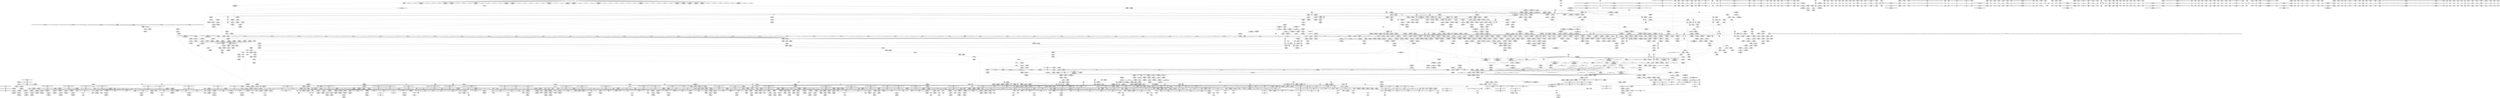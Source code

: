 digraph {
	CE0x5c45f10 [shape=record,shape=Mrecord,label="{CE0x5c45f10|tomoyo_check_inet_address:_tmp9|security/tomoyo/network.c,511|*SummSource*}"]
	CE0x7510a30 [shape=record,shape=Mrecord,label="{CE0x7510a30|_call_void_mcount()_#3|*SummSource*}"]
	CE0x7797490 [shape=record,shape=Mrecord,label="{CE0x7797490|tomoyo_check_inet_address:_addr|Function::tomoyo_check_inet_address&Arg::addr::|*SummSource*}"]
	CE0x7433ec0 [shape=record,shape=Mrecord,label="{CE0x7433ec0|tomoyo_print_ipv6:_max_ip|Function::tomoyo_print_ipv6&Arg::max_ip::|*SummSink*}"]
	CE0x608fbd0 [shape=record,shape=Mrecord,label="{CE0x608fbd0|tomoyo_audit_net_log:_tmp1|*SummSink*}"]
	CE0x4fb2730 [shape=record,shape=Mrecord,label="{CE0x4fb2730|i1_true|*Constant*}"]
	CE0x4c28230 [shape=record,shape=Mrecord,label="{CE0x4c28230|tomoyo_audit_inet_log:_buf|security/tomoyo/network.c, 380|*SummSink*}"]
	CE0x4f7f3a0 [shape=record,shape=Mrecord,label="{CE0x4f7f3a0|__llvm_gcov_indirect_counter_increment10:_pred|*SummSource*}"]
	CE0x75255f0 [shape=record,shape=Mrecord,label="{CE0x75255f0|tomoyo_check_inet_address:_tmp28|security/tomoyo/network.c,525}"]
	CE0x77ba160 [shape=record,shape=Mrecord,label="{CE0x77ba160|24:_i32*,_32:_i16,_34:_i8,_35:_i8,_36:_i8,_72:_i8,_:_SCMRE_47,48_}"]
	CE0x4280d50 [shape=record,shape=Mrecord,label="{CE0x4280d50|_ret_void|*SummSink*}"]
	CE0x767cff0 [shape=record,shape=Mrecord,label="{CE0x767cff0|GLOBAL:_tomoyo_policy_loaded|Global_var:tomoyo_policy_loaded|*SummSink*}"]
	CE0x5e92e80 [shape=record,shape=Mrecord,label="{CE0x5e92e80|i32_(%struct.tomoyo_request_info.524*,_i8*,_...)*_bitcast_(i32_(%struct.tomoyo_request_info*,_i8*,_...)*_tomoyo_supervisor_to_i32_(%struct.tomoyo_request_info.524*,_i8*,_...)*)|*Constant*|*SummSink*}"]
	CE0x506a5a0 [shape=record,shape=Mrecord,label="{CE0x506a5a0|_ret_i32_%call,_!dbg_!38910|security/tomoyo/network.c,366|*SummSource*}"]
	CE0x41a75c0 [shape=record,shape=Mrecord,label="{CE0x41a75c0|tomoyo_inet_entry:_tobool11|security/tomoyo/network.c,478|*SummSource*}"]
	CE0x5b5c8d0 [shape=record,shape=Mrecord,label="{CE0x5b5c8d0|tomoyo_inet_entry:_tmp29|security/tomoyo/network.c,486|*SummSink*}"]
	CE0x4117210 [shape=record,shape=Mrecord,label="{CE0x4117210|tomoyo_check_inet_address:_protocol|security/tomoyo/network.c,527|*SummSink*}"]
	CE0x7531fd0 [shape=record,shape=Mrecord,label="{CE0x7531fd0|tomoyo_init_request_info:_profile3|security/tomoyo/util.c,1008}"]
	CE0x4e6de40 [shape=record,shape=Mrecord,label="{CE0x4e6de40|tomoyo_print_ipv6:_buffer|Function::tomoyo_print_ipv6&Arg::buffer::}"]
	CE0x5c3cc70 [shape=record,shape=Mrecord,label="{CE0x5c3cc70|0:_i8,_array:_GCRE_tomoyo_index2category_constant_39_x_i8_c_00_00_00_00_00_00_00_00_00_00_00_00_00_00_00_00_00_00_00_00_00_00_00_01_01_01_01_01_01_01_01_01_01_01_01_01_01_01_02_,_align_16:_elem_32::|security/tomoyo/util.c,983}"]
	CE0x41376d0 [shape=record,shape=Mrecord,label="{CE0x41376d0|srcu_read_unlock20:_tmp3|*SummSource*}"]
	CE0x5c457f0 [shape=record,shape=Mrecord,label="{CE0x5c457f0|tomoyo_check_inet_address:_tmp2|*LoadInst*|security/tomoyo/network.c,507}"]
	CE0x4d378e0 [shape=record,shape=Mrecord,label="{CE0x4d378e0|tomoyo_read_unlock19:_tmp1}"]
	CE0x4fe20e0 [shape=record,shape=Mrecord,label="{CE0x4fe20e0|i64_13|*Constant*|*SummSource*}"]
	CE0x5da1ee0 [shape=record,shape=Mrecord,label="{CE0x5da1ee0|tomoyo_get_mode:_add|security/tomoyo/util.c,984}"]
	CE0x5ee5800 [shape=record,shape=Mrecord,label="{CE0x5ee5800|tomoyo_check_inet_address:_addr|Function::tomoyo_check_inet_address&Arg::addr::}"]
	CE0x5f5b0b0 [shape=record,shape=Mrecord,label="{CE0x5f5b0b0|tomoyo_check_inet_address:_tmp5|security/tomoyo/network.c,509|*SummSink*}"]
	CE0x4fc7230 [shape=record,shape=Mrecord,label="{CE0x4fc7230|40:_%struct.tomoyo_policy_namespace*,_48:_i8,_:_GCRE_tomoyo_kernel_domain_external_global_%struct.tomoyo_domain_info_48,49_|*MultipleSource*|security/tomoyo/util.c,1005|Function::tomoyo_init_request_info&Arg::domain::|security/tomoyo/util.c,1007}"]
	CE0x4daccc0 [shape=record,shape=Mrecord,label="{CE0x4daccc0|0:_i8,_array:_GCRE_tomoyo_index2category_constant_39_x_i8_c_00_00_00_00_00_00_00_00_00_00_00_00_00_00_00_00_00_00_00_00_00_00_00_01_01_01_01_01_01_01_01_01_01_01_01_01_01_01_02_,_align_16:_elem_16::|security/tomoyo/util.c,983}"]
	CE0x5baa6f0 [shape=record,shape=Mrecord,label="{CE0x5baa6f0|rcu_lock_release21:_bb|*SummSource*}"]
	CE0x405bac0 [shape=record,shape=Mrecord,label="{CE0x405bac0|128:_i8*,_1208:_%struct.file*,_:_CMRE_40,41_}"]
	CE0x7790ad0 [shape=record,shape=Mrecord,label="{CE0x7790ad0|i32_5|*Constant*|*SummSink*}"]
	CE0x4d9bb60 [shape=record,shape=Mrecord,label="{CE0x4d9bb60|GLOBAL:_srcu_read_lock17|*Constant*|*SummSource*}"]
	CE0x601afc0 [shape=record,shape=Mrecord,label="{CE0x601afc0|COLLAPSED:_CRE:_elem_0::|security/tomoyo/network.c,507}"]
	CE0x5fd77a0 [shape=record,shape=Mrecord,label="{CE0x5fd77a0|tomoyo_check_inet_address:_tmp11|security/tomoyo/network.c,513|*SummSource*}"]
	CE0x4e7ead0 [shape=record,shape=Mrecord,label="{CE0x4e7ead0|tomoyo_audit_inet_log:_buf|security/tomoyo/network.c, 380|*SummSource*}"]
	CE0x5e903d0 [shape=record,shape=Mrecord,label="{CE0x5e903d0|i32_22|*Constant*|*SummSource*}"]
	CE0x4d24660 [shape=record,shape=Mrecord,label="{CE0x4d24660|128:_i8*,_1208:_%struct.file*,_:_CMRE_31,32_}"]
	CE0x7576310 [shape=record,shape=Mrecord,label="{CE0x7576310|tomoyo_check_inet_address:_port19|security/tomoyo/network.c,528|*SummSource*}"]
	CE0x5bcd220 [shape=record,shape=Mrecord,label="{CE0x5bcd220|tomoyo_get_mode:_call|security/tomoyo/util.c,980|*SummSink*}"]
	CE0x75943a0 [shape=record,shape=Mrecord,label="{CE0x75943a0|GLOBAL:_tomoyo_inet_entry|*Constant*|*SummSource*}"]
	CE0x5e1cef0 [shape=record,shape=Mrecord,label="{CE0x5e1cef0|i32_9|*Constant*}"]
	CE0x4cead10 [shape=record,shape=Mrecord,label="{CE0x4cead10|tomoyo_check_inet_address:_if.end20|*SummSink*}"]
	CE0x411d2c0 [shape=record,shape=Mrecord,label="{CE0x411d2c0|GLOBAL:_srcu_read_unlock20|*Constant*}"]
	CE0x60eb370 [shape=record,shape=Mrecord,label="{CE0x60eb370|tomoyo_check_inet_address:_tmp28|security/tomoyo/network.c,525|*SummSink*}"]
	CE0x5f91480 [shape=record,shape=Mrecord,label="{CE0x5f91480|i32_3|*Constant*}"]
	CE0x4d90770 [shape=record,shape=Mrecord,label="{CE0x4d90770|tomoyo_inet_entry:_tmp11|security/tomoyo/network.c,473|*SummSink*}"]
	CE0x4d12fc0 [shape=record,shape=Mrecord,label="{CE0x4d12fc0|tomoyo_inet_entry:_idxprom1|security/tomoyo/network.c,471|*SummSource*}"]
	CE0x4d279f0 [shape=record,shape=Mrecord,label="{CE0x4d279f0|i64*_getelementptr_inbounds_(_2_x_i64_,_2_x_i64_*___llvm_gcov_ctr4632,_i64_0,_i64_0)|*Constant*|*SummSink*}"]
	CE0x7665d60 [shape=record,shape=Mrecord,label="{CE0x7665d60|i64*_getelementptr_inbounds_(_5_x_i64_,_5_x_i64_*___llvm_gcov_ctr32134,_i64_0,_i64_0)|*Constant*}"]
	CE0x42777f0 [shape=record,shape=Mrecord,label="{CE0x42777f0|_call_void_mcount()_#3|*SummSource*}"]
	CE0x6046360 [shape=record,shape=Mrecord,label="{CE0x6046360|GLOBAL:_tomoyo_profile|*Constant*|*SummSink*}"]
	CE0x4e441d0 [shape=record,shape=Mrecord,label="{CE0x4e441d0|tomoyo_get_mode:_tmp2|security/tomoyo/util.c,978}"]
	CE0x41a7b90 [shape=record,shape=Mrecord,label="{CE0x41a7b90|tomoyo_inet_entry:_param12|security/tomoyo/network.c,478|*SummSource*}"]
	CE0x7598e30 [shape=record,shape=Mrecord,label="{CE0x7598e30|tomoyo_domain:_tmp18|security/tomoyo/common.h,1205|*SummSource*}"]
	CE0x4f7f710 [shape=record,shape=Mrecord,label="{CE0x4f7f710|i32_0|*Constant*|*SummSink*}"]
	CE0x5b8b570 [shape=record,shape=Mrecord,label="{CE0x5b8b570|tomoyo_init_request_info:_r|Function::tomoyo_init_request_info&Arg::r::|*SummSink*}"]
	CE0x77641c0 [shape=record,shape=Mrecord,label="{CE0x77641c0|i64_2|*Constant*}"]
	CE0x3f99260 [shape=record,shape=Mrecord,label="{CE0x3f99260|%struct.tomoyo_domain_info*_null|*Constant*|*SummSink*}"]
	CE0x7575960 [shape=record,shape=Mrecord,label="{CE0x7575960|tomoyo_check_inet_address:_conv17|security/tomoyo/network.c,528|*SummSink*}"]
	CE0x4d9be10 [shape=record,shape=Mrecord,label="{CE0x4d9be10|tomoyo_inet_entry:_tmp10|security/tomoyo/network.c,473}"]
	CE0x4f95ba0 [shape=record,shape=Mrecord,label="{CE0x4f95ba0|tomoyo_print_ipv4:_tmp|*SummSource*}"]
	CE0x6adcbf0 [shape=record,shape=Mrecord,label="{CE0x6adcbf0|i8*_getelementptr_inbounds_(_25_x_i8_,_25_x_i8_*_.str12,_i32_0,_i32_0)|*Constant*|*SummSink*}"]
	CE0x5e7e8c0 [shape=record,shape=Mrecord,label="{CE0x5e7e8c0|__fswab16:_bb}"]
	CE0x4e92aa0 [shape=record,shape=Mrecord,label="{CE0x4e92aa0|COLLAPSED:_GCMRE___llvm_gcov_ctr4038_internal_global_2_x_i64_zeroinitializer:_elem_0:default:}"]
	CE0x7491ca0 [shape=record,shape=Mrecord,label="{CE0x7491ca0|rcu_lock_acquire18:_tmp6}"]
	CE0x4211960 [shape=record,shape=Mrecord,label="{CE0x4211960|tomoyo_inet_entry:_inet_network|security/tomoyo/network.c,476|*SummSink*}"]
	CE0x5d9ee90 [shape=record,shape=Mrecord,label="{CE0x5d9ee90|COLLAPSED:_GCMRE___llvm_gcov_ctr4137_internal_global_4_x_i64_zeroinitializer:_elem_0:default:}"]
	CE0x3f7f660 [shape=record,shape=Mrecord,label="{CE0x3f7f660|tomoyo_domain:_tmp13|security/tomoyo/common.h,1205}"]
	CE0x5cdfb00 [shape=record,shape=Mrecord,label="{CE0x5cdfb00|tomoyo_audit_inet_log:_port|security/tomoyo/network.c,391|*SummSink*}"]
	CE0x5b57340 [shape=record,shape=Mrecord,label="{CE0x5b57340|i32_78|*Constant*|*SummSink*}"]
	CE0x403d6e0 [shape=record,shape=Mrecord,label="{CE0x403d6e0|tomoyo_inet_entry:_do.end|*SummSink*}"]
	CE0x77f8100 [shape=record,shape=Mrecord,label="{CE0x77f8100|i64_80|*Constant*|*SummSink*}"]
	CE0x5086440 [shape=record,shape=Mrecord,label="{CE0x5086440|_call_void_lockdep_rcu_suspicious(i8*_getelementptr_inbounds_(_25_x_i8_,_25_x_i8_*_.str12,_i32_0,_i32_0),_i32_1205,_i8*_getelementptr_inbounds_(_45_x_i8_,_45_x_i8_*_.str13,_i32_0,_i32_0))_#9,_!dbg_!38917|security/tomoyo/common.h,1205|*SummSink*}"]
	CE0x771ab60 [shape=record,shape=Mrecord,label="{CE0x771ab60|tomoyo_inet_entry:_r|security/tomoyo/network.c, 469}"]
	CE0x5dbaf90 [shape=record,shape=Mrecord,label="{CE0x5dbaf90|tomoyo_audit_inet_log:_param14|security/tomoyo/network.c,393|*SummSource*}"]
	CE0x5dbb580 [shape=record,shape=Mrecord,label="{CE0x5dbb580|tomoyo_audit_inet_log:_inet_network15|security/tomoyo/network.c,393|*SummSource*}"]
	CE0x6046490 [shape=record,shape=Mrecord,label="{CE0x6046490|VOIDTB_TE:_CE_2048,2096_|*MultipleSource*|security/tomoyo/util.c,1010|Function::tomoyo_get_mode&Arg::ns::}"]
	CE0x4f80f60 [shape=record,shape=Mrecord,label="{CE0x4f80f60|i64_8|*Constant*}"]
	CE0x74b6da0 [shape=record,shape=Mrecord,label="{CE0x74b6da0|tomoyo_check_inet_address:_call|security/tomoyo/network.c,528}"]
	CE0x5d7ac80 [shape=record,shape=Mrecord,label="{CE0x5d7ac80|i32_10|*Constant*}"]
	CE0x5cba7b0 [shape=record,shape=Mrecord,label="{CE0x5cba7b0|GLOBAL:_tomoyo_audit_net_log|*Constant*}"]
	CE0x4f95b30 [shape=record,shape=Mrecord,label="{CE0x4f95b30|COLLAPSED:_GCMRE___llvm_gcov_ctr2253_internal_global_2_x_i64_zeroinitializer:_elem_0:default:}"]
	CE0x5d299a0 [shape=record,shape=Mrecord,label="{CE0x5d299a0|i8*_getelementptr_inbounds_(_5_x_i8_,_5_x_i8_*_.str11,_i32_0,_i32_0)|*Constant*}"]
	CE0x3f69730 [shape=record,shape=Mrecord,label="{CE0x3f69730|tomoyo_domain:_tmp3|*SummSink*}"]
	"CONST[source:1(input),value:2(dynamic)][purpose:{subject}]"
	CE0x60eaee0 [shape=record,shape=Mrecord,label="{CE0x60eaee0|tomoyo_check_inet_address:_tmp27|security/tomoyo/network.c,525|*SummSource*}"]
	CE0x42e63c0 [shape=record,shape=Mrecord,label="{CE0x42e63c0|tomoyo_inet_entry:_tmp28|security/tomoyo/network.c,485}"]
	CE0x7797080 [shape=record,shape=Mrecord,label="{CE0x7797080|tomoyo_check_inet_address:_if.end9|*SummSink*}"]
	CE0x5f52ad0 [shape=record,shape=Mrecord,label="{CE0x5f52ad0|tomoyo_get_mode:_tmp23|security/tomoyo/util.c,986|*SummSink*}"]
	CE0x5f91380 [shape=record,shape=Mrecord,label="{CE0x5f91380|tomoyo_get_mode:_tmp26|security/tomoyo/util.c,987|*SummSink*}"]
	CE0x4c9f730 [shape=record,shape=Mrecord,label="{CE0x4c9f730|tomoyo_inet_entry:_param24|security/tomoyo/network.c,480|*SummSink*}"]
	CE0x5bf0bd0 [shape=record,shape=Mrecord,label="{CE0x5bf0bd0|i8*_getelementptr_inbounds_(_45_x_i8_,_45_x_i8_*_.str13,_i32_0,_i32_0)|*Constant*}"]
	CE0x403e220 [shape=record,shape=Mrecord,label="{CE0x403e220|24:_i32*,_32:_i16,_34:_i8,_35:_i8,_36:_i8,_72:_i8,_:_SCMRE_16,24_|*MultipleSource*|security/tomoyo/network.c,469|security/tomoyo/network.c, 469|Function::tomoyo_init_request_info&Arg::r::|security/tomoyo/network.c,475}"]
	CE0x3f81070 [shape=record,shape=Mrecord,label="{CE0x3f81070|_call_void_mcount()_#3}"]
	CE0x77e2ff0 [shape=record,shape=Mrecord,label="{CE0x77e2ff0|0:_i8*,_array:_GCRE_tomoyo_proto_keyword_constant_6_x_i8*_i8*_getelementptr_inbounds_(_2_x_i8_,_2_x_i8_*_.str22,_i32_0,_i32_0),_i8*_getelementptr_inbounds_(_7_x_i8_,_7_x_i8_*_.str123,_i32_0,_i32_0),_i8*_getelementptr_inbounds_(_6_x_i8_,_6_x_i8_*_.str224,_i32_0,_i32_0),_i8*_getelementptr_inbounds_(_4_x_i8_,_4_x_i8_*_.str325,_i32_0,_i32_0),_i8*_getelementptr_inbounds_(_2_x_i8_,_2_x_i8_*_.str22,_i32_0,_i32_0),_i8*_getelementptr_inbounds_(_10_x_i8_,_10_x_i8_*_.str426,_i32_0,_i32_0)_,_align_16:_elem_3::|security/tomoyo/network.c,367}"]
	CE0x7763810 [shape=record,shape=Mrecord,label="{CE0x7763810|tomoyo_domain:_tobool|security/tomoyo/common.h,1205|*SummSource*}"]
	CE0x5d1fc60 [shape=record,shape=Mrecord,label="{CE0x5d1fc60|tomoyo_check_inet_address:_tmp22|security/tomoyo/network.c,519|*SummSink*}"]
	CE0x5ef7e40 [shape=record,shape=Mrecord,label="{CE0x5ef7e40|rcu_lock_acquire18:_map|Function::rcu_lock_acquire18&Arg::map::}"]
	CE0x75540c0 [shape=record,shape=Mrecord,label="{CE0x75540c0|tomoyo_get_mode:_index|Function::tomoyo_get_mode&Arg::index::|*SummSource*}"]
	CE0x7763b90 [shape=record,shape=Mrecord,label="{CE0x7763b90|tomoyo_inet_entry:_conv|security/tomoyo/network.c,473|*SummSource*}"]
	CE0x77fc8e0 [shape=record,shape=Mrecord,label="{CE0x77fc8e0|tomoyo_check_inet_address:_tmp7|security/tomoyo/network.c,510|*SummSink*}"]
	CE0x3f6fa90 [shape=record,shape=Mrecord,label="{CE0x3f6fa90|tomoyo_inet_entry:_protocol5|security/tomoyo/network.c,476}"]
	CE0x5b13f50 [shape=record,shape=Mrecord,label="{CE0x5b13f50|tomoyo_read_lock16:_bb|*SummSink*}"]
	CE0x4d57b90 [shape=record,shape=Mrecord,label="{CE0x4d57b90|i64*_getelementptr_inbounds_(_2_x_i64_,_2_x_i64_*___llvm_gcov_ctr3939,_i64_0,_i64_1)|*Constant*|*SummSource*}"]
	CE0x6090060 [shape=record,shape=Mrecord,label="{CE0x6090060|i64*_getelementptr_inbounds_(_11_x_i64_,_11_x_i64_*___llvm_gcov_ctr54147,_i64_0,_i64_8)|*Constant*|*SummSink*}"]
	CE0x4e25260 [shape=record,shape=Mrecord,label="{CE0x4e25260|tomoyo_get_mode:_tmp10|security/tomoyo/util.c,982|*SummSink*}"]
	CE0x413ed80 [shape=record,shape=Mrecord,label="{CE0x413ed80|tomoyo_get_mode:_if.then|*SummSource*}"]
	CE0x42c5280 [shape=record,shape=Mrecord,label="{CE0x42c5280|i8_5|*Constant*|*SummSink*}"]
	CE0x4e6da30 [shape=record,shape=Mrecord,label="{CE0x4e6da30|tomoyo_print_ipv6:_entry}"]
	CE0x7534000 [shape=record,shape=Mrecord,label="{CE0x7534000|tomoyo_get_mode:_entry|*SummSource*}"]
	CE0x5bf01a0 [shape=record,shape=Mrecord,label="{CE0x5bf01a0|i8*_getelementptr_inbounds_(_45_x_i8_,_45_x_i8_*_.str13,_i32_0,_i32_0)|*Constant*|*SummSource*}"]
	CE0x6033410 [shape=record,shape=Mrecord,label="{CE0x6033410|i64_ptrtoint_(i8*_blockaddress(_rcu_lock_release21,_%__here)_to_i64)|*Constant*}"]
	CE0x77e7600 [shape=record,shape=Mrecord,label="{CE0x77e7600|128:_i8*,_1208:_%struct.file*,_:_CMRE_88,89_|*MultipleSource*|security/tomoyo/common.h,1205|security/tomoyo/common.h,1205}"]
	CE0x75e0ad0 [shape=record,shape=Mrecord,label="{CE0x75e0ad0|tomoyo_check_inet_address:_tmp41|security/tomoyo/network.c,532|*SummSink*}"]
	CE0x3fd52a0 [shape=record,shape=Mrecord,label="{CE0x3fd52a0|tomoyo_inet_entry:_param_type|security/tomoyo/network.c,475|*SummSource*}"]
	CE0x5f59c70 [shape=record,shape=Mrecord,label="{CE0x5f59c70|tomoyo_get_mode:_tmp24|security/tomoyo/util.c,986}"]
	CE0x4c9f180 [shape=record,shape=Mrecord,label="{CE0x4c9f180|tomoyo_inet_entry:_conv23|security/tomoyo/network.c,480}"]
	CE0x50543e0 [shape=record,shape=Mrecord,label="{CE0x50543e0|GLOBAL:_tomoyo_domain|*Constant*|*SummSink*}"]
	CE0x5e1abe0 [shape=record,shape=Mrecord,label="{CE0x5e1abe0|__llvm_gcov_indirect_counter_increment10:_tmp3|*SummSink*}"]
	CE0x5f62770 [shape=record,shape=Mrecord,label="{CE0x5f62770|i64*_getelementptr_inbounds_(_11_x_i64_,_11_x_i64_*___llvm_gcov_ctr54147,_i64_0,_i64_6)|*Constant*|*SummSource*}"]
	CE0x5f69380 [shape=record,shape=Mrecord,label="{CE0x5f69380|__fswab16:_tmp2|*SummSink*}"]
	CE0x5f90a20 [shape=record,shape=Mrecord,label="{CE0x5f90a20|tomoyo_get_mode:_mode.1|*SummSource*}"]
	CE0x77fcac0 [shape=record,shape=Mrecord,label="{CE0x77fcac0|tomoyo_check_inet_address:_tmp8|security/tomoyo/network.c,510}"]
	CE0x4fe1d10 [shape=record,shape=Mrecord,label="{CE0x4fe1d10|tomoyo_check_inet_address:_cmp14|security/tomoyo/network.c,527|*SummSink*}"]
	CE0x5b475e0 [shape=record,shape=Mrecord,label="{CE0x5b475e0|GLOBAL:___llvm_gcov_ctr54147|Global_var:__llvm_gcov_ctr54147|*SummSink*}"]
	CE0x4f16720 [shape=record,shape=Mrecord,label="{CE0x4f16720|rcu_lock_release21:_tmp1}"]
	CE0x4cc7690 [shape=record,shape=Mrecord,label="{CE0x4cc7690|__llvm_gcov_indirect_counter_increment10:_tmp|*SummSource*}"]
	CE0x602edb0 [shape=record,shape=Mrecord,label="{CE0x602edb0|tomoyo_domain:_do.body|*SummSource*}"]
	CE0x7575e40 [shape=record,shape=Mrecord,label="{CE0x7575e40|tomoyo_check_inet_address:_conv18|security/tomoyo/network.c,528|*SummSource*}"]
	CE0x5d52100 [shape=record,shape=Mrecord,label="{CE0x5d52100|i64_2|*Constant*}"]
	CE0x5b24f90 [shape=record,shape=Mrecord,label="{CE0x5b24f90|tomoyo_get_mode:_tmp12|security/tomoyo/util.c,982|*SummSource*}"]
	CE0x41ac080 [shape=record,shape=Mrecord,label="{CE0x41ac080|tomoyo_inet_entry:_call21|security/tomoyo/network.c,480}"]
	CE0x404b720 [shape=record,shape=Mrecord,label="{CE0x404b720|i32_255|*Constant*}"]
	CE0x414fa20 [shape=record,shape=Mrecord,label="{CE0x414fa20|i64*_getelementptr_inbounds_(_11_x_i64_,_11_x_i64_*___llvm_gcov_ctr5229,_i64_0,_i64_5)|*Constant*|*SummSink*}"]
	CE0x4f15a40 [shape=record,shape=Mrecord,label="{CE0x4f15a40|rcu_lock_release21:_tmp2|*SummSink*}"]
	CE0x5e01f40 [shape=record,shape=Mrecord,label="{CE0x5e01f40|tomoyo_audit_inet_log:_tmp20|security/tomoyo/network.c,394|*SummSink*}"]
	CE0x5b69570 [shape=record,shape=Mrecord,label="{CE0x5b69570|tomoyo_print_ipv6:_conv|security/tomoyo/network.c,110}"]
	CE0x4e93000 [shape=record,shape=Mrecord,label="{CE0x4e93000|tomoyo_audit_inet_log:_tmp6|security/tomoyo/network.c,384}"]
	CE0x4dd7e70 [shape=record,shape=Mrecord,label="{CE0x4dd7e70|tomoyo_init_request_info:_call|security/tomoyo/util.c,1005|*SummSink*}"]
	CE0x4da1480 [shape=record,shape=Mrecord,label="{CE0x4da1480|GLOBAL:_get_current|*Constant*|*SummSink*}"]
	CE0x3f69ee0 [shape=record,shape=Mrecord,label="{CE0x3f69ee0|GLOBAL:_tomoyo_domain.__warned|Global_var:tomoyo_domain.__warned|*SummSource*}"]
	CE0x4e259d0 [shape=record,shape=Mrecord,label="{CE0x4e259d0|tomoyo_get_mode:_return|*SummSource*}"]
	CE0x5bbe910 [shape=record,shape=Mrecord,label="{CE0x5bbe910|tomoyo_inet_entry:_tmp7|security/tomoyo/network.c,473|*SummSource*}"]
	CE0x4277d90 [shape=record,shape=Mrecord,label="{CE0x4277d90|tomoyo_domain:_land.lhs.true2|*SummSource*}"]
	CE0x4f166b0 [shape=record,shape=Mrecord,label="{CE0x4f166b0|i64_1|*Constant*}"]
	CE0x5bf0620 [shape=record,shape=Mrecord,label="{CE0x5bf0620|tomoyo_domain:_tmp17|security/tomoyo/common.h,1205}"]
	CE0x5c74690 [shape=record,shape=Mrecord,label="{CE0x5c74690|0:_i8,_array:_GCRE_tomoyo_index2category_constant_39_x_i8_c_00_00_00_00_00_00_00_00_00_00_00_00_00_00_00_00_00_00_00_00_00_00_00_01_01_01_01_01_01_01_01_01_01_01_01_01_01_01_02_,_align_16:_elem_38::|security/tomoyo/util.c,983}"]
	CE0x5e11580 [shape=record,shape=Mrecord,label="{CE0x5e11580|rcu_lock_release21:_map|Function::rcu_lock_release21&Arg::map::}"]
	CE0x4d38510 [shape=record,shape=Mrecord,label="{CE0x4d38510|i64*_getelementptr_inbounds_(_19_x_i64_,_19_x_i64_*___llvm_gcov_ctr4846,_i64_0,_i64_0)|*Constant*|*SummSink*}"]
	CE0x3fc2c20 [shape=record,shape=Mrecord,label="{CE0x3fc2c20|0:_i8*,_array:_GCRE_tomoyo_socket_keyword_external_constant_4_x_i8*_:_elem_3::|security/tomoyo/network.c,368}"]
	CE0x4cb7000 [shape=record,shape=Mrecord,label="{CE0x4cb7000|srcu_read_lock17:_sp|Function::srcu_read_lock17&Arg::sp::|*SummSink*}"]
	CE0x41ac7f0 [shape=record,shape=Mrecord,label="{CE0x41ac7f0|tomoyo_inet_entry:_param24|security/tomoyo/network.c,480}"]
	CE0x7790450 [shape=record,shape=Mrecord,label="{CE0x7790450|tomoyo_audit_inet_log:_inet_network|security/tomoyo/network.c,382}"]
	CE0x4cb6920 [shape=record,shape=Mrecord,label="{CE0x4cb6920|srcu_read_lock17:_sp|Function::srcu_read_lock17&Arg::sp::}"]
	CE0x5e111c0 [shape=record,shape=Mrecord,label="{CE0x5e111c0|rcu_lock_release21:_entry|*SummSource*}"]
	CE0x4def980 [shape=record,shape=Mrecord,label="{CE0x4def980|tomoyo_check_inet_address:_tmp17|security/tomoyo/network.c,517}"]
	CE0x77ba000 [shape=record,shape=Mrecord,label="{CE0x77ba000|tomoyo_inet_entry:_protocol5|security/tomoyo/network.c,476|*SummSink*}"]
	CE0x3f8d760 [shape=record,shape=Mrecord,label="{CE0x3f8d760|24:_i32*,_32:_i16,_34:_i8,_35:_i8,_36:_i8,_72:_i8,_:_SCMRE_54,55_}"]
	CE0x5bccf70 [shape=record,shape=Mrecord,label="{CE0x5bccf70|tomoyo_get_mode:_call|security/tomoyo/util.c,980}"]
	CE0x5f91210 [shape=record,shape=Mrecord,label="{CE0x5f91210|tomoyo_get_mode:_tmp25|security/tomoyo/util.c,987|*SummSource*}"]
	CE0x5b68ed0 [shape=record,shape=Mrecord,label="{CE0x5b68ed0|tomoyo_domain:_tmp1|*SummSource*}"]
	CE0x5b59ee0 [shape=record,shape=Mrecord,label="{CE0x5b59ee0|0:_i8*,_array:_GCRE_tomoyo_socket_keyword_external_constant_4_x_i8*_:_elem_1::|security/tomoyo/network.c,368}"]
	CE0x3fe6db0 [shape=record,shape=Mrecord,label="{CE0x3fe6db0|GLOBAL:___llvm_gcov_ctr32134|Global_var:__llvm_gcov_ctr32134|*SummSource*}"]
	CE0x5fe8820 [shape=record,shape=Mrecord,label="{CE0x5fe8820|tomoyo_check_inet_address:_tmp15|security/tomoyo/network.c,517|*SummSource*}"]
	CE0x5c3e770 [shape=record,shape=Mrecord,label="{CE0x5c3e770|COLLAPSED:_GCMRE___llvm_gcov_ctr32134_internal_global_5_x_i64_zeroinitializer:_elem_0:default:}"]
	CE0x5c1ded0 [shape=record,shape=Mrecord,label="{CE0x5c1ded0|tomoyo_audit_inet_log:_arraydecay6|security/tomoyo/network.c,390|*SummSource*}"]
	CE0x77fc800 [shape=record,shape=Mrecord,label="{CE0x77fc800|i64*_getelementptr_inbounds_(_19_x_i64_,_19_x_i64_*___llvm_gcov_ctr4846,_i64_0,_i64_6)|*Constant*|*SummSource*}"]
	CE0x4d58340 [shape=record,shape=Mrecord,label="{CE0x4d58340|tomoyo_read_lock16:_tmp2|*SummSource*}"]
	"CONST[source:2(external),value:2(dynamic)][purpose:{subject}]"
	CE0x5e2a770 [shape=record,shape=Mrecord,label="{CE0x5e2a770|tomoyo_check_inet_address:_tmp11|security/tomoyo/network.c,513}"]
	CE0x600b920 [shape=record,shape=Mrecord,label="{CE0x600b920|srcu_read_lock17:_call|include/linux/srcu.h,220|*SummSource*}"]
	CE0x5bbe4b0 [shape=record,shape=Mrecord,label="{CE0x5bbe4b0|tomoyo_init_request_info:_tmp3|security/tomoyo/util.c,1004|*SummSink*}"]
	CE0x5f52ee0 [shape=record,shape=Mrecord,label="{CE0x5f52ee0|tomoyo_get_mode:_tmp23|security/tomoyo/util.c,986}"]
	CE0x7763c90 [shape=record,shape=Mrecord,label="{CE0x7763c90|tomoyo_inet_entry:_conv|security/tomoyo/network.c,473|*SummSink*}"]
	CE0x7525d40 [shape=record,shape=Mrecord,label="{CE0x7525d40|tomoyo_check_inet_address:_tmp29|*LoadInst*|security/tomoyo/network.c,527|*SummSink*}"]
	CE0x770f8e0 [shape=record,shape=Mrecord,label="{CE0x770f8e0|tomoyo_check_inet_address:_inet|security/tomoyo/network.c,505|*SummSource*}"]
	CE0x5dbb3c0 [shape=record,shape=Mrecord,label="{CE0x5dbb3c0|tomoyo_audit_inet_log:_inet_network15|security/tomoyo/network.c,393}"]
	CE0x75e54d0 [shape=record,shape=Mrecord,label="{CE0x75e54d0|tomoyo_audit_net_log:_bb|*SummSink*}"]
	CE0x4286cb0 [shape=record,shape=Mrecord,label="{CE0x4286cb0|tomoyo_domain:_bb}"]
	CE0x4e44e50 [shape=record,shape=Mrecord,label="{CE0x4e44e50|0:_i8,_array:_GCRE_tomoyo_index2category_constant_39_x_i8_c_00_00_00_00_00_00_00_00_00_00_00_00_00_00_00_00_00_00_00_00_00_00_00_01_01_01_01_01_01_01_01_01_01_01_01_01_01_01_02_,_align_16:_elem_2::|security/tomoyo/util.c,983}"]
	CE0x5b1cf50 [shape=record,shape=Mrecord,label="{CE0x5b1cf50|srcu_read_lock17:_tmp1}"]
	CE0x7716900 [shape=record,shape=Mrecord,label="{CE0x7716900|i64*_getelementptr_inbounds_(_2_x_i64_,_2_x_i64_*___llvm_gcov_ctr53148,_i64_0,_i64_1)|*Constant*|*SummSink*}"]
	CE0x7675d50 [shape=record,shape=Mrecord,label="{CE0x7675d50|tomoyo_inet_entry:_call|security/tomoyo/network.c,468|*SummSink*}"]
	CE0x6046cd0 [shape=record,shape=Mrecord,label="{CE0x6046cd0|tomoyo_print_ipv4:_conv|security/tomoyo/network.c,92|*SummSource*}"]
	CE0x4f9d9c0 [shape=record,shape=Mrecord,label="{CE0x4f9d9c0|tomoyo_inet_entry:_tmp24|security/tomoyo/network.c,484|*SummSink*}"]
	CE0x4efcf20 [shape=record,shape=Mrecord,label="{CE0x4efcf20|tomoyo_inet_entry:_call27|security/tomoyo/network.c,483}"]
	CE0x401a3d0 [shape=record,shape=Mrecord,label="{CE0x401a3d0|tomoyo_inet_entry:_do.cond|*SummSource*}"]
	CE0x42a07e0 [shape=record,shape=Mrecord,label="{CE0x42a07e0|i32_0|*Constant*}"]
	CE0x41ac780 [shape=record,shape=Mrecord,label="{CE0x41ac780|tomoyo_inet_entry:_conv22|security/tomoyo/network.c,480|*SummSink*}"]
	CE0x4df01a0 [shape=record,shape=Mrecord,label="{CE0x4df01a0|tomoyo_check_inet_address:_tmp18|security/tomoyo/network.c,517|*SummSink*}"]
	CE0x7593c50 [shape=record,shape=Mrecord,label="{CE0x7593c50|tomoyo_check_inet_address:_call21|security/tomoyo/network.c,529}"]
	CE0x759ad30 [shape=record,shape=Mrecord,label="{CE0x759ad30|tomoyo_inet_entry:_entry}"]
	CE0x5cfe980 [shape=record,shape=Mrecord,label="{CE0x5cfe980|tomoyo_audit_inet_log:_param12|security/tomoyo/network.c,392|*SummSink*}"]
	CE0x74653f0 [shape=record,shape=Mrecord,label="{CE0x74653f0|tomoyo_audit_net_log:_tmp2|*SummSink*}"]
	CE0x4de9510 [shape=record,shape=Mrecord,label="{CE0x4de9510|_call_void_mcount()_#3|*SummSource*}"]
	CE0x4cf23c0 [shape=record,shape=Mrecord,label="{CE0x4cf23c0|tomoyo_get_mode:_tmp14|security/tomoyo/util.c,983}"]
	CE0x5d6b040 [shape=record,shape=Mrecord,label="{CE0x5d6b040|i64*_getelementptr_inbounds_(_4_x_i64_,_4_x_i64_*___llvm_gcov_ctr4731,_i64_0,_i64_3)|*Constant*|*SummSink*}"]
	CE0x4f25e40 [shape=record,shape=Mrecord,label="{CE0x4f25e40|_ret_i32_%call17,_!dbg_!38941|security/tomoyo/network.c,394|*SummSource*}"]
	CE0x5b45f90 [shape=record,shape=Mrecord,label="{CE0x5b45f90|tomoyo_print_ipv4:_buffer|Function::tomoyo_print_ipv4&Arg::buffer::|*SummSink*}"]
	CE0x603c300 [shape=record,shape=Mrecord,label="{CE0x603c300|tomoyo_inet_entry:_idxprom|security/tomoyo/network.c,471|*SummSource*}"]
	CE0x4caad80 [shape=record,shape=Mrecord,label="{CE0x4caad80|i64*_getelementptr_inbounds_(_2_x_i64_,_2_x_i64_*___llvm_gcov_ctr5130,_i64_0,_i64_1)|*Constant*|*SummSource*}"]
	CE0x5f14c20 [shape=record,shape=Mrecord,label="{CE0x5f14c20|tomoyo_get_mode:_mode.0|*SummSink*}"]
	CE0x5bf2890 [shape=record,shape=Mrecord,label="{CE0x5bf2890|__llvm_gcov_indirect_counter_increment10:_tmp1|*SummSource*}"]
	CE0x4dfddb0 [shape=record,shape=Mrecord,label="{CE0x4dfddb0|GLOBAL:_tomoyo_audit_inet_log|*Constant*}"]
	CE0x403a400 [shape=record,shape=Mrecord,label="{CE0x403a400|tomoyo_domain:_tmp23|security/tomoyo/common.h,1205}"]
	CE0x4e6d8a0 [shape=record,shape=Mrecord,label="{CE0x4e6d8a0|srcu_read_lock17:_bb|*SummSource*}"]
	CE0x405c600 [shape=record,shape=Mrecord,label="{CE0x405c600|128:_i8*,_1208:_%struct.file*,_:_CMRE_49,50_}"]
	CE0x4c2e480 [shape=record,shape=Mrecord,label="{CE0x4c2e480|tomoyo_domain:_tmp14|security/tomoyo/common.h,1205|*SummSink*}"]
	CE0x4fe1750 [shape=record,shape=Mrecord,label="{CE0x4fe1750|tomoyo_check_inet_address:_conv13|security/tomoyo/network.c,527|*SummSink*}"]
	CE0x5c365a0 [shape=record,shape=Mrecord,label="{CE0x5c365a0|0:_i8,_array:_GCRE_tomoyo_index2category_constant_39_x_i8_c_00_00_00_00_00_00_00_00_00_00_00_00_00_00_00_00_00_00_00_00_00_00_00_01_01_01_01_01_01_01_01_01_01_01_01_01_01_01_02_,_align_16:_elem_28::|security/tomoyo/util.c,983}"]
	CE0x7710670 [shape=record,shape=Mrecord,label="{CE0x7710670|0:_i8,_1:_i8,_8:_i16,_16:_i32*,_24:_i8,_:_CMR_1,2_|*MultipleSource*|Function::tomoyo_check_inet_address&Arg::address::|security/tomoyo/network.c,505}"]
	CE0x77f8630 [shape=record,shape=Mrecord,label="{CE0x77f8630|tomoyo_inet_entry:_tmp6|security/tomoyo/network.c,473|*SummSource*}"]
	CE0x3f7f400 [shape=record,shape=Mrecord,label="{CE0x3f7f400|i64_5|*Constant*}"]
	CE0x41cdca0 [shape=record,shape=Mrecord,label="{CE0x41cdca0|tomoyo_inet_entry:_tmp19|security/tomoyo/network.c,479}"]
	CE0x5c45490 [shape=record,shape=Mrecord,label="{CE0x5c45490|tomoyo_check_inet_address:_tmp6|security/tomoyo/network.c,509|*SummSource*}"]
	CE0x4dcea70 [shape=record,shape=Mrecord,label="{CE0x4dcea70|__fswab16:_shr|include/uapi/linux/swab.h,53|*SummSink*}"]
	CE0x3fb8cb0 [shape=record,shape=Mrecord,label="{CE0x3fb8cb0|tomoyo_inet_entry:_land.lhs.true|*SummSink*}"]
	CE0x5e26a20 [shape=record,shape=Mrecord,label="{CE0x5e26a20|tomoyo_domain:_tmp10|security/tomoyo/common.h,1205|*SummSource*}"]
	CE0x5e7e930 [shape=record,shape=Mrecord,label="{CE0x5e7e930|tomoyo_check_inet_address:_cmp6|security/tomoyo/network.c,517}"]
	CE0x5c1dd80 [shape=record,shape=Mrecord,label="{CE0x5c1dd80|tomoyo_audit_inet_log:_arraydecay6|security/tomoyo/network.c,390}"]
	CE0x5af1000 [shape=record,shape=Mrecord,label="{CE0x5af1000|tomoyo_audit_inet_log:_param2|security/tomoyo/network.c,384}"]
	CE0x77ba640 [shape=record,shape=Mrecord,label="{CE0x77ba640|24:_i32*,_32:_i16,_34:_i8,_35:_i8,_36:_i8,_72:_i8,_:_SCMRE_50,51_}"]
	CE0x5ccbec0 [shape=record,shape=Mrecord,label="{CE0x5ccbec0|tomoyo_audit_net_log:_protocol|Function::tomoyo_audit_net_log&Arg::protocol::}"]
	CE0x5aff6b0 [shape=record,shape=Mrecord,label="{CE0x5aff6b0|rcu_lock_release21:_tmp|*SummSink*}"]
	CE0x5f09550 [shape=record,shape=Mrecord,label="{CE0x5f09550|tomoyo_domain:_call3|security/tomoyo/common.h,1205}"]
	CE0x41ce2a0 [shape=record,shape=Mrecord,label="{CE0x41ce2a0|tomoyo_inet_entry:_inet20|security/tomoyo/network.c,480|*SummSource*}"]
	CE0x75e6000 [shape=record,shape=Mrecord,label="{CE0x75e6000|tomoyo_audit_net_log:_arrayidx|security/tomoyo/network.c,367}"]
	CE0x3ff7070 [shape=record,shape=Mrecord,label="{CE0x3ff7070|tomoyo_print_ipv6:_tmp5|security/tomoyo/network.c,111}"]
	CE0x5bfbfb0 [shape=record,shape=Mrecord,label="{CE0x5bfbfb0|0:_i8,_array:_GCRE_tomoyo_index2category_constant_39_x_i8_c_00_00_00_00_00_00_00_00_00_00_00_00_00_00_00_00_00_00_00_00_00_00_00_01_01_01_01_01_01_01_01_01_01_01_01_01_01_01_02_,_align_16:_elem_3::|security/tomoyo/util.c,983}"]
	CE0x5d1fbf0 [shape=record,shape=Mrecord,label="{CE0x5d1fbf0|tomoyo_check_inet_address:_tmp21|security/tomoyo/network.c,519|*SummSink*}"]
	CE0x772b850 [shape=record,shape=Mrecord,label="{CE0x772b850|GLOBAL:___llvm_gcov_indirect_counter_increment10|*Constant*|*SummSource*}"]
	CE0x5cb4970 [shape=record,shape=Mrecord,label="{CE0x5cb4970|tomoyo_init_request_info:_domain.addr.0}"]
	CE0x4dd6100 [shape=record,shape=Mrecord,label="{CE0x4dd6100|GLOBAL:_tomoyo_index2category|Global_var:tomoyo_index2category}"]
	CE0x5e10fd0 [shape=record,shape=Mrecord,label="{CE0x5e10fd0|GLOBAL:_rcu_lock_release21|*Constant*|*SummSink*}"]
	CE0x4140a10 [shape=record,shape=Mrecord,label="{CE0x4140a10|GLOBAL:___fswab16|*Constant*}"]
	CE0x4ccae40 [shape=record,shape=Mrecord,label="{CE0x4ccae40|_ret_void,_!dbg_!38911|security/tomoyo/network.c,94}"]
	CE0x5f425c0 [shape=record,shape=Mrecord,label="{CE0x5f425c0|i64*_getelementptr_inbounds_(_12_x_i64_,_12_x_i64_*___llvm_gcov_ctr31133,_i64_0,_i64_9)|*Constant*}"]
	CE0x5d29c70 [shape=record,shape=Mrecord,label="{CE0x5d29c70|tomoyo_audit_net_log:_protocol|Function::tomoyo_audit_net_log&Arg::protocol::|*SummSink*}"]
	CE0x5f0af50 [shape=record,shape=Mrecord,label="{CE0x5f0af50|tomoyo_domain:_call|security/tomoyo/common.h,1205|*SummSink*}"]
	CE0x7492590 [shape=record,shape=Mrecord,label="{CE0x7492590|rcu_lock_acquire18:_tmp7|*SummSink*}"]
	CE0x5bfb900 [shape=record,shape=Mrecord,label="{CE0x5bfb900|tomoyo_get_mode:_tmp15|security/tomoyo/util.c,983|*SummSource*}"]
	CE0x4e25690 [shape=record,shape=Mrecord,label="{CE0x4e25690|i64*_getelementptr_inbounds_(_2_x_i64_,_2_x_i64_*___llvm_gcov_ctr4632,_i64_0,_i64_1)|*Constant*|*SummSink*}"]
	CE0x77e2ef0 [shape=record,shape=Mrecord,label="{CE0x77e2ef0|0:_i8*,_array:_GCRE_tomoyo_proto_keyword_constant_6_x_i8*_i8*_getelementptr_inbounds_(_2_x_i8_,_2_x_i8_*_.str22,_i32_0,_i32_0),_i8*_getelementptr_inbounds_(_7_x_i8_,_7_x_i8_*_.str123,_i32_0,_i32_0),_i8*_getelementptr_inbounds_(_6_x_i8_,_6_x_i8_*_.str224,_i32_0,_i32_0),_i8*_getelementptr_inbounds_(_4_x_i8_,_4_x_i8_*_.str325,_i32_0,_i32_0),_i8*_getelementptr_inbounds_(_2_x_i8_,_2_x_i8_*_.str22,_i32_0,_i32_0),_i8*_getelementptr_inbounds_(_10_x_i8_,_10_x_i8_*_.str426,_i32_0,_i32_0)_,_align_16:_elem_2::|security/tomoyo/network.c,367}"]
	CE0x74ba270 [shape=record,shape=Mrecord,label="{CE0x74ba270|tomoyo_check_inet_address:_port|Function::tomoyo_check_inet_address&Arg::port::|*SummSource*}"]
	CE0x40bbd80 [shape=record,shape=Mrecord,label="{CE0x40bbd80|__fswab16:_bb}"]
	CE0x770f9e0 [shape=record,shape=Mrecord,label="{CE0x770f9e0|tomoyo_check_inet_address:_sw.bb|*SummSource*}"]
	CE0x7510990 [shape=record,shape=Mrecord,label="{CE0x7510990|_call_void_mcount()_#3}"]
	CE0x5c36040 [shape=record,shape=Mrecord,label="{CE0x5c36040|0:_i8,_array:_GCRE_tomoyo_index2category_constant_39_x_i8_c_00_00_00_00_00_00_00_00_00_00_00_00_00_00_00_00_00_00_00_00_00_00_00_01_01_01_01_01_01_01_01_01_01_01_01_01_01_01_02_,_align_16:_elem_26::|security/tomoyo/util.c,983}"]
	CE0x5e95ab0 [shape=record,shape=Mrecord,label="{CE0x5e95ab0|tomoyo_check_inet_address:_tmp14|security/tomoyo/network.c,514|*SummSink*}"]
	CE0x75e0d40 [shape=record,shape=Mrecord,label="{CE0x75e0d40|tomoyo_check_inet_address:_tmp41|security/tomoyo/network.c,532}"]
	CE0x4c9eeb0 [shape=record,shape=Mrecord,label="{CE0x4c9eeb0|tomoyo_inet_entry:_conv22|security/tomoyo/network.c,480|*SummSource*}"]
	CE0x4d57990 [shape=record,shape=Mrecord,label="{CE0x4d57990|tomoyo_read_lock16:_tmp1|*SummSink*}"]
	CE0x4c96290 [shape=record,shape=Mrecord,label="{CE0x4c96290|rcu_lock_acquire18:_indirectgoto}"]
	CE0x5e4d130 [shape=record,shape=Mrecord,label="{CE0x5e4d130|srcu_read_lock17:_dep_map|include/linux/srcu.h,222|*SummSource*}"]
	CE0x4dd8420 [shape=record,shape=Mrecord,label="{CE0x4dd8420|i64_3|*Constant*|*SummSink*}"]
	CE0x770f680 [shape=record,shape=Mrecord,label="{CE0x770f680|tomoyo_check_inet_address:_addr_len|Function::tomoyo_check_inet_address&Arg::addr_len::|*SummSink*}"]
	CE0x773abf0 [shape=record,shape=Mrecord,label="{CE0x773abf0|tomoyo_inet_entry:_tobool|security/tomoyo/network.c,473|*SummSink*}"]
	CE0x40a8ad0 [shape=record,shape=Mrecord,label="{CE0x40a8ad0|tomoyo_inet_entry:_tmp18|security/tomoyo/network.c,478|*SummSource*}"]
	CE0x5bbe140 [shape=record,shape=Mrecord,label="{CE0x5bbe140|i32_(%struct.tomoyo_request_info.524*,_%struct.tomoyo_domain_info*,_i8)*_bitcast_(i32_(%struct.tomoyo_request_info*,_%struct.tomoyo_domain_info*,_i8)*_tomoyo_init_request_info_to_i32_(%struct.tomoyo_request_info.524*,_%struct.tomoyo_domain_info*,_i8)*)|*Constant*|*SummSource*}"]
	CE0x5060280 [shape=record,shape=Mrecord,label="{CE0x5060280|tomoyo_get_mode:_if.end|*SummSource*}"]
	CE0x4280f50 [shape=record,shape=Mrecord,label="{CE0x4280f50|i32_24|*Constant*}"]
	CE0x4097280 [shape=record,shape=Mrecord,label="{CE0x4097280|tomoyo_inet_entry:_inet_network25|security/tomoyo/network.c,480|*SummSink*}"]
	CE0x608f5c0 [shape=record,shape=Mrecord,label="{CE0x608f5c0|i64*_getelementptr_inbounds_(_11_x_i64_,_11_x_i64_*___llvm_gcov_ctr54147,_i64_0,_i64_0)|*Constant*|*SummSink*}"]
	CE0x5dd2840 [shape=record,shape=Mrecord,label="{CE0x5dd2840|tomoyo_audit_inet_log:_tmp13|security/tomoyo/network.c,388}"]
	CE0x4179490 [shape=record,shape=Mrecord,label="{CE0x4179490|i32_45|*Constant*|*SummSink*}"]
	CE0x5f143f0 [shape=record,shape=Mrecord,label="{CE0x5f143f0|tomoyo_get_mode:_conv5|security/tomoyo/util.c,983|*SummSource*}"]
	CE0x5c93590 [shape=record,shape=Mrecord,label="{CE0x5c93590|tomoyo_get_mode:_tmp16|security/tomoyo/util.c,983|*SummSource*}"]
	CE0x40b5640 [shape=record,shape=Mrecord,label="{CE0x40b5640|tomoyo_check_inet_address:_sin_addr|security/tomoyo/network.c,521}"]
	CE0x5d9de20 [shape=record,shape=Mrecord,label="{CE0x5d9de20|_call_void_mcount()_#3|*SummSink*}"]
	CE0x5e55cc0 [shape=record,shape=Mrecord,label="{CE0x5e55cc0|tomoyo_get_mode:_tmp5|security/tomoyo/util.c,978}"]
	CE0x7797360 [shape=record,shape=Mrecord,label="{CE0x7797360|0:_i8,_1:_i8,_8:_i16,_16:_i32*,_24:_i8,_:_CMR_40,44_|*MultipleSource*|Function::tomoyo_check_inet_address&Arg::address::|security/tomoyo/network.c,505}"]
	CE0x759b3f0 [shape=record,shape=Mrecord,label="{CE0x759b3f0|_ret_i32_%error.0,_!dbg_!38961|security/tomoyo/network.c,488}"]
	CE0x5c937c0 [shape=record,shape=Mrecord,label="{CE0x5c937c0|tomoyo_get_mode:_arrayidx8|security/tomoyo/util.c,983}"]
	CE0x77e6c50 [shape=record,shape=Mrecord,label="{CE0x77e6c50|128:_i8*,_1208:_%struct.file*,_:_CMRE_51,52_}"]
	CE0x4ca15e0 [shape=record,shape=Mrecord,label="{CE0x4ca15e0|i64_80|*Constant*|*SummSource*}"]
	CE0x4d69670 [shape=record,shape=Mrecord,label="{CE0x4d69670|tomoyo_inet_entry:_tmp12|security/tomoyo/network.c,473|*SummSource*}"]
	CE0x4ff0830 [shape=record,shape=Mrecord,label="{CE0x4ff0830|tomoyo_get_mode:_and|security/tomoyo/util.c,987|*SummSource*}"]
	CE0x4c6c420 [shape=record,shape=Mrecord,label="{CE0x4c6c420|tomoyo_inet_entry:_operation10|security/tomoyo/network.c,477}"]
	CE0x6af08a0 [shape=record,shape=Mrecord,label="{CE0x6af08a0|%struct.task_struct*_(%struct.task_struct**)*_asm_movq_%gs:$_1:P_,$0_,_r,im,_dirflag_,_fpsr_,_flags_}"]
	CE0x7809470 [shape=record,shape=Mrecord,label="{CE0x7809470|_call_void___llvm_gcov_indirect_counter_increment10(i32*___llvm_gcov_global_state_pred50,_i64**_getelementptr_inbounds_(_3_x_i64*_,_3_x_i64*_*___llvm_gcda_edge_table49,_i64_0,_i64_1)),_!dbg_!38911|security/tomoyo/network.c,509|*SummSource*}"]
	CE0x3f99c40 [shape=record,shape=Mrecord,label="{CE0x3f99c40|24:_i32*,_32:_i16,_34:_i8,_35:_i8,_36:_i8,_72:_i8,_:_SCMRE_28,29_}"]
	CE0x4c86b00 [shape=record,shape=Mrecord,label="{CE0x4c86b00|24:_i32*,_32:_i16,_34:_i8,_35:_i8,_36:_i8,_72:_i8,_:_SCMRE_72,73_|*MultipleSource*|security/tomoyo/network.c,469|security/tomoyo/network.c, 469|Function::tomoyo_init_request_info&Arg::r::|security/tomoyo/network.c,475}"]
	CE0x4139170 [shape=record,shape=Mrecord,label="{CE0x4139170|srcu_read_unlock20:_sp|Function::srcu_read_unlock20&Arg::sp::|*SummSink*}"]
	CE0x4d5b910 [shape=record,shape=Mrecord,label="{CE0x4d5b910|24:_i32*,_32:_i16,_34:_i8,_35:_i8,_36:_i8,_72:_i8,_:_SCMRE_43,44_}"]
	CE0x4f15c30 [shape=record,shape=Mrecord,label="{CE0x4f15c30|i64*_getelementptr_inbounds_(_4_x_i64_,_4_x_i64_*___llvm_gcov_ctr4731,_i64_0,_i64_2)|*Constant*}"]
	CE0x42350b0 [shape=record,shape=Mrecord,label="{CE0x42350b0|tomoyo_inet_entry:_address16|security/tomoyo/network.c,479|*SummSink*}"]
	CE0x5c184f0 [shape=record,shape=Mrecord,label="{CE0x5c184f0|__llvm_gcov_indirect_counter_increment10:_entry|*SummSource*}"]
	CE0x5cc5690 [shape=record,shape=Mrecord,label="{CE0x5cc5690|i64*_getelementptr_inbounds_(_19_x_i64_,_19_x_i64_*___llvm_gcov_ctr4846,_i64_0,_i64_10)|*Constant*}"]
	CE0x5bdf1f0 [shape=record,shape=Mrecord,label="{CE0x5bdf1f0|tomoyo_audit_inet_log:_tmp16|security/tomoyo/network.c,389|*SummSource*}"]
	CE0x5ae4180 [shape=record,shape=Mrecord,label="{CE0x5ae4180|tomoyo_read_unlock19:_entry|*SummSource*}"]
	CE0x42e5990 [shape=record,shape=Mrecord,label="{CE0x42e5990|i64*_getelementptr_inbounds_(_11_x_i64_,_11_x_i64_*___llvm_gcov_ctr5229,_i64_0,_i64_9)|*Constant*}"]
	CE0x5d7aa90 [shape=record,shape=Mrecord,label="{CE0x5d7aa90|tomoyo_check_inet_address:_tmp5|security/tomoyo/network.c,509|*SummSource*}"]
	CE0x75571d0 [shape=record,shape=Mrecord,label="{CE0x75571d0|tomoyo_init_request_info:_call4|security/tomoyo/util.c,1010|*SummSource*}"]
	CE0x4e6d710 [shape=record,shape=Mrecord,label="{CE0x4e6d710|_ret_void,_!dbg_!38907|include/linux/srcu.h,238|*SummSink*}"]
	CE0x5f548c0 [shape=record,shape=Mrecord,label="{CE0x5f548c0|_call_void_mcount()_#3|*SummSink*}"]
	CE0x3eafa00 [shape=record,shape=Mrecord,label="{CE0x3eafa00|tomoyo_init_request_info:_tmp10|security/tomoyo/util.c,1006|*SummSink*}"]
	CE0x4da33f0 [shape=record,shape=Mrecord,label="{CE0x4da33f0|__fswab16:_and2|include/uapi/linux/swab.h,53}"]
	CE0x4125020 [shape=record,shape=Mrecord,label="{CE0x4125020|tomoyo_print_ipv6:_call|security/tomoyo/network.c,111|*SummSource*}"]
	"CONST[source:0(mediator),value:1(k-static)][purpose:{operation}]"
	CE0x4caebf0 [shape=record,shape=Mrecord,label="{CE0x4caebf0|_ret_i32_%call,_!dbg_!38902|security/tomoyo/common.h,1097}"]
	CE0x5ae1d00 [shape=record,shape=Mrecord,label="{CE0x5ae1d00|i32_8|*Constant*}"]
	CE0x42a03f0 [shape=record,shape=Mrecord,label="{CE0x42a03f0|tomoyo_print_ipv4:_tmp2|*SummSink*}"]
	CE0x5e1c510 [shape=record,shape=Mrecord,label="{CE0x5e1c510|rcu_lock_acquire18:_entry}"]
	CE0x5d6b730 [shape=record,shape=Mrecord,label="{CE0x5d6b730|rcu_lock_release21:_tmp7}"]
	CE0x74ba360 [shape=record,shape=Mrecord,label="{CE0x74ba360|tomoyo_check_inet_address:_port|Function::tomoyo_check_inet_address&Arg::port::|*SummSink*}"]
	CE0x4cf1cc0 [shape=record,shape=Mrecord,label="{CE0x4cf1cc0|tomoyo_print_ipv6:_call1|security/tomoyo/network.c,110|*SummSource*}"]
	CE0x772b4c0 [shape=record,shape=Mrecord,label="{CE0x772b4c0|i32_24|*Constant*|*SummSource*}"]
	CE0x5f441e0 [shape=record,shape=Mrecord,label="{CE0x5f441e0|tomoyo_domain:_land.lhs.true|*SummSink*}"]
	CE0x5fb8b30 [shape=record,shape=Mrecord,label="{CE0x5fb8b30|rcu_lock_acquire18:_tmp1|*SummSource*}"]
	CE0x77fcc80 [shape=record,shape=Mrecord,label="{CE0x77fcc80|tomoyo_check_inet_address:_tmp1|*SummSource*}"]
	CE0x7465660 [shape=record,shape=Mrecord,label="{CE0x7465660|tomoyo_get_mode:_if.then13}"]
	CE0x4da3760 [shape=record,shape=Mrecord,label="{CE0x4da3760|__fswab16:_shr|include/uapi/linux/swab.h,53}"]
	CE0x761dde0 [shape=record,shape=Mrecord,label="{CE0x761dde0|tomoyo_check_inet_address:_skip|*SummSource*}"]
	CE0x4df0040 [shape=record,shape=Mrecord,label="{CE0x4df0040|tomoyo_check_inet_address:_tmp18|security/tomoyo/network.c,517|*SummSource*}"]
	CE0x75eee80 [shape=record,shape=Mrecord,label="{CE0x75eee80|__fswab16:_shl|include/uapi/linux/swab.h,53|*SummSource*}"]
	CE0x4d15180 [shape=record,shape=Mrecord,label="{CE0x4d15180|GLOBAL:_tomoyo_inet2mac|Global_var:tomoyo_inet2mac|*SummSource*}"]
	CE0x41230b0 [shape=record,shape=Mrecord,label="{CE0x41230b0|tomoyo_audit_inet_log:_tmp11|security/tomoyo/network.c,385}"]
	CE0x60c6600 [shape=record,shape=Mrecord,label="{CE0x60c6600|tomoyo_domain:_tmp18|security/tomoyo/common.h,1205}"]
	CE0x5b45d20 [shape=record,shape=Mrecord,label="{CE0x5b45d20|_call_void_tomoyo_print_ipv4(i8*_%arraydecay4,_i32_128,_i32*_%tmp3,_i32*_%tmp3)_#9,_!dbg_!38920|security/tomoyo/network.c,388|*SummSink*}"]
	CE0x5c25b60 [shape=record,shape=Mrecord,label="{CE0x5c25b60|0:_i8,_array:_GCRE_tomoyo_index2category_constant_39_x_i8_c_00_00_00_00_00_00_00_00_00_00_00_00_00_00_00_00_00_00_00_00_00_00_00_01_01_01_01_01_01_01_01_01_01_01_01_01_01_01_02_,_align_16:_elem_24::|security/tomoyo/util.c,983}"]
	CE0x4dee1a0 [shape=record,shape=Mrecord,label="{CE0x4dee1a0|tomoyo_get_mode:_arrayidx4|security/tomoyo/util.c,983|*SummSource*}"]
	CE0x41e4400 [shape=record,shape=Mrecord,label="{CE0x41e4400|0:_i8,_array:_GCRE_tomoyo_index2category_constant_39_x_i8_c_00_00_00_00_00_00_00_00_00_00_00_00_00_00_00_00_00_00_00_00_00_00_00_01_01_01_01_01_01_01_01_01_01_01_01_01_01_01_02_,_align_16:_elem_5::|security/tomoyo/util.c,983}"]
	CE0x5e1b060 [shape=record,shape=Mrecord,label="{CE0x5e1b060|tomoyo_check_inet_address:_inet|security/tomoyo/network.c,505}"]
	CE0x5e95920 [shape=record,shape=Mrecord,label="{CE0x5e95920|tomoyo_check_inet_address:_tmp14|security/tomoyo/network.c,514|*SummSource*}"]
	CE0x4fb2840 [shape=record,shape=Mrecord,label="{CE0x4fb2840|i1_true|*Constant*|*SummSource*}"]
	CE0x5ef79d0 [shape=record,shape=Mrecord,label="{CE0x5ef79d0|GLOBAL:_rcu_lock_acquire18|*Constant*|*SummSource*}"]
	CE0x5ec7690 [shape=record,shape=Mrecord,label="{CE0x5ec7690|tomoyo_init_request_info:_profile2|security/tomoyo/util.c,1007|*SummSource*}"]
	CE0x77bb5c0 [shape=record,shape=Mrecord,label="{CE0x77bb5c0|tomoyo_inet_entry:_if.end|*SummSink*}"]
	CE0x7557a30 [shape=record,shape=Mrecord,label="{CE0x7557a30|tomoyo_get_mode:_entry|*SummSink*}"]
	CE0x5a47820 [shape=record,shape=Mrecord,label="{CE0x5a47820|get_current:_tmp3|*SummSink*}"]
	CE0x5b57660 [shape=record,shape=Mrecord,label="{CE0x5b57660|tomoyo_domain:_cred|security/tomoyo/common.h,1205|*SummSource*}"]
	CE0x414fa90 [shape=record,shape=Mrecord,label="{CE0x414fa90|tomoyo_inet_entry:_tmp14|security/tomoyo/network.c,475|*SummSource*}"]
	CE0x4211780 [shape=record,shape=Mrecord,label="{CE0x4211780|tomoyo_inet_entry:_tmp16|*LoadInst*|security/tomoyo/network.c,476}"]
	CE0x4c95e50 [shape=record,shape=Mrecord,label="{CE0x4c95e50|i64*_getelementptr_inbounds_(_4_x_i64_,_4_x_i64_*___llvm_gcov_ctr4731,_i64_0,_i64_1)|*Constant*|*SummSink*}"]
	CE0x5c187c0 [shape=record,shape=Mrecord,label="{CE0x5c187c0|tomoyo_check_inet_address:_u6_addr8|security/tomoyo/network.c,513}"]
	CE0x5d52250 [shape=record,shape=Mrecord,label="{CE0x5d52250|tomoyo_domain:_tmp4|security/tomoyo/common.h,1205}"]
	CE0x5f910e0 [shape=record,shape=Mrecord,label="{CE0x5f910e0|i64*_getelementptr_inbounds_(_12_x_i64_,_12_x_i64_*___llvm_gcov_ctr31133,_i64_0,_i64_10)|*Constant*|*SummSource*}"]
	CE0x4173f10 [shape=record,shape=Mrecord,label="{CE0x4173f10|tomoyo_get_mode:_tmp9|security/tomoyo/util.c,981|*SummSink*}"]
	CE0x5e95f00 [shape=record,shape=Mrecord,label="{CE0x5e95f00|tomoyo_check_inet_address:_port3|security/tomoyo/network.c,514|*SummSource*}"]
	CE0x4ed27a0 [shape=record,shape=Mrecord,label="{CE0x4ed27a0|GLOBAL:___llvm_gcov_ctr31133|Global_var:__llvm_gcov_ctr31133|*SummSource*}"]
	CE0x5f14460 [shape=record,shape=Mrecord,label="{CE0x5f14460|tomoyo_get_mode:_conv5|security/tomoyo/util.c,983|*SummSink*}"]
	CE0x4c57800 [shape=record,shape=Mrecord,label="{CE0x4c57800|i64*_getelementptr_inbounds_(_6_x_i64_,_6_x_i64_*___llvm_gcov_ctr5427,_i64_0,_i64_0)|*Constant*}"]
	CE0x4da3460 [shape=record,shape=Mrecord,label="{CE0x4da3460|__fswab16:_and2|include/uapi/linux/swab.h,53|*SummSource*}"]
	CE0x5fe88f0 [shape=record,shape=Mrecord,label="{CE0x5fe88f0|tomoyo_check_inet_address:_tmp15|security/tomoyo/network.c,517|*SummSink*}"]
	CE0x5d29a40 [shape=record,shape=Mrecord,label="{CE0x5d29a40|tomoyo_audit_net_log:_r|Function::tomoyo_audit_net_log&Arg::r::}"]
	CE0x5e7f160 [shape=record,shape=Mrecord,label="{CE0x5e7f160|i64_8|*Constant*|*SummSource*}"]
	CE0x6046c30 [shape=record,shape=Mrecord,label="{CE0x6046c30|tomoyo_print_ipv4:_conv|security/tomoyo/network.c,92}"]
	CE0x4cf25f0 [shape=record,shape=Mrecord,label="{CE0x4cf25f0|tomoyo_print_ipv4:_cond|security/tomoyo/network.c,93|*SummSink*}"]
	CE0x5de7a50 [shape=record,shape=Mrecord,label="{CE0x5de7a50|tomoyo_domain:_tmp3|*SummSource*}"]
	CE0x7644790 [shape=record,shape=Mrecord,label="{CE0x7644790|COLLAPSED:_GCMRE___llvm_gcov_ctr53148_internal_global_2_x_i64_zeroinitializer:_elem_0:default:}"]
	CE0x5a48490 [shape=record,shape=Mrecord,label="{CE0x5a48490|_call_void_lock_release(%struct.lockdep_map*_%map,_i32_1,_i64_ptrtoint_(i8*_blockaddress(_rcu_lock_release21,_%__here)_to_i64))_#9,_!dbg_!38907|include/linux/rcupdate.h,423|*SummSink*}"]
	CE0x4f9e170 [shape=record,shape=Mrecord,label="{CE0x4f9e170|tomoyo_inet_entry:_tmp26|security/tomoyo/network.c,484|*SummSource*}"]
	CE0x5ba5ab0 [shape=record,shape=Mrecord,label="{CE0x5ba5ab0|tomoyo_check_inet_address:_in6_u|security/tomoyo/network.c,513|*SummSink*}"]
	CE0x603cc40 [shape=record,shape=Mrecord,label="{CE0x603cc40|tomoyo_check_inet_address:_tmp20|security/tomoyo/network.c,518|*SummSource*}"]
	CE0x7510fb0 [shape=record,shape=Mrecord,label="{CE0x7510fb0|tomoyo_domain:_if.end|*SummSink*}"]
	CE0x4111090 [shape=record,shape=Mrecord,label="{CE0x4111090|tomoyo_print_ipv4:_cmp|security/tomoyo/network.c,93}"]
	CE0x75e72f0 [shape=record,shape=Mrecord,label="{CE0x75e72f0|tomoyo_check_inet_address:_tmp41|security/tomoyo/network.c,532|*SummSource*}"]
	CE0x765d410 [shape=record,shape=Mrecord,label="{CE0x765d410|tomoyo_inet_entry:_tmp9|security/tomoyo/network.c,473}"]
	CE0x4211880 [shape=record,shape=Mrecord,label="{CE0x4211880|i32_2|*Constant*}"]
	CE0x4f9de60 [shape=record,shape=Mrecord,label="{CE0x4f9de60|tomoyo_inet_entry:_tmp25|security/tomoyo/network.c,484|*SummSink*}"]
	CE0x5af1700 [shape=record,shape=Mrecord,label="{CE0x5af1700|tomoyo_audit_inet_log:_tmp7|security/tomoyo/network.c,384|*SummSink*}"]
	CE0x5b6aa10 [shape=record,shape=Mrecord,label="{CE0x5b6aa10|tomoyo_print_ipv4:_buffer|Function::tomoyo_print_ipv4&Arg::buffer::|*SummSource*}"]
	CE0x3fd5350 [shape=record,shape=Mrecord,label="{CE0x3fd5350|tomoyo_inet_entry:_param_type|security/tomoyo/network.c,475|*SummSink*}"]
	CE0x4f53fd0 [shape=record,shape=Mrecord,label="{CE0x4f53fd0|i64*_getelementptr_inbounds_(_4_x_i64_,_4_x_i64_*___llvm_gcov_ctr4731,_i64_0,_i64_0)|*Constant*|*SummSink*}"]
	CE0x411d730 [shape=record,shape=Mrecord,label="{CE0x411d730|tomoyo_audit_inet_log:_tmp12|security/tomoyo/network.c,386|*SummSource*}"]
	CE0x4ec5490 [shape=record,shape=Mrecord,label="{CE0x4ec5490|tomoyo_audit_inet_log:_tmp10|security/tomoyo/network.c,385|*SummSink*}"]
	CE0x60c43f0 [shape=record,shape=Mrecord,label="{CE0x60c43f0|tomoyo_check_inet_address:_tmp1|*SummSink*}"]
	CE0x40b5330 [shape=record,shape=Mrecord,label="{CE0x40b5330|tomoyo_check_inet_address:_tmp23|security/tomoyo/network.c,521|*SummSource*}"]
	CE0x4daca10 [shape=record,shape=Mrecord,label="{CE0x4daca10|0:_i8,_array:_GCRE_tomoyo_index2category_constant_39_x_i8_c_00_00_00_00_00_00_00_00_00_00_00_00_00_00_00_00_00_00_00_00_00_00_00_01_01_01_01_01_01_01_01_01_01_01_01_01_01_01_02_,_align_16:_elem_15::|security/tomoyo/util.c,983}"]
	CE0x773af00 [shape=record,shape=Mrecord,label="{CE0x773af00|_call_void_mcount()_#3|*SummSink*}"]
	CE0x401b250 [shape=record,shape=Mrecord,label="{CE0x401b250|i64*_getelementptr_inbounds_(_11_x_i64_,_11_x_i64_*___llvm_gcov_ctr5229,_i64_0,_i64_0)|*Constant*|*SummSource*}"]
	CE0x74edc30 [shape=record,shape=Mrecord,label="{CE0x74edc30|tomoyo_get_mode:_tmp27|security/tomoyo/util.c,988|*SummSink*}"]
	CE0x6af0200 [shape=record,shape=Mrecord,label="{CE0x6af0200|i64*_getelementptr_inbounds_(_4_x_i64_,_4_x_i64_*___llvm_gcov_ctr4731,_i64_0,_i64_0)|*Constant*}"]
	CE0x759b1b0 [shape=record,shape=Mrecord,label="{CE0x759b1b0|tomoyo_inet_entry:_address|Function::tomoyo_inet_entry&Arg::address::|*SummSink*}"]
	CE0x75994e0 [shape=record,shape=Mrecord,label="{CE0x75994e0|tomoyo_domain:_tmp19|security/tomoyo/common.h,1205}"]
	CE0x4f25c70 [shape=record,shape=Mrecord,label="{CE0x4f25c70|tomoyo_audit_inet_log:_r|Function::tomoyo_audit_inet_log&Arg::r::|*SummSource*}"]
	CE0x5e7f0f0 [shape=record,shape=Mrecord,label="{CE0x5e7f0f0|i64_8|*Constant*}"]
	CE0x5f595f0 [shape=record,shape=Mrecord,label="{CE0x5f595f0|tomoyo_get_mode:_tmp24|security/tomoyo/util.c,986|*SummSink*}"]
	CE0x5beada0 [shape=record,shape=Mrecord,label="{CE0x5beada0|tomoyo_audit_inet_log:_arraydecay5|security/tomoyo/network.c,389|*SummSink*}"]
	CE0x4e4cf20 [shape=record,shape=Mrecord,label="{CE0x4e4cf20|srcu_read_unlock20:_tmp1|*SummSink*}"]
	CE0x5e90720 [shape=record,shape=Mrecord,label="{CE0x5e90720|tomoyo_domain:_security|security/tomoyo/common.h,1205}"]
	CE0x5e906b0 [shape=record,shape=Mrecord,label="{CE0x5e906b0|128:_i8*,_1208:_%struct.file*,_:_CMRE_0,1_}"]
	CE0x5f698a0 [shape=record,shape=Mrecord,label="{CE0x5f698a0|tomoyo_check_inet_address:_tmp22|security/tomoyo/network.c,519}"]
	CE0x5cb5380 [shape=record,shape=Mrecord,label="{CE0x5cb5380|i64*_getelementptr_inbounds_(_5_x_i64_,_5_x_i64_*___llvm_gcov_ctr32134,_i64_0,_i64_4)|*Constant*|*SummSink*}"]
	CE0x5a9d440 [shape=record,shape=Mrecord,label="{CE0x5a9d440|rcu_lock_release21:_tmp5|include/linux/rcupdate.h,423}"]
	CE0x5bbe720 [shape=record,shape=Mrecord,label="{CE0x5bbe720|i64_0|*Constant*}"]
	CE0x4c9f2c0 [shape=record,shape=Mrecord,label="{CE0x4c9f2c0|tomoyo_inet_entry:_conv23|security/tomoyo/network.c,480|*SummSource*}"]
	CE0x3fc28d0 [shape=record,shape=Mrecord,label="{CE0x3fc28d0|GLOBAL:_tomoyo_socket_keyword|Global_var:tomoyo_socket_keyword}"]
	CE0x3f8dde0 [shape=record,shape=Mrecord,label="{CE0x3f8dde0|24:_i32*,_32:_i16,_34:_i8,_35:_i8,_36:_i8,_72:_i8,_:_SCMRE_58,59_}"]
	CE0x400ad20 [shape=record,shape=Mrecord,label="{CE0x400ad20|i64*_getelementptr_inbounds_(_4_x_i64_,_4_x_i64_*___llvm_gcov_ctr4731,_i64_0,_i64_0)|*Constant*|*SummSource*}"]
	CE0x5cba550 [shape=record,shape=Mrecord,label="{CE0x5cba550|tomoyo_audit_inet_log:_call17|security/tomoyo/network.c,392|*SummSource*}"]
	CE0x5b5a040 [shape=record,shape=Mrecord,label="{CE0x5b5a040|0:_i8*,_array:_GCRE_tomoyo_socket_keyword_external_constant_4_x_i8*_:_elem_2::|security/tomoyo/network.c,368}"]
	CE0x409cbc0 [shape=record,shape=Mrecord,label="{CE0x409cbc0|tomoyo_check_inet_address:_sw.epilog|*SummSink*}"]
	CE0x3fca7f0 [shape=record,shape=Mrecord,label="{CE0x3fca7f0|128:_i8*,_1208:_%struct.file*,_:_CMRE_120,128_|*MultipleSource*|security/tomoyo/common.h,1205|security/tomoyo/common.h,1205}"]
	CE0x74edbc0 [shape=record,shape=Mrecord,label="{CE0x74edbc0|tomoyo_get_mode:_tmp27|security/tomoyo/util.c,988|*SummSource*}"]
	CE0x77e6ed0 [shape=record,shape=Mrecord,label="{CE0x77e6ed0|128:_i8*,_1208:_%struct.file*,_:_CMRE_56,64_|*MultipleSource*|security/tomoyo/common.h,1205|security/tomoyo/common.h,1205}"]
	CE0x404b4a0 [shape=record,shape=Mrecord,label="{CE0x404b4a0|__fswab16:_conv|include/uapi/linux/swab.h,53}"]
	CE0x5bf2730 [shape=record,shape=Mrecord,label="{CE0x5bf2730|__llvm_gcov_indirect_counter_increment10:_tmp1}"]
	CE0x5f90ba0 [shape=record,shape=Mrecord,label="{CE0x5f90ba0|tomoyo_get_mode:_tmp25|security/tomoyo/util.c,987}"]
	CE0x5a9d590 [shape=record,shape=Mrecord,label="{CE0x5a9d590|rcu_lock_release21:_tmp5|include/linux/rcupdate.h,423|*SummSource*}"]
	CE0x3f6f3e0 [shape=record,shape=Mrecord,label="{CE0x3f6f3e0|tomoyo_inet_entry:_protocol5|security/tomoyo/network.c,476|*SummSource*}"]
	CE0x5e80c30 [shape=record,shape=Mrecord,label="{CE0x5e80c30|i64*_getelementptr_inbounds_(_2_x_i64_,_2_x_i64_*___llvm_gcov_ctr5130,_i64_0,_i64_0)|*Constant*}"]
	CE0x4c56e40 [shape=record,shape=Mrecord,label="{CE0x4c56e40|tomoyo_init_request_info:_mode5|security/tomoyo/util.c,1011|*SummSource*}"]
	CE0x5cf9090 [shape=record,shape=Mrecord,label="{CE0x5cf9090|i32_1|*Constant*|*SummSink*}"]
	CE0x5c3f110 [shape=record,shape=Mrecord,label="{CE0x5c3f110|tomoyo_init_request_info:_tmp9|security/tomoyo/util.c,1006}"]
	CE0x4efac00 [shape=record,shape=Mrecord,label="{CE0x4efac00|0:_i8,_1:_i8,_8:_i16,_16:_i32*,_24:_i8,_:_CMR_24,25_|*MultipleSource*|Function::tomoyo_check_inet_address&Arg::address::|security/tomoyo/network.c,505}"]
	CE0x5c45f80 [shape=record,shape=Mrecord,label="{CE0x5c45f80|tomoyo_check_inet_address:_tmp9|security/tomoyo/network.c,511}"]
	CE0x404b3c0 [shape=record,shape=Mrecord,label="{CE0x404b3c0|_call_void_mcount()_#3}"]
	CE0x4d133d0 [shape=record,shape=Mrecord,label="{CE0x4d133d0|_ret_%struct.tomoyo_domain_info*_%tmp23,_!dbg_!38929|security/tomoyo/common.h,1205|*SummSource*}"]
	CE0x4cd8590 [shape=record,shape=Mrecord,label="{CE0x4cd8590|128:_i8*,_1208:_%struct.file*,_:_CMRE_3,4_}"]
	CE0x4d299a0 [shape=record,shape=Mrecord,label="{CE0x4d299a0|__fswab16:_tmp1}"]
	CE0x4148170 [shape=record,shape=Mrecord,label="{CE0x4148170|tomoyo_inet_entry:_is_ipv614|security/tomoyo/network.c,478}"]
	CE0x6af00a0 [shape=record,shape=Mrecord,label="{CE0x6af00a0|rcu_lock_release21:___here|*SummSource*}"]
	CE0x5da8ec0 [shape=record,shape=Mrecord,label="{CE0x5da8ec0|tomoyo_audit_inet_log:_arraydecay16|security/tomoyo/network.c,393}"]
	CE0x5a9a720 [shape=record,shape=Mrecord,label="{CE0x5a9a720|tomoyo_inet_entry:_if.then|*SummSink*}"]
	CE0x75e7950 [shape=record,shape=Mrecord,label="{CE0x75e7950|_ret_i32_%retval.0,_!dbg_!38967|security/tomoyo/network.c,532|*SummSink*}"]
	CE0x5b45cb0 [shape=record,shape=Mrecord,label="{CE0x5b45cb0|GLOBAL:_tomoyo_print_ipv4|*Constant*|*SummSink*}"]
	CE0x401b380 [shape=record,shape=Mrecord,label="{CE0x401b380|tomoyo_inet_entry:_tmp|*SummSource*}"]
	CE0x602ee20 [shape=record,shape=Mrecord,label="{CE0x602ee20|_ret_void,_!dbg_!38908|include/linux/rcupdate.h,419}"]
	CE0x5bccc60 [shape=record,shape=Mrecord,label="{CE0x5bccc60|tomoyo_domain:_tmp6|security/tomoyo/common.h,1205|*SummSink*}"]
	CE0x4ded7e0 [shape=record,shape=Mrecord,label="{CE0x4ded7e0|tomoyo_get_mode:_tmp11|security/tomoyo/util.c,982}"]
	CE0x4d79c80 [shape=record,shape=Mrecord,label="{CE0x4d79c80|_call_void_mcount()_#3}"]
	CE0x5054730 [shape=record,shape=Mrecord,label="{CE0x5054730|tomoyo_inet_entry:_land.lhs.true}"]
	CE0x4df6d10 [shape=record,shape=Mrecord,label="{CE0x4df6d10|i64*_getelementptr_inbounds_(_11_x_i64_,_11_x_i64_*___llvm_gcov_ctr5229,_i64_0,_i64_6)|*Constant*}"]
	CE0x75ee1f0 [shape=record,shape=Mrecord,label="{CE0x75ee1f0|__fswab16:_tmp1|*SummSource*}"]
	CE0x5c02990 [shape=record,shape=Mrecord,label="{CE0x5c02990|i64*_getelementptr_inbounds_(_12_x_i64_,_12_x_i64_*___llvm_gcov_ctr31133,_i64_0,_i64_0)|*Constant*}"]
	CE0x5e92f80 [shape=record,shape=Mrecord,label="{CE0x5e92f80|i8*_getelementptr_inbounds_(_21_x_i8_,_21_x_i8_*_.str9,_i32_0,_i32_0)|*Constant*|*SummSource*}"]
	CE0x4edc460 [shape=record,shape=Mrecord,label="{CE0x4edc460|__llvm_gcov_indirect_counter_increment10:_exit|*SummSink*}"]
	CE0x5d12c90 [shape=record,shape=Mrecord,label="{CE0x5d12c90|tomoyo_audit_inet_log:_inet_network13|security/tomoyo/network.c,392}"]
	CE0x75c6e60 [shape=record,shape=Mrecord,label="{CE0x75c6e60|i64*_getelementptr_inbounds_(_19_x_i64_,_19_x_i64_*___llvm_gcov_ctr4846,_i64_0,_i64_17)|*Constant*}"]
	CE0x5b45a20 [shape=record,shape=Mrecord,label="{CE0x5b45a20|_call_void_tomoyo_print_ipv4(i8*_%arraydecay4,_i32_128,_i32*_%tmp3,_i32*_%tmp3)_#9,_!dbg_!38920|security/tomoyo/network.c,388}"]
	CE0x5b46560 [shape=record,shape=Mrecord,label="{CE0x5b46560|tomoyo_print_ipv4:_buffer_len|Function::tomoyo_print_ipv4&Arg::buffer_len::}"]
	CE0x4117440 [shape=record,shape=Mrecord,label="{CE0x4117440|tomoyo_check_inet_address:_protocol|security/tomoyo/network.c,527}"]
	CE0x7754280 [shape=record,shape=Mrecord,label="{CE0x7754280|%struct.lockdep_map*_null|*Constant*|*SummSource*}"]
	CE0x5d12380 [shape=record,shape=Mrecord,label="{CE0x5d12380|tomoyo_audit_inet_log:_call11|security/tomoyo/network.c,390}"]
	CE0x5e7e760 [shape=record,shape=Mrecord,label="{CE0x5e7e760|__llvm_gcov_indirect_counter_increment10:_tmp6|*SummSink*}"]
	CE0x4147f20 [shape=record,shape=Mrecord,label="{CE0x4147f20|tomoyo_inet_entry:_frombool|security/tomoyo/network.c,478}"]
	CE0x5da8bf0 [shape=record,shape=Mrecord,label="{CE0x5da8bf0|tomoyo_audit_inet_log:_tmp19|security/tomoyo/network.c,393|*SummSource*}"]
	CE0x4cf24c0 [shape=record,shape=Mrecord,label="{CE0x4cf24c0|tomoyo_print_ipv4:_conv|security/tomoyo/network.c,92|*SummSink*}"]
	CE0x3f7f920 [shape=record,shape=Mrecord,label="{CE0x3f7f920|i64*_getelementptr_inbounds_(_2_x_i64_,_2_x_i64_*___llvm_gcov_ctr53148,_i64_0,_i64_0)|*Constant*|*SummSource*}"]
	CE0x5c18360 [shape=record,shape=Mrecord,label="{CE0x5c18360|tomoyo_check_inet_address:_sw.default|*SummSink*}"]
	CE0x7588100 [shape=record,shape=Mrecord,label="{CE0x7588100|tomoyo_check_inet_address:_tmp36|security/tomoyo/network.c,529|*SummSink*}"]
	CE0x74ba800 [shape=record,shape=Mrecord,label="{CE0x74ba800|_ret_i16_%conv3,_!dbg_!38911|include/uapi/linux/swab.h,53}"]
	CE0x5c4c8a0 [shape=record,shape=Mrecord,label="{CE0x5c4c8a0|_call_void_mcount()_#3|*SummSink*}"]
	CE0x6af13b0 [shape=record,shape=Mrecord,label="{CE0x6af13b0|i8*_undef|*Constant*}"]
	CE0x60cc1a0 [shape=record,shape=Mrecord,label="{CE0x60cc1a0|tomoyo_check_inet_address:_sin_port|security/tomoyo/network.c,522}"]
	CE0x77893c0 [shape=record,shape=Mrecord,label="{CE0x77893c0|tomoyo_check_inet_address:_sw.default}"]
	CE0x4e7e990 [shape=record,shape=Mrecord,label="{CE0x4e7e990|tomoyo_audit_inet_log:_buf|security/tomoyo/network.c, 380}"]
	CE0x4211ed0 [shape=record,shape=Mrecord,label="{CE0x4211ed0|tomoyo_inet_entry:_is_ipv6|security/tomoyo/network.c,478|*SummSource*}"]
	CE0x74ee740 [shape=record,shape=Mrecord,label="{CE0x74ee740|tomoyo_print_ipv6:_bb|*SummSource*}"]
	CE0x7553b10 [shape=record,shape=Mrecord,label="{CE0x7553b10|_ret_i32_%retval.0,_!dbg_!38935|security/tomoyo/util.c,988}"]
	CE0x4d24520 [shape=record,shape=Mrecord,label="{CE0x4d24520|128:_i8*,_1208:_%struct.file*,_:_CMRE_30,31_}"]
	CE0x4ed2610 [shape=record,shape=Mrecord,label="{CE0x4ed2610|tomoyo_audit_inet_log:_inet_network3|security/tomoyo/network.c,384|*SummSink*}"]
	CE0x7593910 [shape=record,shape=Mrecord,label="{CE0x7593910|tomoyo_check_inet_address:_tmp37|security/tomoyo/network.c,529|*SummSource*}"]
	CE0x7593be0 [shape=record,shape=Mrecord,label="{CE0x7593be0|tomoyo_check_inet_address:_tmp38|security/tomoyo/network.c,531|*SummSource*}"]
	CE0x75209a0 [shape=record,shape=Mrecord,label="{CE0x75209a0|128:_i8*,_1208:_%struct.file*,_:_CMRE_25,26_}"]
	CE0x4e4cda0 [shape=record,shape=Mrecord,label="{CE0x4e4cda0|srcu_read_unlock20:_tmp1|*SummSource*}"]
	CE0x4d90190 [shape=record,shape=Mrecord,label="{CE0x4d90190|tomoyo_read_lock16:_call|security/tomoyo/common.h,1097|*SummSink*}"]
	CE0x5dbb6e0 [shape=record,shape=Mrecord,label="{CE0x5dbb6e0|tomoyo_audit_inet_log:_inet_network15|security/tomoyo/network.c,393|*SummSink*}"]
	CE0x603c780 [shape=record,shape=Mrecord,label="{CE0x603c780|tomoyo_check_inet_address:_tmp20|security/tomoyo/network.c,518}"]
	CE0x4116f40 [shape=record,shape=Mrecord,label="{CE0x4116f40|tomoyo_check_inet_address:_tmp28|security/tomoyo/network.c,525|*SummSource*}"]
	CE0x414f9b0 [shape=record,shape=Mrecord,label="{CE0x414f9b0|i64*_getelementptr_inbounds_(_11_x_i64_,_11_x_i64_*___llvm_gcov_ctr5229,_i64_0,_i64_5)|*Constant*|*SummSource*}"]
	CE0x4d13360 [shape=record,shape=Mrecord,label="{CE0x4d13360|_ret_%struct.tomoyo_domain_info*_%tmp23,_!dbg_!38929|security/tomoyo/common.h,1205}"]
	CE0x5ee5bd0 [shape=record,shape=Mrecord,label="{CE0x5ee5bd0|tomoyo_inet_entry:_r|security/tomoyo/network.c, 469|*SummSink*}"]
	CE0x5f2aa80 [shape=record,shape=Mrecord,label="{CE0x5f2aa80|GLOBAL:___srcu_read_unlock|*Constant*}"]
	CE0x5a485e0 [shape=record,shape=Mrecord,label="{CE0x5a485e0|i64*_getelementptr_inbounds_(_4_x_i64_,_4_x_i64_*___llvm_gcov_ctr4731,_i64_0,_i64_3)|*Constant*}"]
	CE0x4d9beb0 [shape=record,shape=Mrecord,label="{CE0x4d9beb0|tomoyo_inet_entry:_tmp10|security/tomoyo/network.c,473|*SummSource*}"]
	CE0x4e6d490 [shape=record,shape=Mrecord,label="{CE0x4e6d490|tomoyo_audit_inet_log:_tmp2|security/tomoyo/network.c,380}"]
	CE0x4131270 [shape=record,shape=Mrecord,label="{CE0x4131270|GLOBAL:_tomoyo_print_ipv6|*Constant*|*SummSink*}"]
	CE0x5e80590 [shape=record,shape=Mrecord,label="{CE0x5e80590|tomoyo_check_inet_address:_tmp27|security/tomoyo/network.c,525}"]
	CE0x4c9eda0 [shape=record,shape=Mrecord,label="{CE0x4c9eda0|tomoyo_inet_entry:_conv22|security/tomoyo/network.c,480}"]
	CE0x5a488c0 [shape=record,shape=Mrecord,label="{CE0x5a488c0|GLOBAL:_lock_release|*Constant*|*SummSource*}"]
	CE0x4d9c2e0 [shape=record,shape=Mrecord,label="{CE0x4d9c2e0|_call_void_mcount()_#3|*SummSource*}"]
	CE0x5a9a280 [shape=record,shape=Mrecord,label="{CE0x5a9a280|tomoyo_domain:_tmp}"]
	CE0x5f594a0 [shape=record,shape=Mrecord,label="{CE0x5f594a0|tomoyo_get_mode:_default_config|security/tomoyo/util.c,986|*SummSource*}"]
	CE0x77e3190 [shape=record,shape=Mrecord,label="{CE0x77e3190|tomoyo_audit_net_log:_idxprom1|security/tomoyo/network.c,368|*SummSource*}"]
	CE0x4e4d020 [shape=record,shape=Mrecord,label="{CE0x4e4d020|i64*_getelementptr_inbounds_(_2_x_i64_,_2_x_i64_*___llvm_gcov_ctr4632,_i64_0,_i64_1)|*Constant*}"]
	CE0x77e28b0 [shape=record,shape=Mrecord,label="{CE0x77e28b0|tomoyo_audit_net_log:_arrayidx|security/tomoyo/network.c,367|*SummSource*}"]
	CE0x5beb250 [shape=record,shape=Mrecord,label="{CE0x5beb250|tomoyo_audit_inet_log:_call|security/tomoyo/network.c,389|*SummSource*}"]
	CE0x74aabe0 [shape=record,shape=Mrecord,label="{CE0x74aabe0|tomoyo_check_inet_address:_tmp30|security/tomoyo/network.c,527|*SummSource*}"]
	CE0x5aa7ff0 [shape=record,shape=Mrecord,label="{CE0x5aa7ff0|i64*_getelementptr_inbounds_(_4_x_i64_,_4_x_i64_*___llvm_gcov_ctr4137,_i64_0,_i64_1)|*Constant*|*SummSink*}"]
	CE0x4d14dd0 [shape=record,shape=Mrecord,label="{CE0x4d14dd0|i64_80|*Constant*}"]
	CE0x750f1f0 [shape=record,shape=Mrecord,label="{CE0x750f1f0|i32_9|*Constant*|*SummSource*}"]
	CE0x3fca610 [shape=record,shape=Mrecord,label="{CE0x3fca610|128:_i8*,_1208:_%struct.file*,_:_CMRE_112,120_|*MultipleSource*|security/tomoyo/common.h,1205|security/tomoyo/common.h,1205}"]
	CE0x3fafa40 [shape=record,shape=Mrecord,label="{CE0x3fafa40|__fswab16:_shr|include/uapi/linux/swab.h,53}"]
	CE0x77ea370 [shape=record,shape=Mrecord,label="{CE0x77ea370|tomoyo_init_request_info:_tmp5|security/tomoyo/util.c,1004}"]
	CE0x7466070 [shape=record,shape=Mrecord,label="{CE0x7466070|tomoyo_inet_entry:_bb|*SummSink*}"]
	CE0x401b310 [shape=record,shape=Mrecord,label="{CE0x401b310|i64*_getelementptr_inbounds_(_11_x_i64_,_11_x_i64_*___llvm_gcov_ctr5229,_i64_0,_i64_0)|*Constant*|*SummSink*}"]
	CE0x6af0ac0 [shape=record,shape=Mrecord,label="{CE0x6af0ac0|i64*_getelementptr_inbounds_(_4_x_i64_,_4_x_i64_*___llvm_gcov_ctr4137,_i64_0,_i64_0)|*Constant*|*SummSource*}"]
	CE0x5d121d0 [shape=record,shape=Mrecord,label="{CE0x5d121d0|tomoyo_audit_inet_log:_conv10|security/tomoyo/network.c,391|*SummSink*}"]
	CE0x5d12870 [shape=record,shape=Mrecord,label="{CE0x5d12870|VOIDTB_TE_array:_GCR_.str10_private_unnamed_addr_constant_4_x_i8_c_%u_00_,_align_1:_elem_0:default:}"]
	CE0x7491f30 [shape=record,shape=Mrecord,label="{CE0x7491f30|rcu_lock_acquire18:_tmp6|*SummSource*}"]
	CE0x5b24b30 [shape=record,shape=Mrecord,label="{CE0x5b24b30|_call_void_mcount()_#3|*SummSink*}"]
	CE0x5a9d240 [shape=record,shape=Mrecord,label="{CE0x5a9d240|rcu_lock_release21:_tmp5|include/linux/rcupdate.h,423|*SummSink*}"]
	CE0x5ba5820 [shape=record,shape=Mrecord,label="{CE0x5ba5820|tomoyo_check_inet_address:_in6_u|security/tomoyo/network.c,513}"]
	CE0x4097130 [shape=record,shape=Mrecord,label="{CE0x4097130|tomoyo_inet_entry:_inet_network25|security/tomoyo/network.c,480|*SummSource*}"]
	CE0x6ae91e0 [shape=record,shape=Mrecord,label="{CE0x6ae91e0|tomoyo_inet_entry:_do.body|*SummSource*}"]
	CE0x4185dd0 [shape=record,shape=Mrecord,label="{CE0x4185dd0|i64*_getelementptr_inbounds_(_2_x_i64_,_2_x_i64_*___llvm_gcov_ctr4533,_i64_0,_i64_1)|*Constant*|*SummSource*}"]
	CE0x74ee6d0 [shape=record,shape=Mrecord,label="{CE0x74ee6d0|i64*_getelementptr_inbounds_(_2_x_i64_,_2_x_i64_*___llvm_gcov_ctr2154,_i64_0,_i64_0)|*Constant*}"]
	CE0x75e7b40 [shape=record,shape=Mrecord,label="{CE0x75e7b40|i64_3|*Constant*}"]
	CE0x75230b0 [shape=record,shape=Mrecord,label="{CE0x75230b0|_call_void_mcount()_#3|*SummSource*}"]
	CE0x7534070 [shape=record,shape=Mrecord,label="{CE0x7534070|tomoyo_init_request_info:_tmp12|security/tomoyo/util.c,1010}"]
	CE0x6016600 [shape=record,shape=Mrecord,label="{CE0x6016600|tomoyo_read_lock16:_tmp}"]
	CE0x5f0b570 [shape=record,shape=Mrecord,label="{CE0x5f0b570|tomoyo_domain:_land.lhs.true|*SummSource*}"]
	CE0x3eaf170 [shape=record,shape=Mrecord,label="{CE0x3eaf170|tomoyo_audit_inet_log:_tmp14|security/tomoyo/network.c,388|*SummSource*}"]
	CE0x767c4c0 [shape=record,shape=Mrecord,label="{CE0x767c4c0|tomoyo_init_request_info:_tmp1}"]
	CE0x5bf24c0 [shape=record,shape=Mrecord,label="{CE0x5bf24c0|i64**_getelementptr_inbounds_(_3_x_i64*_,_3_x_i64*_*___llvm_gcda_edge_table49,_i64_0,_i64_0)|*Constant*}"]
	CE0x405c240 [shape=record,shape=Mrecord,label="{CE0x405c240|128:_i8*,_1208:_%struct.file*,_:_CMRE_46,47_}"]
	CE0x772be00 [shape=record,shape=Mrecord,label="{CE0x772be00|tomoyo_check_inet_address:_return|*SummSink*}"]
	CE0x4ccb5b0 [shape=record,shape=Mrecord,label="{CE0x4ccb5b0|tomoyo_audit_inet_log:_tmp15|security/tomoyo/network.c,389|*SummSink*}"]
	CE0x4c16aa0 [shape=record,shape=Mrecord,label="{CE0x4c16aa0|VOIDTB_TE:_CE_6376,6384_|*MultipleSource*|security/tomoyo/util.c,1010|Function::tomoyo_get_mode&Arg::ns::}"]
	CE0x5a482e0 [shape=record,shape=Mrecord,label="{CE0x5a482e0|GLOBAL:_lock_release|*Constant*}"]
	CE0x4cb71f0 [shape=record,shape=Mrecord,label="{CE0x4cb71f0|_ret_i32_%call,_!dbg_!38907|include/linux/srcu.h,223}"]
	CE0x5d12650 [shape=record,shape=Mrecord,label="{CE0x5d12650|tomoyo_audit_inet_log:_call11|security/tomoyo/network.c,390|*SummSink*}"]
	CE0x5d20200 [shape=record,shape=Mrecord,label="{CE0x5d20200|tomoyo_check_inet_address:_address|Function::tomoyo_check_inet_address&Arg::address::|*SummSource*}"]
	CE0x7564b80 [shape=record,shape=Mrecord,label="{CE0x7564b80|tomoyo_init_request_info:_mode5|security/tomoyo/util.c,1011|*SummSink*}"]
	CE0x4185720 [shape=record,shape=Mrecord,label="{CE0x4185720|tomoyo_print_ipv6:_buffer_len|Function::tomoyo_print_ipv6&Arg::buffer_len::}"]
	CE0x4cae580 [shape=record,shape=Mrecord,label="{CE0x4cae580|tomoyo_inet_entry:_arrayidx2|security/tomoyo/network.c,471}"]
	CE0x7531de0 [shape=record,shape=Mrecord,label="{CE0x7531de0|i32_8|*Constant*}"]
	CE0x4c6cb10 [shape=record,shape=Mrecord,label="{CE0x4c6cb10|tomoyo_inet_entry:_operation10|security/tomoyo/network.c,477|*SummSource*}"]
	CE0x413e930 [shape=record,shape=Mrecord,label="{CE0x413e930|tomoyo_print_ipv6:_tobool|security/tomoyo/network.c,111|*SummSink*}"]
	CE0x74b6d30 [shape=record,shape=Mrecord,label="{CE0x74b6d30|__fswab16:_val|Function::__fswab16&Arg::val::}"]
	CE0x5b9aac0 [shape=record,shape=Mrecord,label="{CE0x5b9aac0|tomoyo_init_request_info:_tmp1|*SummSink*}"]
	CE0x5cee3d0 [shape=record,shape=Mrecord,label="{CE0x5cee3d0|i8*_getelementptr_inbounds_(_5_x_i8_,_5_x_i8_*_.str11,_i32_0,_i32_0)|*Constant*|*SummSink*}"]
	CE0x7644c10 [shape=record,shape=Mrecord,label="{CE0x7644c10|tomoyo_audit_net_log:_tmp|*SummSource*}"]
	CE0x60eae70 [shape=record,shape=Mrecord,label="{CE0x60eae70|i64*_getelementptr_inbounds_(_19_x_i64_,_19_x_i64_*___llvm_gcov_ctr4846,_i64_0,_i64_12)|*Constant*}"]
	CE0x4e5f3d0 [shape=record,shape=Mrecord,label="{CE0x4e5f3d0|srcu_read_unlock20:_idx|Function::srcu_read_unlock20&Arg::idx::|*SummSink*}"]
	CE0x5ad8190 [shape=record,shape=Mrecord,label="{CE0x5ad8190|GLOBAL:___srcu_read_unlock|*Constant*|*SummSink*}"]
	CE0x7520860 [shape=record,shape=Mrecord,label="{CE0x7520860|128:_i8*,_1208:_%struct.file*,_:_CMRE_24,25_}"]
	CE0x40eef60 [shape=record,shape=Mrecord,label="{CE0x40eef60|tomoyo_read_unlock19:_tmp2|*SummSource*}"]
	CE0x7491d10 [shape=record,shape=Mrecord,label="{CE0x7491d10|i64*_getelementptr_inbounds_(_4_x_i64_,_4_x_i64_*___llvm_gcov_ctr4137,_i64_0,_i64_3)|*Constant*|*SummSink*}"]
	CE0x4d36750 [shape=record,shape=Mrecord,label="{CE0x4d36750|tomoyo_inet_entry:_arrayidx|security/tomoyo/network.c,471|*SummSource*}"]
	CE0x7644ba0 [shape=record,shape=Mrecord,label="{CE0x7644ba0|COLLAPSED:_GCMRE___llvm_gcov_ctr4434_internal_global_2_x_i64_zeroinitializer:_elem_0:default:}"]
	CE0x5d1fd90 [shape=record,shape=Mrecord,label="{CE0x5d1fd90|__llvm_gcov_indirect_counter_increment10:_counter|*SummSource*}"]
	CE0x4cd8760 [shape=record,shape=Mrecord,label="{CE0x4cd8760|128:_i8*,_1208:_%struct.file*,_:_CMRE_2,3_}"]
	CE0x5e1a6e0 [shape=record,shape=Mrecord,label="{CE0x5e1a6e0|tomoyo_check_inet_address:_tmp12|security/tomoyo/network.c,512|*SummSink*}"]
	CE0x4da3a70 [shape=record,shape=Mrecord,label="{CE0x4da3a70|_call_void_mcount()_#3|*SummSink*}"]
	CE0x4da3a00 [shape=record,shape=Mrecord,label="{CE0x4da3a00|i32_2|*Constant*|*SummSource*}"]
	CE0x4e4cb70 [shape=record,shape=Mrecord,label="{CE0x4e4cb70|i64_1|*Constant*}"]
	CE0x74acae0 [shape=record,shape=Mrecord,label="{CE0x74acae0|tomoyo_check_inet_address:_tmp32|security/tomoyo/network.c,527|*SummSource*}"]
	CE0x5c9b900 [shape=record,shape=Mrecord,label="{CE0x5c9b900|i64*_getelementptr_inbounds_(_2_x_i64_,_2_x_i64_*___llvm_gcov_ctr53148,_i64_0,_i64_1)|*Constant*|*SummSource*}"]
	CE0x40b4f90 [shape=record,shape=Mrecord,label="{CE0x40b4f90|i8_0|*Constant*}"]
	CE0x5e936f0 [shape=record,shape=Mrecord,label="{CE0x5e936f0|srcu_read_unlock20:_bb|*SummSink*}"]
	CE0x5c258b0 [shape=record,shape=Mrecord,label="{CE0x5c258b0|0:_i8,_array:_GCRE_tomoyo_index2category_constant_39_x_i8_c_00_00_00_00_00_00_00_00_00_00_00_00_00_00_00_00_00_00_00_00_00_00_00_01_01_01_01_01_01_01_01_01_01_01_01_01_01_01_02_,_align_16:_elem_23::|security/tomoyo/util.c,983}"]
	CE0x5ee61b0 [shape=record,shape=Mrecord,label="{CE0x5ee61b0|i64_0|*Constant*}"]
	CE0x5ae3a10 [shape=record,shape=Mrecord,label="{CE0x5ae3a10|tomoyo_init_request_info:_tmp8|security/tomoyo/util.c,1005|*SummSink*}"]
	CE0x4147820 [shape=record,shape=Mrecord,label="{CE0x4147820|tomoyo_inet_entry:_inet_network13|security/tomoyo/network.c,478|*SummSource*}"]
	CE0x5f91280 [shape=record,shape=Mrecord,label="{CE0x5f91280|tomoyo_get_mode:_tmp25|security/tomoyo/util.c,987|*SummSink*}"]
	CE0x4f51b80 [shape=record,shape=Mrecord,label="{CE0x4f51b80|i64*_getelementptr_inbounds_(_11_x_i64_,_11_x_i64_*___llvm_gcov_ctr54147,_i64_0,_i64_1)|*Constant*}"]
	CE0x7644720 [shape=record,shape=Mrecord,label="{CE0x7644720|get_current:_tmp}"]
	CE0x4dfe490 [shape=record,shape=Mrecord,label="{CE0x4dfe490|GLOBAL:_tomoyo_audit_inet_log|*Constant*|*SummSink*}"]
	CE0x7492290 [shape=record,shape=Mrecord,label="{CE0x7492290|i64*_getelementptr_inbounds_(_2_x_i64_,_2_x_i64_*___llvm_gcov_ctr53148,_i64_0,_i64_0)|*Constant*}"]
	CE0x3f6f340 [shape=record,shape=Mrecord,label="{CE0x3f6f340|tomoyo_inet_entry:_tmp16|*LoadInst*|security/tomoyo/network.c,476|*SummSource*}"]
	CE0x5d2a090 [shape=record,shape=Mrecord,label="{CE0x5d2a090|tomoyo_audit_net_log:_operation|Function::tomoyo_audit_net_log&Arg::operation::|*SummSink*}"]
	CE0x5e2a5e0 [shape=record,shape=Mrecord,label="{CE0x5e2a5e0|i8_1|*Constant*|*SummSink*}"]
	CE0x4ea1d00 [shape=record,shape=Mrecord,label="{CE0x4ea1d00|srcu_read_lock17:_tmp3|*SummSink*}"]
	CE0x4d2a000 [shape=record,shape=Mrecord,label="{CE0x4d2a000|_ret_void,_!dbg_!38912|security/tomoyo/network.c,112|*SummSource*}"]
	CE0x50861f0 [shape=record,shape=Mrecord,label="{CE0x50861f0|_call_void_lockdep_rcu_suspicious(i8*_getelementptr_inbounds_(_25_x_i8_,_25_x_i8_*_.str12,_i32_0,_i32_0),_i32_1205,_i8*_getelementptr_inbounds_(_45_x_i8_,_45_x_i8_*_.str13,_i32_0,_i32_0))_#9,_!dbg_!38917|security/tomoyo/common.h,1205|*SummSource*}"]
	CE0x41a7550 [shape=record,shape=Mrecord,label="{CE0x41a7550|tomoyo_inet_entry:_param12|security/tomoyo/network.c,478}"]
	CE0x40a8950 [shape=record,shape=Mrecord,label="{CE0x40a8950|tomoyo_inet_entry:_is_ipv6|security/tomoyo/network.c,478|*SummSink*}"]
	CE0x74923f0 [shape=record,shape=Mrecord,label="{CE0x74923f0|rcu_lock_acquire18:_tmp7}"]
	CE0x601b4d0 [shape=record,shape=Mrecord,label="{CE0x601b4d0|tomoyo_check_inet_address:_tmp10|security/tomoyo/network.c,511|*SummSink*}"]
	CE0x413e750 [shape=record,shape=Mrecord,label="{CE0x413e750|0:_i8,_array:_GCRE_tomoyo_index2category_constant_39_x_i8_c_00_00_00_00_00_00_00_00_00_00_00_00_00_00_00_00_00_00_00_00_00_00_00_01_01_01_01_01_01_01_01_01_01_01_01_01_01_01_02_,_align_16:_elem_19::|security/tomoyo/util.c,983}"]
	CE0x759b0c0 [shape=record,shape=Mrecord,label="{CE0x759b0c0|tomoyo_inet_entry:_address|Function::tomoyo_inet_entry&Arg::address::|*SummSource*}"]
	CE0x4234fa0 [shape=record,shape=Mrecord,label="{CE0x4234fa0|tomoyo_inet_entry:_address16|security/tomoyo/network.c,479|*SummSource*}"]
	CE0x4211710 [shape=record,shape=Mrecord,label="{CE0x4211710|tomoyo_inet_entry:_param|security/tomoyo/network.c,476|*SummSink*}"]
	CE0x770f4f0 [shape=record,shape=Mrecord,label="{CE0x770f4f0|tomoyo_check_inet_address:_addr_len|Function::tomoyo_check_inet_address&Arg::addr_len::|*SummSource*}"]
	CE0x4e78910 [shape=record,shape=Mrecord,label="{CE0x4e78910|GLOBAL:___llvm_gcov_ctr4846|Global_var:__llvm_gcov_ctr4846|*SummSource*}"]
	CE0x77ea5f0 [shape=record,shape=Mrecord,label="{CE0x77ea5f0|24:_i32*,_32:_i16,_34:_i8,_35:_i8,_36:_i8,_72:_i8,_:_SCMRE_33,34_}"]
	CE0x41306e0 [shape=record,shape=Mrecord,label="{CE0x41306e0|tomoyo_audit_inet_log:_param|security/tomoyo/network.c,382}"]
	CE0x405c100 [shape=record,shape=Mrecord,label="{CE0x405c100|128:_i8*,_1208:_%struct.file*,_:_CMRE_45,46_}"]
	CE0x3fd4bb0 [shape=record,shape=Mrecord,label="{CE0x3fd4bb0|_ret_i32_%conv6,_!dbg_!38926|security/tomoyo/util.c,1011}"]
	CE0x7710fe0 [shape=record,shape=Mrecord,label="{CE0x7710fe0|_call_void___llvm_gcov_indirect_counter_increment10(i32*___llvm_gcov_global_state_pred50,_i64**_getelementptr_inbounds_(_3_x_i64*_,_3_x_i64*_*___llvm_gcda_edge_table49,_i64_0,_i64_1)),_!dbg_!38911|security/tomoyo/network.c,509}"]
	CE0x40f7790 [shape=record,shape=Mrecord,label="{CE0x40f7790|tomoyo_get_mode:_tmp1|*SummSink*}"]
	CE0x5cb4b10 [shape=record,shape=Mrecord,label="{CE0x5cb4b10|tomoyo_init_request_info:_call|security/tomoyo/util.c,1005|*SummSource*}"]
	CE0x5b6a920 [shape=record,shape=Mrecord,label="{CE0x5b6a920|tomoyo_print_ipv4:_buffer|Function::tomoyo_print_ipv4&Arg::buffer::}"]
	CE0x5e56860 [shape=record,shape=Mrecord,label="{CE0x5e56860|i8*_getelementptr_inbounds_(_25_x_i8_,_25_x_i8_*_.str12,_i32_0,_i32_0)|*Constant*}"]
	CE0x5da8ff0 [shape=record,shape=Mrecord,label="{CE0x5da8ff0|tomoyo_audit_inet_log:_arraydecay16|security/tomoyo/network.c,393|*SummSource*}"]
	CE0x4110df0 [shape=record,shape=Mrecord,label="{CE0x4110df0|tomoyo_print_ipv4:_tmp5|security/tomoyo/network.c,93|*SummSink*}"]
	CE0x5b5ce10 [shape=record,shape=Mrecord,label="{CE0x5b5ce10|tomoyo_inet_entry:_tmp30|security/tomoyo/network.c,486}"]
	CE0x5c37e80 [shape=record,shape=Mrecord,label="{CE0x5c37e80|tomoyo_audit_inet_log:_param8|security/tomoyo/network.c,391|*SummSource*}"]
	CE0x5f52bd0 [shape=record,shape=Mrecord,label="{CE0x5f52bd0|i32_5|*Constant*}"]
	CE0x5fb8350 [shape=record,shape=Mrecord,label="{CE0x5fb8350|_call_void_lock_acquire(%struct.lockdep_map*_%map,_i32_0,_i32_0,_i32_2,_i32_0,_%struct.lockdep_map*_null,_i64_ptrtoint_(i8*_blockaddress(_rcu_lock_acquire18,_%__here)_to_i64))_#9,_!dbg_!38907|include/linux/rcupdate.h,418|*SummSource*}"]
	CE0x5f09250 [shape=record,shape=Mrecord,label="{CE0x5f09250|tomoyo_domain:_tmp20|security/tomoyo/common.h,1205|*SummSink*}"]
	CE0x5fd2030 [shape=record,shape=Mrecord,label="{CE0x5fd2030|i64_4|*Constant*|*SummSink*}"]
	CE0x4d90830 [shape=record,shape=Mrecord,label="{CE0x4d90830|i32_0|*Constant*}"]
	CE0x4d14ef0 [shape=record,shape=Mrecord,label="{CE0x4d14ef0|tomoyo_inet_entry:_arrayidx|security/tomoyo/network.c,471}"]
	CE0x400af30 [shape=record,shape=Mrecord,label="{CE0x400af30|rcu_lock_release21:_tmp}"]
	CE0x4defb40 [shape=record,shape=Mrecord,label="{CE0x4defb40|tomoyo_check_inet_address:_tmp17|security/tomoyo/network.c,517|*SummSource*}"]
	CE0x4cc7fe0 [shape=record,shape=Mrecord,label="{CE0x4cc7fe0|tomoyo_check_inet_address:_conv5|security/tomoyo/network.c,517}"]
	CE0x4da1950 [shape=record,shape=Mrecord,label="{CE0x4da1950|_ret_%struct.task_struct*_%tmp4,_!dbg_!38905|./arch/x86/include/asm/current.h,14|*SummSource*}"]
	CE0x4caad10 [shape=record,shape=Mrecord,label="{CE0x4caad10|i64*_getelementptr_inbounds_(_2_x_i64_,_2_x_i64_*___llvm_gcov_ctr5130,_i64_0,_i64_1)|*Constant*}"]
	CE0x40bbba0 [shape=record,shape=Mrecord,label="{CE0x40bbba0|tomoyo_init_request_info:_conv6|security/tomoyo/util.c,1011|*SummSink*}"]
	CE0x5c1e680 [shape=record,shape=Mrecord,label="{CE0x5c1e680|tomoyo_audit_inet_log:_add.ptr|security/tomoyo/network.c,390}"]
	CE0x4fb23f0 [shape=record,shape=Mrecord,label="{CE0x4fb23f0|VOIDTB_TE:_CE_2096,2272_|*MultipleSource*|security/tomoyo/util.c,1010|Function::tomoyo_get_mode&Arg::ns::}"]
	CE0x3fca430 [shape=record,shape=Mrecord,label="{CE0x3fca430|128:_i8*,_1208:_%struct.file*,_:_CMRE_104,112_|*MultipleSource*|security/tomoyo/common.h,1205|security/tomoyo/common.h,1205}"]
	CE0x60c3950 [shape=record,shape=Mrecord,label="{CE0x60c3950|tomoyo_check_inet_address:_tmp24|security/tomoyo/network.c,520|*SummSource*}"]
	CE0x41a7370 [shape=record,shape=Mrecord,label="{CE0x41a7370|tomoyo_inet_entry:_is_ipv614|security/tomoyo/network.c,478|*SummSource*}"]
	CE0x7675cb0 [shape=record,shape=Mrecord,label="{CE0x7675cb0|tomoyo_inet_entry:_call|security/tomoyo/network.c,468|*SummSource*}"]
	CE0x5dbb890 [shape=record,shape=Mrecord,label="{CE0x5dbb890|tomoyo_audit_inet_log:_operation|security/tomoyo/network.c,393}"]
	CE0x5ea22c0 [shape=record,shape=Mrecord,label="{CE0x5ea22c0|tomoyo_init_request_info:_profile2|security/tomoyo/util.c,1007}"]
	CE0x5c02570 [shape=record,shape=Mrecord,label="{CE0x5c02570|i64*_getelementptr_inbounds_(_4_x_i64_,_4_x_i64_*___llvm_gcov_ctr4137,_i64_0,_i64_2)|*Constant*|*SummSink*}"]
	CE0x4dd82a0 [shape=record,shape=Mrecord,label="{CE0x4dd82a0|i64_4|*Constant*}"]
	CE0x4dd8210 [shape=record,shape=Mrecord,label="{CE0x4dd8210|GLOBAL:_tomoyo_domain|*Constant*|*SummSource*}"]
	CE0x5e5e2c0 [shape=record,shape=Mrecord,label="{CE0x5e5e2c0|i64_7|*Constant*}"]
	CE0x4caea90 [shape=record,shape=Mrecord,label="{CE0x4caea90|tomoyo_read_lock16:_entry|*SummSink*}"]
	CE0x41ce670 [shape=record,shape=Mrecord,label="{CE0x41ce670|tomoyo_inet_entry:_inet_network18|security/tomoyo/network.c,479|*SummSource*}"]
	CE0x775d270 [shape=record,shape=Mrecord,label="{CE0x775d270|tomoyo_check_inet_address:_sa_family|security/tomoyo/network.c,507}"]
	CE0x5ccbce0 [shape=record,shape=Mrecord,label="{CE0x5ccbce0|tomoyo_audit_net_log:_family|Function::tomoyo_audit_net_log&Arg::family::|*SummSource*}"]
	CE0x5b5a9d0 [shape=record,shape=Mrecord,label="{CE0x5b5a9d0|tomoyo_audit_net_log:_call|security/tomoyo/network.c,366}"]
	CE0x74acc40 [shape=record,shape=Mrecord,label="{CE0x74acc40|tomoyo_check_inet_address:_tmp32|security/tomoyo/network.c,527|*SummSink*}"]
	CE0x4dcebf0 [shape=record,shape=Mrecord,label="{CE0x4dcebf0|__fswab16:_or|include/uapi/linux/swab.h,53|*SummSink*}"]
	CE0x77bb6b0 [shape=record,shape=Mrecord,label="{CE0x77bb6b0|tomoyo_inet_entry:_do.end}"]
	CE0x5c01f70 [shape=record,shape=Mrecord,label="{CE0x5c01f70|_call_void_mcount()_#3|*SummSource*}"]
	CE0x7553f60 [shape=record,shape=Mrecord,label="{CE0x7553f60|tomoyo_get_mode:_index|Function::tomoyo_get_mode&Arg::index::}"]
	CE0x5d1fb10 [shape=record,shape=Mrecord,label="{CE0x5d1fb10|i64*_getelementptr_inbounds_(_19_x_i64_,_19_x_i64_*___llvm_gcov_ctr4846,_i64_0,_i64_11)|*Constant*|*SummSource*}"]
	CE0x77e71f0 [shape=record,shape=Mrecord,label="{CE0x77e71f0|128:_i8*,_1208:_%struct.file*,_:_CMRE_72,80_|*MultipleSource*|security/tomoyo/common.h,1205|security/tomoyo/common.h,1205}"]
	CE0x75654e0 [shape=record,shape=Mrecord,label="{CE0x75654e0|tomoyo_init_request_info:_mode5|security/tomoyo/util.c,1011}"]
	CE0x401b670 [shape=record,shape=Mrecord,label="{CE0x401b670|tomoyo_audit_inet_log:_tmp5|security/tomoyo/network.c,384|*SummSink*}"]
	CE0x7510f40 [shape=record,shape=Mrecord,label="{CE0x7510f40|i32_6|*Constant*|*SummSink*}"]
	CE0x40ff030 [shape=record,shape=Mrecord,label="{CE0x40ff030|tomoyo_print_ipv4:_tmp1}"]
	CE0x74657a0 [shape=record,shape=Mrecord,label="{CE0x74657a0|tomoyo_print_ipv6:_buffer_len|Function::tomoyo_print_ipv6&Arg::buffer_len::|*SummSink*}"]
	CE0x4d24b60 [shape=record,shape=Mrecord,label="{CE0x4d24b60|128:_i8*,_1208:_%struct.file*,_:_CMRE_35,36_}"]
	CE0x77e2bd0 [shape=record,shape=Mrecord,label="{CE0x77e2bd0|0:_i8*,_array:_GCRE_tomoyo_proto_keyword_constant_6_x_i8*_i8*_getelementptr_inbounds_(_2_x_i8_,_2_x_i8_*_.str22,_i32_0,_i32_0),_i8*_getelementptr_inbounds_(_7_x_i8_,_7_x_i8_*_.str123,_i32_0,_i32_0),_i8*_getelementptr_inbounds_(_6_x_i8_,_6_x_i8_*_.str224,_i32_0,_i32_0),_i8*_getelementptr_inbounds_(_4_x_i8_,_4_x_i8_*_.str325,_i32_0,_i32_0),_i8*_getelementptr_inbounds_(_2_x_i8_,_2_x_i8_*_.str22,_i32_0,_i32_0),_i8*_getelementptr_inbounds_(_10_x_i8_,_10_x_i8_*_.str426,_i32_0,_i32_0)_,_align_16:_elem_0::|security/tomoyo/network.c,367}"]
	CE0x765cb90 [shape=record,shape=Mrecord,label="{CE0x765cb90|tomoyo_inet_entry:_arrayidx2|security/tomoyo/network.c,471|*SummSource*}"]
	CE0x750ef30 [shape=record,shape=Mrecord,label="{CE0x750ef30|tomoyo_init_request_info:_mode|security/tomoyo/util.c,1010}"]
	CE0x5f1aad0 [shape=record,shape=Mrecord,label="{CE0x5f1aad0|i64_8|*Constant*}"]
	CE0x5aedfb0 [shape=record,shape=Mrecord,label="{CE0x5aedfb0|tomoyo_inet_entry:_tmp31|security/tomoyo/network.c,488|*SummSource*}"]
	CE0x4039c90 [shape=record,shape=Mrecord,label="{CE0x4039c90|tomoyo_print_ipv6:_conv|security/tomoyo/network.c,110|*SummSource*}"]
	CE0x411d420 [shape=record,shape=Mrecord,label="{CE0x411d420|tomoyo_read_unlock19:_tmp3}"]
	CE0x5ea1ce0 [shape=record,shape=Mrecord,label="{CE0x5ea1ce0|tomoyo_init_request_info:_domain1|security/tomoyo/util.c,1006|*SummSink*}"]
	CE0x5de7f80 [shape=record,shape=Mrecord,label="{CE0x5de7f80|tomoyo_domain:_tmp16|security/tomoyo/common.h,1205}"]
	CE0x5e5df80 [shape=record,shape=Mrecord,label="{CE0x5e5df80|tomoyo_get_mode:_conv10|security/tomoyo/util.c,985}"]
	CE0x4fe2340 [shape=record,shape=Mrecord,label="{CE0x4fe2340|i64_14|*Constant*}"]
	CE0x42816d0 [shape=record,shape=Mrecord,label="{CE0x42816d0|__fswab16:_tmp3|*SummSource*}"]
	CE0x4281840 [shape=record,shape=Mrecord,label="{CE0x4281840|_call_void_mcount()_#3}"]
	CE0x5e2a220 [shape=record,shape=Mrecord,label="{CE0x5e2a220|__fswab16:_bb|*SummSource*}"]
	CE0x4e7f050 [shape=record,shape=Mrecord,label="{CE0x4e7f050|i64*_getelementptr_inbounds_(_2_x_i64_,_2_x_i64_*___llvm_gcov_ctr4038,_i64_0,_i64_0)|*Constant*|*SummSource*}"]
	CE0x7666080 [shape=record,shape=Mrecord,label="{CE0x7666080|tomoyo_inet_entry:_call3|security/tomoyo/network.c,473|*SummSource*}"]
	CE0x4f512f0 [shape=record,shape=Mrecord,label="{CE0x4f512f0|srcu_read_lock17:_tmp|*SummSink*}"]
	CE0x5f42060 [shape=record,shape=Mrecord,label="{CE0x5f42060|tomoyo_get_mode:_tmp21|security/tomoyo/util.c,985|*SummSource*}"]
	CE0x608fe20 [shape=record,shape=Mrecord,label="{CE0x608fe20|i64*_getelementptr_inbounds_(_11_x_i64_,_11_x_i64_*___llvm_gcov_ctr54147,_i64_0,_i64_8)|*Constant*}"]
	CE0x4eb1130 [shape=record,shape=Mrecord,label="{CE0x4eb1130|tomoyo_get_mode:_cmp|security/tomoyo/util.c,982}"]
	CE0x4c2daf0 [shape=record,shape=Mrecord,label="{CE0x4c2daf0|_call_void_mcount()_#3}"]
	CE0x3fc2fb0 [shape=record,shape=Mrecord,label="{CE0x3fc2fb0|tomoyo_audit_net_log:_arrayidx2|security/tomoyo/network.c,368|*SummSink*}"]
	CE0x4ded560 [shape=record,shape=Mrecord,label="{CE0x4ded560|tomoyo_get_mode:_tmp10|security/tomoyo/util.c,982|*SummSource*}"]
	CE0x4ec4ff0 [shape=record,shape=Mrecord,label="{CE0x4ec4ff0|i64*_getelementptr_inbounds_(_2_x_i64_,_2_x_i64_*___llvm_gcov_ctr2253,_i64_0,_i64_1)|*Constant*}"]
	CE0x4277750 [shape=record,shape=Mrecord,label="{CE0x4277750|_call_void_mcount()_#3}"]
	CE0x5b25550 [shape=record,shape=Mrecord,label="{CE0x5b25550|i64*_getelementptr_inbounds_(_4_x_i64_,_4_x_i64_*___llvm_gcov_ctr4137,_i64_0,_i64_1)|*Constant*|*SummSource*}"]
	CE0x5f1a790 [shape=record,shape=Mrecord,label="{CE0x5f1a790|tomoyo_get_mode:_cmp11|security/tomoyo/util.c,985|*SummSource*}"]
	CE0x4d36860 [shape=record,shape=Mrecord,label="{CE0x4d36860|tomoyo_inet_entry:_arrayidx|security/tomoyo/network.c,471|*SummSink*}"]
	CE0x7599740 [shape=record,shape=Mrecord,label="{CE0x7599740|i64*_getelementptr_inbounds_(_11_x_i64_,_11_x_i64_*___llvm_gcov_ctr54147,_i64_0,_i64_10)|*Constant*}"]
	CE0x5b6adf0 [shape=record,shape=Mrecord,label="{CE0x5b6adf0|tomoyo_print_ipv4:_buffer_len|Function::tomoyo_print_ipv4&Arg::buffer_len::|*SummSink*}"]
	CE0x4120280 [shape=record,shape=Mrecord,label="{CE0x4120280|_call_void_mcount()_#3}"]
	CE0x6033800 [shape=record,shape=Mrecord,label="{CE0x6033800|i64_ptrtoint_(i8*_blockaddress(_rcu_lock_release21,_%__here)_to_i64)|*Constant*|*SummSink*}"]
	CE0x3ff7480 [shape=record,shape=Mrecord,label="{CE0x3ff7480|GLOBAL:_tomoyo_index2category|Global_var:tomoyo_index2category|*SummSource*}"]
	CE0x5ae2110 [shape=record,shape=Mrecord,label="{CE0x5ae2110|i32_3|*Constant*|*SummSink*}"]
	CE0x5054550 [shape=record,shape=Mrecord,label="{CE0x5054550|tomoyo_domain:_entry|*SummSource*}"]
	CE0x5f0a9f0 [shape=record,shape=Mrecord,label="{CE0x5f0a9f0|tomoyo_print_ipv6:_tmp|*SummSource*}"]
	CE0x4e6dad0 [shape=record,shape=Mrecord,label="{CE0x4e6dad0|tomoyo_print_ipv6:_entry|*SummSource*}"]
	CE0x5a9d040 [shape=record,shape=Mrecord,label="{CE0x5a9d040|rcu_lock_release21:_tmp4|include/linux/rcupdate.h,423|*SummSink*}"]
	CE0x77f8370 [shape=record,shape=Mrecord,label="{CE0x77f8370|i64_2|*Constant*|*SummSink*}"]
	CE0x766b190 [shape=record,shape=Mrecord,label="{CE0x766b190|tomoyo_init_request_info:_tmp6|security/tomoyo/util.c,1004|*SummSource*}"]
	CE0x4eac4a0 [shape=record,shape=Mrecord,label="{CE0x4eac4a0|tomoyo_check_inet_address:_sin6_port|security/tomoyo/network.c,514}"]
	CE0x403df50 [shape=record,shape=Mrecord,label="{CE0x403df50|24:_i32*,_32:_i16,_34:_i8,_35:_i8,_36:_i8,_72:_i8,_:_SCMRE_0,8_|*MultipleSource*|security/tomoyo/network.c,469|security/tomoyo/network.c, 469|Function::tomoyo_init_request_info&Arg::r::|security/tomoyo/network.c,475}"]
	CE0x4179c90 [shape=record,shape=Mrecord,label="{CE0x4179c90|0:_i8,_array:_GCRE_tomoyo_index2category_constant_39_x_i8_c_00_00_00_00_00_00_00_00_00_00_00_00_00_00_00_00_00_00_00_00_00_00_00_01_01_01_01_01_01_01_01_01_01_01_01_01_01_01_02_,_align_16:_elem_10::|security/tomoyo/util.c,983}"]
	CE0x5b5aae0 [shape=record,shape=Mrecord,label="{CE0x5b5aae0|tomoyo_audit_net_log:_call|security/tomoyo/network.c,366|*SummSource*}"]
	CE0x4d9b9d0 [shape=record,shape=Mrecord,label="{CE0x4d9b9d0|GLOBAL:_srcu_read_lock17|*Constant*|*SummSink*}"]
	CE0x5f03510 [shape=record,shape=Mrecord,label="{CE0x5f03510|COLLAPSED:_GCMRE___llvm_gcov_ctr5130_internal_global_2_x_i64_zeroinitializer:_elem_0:default:}"]
	CE0x4de7920 [shape=record,shape=Mrecord,label="{CE0x4de7920|tomoyo_get_mode:_return}"]
	CE0x4305e90 [shape=record,shape=Mrecord,label="{CE0x4305e90|tomoyo_check_inet_address:_entry|*SummSource*}"]
	CE0x4d5bab0 [shape=record,shape=Mrecord,label="{CE0x4d5bab0|24:_i32*,_32:_i16,_34:_i8,_35:_i8,_36:_i8,_72:_i8,_:_SCMRE_44,45_}"]
	CE0x5cb5160 [shape=record,shape=Mrecord,label="{CE0x5cb5160|tomoyo_init_request_info:_domain.addr.0|*SummSink*}"]
	CE0x5fe23b0 [shape=record,shape=Mrecord,label="{CE0x5fe23b0|tomoyo_domain:_tmp11|security/tomoyo/common.h,1205|*SummSource*}"]
	CE0x4cf1f40 [shape=record,shape=Mrecord,label="{CE0x4cf1f40|VOIDTB_TE_array:_GCR_.str5_private_unnamed_addr_constant_13_x_i8_c_%pI6c%c%pI6c_00_,_align_1:_elem_0:default:}"]
	CE0x4edc760 [shape=record,shape=Mrecord,label="{CE0x4edc760|__llvm_gcov_indirect_counter_increment10:_pred}"]
	CE0x7710d10 [shape=record,shape=Mrecord,label="{CE0x7710d10|tomoyo_check_inet_address:_skip}"]
	CE0x5b478a0 [shape=record,shape=Mrecord,label="{CE0x5b478a0|i64*_getelementptr_inbounds_(_2_x_i64_,_2_x_i64_*___llvm_gcov_ctr4434,_i64_0,_i64_1)|*Constant*}"]
	CE0x5b1d5b0 [shape=record,shape=Mrecord,label="{CE0x5b1d5b0|tomoyo_audit_inet_log:_arraydecay4|security/tomoyo/network.c,388|*SummSource*}"]
	CE0x5e1a420 [shape=record,shape=Mrecord,label="{CE0x5e1a420|tomoyo_check_inet_address:_tmp12|security/tomoyo/network.c,512}"]
	CE0x4f16170 [shape=record,shape=Mrecord,label="{CE0x4f16170|get_current:_tmp|*SummSource*}"]
	CE0x40ff0a0 [shape=record,shape=Mrecord,label="{CE0x40ff0a0|tomoyo_print_ipv4:_tmp1|*SummSource*}"]
	CE0x4f51920 [shape=record,shape=Mrecord,label="{CE0x4f51920|tomoyo_audit_inet_log:_tmp4|security/tomoyo/network.c,384|*SummSource*}"]
	CE0x5cf9770 [shape=record,shape=Mrecord,label="{CE0x5cf9770|tomoyo_check_inet_address:_tmp13|security/tomoyo/network.c,514|*SummSource*}"]
	CE0x40feb20 [shape=record,shape=Mrecord,label="{CE0x40feb20|tomoyo_get_mode:_if.end9|*SummSink*}"]
	CE0x42fb5b0 [shape=record,shape=Mrecord,label="{CE0x42fb5b0|i64*_getelementptr_inbounds_(_11_x_i64_,_11_x_i64_*___llvm_gcov_ctr5229,_i64_0,_i64_10)|*Constant*|*SummSource*}"]
	CE0x5cfeb60 [shape=record,shape=Mrecord,label="{CE0x5cfeb60|tomoyo_audit_inet_log:_conv10|security/tomoyo/network.c,391}"]
	CE0x4dcf5a0 [shape=record,shape=Mrecord,label="{CE0x4dcf5a0|i32_2|*Constant*}"]
	CE0x3ff6e60 [shape=record,shape=Mrecord,label="{CE0x3ff6e60|tomoyo_print_ipv6:_tmp4|security/tomoyo/network.c,111|*SummSink*}"]
	CE0x404b870 [shape=record,shape=Mrecord,label="{CE0x404b870|tomoyo_inet_entry:_if.then}"]
	CE0x75235e0 [shape=record,shape=Mrecord,label="{CE0x75235e0|srcu_read_unlock20:_dep_map|include/linux/srcu.h,236|*SummSink*}"]
	CE0x5d7b340 [shape=record,shape=Mrecord,label="{CE0x5d7b340|tomoyo_check_inet_address:_is_ipv6|security/tomoyo/network.c,511|*SummSource*}"]
	CE0x5cbaa20 [shape=record,shape=Mrecord,label="{CE0x5cbaa20|GLOBAL:_tomoyo_audit_net_log|*Constant*|*SummSink*}"]
	CE0x4c16ba0 [shape=record,shape=Mrecord,label="{CE0x4c16ba0|VOIDTB_TE:_CE_6384,6388_|*MultipleSource*|security/tomoyo/util.c,1010|Function::tomoyo_get_mode&Arg::ns::}"]
	CE0x3f8d900 [shape=record,shape=Mrecord,label="{CE0x3f8d900|24:_i32*,_32:_i16,_34:_i8,_35:_i8,_36:_i8,_72:_i8,_:_SCMRE_55,56_}"]
	CE0x4da3040 [shape=record,shape=Mrecord,label="{CE0x4da3040|__fswab16:_or|include/uapi/linux/swab.h,53|*SummSource*}"]
	CE0x5b143d0 [shape=record,shape=Mrecord,label="{CE0x5b143d0|_call_void_tomoyo_print_ipv6(i8*_%arraydecay,_i32_128,_%struct.in6_addr*_%tmp11,_%struct.in6_addr*_%tmp12)_#9,_!dbg_!38918|security/tomoyo/network.c,385|*SummSink*}"]
	CE0x5a9a630 [shape=record,shape=Mrecord,label="{CE0x5a9a630|tomoyo_inet_entry:_if.then|*SummSource*}"]
	CE0x5c27180 [shape=record,shape=Mrecord,label="{CE0x5c27180|tomoyo_audit_inet_log:_conv7|security/tomoyo/network.c,390|*SummSource*}"]
	CE0x7465310 [shape=record,shape=Mrecord,label="{CE0x7465310|tomoyo_audit_net_log:_tmp2}"]
	CE0x5ae1c30 [shape=record,shape=Mrecord,label="{CE0x5ae1c30|__fswab16:_and|include/uapi/linux/swab.h,53}"]
	CE0x603c460 [shape=record,shape=Mrecord,label="{CE0x603c460|tomoyo_inet_entry:_idxprom|security/tomoyo/network.c,471|*SummSink*}"]
	CE0x401b4d0 [shape=record,shape=Mrecord,label="{CE0x401b4d0|GLOBAL:_tomoyo_read_lock16|*Constant*}"]
	CE0x4211370 [shape=record,shape=Mrecord,label="{CE0x4211370|tomoyo_inet_entry:_tmp18|security/tomoyo/network.c,478}"]
	CE0x4da3380 [shape=record,shape=Mrecord,label="{CE0x4da3380|i32_65280|*Constant*|*SummSink*}"]
	CE0x5fd19f0 [shape=record,shape=Mrecord,label="{CE0x5fd19f0|tomoyo_inet_entry:_protocol|security/tomoyo/network.c,471|*SummSink*}"]
	CE0x3fc2470 [shape=record,shape=Mrecord,label="{CE0x3fc2470|tomoyo_audit_net_log:_idxprom1|security/tomoyo/network.c,368|*SummSink*}"]
	CE0x40eeef0 [shape=record,shape=Mrecord,label="{CE0x40eeef0|tomoyo_read_unlock19:_tmp2}"]
	CE0x5c45c10 [shape=record,shape=Mrecord,label="{CE0x5c45c10|__llvm_gcov_indirect_counter_increment10:_tmp2|*SummSink*}"]
	CE0x3f811c0 [shape=record,shape=Mrecord,label="{CE0x3f811c0|_call_void_mcount()_#3|*SummSource*}"]
	CE0x41c7990 [shape=record,shape=Mrecord,label="{CE0x41c7990|tomoyo_inet_entry:_inet|security/tomoyo/network.c,478}"]
	CE0x42fb440 [shape=record,shape=Mrecord,label="{CE0x42fb440|i64*_getelementptr_inbounds_(_11_x_i64_,_11_x_i64_*___llvm_gcov_ctr5229,_i64_0,_i64_10)|*Constant*}"]
	CE0x7465730 [shape=record,shape=Mrecord,label="{CE0x7465730|tomoyo_get_mode:_if.then13|*SummSource*}"]
	CE0x5cb4f50 [shape=record,shape=Mrecord,label="{CE0x5cb4f50|i64*_getelementptr_inbounds_(_2_x_i64_,_2_x_i64_*___llvm_gcov_ctr4533,_i64_0,_i64_0)|*Constant*}"]
	CE0x40f7000 [shape=record,shape=Mrecord,label="{CE0x40f7000|tomoyo_get_mode:_conv|security/tomoyo/util.c,982|*SummSink*}"]
	CE0x4dace40 [shape=record,shape=Mrecord,label="{CE0x4dace40|i64*_getelementptr_inbounds_(_2_x_i64_,_2_x_i64_*___llvm_gcov_ctr4632,_i64_0,_i64_0)|*Constant*|*SummSource*}"]
	CE0x74aaae0 [shape=record,shape=Mrecord,label="{CE0x74aaae0|tomoyo_check_inet_address:_tmp30|security/tomoyo/network.c,527}"]
	CE0x75538d0 [shape=record,shape=Mrecord,label="{CE0x75538d0|tomoyo_get_mode:_ns|Function::tomoyo_get_mode&Arg::ns::|*SummSink*}"]
	CE0x4174470 [shape=record,shape=Mrecord,label="{CE0x4174470|tomoyo_print_ipv4:_bb|*SummSink*}"]
	CE0x4c960a0 [shape=record,shape=Mrecord,label="{CE0x4c960a0|i64*_getelementptr_inbounds_(_4_x_i64_,_4_x_i64_*___llvm_gcov_ctr4731,_i64_0,_i64_1)|*Constant*}"]
	CE0x4e7ef80 [shape=record,shape=Mrecord,label="{CE0x4e7ef80|i64*_getelementptr_inbounds_(_2_x_i64_,_2_x_i64_*___llvm_gcov_ctr4038,_i64_0,_i64_0)|*Constant*}"]
	CE0x4139b30 [shape=record,shape=Mrecord,label="{CE0x4139b30|tomoyo_audit_inet_log:_if.then}"]
	CE0x3fc2a30 [shape=record,shape=Mrecord,label="{CE0x3fc2a30|GLOBAL:_tomoyo_socket_keyword|Global_var:tomoyo_socket_keyword|*SummSource*}"]
	CE0x4f25900 [shape=record,shape=Mrecord,label="{CE0x4f25900|tomoyo_audit_inet_log:_entry|*SummSource*}"]
	CE0x414ff20 [shape=record,shape=Mrecord,label="{CE0x414ff20|tomoyo_audit_inet_log:_tmp3|security/tomoyo/network.c,382|*SummSink*}"]
	CE0x5ae38b0 [shape=record,shape=Mrecord,label="{CE0x5ae38b0|tomoyo_init_request_info:_tmp7|security/tomoyo/util.c,1005|*SummSink*}"]
	CE0x5e10e50 [shape=record,shape=Mrecord,label="{CE0x5e10e50|GLOBAL:_rcu_lock_release21|*Constant*|*SummSource*}"]
	CE0x6af2330 [shape=record,shape=Mrecord,label="{CE0x6af2330|rcu_lock_acquire18:___here|*SummSink*}"]
	CE0x5bccb30 [shape=record,shape=Mrecord,label="{CE0x5bccb30|tomoyo_domain:_tmp6|security/tomoyo/common.h,1205}"]
	CE0x77547c0 [shape=record,shape=Mrecord,label="{CE0x77547c0|i64_ptrtoint_(i8*_blockaddress(_rcu_lock_acquire18,_%__here)_to_i64)|*Constant*|*SummSink*}"]
	CE0x60469a0 [shape=record,shape=Mrecord,label="{CE0x60469a0|_call_void_mcount()_#3|*SummSink*}"]
	CE0x3faf7f0 [shape=record,shape=Mrecord,label="{CE0x3faf7f0|i32_65280|*Constant*}"]
	CE0x5d6aed0 [shape=record,shape=Mrecord,label="{CE0x5d6aed0|i64*_getelementptr_inbounds_(_4_x_i64_,_4_x_i64_*___llvm_gcov_ctr4731,_i64_0,_i64_3)|*Constant*|*SummSource*}"]
	CE0x4cd8bf0 [shape=record,shape=Mrecord,label="{CE0x4cd8bf0|128:_i8*,_1208:_%struct.file*,_:_CMRE_5,6_}"]
	CE0x42345b0 [shape=record,shape=Mrecord,label="{CE0x42345b0|tomoyo_inet_entry:_port|security/tomoyo/network.c,480|*SummSource*}"]
	CE0x7465b30 [shape=record,shape=Mrecord,label="{CE0x7465b30|tomoyo_print_ipv6:_min_ip|Function::tomoyo_print_ipv6&Arg::min_ip::|*SummSource*}"]
	CE0x75ce750 [shape=record,shape=Mrecord,label="{CE0x75ce750|i64*_getelementptr_inbounds_(_4_x_i64_,_4_x_i64_*___llvm_gcov_ctr4731,_i64_0,_i64_2)|*Constant*|*SummSource*}"]
	CE0x5f629c0 [shape=record,shape=Mrecord,label="{CE0x5f629c0|tomoyo_domain:_tmp14|security/tomoyo/common.h,1205}"]
	CE0x42a0be0 [shape=record,shape=Mrecord,label="{CE0x42a0be0|tomoyo_get_mode:_tmp8|security/tomoyo/util.c,979}"]
	CE0x4123b60 [shape=record,shape=Mrecord,label="{CE0x4123b60|i64*_getelementptr_inbounds_(_6_x_i64_,_6_x_i64_*___llvm_gcov_ctr5427,_i64_0,_i64_3)|*Constant*}"]
	CE0x4cab070 [shape=record,shape=Mrecord,label="{CE0x4cab070|__fswab16:_tmp2}"]
	CE0x5b69a40 [shape=record,shape=Mrecord,label="{CE0x5b69a40|tomoyo_domain:_do.end|*SummSink*}"]
	CE0x7710f00 [shape=record,shape=Mrecord,label="{CE0x7710f00|i32_10|*Constant*|*SummSink*}"]
	CE0x76661d0 [shape=record,shape=Mrecord,label="{CE0x76661d0|tomoyo_inet_entry:_call3|security/tomoyo/network.c,473|*SummSink*}"]
	CE0x77ea1e0 [shape=record,shape=Mrecord,label="{CE0x77ea1e0|tomoyo_init_request_info:_tmp4|security/tomoyo/util.c,1004|*SummSink*}"]
	CE0x5b5a310 [shape=record,shape=Mrecord,label="{CE0x5b5a310|tomoyo_audit_net_log:_tmp5|security/tomoyo/network.c,368|*SummSource*}"]
	CE0x4e6d910 [shape=record,shape=Mrecord,label="{CE0x4e6d910|srcu_read_lock17:_bb|*SummSink*}"]
	CE0x75df240 [shape=record,shape=Mrecord,label="{CE0x75df240|i64*_getelementptr_inbounds_(_2_x_i64_,_2_x_i64_*___llvm_gcov_ctr4434,_i64_0,_i64_0)|*Constant*|*SummSink*}"]
	CE0x3fd4970 [shape=record,shape=Mrecord,label="{CE0x3fd4970|tomoyo_init_request_info:_index|Function::tomoyo_init_request_info&Arg::index::|*SummSink*}"]
	CE0x77fcba0 [shape=record,shape=Mrecord,label="{CE0x77fcba0|tomoyo_check_inet_address:_return}"]
	CE0x7790580 [shape=record,shape=Mrecord,label="{CE0x7790580|tomoyo_audit_inet_log:_inet_network|security/tomoyo/network.c,382|*SummSource*}"]
	CE0x4179220 [shape=record,shape=Mrecord,label="{CE0x4179220|tomoyo_get_mode:_tmp13|security/tomoyo/util.c,982|*SummSink*}"]
	CE0x405bd40 [shape=record,shape=Mrecord,label="{CE0x405bd40|128:_i8*,_1208:_%struct.file*,_:_CMRE_42,43_}"]
	CE0x773b3c0 [shape=record,shape=Mrecord,label="{CE0x773b3c0|24:_i32*,_32:_i16,_34:_i8,_35:_i8,_36:_i8,_72:_i8,_:_SCMRE_25,26_}"]
	CE0x4148080 [shape=record,shape=Mrecord,label="{CE0x4148080|tomoyo_inet_entry:_frombool|security/tomoyo/network.c,478|*SummSource*}"]
	CE0x3fafab0 [shape=record,shape=Mrecord,label="{CE0x3fafab0|__fswab16:_or|include/uapi/linux/swab.h,53}"]
	CE0x3fc2df0 [shape=record,shape=Mrecord,label="{CE0x3fc2df0|tomoyo_audit_net_log:_arrayidx2|security/tomoyo/network.c,368|*SummSource*}"]
	CE0x401b8e0 [shape=record,shape=Mrecord,label="{CE0x401b8e0|GLOBAL:___llvm_gcov_ctr5427|Global_var:__llvm_gcov_ctr5427}"]
	CE0x5ab18f0 [shape=record,shape=Mrecord,label="{CE0x5ab18f0|i64*_getelementptr_inbounds_(_2_x_i64_,_2_x_i64_*___llvm_gcov_ctr4434,_i64_0,_i64_0)|*Constant*}"]
	CE0x5b25450 [shape=record,shape=Mrecord,label="{CE0x5b25450|i64*_getelementptr_inbounds_(_4_x_i64_,_4_x_i64_*___llvm_gcov_ctr4137,_i64_0,_i64_1)|*Constant*}"]
	CE0x42fae50 [shape=record,shape=Mrecord,label="{CE0x42fae50|tomoyo_inet_entry:_error.0|*SummSink*}"]
	CE0x60166e0 [shape=record,shape=Mrecord,label="{CE0x60166e0|tomoyo_read_lock16:_tmp|*SummSource*}"]
	CE0x77b0800 [shape=record,shape=Mrecord,label="{CE0x77b0800|tomoyo_inet_entry:_tobool|security/tomoyo/network.c,473|*SummSource*}"]
	CE0x4138f00 [shape=record,shape=Mrecord,label="{CE0x4138f00|GLOBAL:_srcu_read_unlock20|*Constant*|*SummSink*}"]
	CE0x74ba070 [shape=record,shape=Mrecord,label="{CE0x74ba070|__fswab16:_entry|*SummSink*}"]
	CE0x41275e0 [shape=record,shape=Mrecord,label="{CE0x41275e0|_call_void_srcu_read_unlock20(%struct.srcu_struct*_tomoyo_ss,_i32_%idx)_#9,_!dbg_!38903|security/tomoyo/common.h,1109|*SummSource*}"]
	CE0x5f14d70 [shape=record,shape=Mrecord,label="{CE0x5f14d70|tomoyo_get_mode:_conv10|security/tomoyo/util.c,985|*SummSink*}"]
	CE0x5a9a190 [shape=record,shape=Mrecord,label="{CE0x5a9a190|tomoyo_domain:_bb|*SummSink*}"]
	CE0x3f6f710 [shape=record,shape=Mrecord,label="{CE0x3f6f710|tomoyo_inet_entry:_param|security/tomoyo/network.c,476}"]
	CE0x5c1da20 [shape=record,shape=Mrecord,label="{CE0x5c1da20|tomoyo_audit_inet_log:_conv|security/tomoyo/network.c,389|*SummSink*}"]
	CE0x5cbaef0 [shape=record,shape=Mrecord,label="{CE0x5cbaef0|tomoyo_audit_net_log:_family|Function::tomoyo_audit_net_log&Arg::family::}"]
	CE0x74ad380 [shape=record,shape=Mrecord,label="{CE0x74ad380|tomoyo_check_inet_address:_tmp34|security/tomoyo/network.c,528}"]
	CE0x5cc5990 [shape=record,shape=Mrecord,label="{CE0x5cc5990|i64*_getelementptr_inbounds_(_19_x_i64_,_19_x_i64_*___llvm_gcov_ctr4846,_i64_0,_i64_10)|*Constant*|*SummSink*}"]
	CE0x5e1ab00 [shape=record,shape=Mrecord,label="{CE0x5e1ab00|i32_1|*Constant*|*SummSource*}"]
	CE0x4110c00 [shape=record,shape=Mrecord,label="{CE0x4110c00|GLOBAL:___llvm_gcov_ctr31133|Global_var:__llvm_gcov_ctr31133}"]
	CE0x5c3f1f0 [shape=record,shape=Mrecord,label="{CE0x5c3f1f0|tomoyo_init_request_info:_tmp9|security/tomoyo/util.c,1006|*SummSink*}"]
	CE0x5f14830 [shape=record,shape=Mrecord,label="{CE0x5f14830|tomoyo_get_mode:_add|security/tomoyo/util.c,984|*SummSink*}"]
	CE0x4eac950 [shape=record,shape=Mrecord,label="{CE0x4eac950|i64*_getelementptr_inbounds_(_2_x_i64_,_2_x_i64_*___llvm_gcov_ctr3939,_i64_0,_i64_0)|*Constant*}"]
	CE0x4da38c0 [shape=record,shape=Mrecord,label="{CE0x4da38c0|__fswab16:_or|include/uapi/linux/swab.h,53}"]
	CE0x5a9a590 [shape=record,shape=Mrecord,label="{CE0x5a9a590|COLLAPSED:_GCMRE___llvm_gcov_ctr5229_internal_global_11_x_i64_zeroinitializer:_elem_0:default:}"]
	CE0x60d9ad0 [shape=record,shape=Mrecord,label="{CE0x60d9ad0|tomoyo_check_inet_address:_port12|security/tomoyo/network.c,522|*SummSource*}"]
	CE0x4125940 [shape=record,shape=Mrecord,label="{CE0x4125940|tomoyo_print_ipv6:_tobool|security/tomoyo/network.c,111|*SummSource*}"]
	CE0x5ef7830 [shape=record,shape=Mrecord,label="{CE0x5ef7830|GLOBAL:_rcu_lock_acquire18|*Constant*}"]
	CE0x4d37950 [shape=record,shape=Mrecord,label="{CE0x4d37950|tomoyo_read_unlock19:_tmp1|*SummSource*}"]
	CE0x4da2dd0 [shape=record,shape=Mrecord,label="{CE0x4da2dd0|__fswab16:_shl|include/uapi/linux/swab.h,53|*SummSink*}"]
	CE0x4138f70 [shape=record,shape=Mrecord,label="{CE0x4138f70|_call_void_srcu_read_unlock20(%struct.srcu_struct*_tomoyo_ss,_i32_%idx)_#9,_!dbg_!38903|security/tomoyo/common.h,1109|*SummSink*}"]
	CE0x77fbb00 [shape=record,shape=Mrecord,label="{CE0x77fbb00|0:_i8,_1:_i8,_8:_i16,_16:_i32*,_24:_i8,_:_CMR_16,24_|*MultipleSource*|Function::tomoyo_check_inet_address&Arg::address::|security/tomoyo/network.c,505}"]
	CE0x41799e0 [shape=record,shape=Mrecord,label="{CE0x41799e0|0:_i8,_array:_GCRE_tomoyo_index2category_constant_39_x_i8_c_00_00_00_00_00_00_00_00_00_00_00_00_00_00_00_00_00_00_00_00_00_00_00_01_01_01_01_01_01_01_01_01_01_01_01_01_01_01_02_,_align_16:_elem_9::|security/tomoyo/util.c,983}"]
	CE0x3fe7310 [shape=record,shape=Mrecord,label="{CE0x3fe7310|24:_i32*,_32:_i16,_34:_i8,_35:_i8,_36:_i8,_72:_i8,_:_SCMRE_31,32_}"]
	CE0x5e55df0 [shape=record,shape=Mrecord,label="{CE0x5e55df0|tomoyo_get_mode:_tmp5|security/tomoyo/util.c,978|*SummSink*}"]
	CE0x7745ed0 [shape=record,shape=Mrecord,label="{CE0x7745ed0|tomoyo_check_inet_address:_entry|*SummSink*}"]
	CE0x5cac780 [shape=record,shape=Mrecord,label="{CE0x5cac780|tomoyo_init_request_info:_if.then}"]
	CE0x5f1ad30 [shape=record,shape=Mrecord,label="{CE0x5f1ad30|tomoyo_get_mode:_tmp18|security/tomoyo/util.c,985|*SummSink*}"]
	CE0x5d9e600 [shape=record,shape=Mrecord,label="{CE0x5d9e600|_call_void_lock_acquire(%struct.lockdep_map*_%map,_i32_0,_i32_0,_i32_2,_i32_0,_%struct.lockdep_map*_null,_i64_ptrtoint_(i8*_blockaddress(_rcu_lock_acquire18,_%__here)_to_i64))_#9,_!dbg_!38907|include/linux/rcupdate.h,418|*SummSink*}"]
	CE0x5f5b3f0 [shape=record,shape=Mrecord,label="{CE0x5f5b3f0|tomoyo_check_inet_address:_conv|security/tomoyo/network.c,507}"]
	CE0x5c3c9c0 [shape=record,shape=Mrecord,label="{CE0x5c3c9c0|0:_i8,_array:_GCRE_tomoyo_index2category_constant_39_x_i8_c_00_00_00_00_00_00_00_00_00_00_00_00_00_00_00_00_00_00_00_00_00_00_00_01_01_01_01_01_01_01_01_01_01_01_01_01_01_01_02_,_align_16:_elem_31::|security/tomoyo/util.c,983}"]
	CE0x5f627e0 [shape=record,shape=Mrecord,label="{CE0x5f627e0|i64*_getelementptr_inbounds_(_11_x_i64_,_11_x_i64_*___llvm_gcov_ctr54147,_i64_0,_i64_6)|*Constant*|*SummSink*}"]
	CE0x3fa8360 [shape=record,shape=Mrecord,label="{CE0x3fa8360|tomoyo_get_mode:_tmp|*SummSource*}"]
	CE0x75f7810 [shape=record,shape=Mrecord,label="{CE0x75f7810|tomoyo_check_inet_address:_sw.epilog}"]
	CE0x4cb7280 [shape=record,shape=Mrecord,label="{CE0x4cb7280|tomoyo_check_inet_address:_if.end20|*SummSource*}"]
	CE0x4d5b140 [shape=record,shape=Mrecord,label="{CE0x4d5b140|i64_1|*Constant*}"]
	CE0x5baa800 [shape=record,shape=Mrecord,label="{CE0x5baa800|rcu_lock_release21:_bb|*SummSink*}"]
	CE0x5fd1690 [shape=record,shape=Mrecord,label="{CE0x5fd1690|tomoyo_check_inet_address:_tmp7|security/tomoyo/network.c,510|*SummSource*}"]
	CE0x5c18050 [shape=record,shape=Mrecord,label="{CE0x5c18050|tomoyo_check_inet_address:_sw.epilog|*SummSource*}"]
	CE0x7599a80 [shape=record,shape=Mrecord,label="{CE0x7599a80|tomoyo_domain:_tmp19|security/tomoyo/common.h,1205|*SummSink*}"]
	CE0x4db3900 [shape=record,shape=Mrecord,label="{CE0x4db3900|tomoyo_get_mode:_bb|*SummSource*}"]
	CE0x4cea900 [shape=record,shape=Mrecord,label="{CE0x4cea900|tomoyo_inet_entry:_tmp3|*LoadInst*|security/tomoyo/network.c,471|*SummSource*}"]
	CE0x765d1b0 [shape=record,shape=Mrecord,label="{CE0x765d1b0|tomoyo_inet_entry:_tmp8|security/tomoyo/network.c,473|*SummSource*}"]
	CE0x4d36a60 [shape=record,shape=Mrecord,label="{CE0x4d36a60|tomoyo_check_inet_address:_tmp|*SummSource*}"]
	CE0x4cae760 [shape=record,shape=Mrecord,label="{CE0x4cae760|_ret_i32_%call,_!dbg_!38907|include/linux/srcu.h,223|*SummSource*}"]
	CE0x5af11d0 [shape=record,shape=Mrecord,label="{CE0x5af11d0|tomoyo_audit_inet_log:_tmp6|security/tomoyo/network.c,384|*SummSource*}"]
	CE0x74e68d0 [shape=record,shape=Mrecord,label="{CE0x74e68d0|tomoyo_init_request_info:_profile3|security/tomoyo/util.c,1008|*SummSink*}"]
	CE0x5f62ac0 [shape=record,shape=Mrecord,label="{CE0x5f62ac0|tomoyo_domain:_tmp14|security/tomoyo/common.h,1205|*SummSource*}"]
	CE0x5fb0720 [shape=record,shape=Mrecord,label="{CE0x5fb0720|tomoyo_get_mode:_and|security/tomoyo/util.c,987|*SummSink*}"]
	CE0x50860a0 [shape=record,shape=Mrecord,label="{CE0x50860a0|_call_void_lockdep_rcu_suspicious(i8*_getelementptr_inbounds_(_25_x_i8_,_25_x_i8_*_.str12,_i32_0,_i32_0),_i32_1205,_i8*_getelementptr_inbounds_(_45_x_i8_,_45_x_i8_*_.str13,_i32_0,_i32_0))_#9,_!dbg_!38917|security/tomoyo/common.h,1205}"]
	CE0x400b010 [shape=record,shape=Mrecord,label="{CE0x400b010|rcu_lock_release21:_tmp|*SummSource*}"]
	CE0x6adcde0 [shape=record,shape=Mrecord,label="{CE0x6adcde0|GLOBAL:_lockdep_rcu_suspicious|*Constant*}"]
	CE0x74b9d30 [shape=record,shape=Mrecord,label="{CE0x74b9d30|GLOBAL:___fswab16|*Constant*|*SummSource*}"]
	CE0x5fe8560 [shape=record,shape=Mrecord,label="{CE0x5fe8560|tomoyo_init_request_info:_tmp|*SummSink*}"]
	CE0x413e9a0 [shape=record,shape=Mrecord,label="{CE0x413e9a0|tomoyo_print_ipv6:_lnot|security/tomoyo/network.c,111|*SummSource*}"]
	CE0x5c38560 [shape=record,shape=Mrecord,label="{CE0x5c38560|tomoyo_audit_inet_log:_param12|security/tomoyo/network.c,392|*SummSource*}"]
	CE0x4c957a0 [shape=record,shape=Mrecord,label="{CE0x4c957a0|_call_void_mcount()_#3|*SummSource*}"]
	CE0x4c28e10 [shape=record,shape=Mrecord,label="{CE0x4c28e10|tomoyo_audit_inet_log:_tmp7|security/tomoyo/network.c,384}"]
	CE0x5ae4550 [shape=record,shape=Mrecord,label="{CE0x5ae4550|tomoyo_read_unlock19:_idx|Function::tomoyo_read_unlock19&Arg::idx::}"]
	CE0x4e44900 [shape=record,shape=Mrecord,label="{CE0x4e44900|i64*_getelementptr_inbounds_(_2_x_i64_,_2_x_i64_*___llvm_gcov_ctr2253,_i64_0,_i64_0)|*Constant*|*SummSource*}"]
	CE0x5cb5310 [shape=record,shape=Mrecord,label="{CE0x5cb5310|i64*_getelementptr_inbounds_(_5_x_i64_,_5_x_i64_*___llvm_gcov_ctr32134,_i64_0,_i64_4)|*Constant*}"]
	CE0x40bba40 [shape=record,shape=Mrecord,label="{CE0x40bba40|tomoyo_init_request_info:_conv6|security/tomoyo/util.c,1011|*SummSource*}"]
	CE0x5b8b6f0 [shape=record,shape=Mrecord,label="{CE0x5b8b6f0|%struct.tomoyo_domain_info*_null|*Constant*}"]
	CE0x4117850 [shape=record,shape=Mrecord,label="{CE0x4117850|i64*_getelementptr_inbounds_(_2_x_i64_,_2_x_i64_*___llvm_gcov_ctr5130,_i64_0,_i64_1)|*Constant*|*SummSink*}"]
	CE0x3fb8950 [shape=record,shape=Mrecord,label="{CE0x3fb8950|srcu_read_lock17:_tmp2|*SummSink*}"]
	CE0x4d8fc50 [shape=record,shape=Mrecord,label="{CE0x4d8fc50|tomoyo_inet_entry:_tmp12|security/tomoyo/network.c,473|*SummSink*}"]
	CE0x5ccbd50 [shape=record,shape=Mrecord,label="{CE0x5ccbd50|tomoyo_audit_net_log:_family|Function::tomoyo_audit_net_log&Arg::family::|*SummSink*}"]
	"CONST[source:1(input),value:2(dynamic)][purpose:{object}]"
	CE0x75f55b0 [shape=record,shape=Mrecord,label="{CE0x75f55b0|GLOBAL:_tomoyo_read_lock16|*Constant*|*SummSink*}"]
	CE0x74ba1d0 [shape=record,shape=Mrecord,label="{CE0x74ba1d0|tomoyo_check_inet_address:_port|Function::tomoyo_check_inet_address&Arg::port::}"]
	CE0x4e44890 [shape=record,shape=Mrecord,label="{CE0x4e44890|i64*_getelementptr_inbounds_(_2_x_i64_,_2_x_i64_*___llvm_gcov_ctr2253,_i64_0,_i64_0)|*Constant*}"]
	CE0x766b7f0 [shape=record,shape=Mrecord,label="{CE0x766b7f0|tomoyo_inet_entry:_tmp5|security/tomoyo/network.c,471}"]
	CE0x5c455f0 [shape=record,shape=Mrecord,label="{CE0x5c455f0|tomoyo_check_inet_address:_tmp6|security/tomoyo/network.c,509|*SummSink*}"]
	CE0x5fe1b50 [shape=record,shape=Mrecord,label="{CE0x5fe1b50|tomoyo_print_ipv6:_tmp2}"]
	CE0x770f870 [shape=record,shape=Mrecord,label="{CE0x770f870|tomoyo_check_inet_address:_inet|security/tomoyo/network.c,505|*SummSink*}"]
	CE0x608f7a0 [shape=record,shape=Mrecord,label="{CE0x608f7a0|tomoyo_domain:_tmp|*SummSink*}"]
	CE0x5d52350 [shape=record,shape=Mrecord,label="{CE0x5d52350|tomoyo_domain:_tmp4|security/tomoyo/common.h,1205|*SummSource*}"]
	CE0x4defcd0 [shape=record,shape=Mrecord,label="{CE0x4defcd0|tomoyo_check_inet_address:_tmp17|security/tomoyo/network.c,517|*SummSink*}"]
	CE0x4f813d0 [shape=record,shape=Mrecord,label="{CE0x4f813d0|tomoyo_inet_entry:_tmp23|security/tomoyo/network.c,484}"]
	CE0x5f61fe0 [shape=record,shape=Mrecord,label="{CE0x5f61fe0|tomoyo_domain:_tmp5|security/tomoyo/common.h,1205|*SummSource*}"]
	CE0x75d0280 [shape=record,shape=Mrecord,label="{CE0x75d0280|tomoyo_check_inet_address:_retval.0|*SummSource*}"]
	CE0x7710f70 [shape=record,shape=Mrecord,label="{CE0x7710f70|_switch_i32_%conv,_label_%sw.default_i32_10,_label_%sw.bb_i32_2,_label_%sw.bb4_,_!dbg_!38910|security/tomoyo/network.c,507|*SummSource*}"]
	CE0x4e92b10 [shape=record,shape=Mrecord,label="{CE0x4e92b10|srcu_read_lock17:_tmp|*SummSource*}"]
	CE0x4cab8b0 [shape=record,shape=Mrecord,label="{CE0x4cab8b0|__fswab16:_conv|include/uapi/linux/swab.h,53|*SummSink*}"]
	CE0x5c1e1d0 [shape=record,shape=Mrecord,label="{CE0x5c1e1d0|tomoyo_audit_inet_log:_idx.ext|security/tomoyo/network.c,390}"]
	CE0x5e02220 [shape=record,shape=Mrecord,label="{CE0x5e02220|tomoyo_read_unlock19:_bb}"]
	CE0x759b6b0 [shape=record,shape=Mrecord,label="{CE0x759b6b0|_ret_i32_%error.0,_!dbg_!38961|security/tomoyo/network.c,488|*SummSink*}"]
	CE0x41307d0 [shape=record,shape=Mrecord,label="{CE0x41307d0|tomoyo_audit_inet_log:_param|security/tomoyo/network.c,382|*SummSource*}"]
	CE0x5c11b10 [shape=record,shape=Mrecord,label="{CE0x5c11b10|_call_void_rcu_lock_release21(%struct.lockdep_map*_%dep_map)_#9,_!dbg_!38905|include/linux/srcu.h,236}"]
	CE0x405bfc0 [shape=record,shape=Mrecord,label="{CE0x405bfc0|128:_i8*,_1208:_%struct.file*,_:_CMRE_44,45_}"]
	CE0x77ea930 [shape=record,shape=Mrecord,label="{CE0x77ea930|24:_i32*,_32:_i16,_34:_i8,_35:_i8,_36:_i8,_72:_i8,_:_SCMRE_35,36_}"]
	CE0x5e55fc0 [shape=record,shape=Mrecord,label="{CE0x5e55fc0|GLOBAL:_lockdep_rcu_suspicious|*Constant*|*SummSource*}"]
	CE0x405c380 [shape=record,shape=Mrecord,label="{CE0x405c380|128:_i8*,_1208:_%struct.file*,_:_CMRE_47,48_}"]
	CE0x7746030 [shape=record,shape=Mrecord,label="{CE0x7746030|i64_1|*Constant*|*SummSink*}"]
	CE0x41106b0 [shape=record,shape=Mrecord,label="{CE0x41106b0|tomoyo_print_ipv6:_tmp5|security/tomoyo/network.c,111|*SummSink*}"]
	CE0x75f60c0 [shape=record,shape=Mrecord,label="{CE0x75f60c0|i32_(%struct.tomoyo_request_info.524*,_%struct.tomoyo_domain_info*,_i8)*_bitcast_(i32_(%struct.tomoyo_request_info*,_%struct.tomoyo_domain_info*,_i8)*_tomoyo_init_request_info_to_i32_(%struct.tomoyo_request_info.524*,_%struct.tomoyo_domain_info*,_i8)*)|*Constant*}"]
	CE0x4db3830 [shape=record,shape=Mrecord,label="{CE0x4db3830|tomoyo_get_mode:_bb}"]
	CE0x5f2a9c0 [shape=record,shape=Mrecord,label="{CE0x5f2a9c0|rcu_lock_acquire18:___here}"]
	CE0x60d9380 [shape=record,shape=Mrecord,label="{CE0x60d9380|tomoyo_check_inet_address:_tmp26|security/tomoyo/network.c,522}"]
	CE0x5f1b170 [shape=record,shape=Mrecord,label="{CE0x5f1b170|tomoyo_get_mode:_tmp19|security/tomoyo/util.c,985}"]
	CE0x5b8bd30 [shape=record,shape=Mrecord,label="{CE0x5b8bd30|24:_i32*,_32:_i16,_34:_i8,_35:_i8,_36:_i8,_72:_i8,_:_SCMRE_36,37_}"]
	CE0x413eb50 [shape=record,shape=Mrecord,label="{CE0x413eb50|tomoyo_print_ipv6:_lnot|security/tomoyo/network.c,111}"]
	CE0x5e8ff10 [shape=record,shape=Mrecord,label="{CE0x5e8ff10|tomoyo_domain:_tmp21|security/tomoyo/common.h,1205|*SummSource*}"]
	CE0x75df3c0 [shape=record,shape=Mrecord,label="{CE0x75df3c0|tomoyo_print_ipv4:_call|security/tomoyo/network.c,92|*SummSource*}"]
	CE0x41cdfe0 [shape=record,shape=Mrecord,label="{CE0x41cdfe0|tomoyo_inet_entry:_param17|security/tomoyo/network.c,479|*SummSource*}"]
	CE0x41a9610 [shape=record,shape=Mrecord,label="{CE0x41a9610|tomoyo_inet_entry:_frombool|security/tomoyo/network.c,478|*SummSink*}"]
	CE0x42fafa0 [shape=record,shape=Mrecord,label="{CE0x42fafa0|tomoyo_inet_entry:_tmp29|security/tomoyo/network.c,486}"]
	CE0x3ff6a30 [shape=record,shape=Mrecord,label="{CE0x3ff6a30|tomoyo_get_mode:_tmp4|security/tomoyo/util.c,978|*SummSource*}"]
	CE0x6ae9070 [shape=record,shape=Mrecord,label="{CE0x6ae9070|0:_i8,_array:_GCRE_tomoyo_index2category_constant_39_x_i8_c_00_00_00_00_00_00_00_00_00_00_00_00_00_00_00_00_00_00_00_00_00_00_00_01_01_01_01_01_01_01_01_01_01_01_01_01_01_01_02_,_align_16:_elem_13::|security/tomoyo/util.c,983}"]
	CE0x5bcd0d0 [shape=record,shape=Mrecord,label="{CE0x5bcd0d0|tomoyo_get_mode:_call|security/tomoyo/util.c,980|*SummSource*}"]
	CE0x5ad8b10 [shape=record,shape=Mrecord,label="{CE0x5ad8b10|get_current:_tmp3|*SummSource*}"]
	CE0x5da8740 [shape=record,shape=Mrecord,label="{CE0x5da8740|tomoyo_audit_inet_log:_operation|security/tomoyo/network.c,393|*SummSink*}"]
	CE0x41379b0 [shape=record,shape=Mrecord,label="{CE0x41379b0|tomoyo_audit_net_log:_idxprom|security/tomoyo/network.c,367|*SummSink*}"]
	CE0x5e1ae70 [shape=record,shape=Mrecord,label="{CE0x5e1ae70|__llvm_gcov_indirect_counter_increment10:_tmp5}"]
	CE0x75883e0 [shape=record,shape=Mrecord,label="{CE0x75883e0|tomoyo_check_inet_address:_tmp37|security/tomoyo/network.c,529}"]
	CE0x75338b0 [shape=record,shape=Mrecord,label="{CE0x75338b0|tomoyo_init_request_info:_ns|security/tomoyo/util.c,1010|*SummSink*}"]
	CE0x5fb8970 [shape=record,shape=Mrecord,label="{CE0x5fb8970|rcu_lock_acquire18:_tmp1}"]
	CE0x4d15250 [shape=record,shape=Mrecord,label="{CE0x4d15250|i64*_getelementptr_inbounds_(_19_x_i64_,_19_x_i64_*___llvm_gcov_ctr4846,_i64_0,_i64_0)|*Constant*}"]
	CE0x4d9c240 [shape=record,shape=Mrecord,label="{CE0x4d9c240|_call_void_mcount()_#3}"]
	CE0x3f8e120 [shape=record,shape=Mrecord,label="{CE0x3f8e120|24:_i32*,_32:_i16,_34:_i8,_35:_i8,_36:_i8,_72:_i8,_:_SCMRE_60,61_}"]
	CE0x5ba1120 [shape=record,shape=Mrecord,label="{CE0x5ba1120|_call_void_mcount()_#3|*SummSource*}"]
	CE0x4d5bc50 [shape=record,shape=Mrecord,label="{CE0x4d5bc50|24:_i32*,_32:_i16,_34:_i8,_35:_i8,_36:_i8,_72:_i8,_:_SCMRE_45,46_}"]
	CE0x5f533d0 [shape=record,shape=Mrecord,label="{CE0x5f533d0|tomoyo_get_mode:_default_config|security/tomoyo/util.c,986}"]
	CE0x5c9baf0 [shape=record,shape=Mrecord,label="{CE0x5c9baf0|get_current:_tmp2|*SummSink*}"]
	CE0x5dd2a60 [shape=record,shape=Mrecord,label="{CE0x5dd2a60|tomoyo_audit_inet_log:_tmp13|security/tomoyo/network.c,388|*SummSource*}"]
	CE0x4110560 [shape=record,shape=Mrecord,label="{CE0x4110560|tomoyo_print_ipv6:_tmp5|security/tomoyo/network.c,111|*SummSource*}"]
	CE0x608fff0 [shape=record,shape=Mrecord,label="{CE0x608fff0|i64*_getelementptr_inbounds_(_11_x_i64_,_11_x_i64_*___llvm_gcov_ctr54147,_i64_0,_i64_8)|*Constant*|*SummSource*}"]
	CE0x40f7920 [shape=record,shape=Mrecord,label="{CE0x40f7920|_call_void_mcount()_#3}"]
	CE0x5ccb6b0 [shape=record,shape=Mrecord,label="{CE0x5ccb6b0|tomoyo_audit_inet_log:_inet_network9|security/tomoyo/network.c,391|*SummSource*}"]
	CE0x4f159d0 [shape=record,shape=Mrecord,label="{CE0x4f159d0|rcu_lock_release21:_tmp2|*SummSource*}"]
	CE0x75ce230 [shape=record,shape=Mrecord,label="{CE0x75ce230|rcu_lock_acquire18:_tmp4|include/linux/rcupdate.h,418|*SummSource*}"]
	CE0x5c3d1d0 [shape=record,shape=Mrecord,label="{CE0x5c3d1d0|0:_i8,_array:_GCRE_tomoyo_index2category_constant_39_x_i8_c_00_00_00_00_00_00_00_00_00_00_00_00_00_00_00_00_00_00_00_00_00_00_00_01_01_01_01_01_01_01_01_01_01_01_01_01_01_01_02_,_align_16:_elem_34::|security/tomoyo/util.c,983}"]
	CE0x41854e0 [shape=record,shape=Mrecord,label="{CE0x41854e0|tomoyo_print_ipv6:_buffer|Function::tomoyo_print_ipv6&Arg::buffer::|*SummSource*}"]
	CE0x4dd7d90 [shape=record,shape=Mrecord,label="{CE0x4dd7d90|0:_i8,_array:_GCR_tomoyo_inet2mac_internal_constant_6_x_4_x_i8_4_x_i8_zeroinitializer,_4_x_i8_c_17_18_19_00_,_4_x_i8_c_1A_00_00_1B_,_4_x_i8_c_1C_00_00_1D_,_4_x_i8_zeroinitializer,_4_x_i8_zeroinitializer_,_align_16:_elem_5::|security/tomoyo/network.c,471}"]
	CE0x77b02a0 [shape=record,shape=Mrecord,label="{CE0x77b02a0|tomoyo_init_request_info:_tmp2|security/tomoyo/util.c,1003|*SummSource*}"]
	CE0x5aa7f80 [shape=record,shape=Mrecord,label="{CE0x5aa7f80|rcu_lock_acquire18:_tmp|*SummSink*}"]
	CE0x4127080 [shape=record,shape=Mrecord,label="{CE0x4127080|tomoyo_audit_inet_log:_is_ipv6|security/tomoyo/network.c,384}"]
	CE0x5c11c70 [shape=record,shape=Mrecord,label="{CE0x5c11c70|_call_void_rcu_lock_release21(%struct.lockdep_map*_%dep_map)_#9,_!dbg_!38905|include/linux/srcu.h,236|*SummSource*}"]
	CE0x5fafe90 [shape=record,shape=Mrecord,label="{CE0x5fafe90|tomoyo_get_mode:_tmp26|security/tomoyo/util.c,987}"]
	CE0x75c70b0 [shape=record,shape=Mrecord,label="{CE0x75c70b0|tomoyo_check_inet_address:_tmp38|security/tomoyo/network.c,531|*SummSink*}"]
	CE0x3fa7790 [shape=record,shape=Mrecord,label="{CE0x3fa7790|128:_i8*,_1208:_%struct.file*,_:_CMRE_160,168_|*MultipleSource*|security/tomoyo/common.h,1205|security/tomoyo/common.h,1205}"]
	CE0x75eeae0 [shape=record,shape=Mrecord,label="{CE0x75eeae0|__fswab16:_and|include/uapi/linux/swab.h,53|*SummSink*}"]
	CE0x5b14670 [shape=record,shape=Mrecord,label="{CE0x5b14670|tomoyo_init_request_info:_if.end}"]
	CE0x5faffe0 [shape=record,shape=Mrecord,label="{CE0x5faffe0|tomoyo_get_mode:_tmp26|security/tomoyo/util.c,987|*SummSource*}"]
	CE0x7746340 [shape=record,shape=Mrecord,label="{CE0x7746340|tomoyo_check_inet_address:_if.then16|*SummSource*}"]
	CE0x608f960 [shape=record,shape=Mrecord,label="{CE0x608f960|tomoyo_audit_net_log:_tmp1}"]
	CE0x4edc6f0 [shape=record,shape=Mrecord,label="{CE0x4edc6f0|__llvm_gcov_indirect_counter_increment10:_bb4|*SummSink*}"]
	CE0x766bbc0 [shape=record,shape=Mrecord,label="{CE0x766bbc0|tomoyo_audit_inet_log:_tobool|security/tomoyo/network.c,384|*SummSource*}"]
	CE0x4ff0eb0 [shape=record,shape=Mrecord,label="{CE0x4ff0eb0|tomoyo_get_mode:_retval.0|*SummSink*}"]
	CE0x4e253e0 [shape=record,shape=Mrecord,label="{CE0x4e253e0|tomoyo_get_mode:_tmp10|security/tomoyo/util.c,982}"]
	CE0x4da1ae0 [shape=record,shape=Mrecord,label="{CE0x4da1ae0|_ret_%struct.task_struct*_%tmp4,_!dbg_!38905|./arch/x86/include/asm/current.h,14|*SummSink*}"]
	CE0x414fdc0 [shape=record,shape=Mrecord,label="{CE0x414fdc0|tomoyo_audit_inet_log:_tmp3|security/tomoyo/network.c,382|*SummSource*}"]
	CE0x5f42710 [shape=record,shape=Mrecord,label="{CE0x5f42710|tomoyo_get_mode:_tmp22|security/tomoyo/util.c,986}"]
	CE0x6ae8820 [shape=record,shape=Mrecord,label="{CE0x6ae8820|tomoyo_get_mode:_tmp|*SummSink*}"]
	CE0x75a4ec0 [shape=record,shape=Mrecord,label="{CE0x75a4ec0|tomoyo_print_ipv4:_cond|security/tomoyo/network.c,93|*SummSource*}"]
	CE0x3fb8420 [shape=record,shape=Mrecord,label="{CE0x3fb8420|tomoyo_init_request_info:_entry}"]
	CE0x74b9e90 [shape=record,shape=Mrecord,label="{CE0x74b9e90|GLOBAL:___fswab16|*Constant*|*SummSink*}"]
	CE0x4c28950 [shape=record,shape=Mrecord,label="{CE0x4c28950|srcu_read_unlock20:_sp|Function::srcu_read_unlock20&Arg::sp::}"]
	CE0x5bf29a0 [shape=record,shape=Mrecord,label="{CE0x5bf29a0|__llvm_gcov_indirect_counter_increment10:_tmp1|*SummSink*}"]
	CE0x7764320 [shape=record,shape=Mrecord,label="{CE0x7764320|tomoyo_init_request_info:_tmp3|security/tomoyo/util.c,1004}"]
	CE0x4286b40 [shape=record,shape=Mrecord,label="{CE0x4286b40|tomoyo_domain:_if.then|*SummSource*}"]
	CE0x7763e50 [shape=record,shape=Mrecord,label="{CE0x7763e50|i64_2|*Constant*}"]
	CE0x7789430 [shape=record,shape=Mrecord,label="{CE0x7789430|tomoyo_check_inet_address:_sw.default|*SummSource*}"]
	CE0x77f84c0 [shape=record,shape=Mrecord,label="{CE0x77f84c0|tomoyo_inet_entry:_tmp6|security/tomoyo/network.c,473|*SummSink*}"]
	CE0x4da3270 [shape=record,shape=Mrecord,label="{CE0x4da3270|i32_65280|*Constant*|*SummSource*}"]
	CE0x506a210 [shape=record,shape=Mrecord,label="{CE0x506a210|tomoyo_audit_net_log:_address|Function::tomoyo_audit_net_log&Arg::address::|*SummSource*}"]
	CE0x75d0050 [shape=record,shape=Mrecord,label="{CE0x75d0050|tomoyo_check_inet_address:_tmp40|security/tomoyo/network.c,532|*SummSource*}"]
	CE0x3f6ef60 [shape=record,shape=Mrecord,label="{CE0x3f6ef60|tomoyo_inet_entry:_tmp16|*LoadInst*|security/tomoyo/network.c,476|*SummSink*}"]
	CE0x767c530 [shape=record,shape=Mrecord,label="{CE0x767c530|tomoyo_init_request_info:_tmp1|*SummSource*}"]
	CE0x5cb4ee0 [shape=record,shape=Mrecord,label="{CE0x5cb4ee0|tomoyo_read_unlock19:_tmp}"]
	CE0x5f2a7c0 [shape=record,shape=Mrecord,label="{CE0x5f2a7c0|_ret_void,_!dbg_!38908|include/linux/rcupdate.h,424|*SummSink*}"]
	CE0x4c16a30 [shape=record,shape=Mrecord,label="{CE0x4c16a30|VOIDTB_TE:_CE_6368,6376_|*MultipleSource*|security/tomoyo/util.c,1010|Function::tomoyo_get_mode&Arg::ns::}"]
	CE0x4d69180 [shape=record,shape=Mrecord,label="{CE0x4d69180|tomoyo_read_lock16:_tmp3}"]
	CE0x5ac94f0 [shape=record,shape=Mrecord,label="{CE0x5ac94f0|_call_void_tomoyo_read_unlock19(i32_%call)_#9,_!dbg_!38960|security/tomoyo/network.c,486|*SummSource*}"]
	CE0x5f54af0 [shape=record,shape=Mrecord,label="{CE0x5f54af0|tomoyo_print_ipv6:_tmp3|*SummSource*}"]
	CE0x7790970 [shape=record,shape=Mrecord,label="{CE0x7790970|tomoyo_inet_entry:_param_type|security/tomoyo/network.c,475}"]
	"CONST[source:1(input),value:2(dynamic)][purpose:{operation}]"
	CE0x6016060 [shape=record,shape=Mrecord,label="{CE0x6016060|__llvm_gcov_indirect_counter_increment10:_counters|Function::__llvm_gcov_indirect_counter_increment10&Arg::counters::|*SummSource*}"]
	CE0x4039f00 [shape=record,shape=Mrecord,label="{CE0x4039f00|tomoyo_print_ipv6:_tobool|security/tomoyo/network.c,111}"]
	CE0x5d9e140 [shape=record,shape=Mrecord,label="{CE0x5d9e140|i64*_getelementptr_inbounds_(_4_x_i64_,_4_x_i64_*___llvm_gcov_ctr4137,_i64_0,_i64_2)|*Constant*|*SummSource*}"]
	CE0x4139440 [shape=record,shape=Mrecord,label="{CE0x4139440|tomoyo_audit_inet_log:_arraydecay|security/tomoyo/network.c,385}"]
	CE0x5e11670 [shape=record,shape=Mrecord,label="{CE0x5e11670|rcu_lock_release21:_map|Function::rcu_lock_release21&Arg::map::|*SummSource*}"]
	CE0x42fad10 [shape=record,shape=Mrecord,label="{CE0x42fad10|tomoyo_inet_entry:_error.0|*SummSource*}"]
	CE0x4185a30 [shape=record,shape=Mrecord,label="{CE0x4185a30|tomoyo_print_ipv6:_buffer_len|Function::tomoyo_print_ipv6&Arg::buffer_len::|*SummSource*}"]
	CE0x4d57a90 [shape=record,shape=Mrecord,label="{CE0x4d57a90|i64*_getelementptr_inbounds_(_2_x_i64_,_2_x_i64_*___llvm_gcov_ctr3939,_i64_0,_i64_1)|*Constant*}"]
	CE0x4ccb160 [shape=record,shape=Mrecord,label="{CE0x4ccb160|_ret_void,_!dbg_!38911|security/tomoyo/network.c,94|*SummSink*}"]
	CE0x5ef7f30 [shape=record,shape=Mrecord,label="{CE0x5ef7f30|rcu_lock_acquire18:_map|Function::rcu_lock_acquire18&Arg::map::|*SummSource*}"]
	CE0x4279d80 [shape=record,shape=Mrecord,label="{CE0x4279d80|tomoyo_inet_entry:_protocol6|security/tomoyo/network.c,476|*SummSource*}"]
	CE0x5aedeb0 [shape=record,shape=Mrecord,label="{CE0x5aedeb0|_ret_void,_!dbg_!38904|security/tomoyo/common.h,1110|*SummSink*}"]
	CE0x3fca9d0 [shape=record,shape=Mrecord,label="{CE0x3fca9d0|128:_i8*,_1208:_%struct.file*,_:_CMRE_128,136_|*MultipleSource*|security/tomoyo/common.h,1205|security/tomoyo/common.h,1205}"]
	CE0x4ec5090 [shape=record,shape=Mrecord,label="{CE0x4ec5090|i64*_getelementptr_inbounds_(_2_x_i64_,_2_x_i64_*___llvm_gcov_ctr2253,_i64_0,_i64_1)|*Constant*|*SummSource*}"]
	CE0x5bcce00 [shape=record,shape=Mrecord,label="{CE0x5bcce00|tomoyo_domain:_tmp7|security/tomoyo/common.h,1205}"]
	CE0x41a99d0 [shape=record,shape=Mrecord,label="{CE0x41a99d0|_ret_i16_%conv3,_!dbg_!38911|include/uapi/linux/swab.h,53}"]
	CE0x7526080 [shape=record,shape=Mrecord,label="{CE0x7526080|tomoyo_check_inet_address:_conv13|security/tomoyo/network.c,527}"]
	CE0x7576470 [shape=record,shape=Mrecord,label="{CE0x7576470|tomoyo_check_inet_address:_port19|security/tomoyo/network.c,528|*SummSink*}"]
	CE0x3fe7170 [shape=record,shape=Mrecord,label="{CE0x3fe7170|24:_i32*,_32:_i16,_34:_i8,_35:_i8,_36:_i8,_72:_i8,_:_SCMRE_30,31_}"]
	CE0x7511020 [shape=record,shape=Mrecord,label="{CE0x7511020|tomoyo_domain:_land.lhs.true2}"]
	CE0x5d7abe0 [shape=record,shape=Mrecord,label="{CE0x5d7abe0|tomoyo_check_inet_address:_conv|security/tomoyo/network.c,507|*SummSource*}"]
	CE0x775ccf0 [shape=record,shape=Mrecord,label="{CE0x775ccf0|tomoyo_check_inet_address:_arraydecay|security/tomoyo/network.c,513|*SummSource*}"]
	CE0x4edcfe0 [shape=record,shape=Mrecord,label="{CE0x4edcfe0|i64_16|*Constant*|*SummSink*}"]
	CE0x4234a60 [shape=record,shape=Mrecord,label="{CE0x4234a60|tomoyo_inet_entry:_inet15|security/tomoyo/network.c,479}"]
	CE0x5cbabe0 [shape=record,shape=Mrecord,label="{CE0x5cbabe0|tomoyo_audit_net_log:_entry|*SummSource*}"]
	CE0x5fe26a0 [shape=record,shape=Mrecord,label="{CE0x5fe26a0|tomoyo_domain:_tmp12|security/tomoyo/common.h,1205}"]
	CE0x5fe1fe0 [shape=record,shape=Mrecord,label="{CE0x5fe1fe0|tomoyo_get_mode:_idxprom|security/tomoyo/util.c,981|*SummSink*}"]
	CE0x5f14620 [shape=record,shape=Mrecord,label="{CE0x5f14620|i32_39|*Constant*|*SummSource*}"]
	CE0x5fe1c30 [shape=record,shape=Mrecord,label="{CE0x5fe1c30|tomoyo_print_ipv6:_tmp2|*SummSink*}"]
	CE0x4125170 [shape=record,shape=Mrecord,label="{CE0x4125170|tomoyo_print_ipv6:_call|security/tomoyo/network.c,111|*SummSink*}"]
	CE0x771a8e0 [shape=record,shape=Mrecord,label="{CE0x771a8e0|tomoyo_inet_entry:_tmp1|*SummSink*}"]
	CE0x75f56c0 [shape=record,shape=Mrecord,label="{CE0x75f56c0|tomoyo_inet_entry:_tmp2|security/tomoyo/network.c,469|*SummSink*}"]
	CE0x40ff4e0 [shape=record,shape=Mrecord,label="{CE0x40ff4e0|tomoyo_get_mode:_if.end}"]
	CE0x3fb8760 [shape=record,shape=Mrecord,label="{CE0x3fb8760|tomoyo_init_request_info:_r|Function::tomoyo_init_request_info&Arg::r::}"]
	CE0x4cab530 [shape=record,shape=Mrecord,label="{CE0x4cab530|_call_void_mcount()_#3|*SummSink*}"]
	CE0x5cb49e0 [shape=record,shape=Mrecord,label="{CE0x5cb49e0|tomoyo_init_request_info:_call|security/tomoyo/util.c,1005}"]
	CE0x4ff0980 [shape=record,shape=Mrecord,label="{CE0x4ff0980|tomoyo_get_mode:_tmp27|security/tomoyo/util.c,988}"]
	CE0x5fd21e0 [shape=record,shape=Mrecord,label="{CE0x5fd21e0|i64_5|*Constant*|*SummSink*}"]
	CE0x7465e60 [shape=record,shape=Mrecord,label="{CE0x7465e60|tomoyo_inet_entry:_bb}"]
	CE0x5cbab20 [shape=record,shape=Mrecord,label="{CE0x5cbab20|tomoyo_audit_net_log:_entry}"]
	CE0x5e27080 [shape=record,shape=Mrecord,label="{CE0x5e27080|tomoyo_get_mode:_idxprom3|security/tomoyo/util.c,983|*SummSource*}"]
	CE0x4c9f5f0 [shape=record,shape=Mrecord,label="{CE0x4c9f5f0|tomoyo_inet_entry:_param24|security/tomoyo/network.c,480|*SummSource*}"]
	CE0x75107e0 [shape=record,shape=Mrecord,label="{CE0x75107e0|tomoyo_print_ipv6:_tmp3|*SummSink*}"]
	CE0x4185790 [shape=record,shape=Mrecord,label="{CE0x4185790|i32_128|*Constant*|*SummSource*}"]
	CE0x7788d30 [shape=record,shape=Mrecord,label="{CE0x7788d30|GLOBAL:___llvm_gcov_indirect_counter_increment10|*Constant*|*SummSink*}"]
	CE0x41200a0 [shape=record,shape=Mrecord,label="{CE0x41200a0|tomoyo_read_unlock19:_tmp3|*SummSink*}"]
	CE0x5a48350 [shape=record,shape=Mrecord,label="{CE0x5a48350|_call_void_lock_release(%struct.lockdep_map*_%map,_i32_1,_i64_ptrtoint_(i8*_blockaddress(_rcu_lock_release21,_%__here)_to_i64))_#9,_!dbg_!38907|include/linux/rcupdate.h,423|*SummSource*}"]
	CE0x40976b0 [shape=record,shape=Mrecord,label="{CE0x40976b0|tomoyo_inet_entry:_tmp22|security/tomoyo/network.c,482}"]
	CE0x74ba870 [shape=record,shape=Mrecord,label="{CE0x74ba870|tomoyo_check_inet_address:_tmp36|security/tomoyo/network.c,529|*SummSource*}"]
	CE0x60c40b0 [shape=record,shape=Mrecord,label="{CE0x60c40b0|tomoyo_check_inet_address:_sin_port|security/tomoyo/network.c,522|*SummSink*}"]
	CE0x77ea790 [shape=record,shape=Mrecord,label="{CE0x77ea790|24:_i32*,_32:_i16,_34:_i8,_35:_i8,_36:_i8,_72:_i8,_:_SCMRE_34,35_}"]
	CE0x75c7040 [shape=record,shape=Mrecord,label="{CE0x75c7040|i64*_getelementptr_inbounds_(_19_x_i64_,_19_x_i64_*___llvm_gcov_ctr4846,_i64_0,_i64_17)|*Constant*|*SummSink*}"]
	CE0x5c27780 [shape=record,shape=Mrecord,label="{CE0x5c27780|tomoyo_audit_inet_log:_sub|security/tomoyo/network.c,390}"]
	CE0x5c18a10 [shape=record,shape=Mrecord,label="{CE0x5c18a10|tomoyo_check_inet_address:_u6_addr8|security/tomoyo/network.c,513|*SummSource*}"]
	CE0x601b640 [shape=record,shape=Mrecord,label="{CE0x601b640|tomoyo_check_inet_address:_tmp10|security/tomoyo/network.c,511}"]
	CE0x5e90790 [shape=record,shape=Mrecord,label="{CE0x5e90790|tomoyo_domain:_security|security/tomoyo/common.h,1205|*SummSource*}"]
	CE0x5fc9070 [shape=record,shape=Mrecord,label="{CE0x5fc9070|_call_void___llvm_gcov_indirect_counter_increment10(i32*___llvm_gcov_global_state_pred50,_i64**_getelementptr_inbounds_(_3_x_i64*_,_3_x_i64*_*___llvm_gcda_edge_table49,_i64_0,_i64_2)),_!dbg_!38933|security/tomoyo/network.c,517|*SummSource*}"]
	CE0x60d8e00 [shape=record,shape=Mrecord,label="{CE0x60d8e00|tomoyo_check_inet_address:_sin_port|security/tomoyo/network.c,522|*SummSource*}"]
	CE0x4c95cf0 [shape=record,shape=Mrecord,label="{CE0x4c95cf0|rcu_lock_acquire18:_bb|*SummSource*}"]
	CE0x5c17fe0 [shape=record,shape=Mrecord,label="{CE0x5c17fe0|COLLAPSED:_GCMRE___llvm_gcov_ctr4846_internal_global_19_x_i64_zeroinitializer:_elem_0:default:}"]
	CE0x4da1690 [shape=record,shape=Mrecord,label="{CE0x4da1690|get_current:_entry|*SummSource*}"]
	CE0x4dcefa0 [shape=record,shape=Mrecord,label="{CE0x4dcefa0|__fswab16:_conv3|include/uapi/linux/swab.h,53|*SummSink*}"]
	CE0x5ad8310 [shape=record,shape=Mrecord,label="{CE0x5ad8310|rcu_lock_acquire18:_indirectgoto|*SummSource*}"]
	CE0x4039f70 [shape=record,shape=Mrecord,label="{CE0x4039f70|tomoyo_print_ipv6:_tmp4|security/tomoyo/network.c,111}"]
	CE0x5ccb580 [shape=record,shape=Mrecord,label="{CE0x5ccb580|tomoyo_audit_inet_log:_inet_network9|security/tomoyo/network.c,391}"]
	CE0x5a9db90 [shape=record,shape=Mrecord,label="{CE0x5a9db90|GLOBAL:_current_task|Global_var:current_task|*SummSource*}"]
	CE0x5aff720 [shape=record,shape=Mrecord,label="{CE0x5aff720|rcu_lock_release21:_tmp1|*SummSource*}"]
	CE0x4f80c70 [shape=record,shape=Mrecord,label="{CE0x4f80c70|tomoyo_inet_entry:_cmp28|security/tomoyo/network.c,484}"]
	CE0x5c362f0 [shape=record,shape=Mrecord,label="{CE0x5c362f0|0:_i8,_array:_GCRE_tomoyo_index2category_constant_39_x_i8_c_00_00_00_00_00_00_00_00_00_00_00_00_00_00_00_00_00_00_00_00_00_00_00_01_01_01_01_01_01_01_01_01_01_01_01_01_01_01_02_,_align_16:_elem_27::|security/tomoyo/util.c,983}"]
	CE0x4d36240 [shape=record,shape=Mrecord,label="{CE0x4d36240|i64*_getelementptr_inbounds_(_2_x_i64_,_2_x_i64_*___llvm_gcov_ctr4038,_i64_0,_i64_1)|*Constant*}"]
	CE0x74acdc0 [shape=record,shape=Mrecord,label="{CE0x74acdc0|tomoyo_check_inet_address:_tmp33|security/tomoyo/network.c,527}"]
	CE0x4d5b1b0 [shape=record,shape=Mrecord,label="{CE0x4d5b1b0|tomoyo_read_lock16:_tmp1}"]
	CE0x7520c20 [shape=record,shape=Mrecord,label="{CE0x7520c20|128:_i8*,_1208:_%struct.file*,_:_CMRE_27,28_}"]
	CE0x74dce90 [shape=record,shape=Mrecord,label="{CE0x74dce90|_ret_i16_%conv3,_!dbg_!38911|include/uapi/linux/swab.h,53|*SummSource*}"]
	CE0x4d68df0 [shape=record,shape=Mrecord,label="{CE0x4d68df0|tomoyo_inet_entry:_operation|security/tomoyo/network.c,471|*SummSource*}"]
	CE0x5e2a450 [shape=record,shape=Mrecord,label="{CE0x5e2a450|i8_1|*Constant*|*SummSource*}"]
	CE0x75eed20 [shape=record,shape=Mrecord,label="{CE0x75eed20|__fswab16:_conv1|include/uapi/linux/swab.h,53|*SummSource*}"]
	CE0x4140b50 [shape=record,shape=Mrecord,label="{CE0x4140b50|tomoyo_inet_entry:_inet20|security/tomoyo/network.c,480}"]
	CE0x5fd20a0 [shape=record,shape=Mrecord,label="{CE0x5fd20a0|i64_5|*Constant*}"]
	CE0x7510610 [shape=record,shape=Mrecord,label="{CE0x7510610|tomoyo_domain:_tmp2|*SummSource*}"]
	CE0x4de7810 [shape=record,shape=Mrecord,label="{CE0x4de7810|tomoyo_get_mode:_bb|*SummSink*}"]
	CE0x75388b0 [shape=record,shape=Mrecord,label="{CE0x75388b0|tomoyo_check_inet_address:_conv|security/tomoyo/network.c,507|*SummSink*}"]
	CE0x4edc4d0 [shape=record,shape=Mrecord,label="{CE0x4edc4d0|__llvm_gcov_indirect_counter_increment10:_bb4}"]
	CE0x74acf80 [shape=record,shape=Mrecord,label="{CE0x74acf80|tomoyo_check_inet_address:_tmp33|security/tomoyo/network.c,527|*SummSource*}"]
	CE0x7753a80 [shape=record,shape=Mrecord,label="{CE0x7753a80|rcu_lock_release21:_tmp3}"]
	CE0x75f9e60 [shape=record,shape=Mrecord,label="{CE0x75f9e60|tomoyo_check_inet_address:_if.end9|*SummSource*}"]
	CE0x5d296b0 [shape=record,shape=Mrecord,label="{CE0x5d296b0|tomoyo_audit_inet_log:_tmp18|security/tomoyo/network.c,392|*SummSource*}"]
	CE0x4d13120 [shape=record,shape=Mrecord,label="{CE0x4d13120|tomoyo_inet_entry:_idxprom1|security/tomoyo/network.c,471|*SummSink*}"]
	CE0x75ee970 [shape=record,shape=Mrecord,label="{CE0x75ee970|__llvm_gcov_indirect_counter_increment10:_bb|*SummSource*}"]
	CE0x4039a90 [shape=record,shape=Mrecord,label="{CE0x4039a90|tomoyo_get_mode:_tmp3|security/tomoyo/util.c,978|*SummSource*}"]
	CE0x75231e0 [shape=record,shape=Mrecord,label="{CE0x75231e0|_call_void_mcount()_#3|*SummSink*}"]
	CE0x5d9ee20 [shape=record,shape=Mrecord,label="{CE0x5d9ee20|rcu_lock_acquire18:_tmp}"]
	CE0x75ee650 [shape=record,shape=Mrecord,label="{CE0x75ee650|i32_-1|*Constant*}"]
	CE0x4f53830 [shape=record,shape=Mrecord,label="{CE0x4f53830|rcu_lock_release21:_tmp4|include/linux/rcupdate.h,423}"]
	CE0x602ef80 [shape=record,shape=Mrecord,label="{CE0x602ef80|_ret_void,_!dbg_!38908|include/linux/rcupdate.h,419|*SummSource*}"]
	CE0x4c2dc80 [shape=record,shape=Mrecord,label="{CE0x4c2dc80|_call_void_mcount()_#3|*SummSink*}"]
	CE0x5fc8c10 [shape=record,shape=Mrecord,label="{CE0x5fc8c10|tomoyo_check_inet_address:_port3|security/tomoyo/network.c,514|*SummSink*}"]
	CE0x411d870 [shape=record,shape=Mrecord,label="{CE0x411d870|tomoyo_audit_inet_log:_tmp12|security/tomoyo/network.c,386|*SummSink*}"]
	CE0x5e5e060 [shape=record,shape=Mrecord,label="{CE0x5e5e060|tomoyo_get_mode:_conv10|security/tomoyo/util.c,985|*SummSource*}"]
	CE0x3ff6da0 [shape=record,shape=Mrecord,label="{CE0x3ff6da0|tomoyo_print_ipv6:_tmp4|security/tomoyo/network.c,111|*SummSource*}"]
	CE0x3f999c0 [shape=record,shape=Mrecord,label="{CE0x3f999c0|24:_i32*,_32:_i16,_34:_i8,_35:_i8,_36:_i8,_72:_i8,_:_SCMRE_26,27_}"]
	CE0x5c3eb30 [shape=record,shape=Mrecord,label="{CE0x5c3eb30|tomoyo_audit_inet_log:_tmp3|security/tomoyo/network.c,382}"]
	CE0x5ae3fc0 [shape=record,shape=Mrecord,label="{CE0x5ae3fc0|tomoyo_read_unlock19:_idx|Function::tomoyo_read_unlock19&Arg::idx::|*SummSink*}"]
	CE0x601b0a0 [shape=record,shape=Mrecord,label="{CE0x601b0a0|__fswab16:_and|include/uapi/linux/swab.h,53|*SummSource*}"]
	CE0x40f6eb0 [shape=record,shape=Mrecord,label="{CE0x40f6eb0|tomoyo_get_mode:_conv|security/tomoyo/util.c,982|*SummSource*}"]
	CE0x4caee30 [shape=record,shape=Mrecord,label="{CE0x4caee30|_ret_i32_%call,_!dbg_!38902|security/tomoyo/common.h,1097|*SummSink*}"]
	CE0x5d7b4a0 [shape=record,shape=Mrecord,label="{CE0x5d7b4a0|tomoyo_check_inet_address:_is_ipv6|security/tomoyo/network.c,511|*SummSink*}"]
	CE0x600b880 [shape=record,shape=Mrecord,label="{CE0x600b880|srcu_read_lock17:_call|include/linux/srcu.h,220}"]
	CE0x427a7b0 [shape=record,shape=Mrecord,label="{CE0x427a7b0|tomoyo_inet_entry:_tmp17|*LoadInst*|security/tomoyo/network.c,477|*SummSink*}"]
	CE0x75eecb0 [shape=record,shape=Mrecord,label="{CE0x75eecb0|i32_8|*Constant*|*SummSink*}"]
	CE0x5e90120 [shape=record,shape=Mrecord,label="{CE0x5e90120|tomoyo_domain:_tmp21|security/tomoyo/common.h,1205|*SummSink*}"]
	CE0x7533d30 [shape=record,shape=Mrecord,label="{CE0x7533d30|tomoyo_init_request_info:_ns|security/tomoyo/util.c,1010|*SummSource*}"]
	CE0x5b69960 [shape=record,shape=Mrecord,label="{CE0x5b69960|i64*_getelementptr_inbounds_(_12_x_i64_,_12_x_i64_*___llvm_gcov_ctr31133,_i64_0,_i64_3)|*Constant*}"]
	CE0x4f26190 [shape=record,shape=Mrecord,label="{CE0x4f26190|tomoyo_inet_entry:_cmp28|security/tomoyo/network.c,484|*SummSource*}"]
	CE0x5e4c250 [shape=record,shape=Mrecord,label="{CE0x5e4c250|tomoyo_check_inet_address:_sw.bb4|*SummSource*}"]
	CE0x4c283a0 [shape=record,shape=Mrecord,label="{CE0x4c283a0|_call_void_mcount()_#3}"]
	CE0x4efd5f0 [shape=record,shape=Mrecord,label="{CE0x4efd5f0|tomoyo_audit_inet_log:_entry}"]
	CE0x4e44a50 [shape=record,shape=Mrecord,label="{CE0x4e44a50|tomoyo_get_mode:_arrayidx4|security/tomoyo/util.c,983|*SummSink*}"]
	CE0x4286d80 [shape=record,shape=Mrecord,label="{CE0x4286d80|tomoyo_domain:_bb|*SummSource*}"]
	CE0x5ea1c70 [shape=record,shape=Mrecord,label="{CE0x5ea1c70|tomoyo_init_request_info:_domain1|security/tomoyo/util.c,1006|*SummSource*}"]
	CE0x75999a0 [shape=record,shape=Mrecord,label="{CE0x75999a0|i64*_getelementptr_inbounds_(_11_x_i64_,_11_x_i64_*___llvm_gcov_ctr54147,_i64_0,_i64_10)|*Constant*|*SummSource*}"]
	CE0x60d96d0 [shape=record,shape=Mrecord,label="{CE0x60d96d0|tomoyo_check_inet_address:_tmp26|security/tomoyo/network.c,522|*SummSink*}"]
	CE0x75991e0 [shape=record,shape=Mrecord,label="{CE0x75991e0|tomoyo_domain:_tmp18|security/tomoyo/common.h,1205|*SummSink*}"]
	CE0x5b6b180 [shape=record,shape=Mrecord,label="{CE0x5b6b180|tomoyo_print_ipv4:_min_ip|Function::tomoyo_print_ipv4&Arg::min_ip::|*SummSource*}"]
	CE0x7520ae0 [shape=record,shape=Mrecord,label="{CE0x7520ae0|128:_i8*,_1208:_%struct.file*,_:_CMRE_26,27_}"]
	CE0x4f26000 [shape=record,shape=Mrecord,label="{CE0x4f26000|_ret_i32_%call17,_!dbg_!38941|security/tomoyo/network.c,394|*SummSink*}"]
	CE0x6ae9250 [shape=record,shape=Mrecord,label="{CE0x6ae9250|tomoyo_inet_entry:_do.body|*SummSink*}"]
	CE0x427a680 [shape=record,shape=Mrecord,label="{CE0x427a680|tomoyo_inet_entry:_tmp17|*LoadInst*|security/tomoyo/network.c,477}"]
	CE0x77f7ec0 [shape=record,shape=Mrecord,label="{CE0x77f7ec0|tomoyo_init_request_info:_tobool|security/tomoyo/util.c,1004|*SummSource*}"]
	CE0x40ef610 [shape=record,shape=Mrecord,label="{CE0x40ef610|tomoyo_audit_inet_log:_tmp}"]
	CE0x5ef7d70 [shape=record,shape=Mrecord,label="{CE0x5ef7d70|tomoyo_domain:_do.body}"]
	CE0x5ae3f50 [shape=record,shape=Mrecord,label="{CE0x5ae3f50|tomoyo_read_unlock19:_entry}"]
	CE0x5beb3b0 [shape=record,shape=Mrecord,label="{CE0x5beb3b0|tomoyo_audit_inet_log:_call|security/tomoyo/network.c,389|*SummSink*}"]
	CE0x5e26f00 [shape=record,shape=Mrecord,label="{CE0x5e26f00|tomoyo_get_mode:_arrayidx4|security/tomoyo/util.c,983}"]
	CE0x5b45f20 [shape=record,shape=Mrecord,label="{CE0x5b45f20|tomoyo_print_ipv4:_entry|*SummSource*}"]
	CE0x75e77f0 [shape=record,shape=Mrecord,label="{CE0x75e77f0|_ret_i32_%retval.0,_!dbg_!38967|security/tomoyo/network.c,532|*SummSource*}"]
	CE0x41e4150 [shape=record,shape=Mrecord,label="{CE0x41e4150|tomoyo_print_ipv6:_call1|security/tomoyo/network.c,110}"]
	CE0x41ce120 [shape=record,shape=Mrecord,label="{CE0x41ce120|tomoyo_inet_entry:_param17|security/tomoyo/network.c,479|*SummSink*}"]
	CE0x413e1f0 [shape=record,shape=Mrecord,label="{CE0x413e1f0|0:_i8,_array:_GCRE_tomoyo_index2category_constant_39_x_i8_c_00_00_00_00_00_00_00_00_00_00_00_00_00_00_00_00_00_00_00_00_00_00_00_01_01_01_01_01_01_01_01_01_01_01_01_01_01_01_02_,_align_16:_elem_17::|security/tomoyo/util.c,983}"]
	CE0x5bf0760 [shape=record,shape=Mrecord,label="{CE0x5bf0760|i64*_getelementptr_inbounds_(_11_x_i64_,_11_x_i64_*___llvm_gcov_ctr54147,_i64_0,_i64_9)|*Constant*}"]
	CE0x4ea1b30 [shape=record,shape=Mrecord,label="{CE0x4ea1b30|srcu_read_lock17:_tmp3}"]
	CE0x5f03840 [shape=record,shape=Mrecord,label="{CE0x5f03840|__fswab16:_tmp|*SummSink*}"]
	CE0x4137300 [shape=record,shape=Mrecord,label="{CE0x4137300|srcu_read_unlock20:_tmp2}"]
	CE0x4dce970 [shape=record,shape=Mrecord,label="{CE0x4dce970|__fswab16:_shr|include/uapi/linux/swab.h,53|*SummSource*}"]
	CE0x5f54d70 [shape=record,shape=Mrecord,label="{CE0x5f54d70|tomoyo_get_mode:_tmp7|security/tomoyo/util.c,979|*SummSink*}"]
	CE0x4f7f4b0 [shape=record,shape=Mrecord,label="{CE0x4f7f4b0|__llvm_gcov_indirect_counter_increment10:_pred|*SummSink*}"]
	CE0x75537e0 [shape=record,shape=Mrecord,label="{CE0x75537e0|tomoyo_get_mode:_ns|Function::tomoyo_get_mode&Arg::ns::|*SummSource*}"]
	CE0x5e5e250 [shape=record,shape=Mrecord,label="{CE0x5e5e250|tomoyo_get_mode:_cmp11|security/tomoyo/util.c,985|*SummSink*}"]
	CE0x5bccba0 [shape=record,shape=Mrecord,label="{CE0x5bccba0|tomoyo_domain:_tmp6|security/tomoyo/common.h,1205|*SummSource*}"]
	CE0x4e5edf0 [shape=record,shape=Mrecord,label="{CE0x4e5edf0|srcu_read_unlock20:_idx|Function::srcu_read_unlock20&Arg::idx::}"]
	CE0x41a9710 [shape=record,shape=Mrecord,label="{CE0x41a9710|tomoyo_inet_entry:_tmp20|security/tomoyo/network.c,480}"]
	CE0x5e26f70 [shape=record,shape=Mrecord,label="{CE0x5e26f70|tomoyo_get_mode:_idxprom3|security/tomoyo/util.c,983}"]
	CE0x75ee3e0 [shape=record,shape=Mrecord,label="{CE0x75ee3e0|__fswab16:_tmp1|*SummSink*}"]
	CE0x4cb66f0 [shape=record,shape=Mrecord,label="{CE0x4cb66f0|GLOBAL:_tomoyo_ss|Global_var:tomoyo_ss|*SummSource*}"]
	CE0x5b25280 [shape=record,shape=Mrecord,label="{CE0x5b25280|tomoyo_get_mode:_tmp13|security/tomoyo/util.c,982}"]
	CE0x41501d0 [shape=record,shape=Mrecord,label="{CE0x41501d0|tomoyo_inet_entry:_do.cond|*SummSink*}"]
	CE0x5ea3cc0 [shape=record,shape=Mrecord,label="{CE0x5ea3cc0|i64*_getelementptr_inbounds_(_19_x_i64_,_19_x_i64_*___llvm_gcov_ctr4846,_i64_0,_i64_7)|*Constant*}"]
	CE0x775d2e0 [shape=record,shape=Mrecord,label="{CE0x775d2e0|tomoyo_check_inet_address:_addr|Function::tomoyo_check_inet_address&Arg::addr::|*SummSink*}"]
	CE0x4c9f110 [shape=record,shape=Mrecord,label="{CE0x4c9f110|tomoyo_inet_entry:_inet_network25|security/tomoyo/network.c,480}"]
	CE0x7532300 [shape=record,shape=Mrecord,label="{CE0x7532300|tomoyo_init_request_info:_type|security/tomoyo/util.c,1009|*SummSink*}"]
	CE0x4ccb320 [shape=record,shape=Mrecord,label="{CE0x4ccb320|tomoyo_audit_inet_log:_tmp15|security/tomoyo/network.c,389}"]
	CE0x5beaa20 [shape=record,shape=Mrecord,label="{CE0x5beaa20|tomoyo_audit_inet_log:_arraydecay6|security/tomoyo/network.c,390|*SummSink*}"]
	CE0x608f9d0 [shape=record,shape=Mrecord,label="{CE0x608f9d0|tomoyo_audit_net_log:_tmp1|*SummSource*}"]
	CE0x4139560 [shape=record,shape=Mrecord,label="{CE0x4139560|tomoyo_audit_inet_log:_arraydecay|security/tomoyo/network.c,385|*SummSource*}"]
	CE0x7522d40 [shape=record,shape=Mrecord,label="{CE0x7522d40|i32_9|*Constant*}"]
	CE0x5ae1ae0 [shape=record,shape=Mrecord,label="{CE0x5ae1ae0|0:_i8,_1:_i8,_8:_i16,_16:_i32*,_24:_i8,_:_CMR_8,10_|*MultipleSource*|Function::tomoyo_check_inet_address&Arg::address::|security/tomoyo/network.c,505}"]
	CE0x40b52c0 [shape=record,shape=Mrecord,label="{CE0x40b52c0|tomoyo_check_inet_address:_tmp23|security/tomoyo/network.c,521}"]
	CE0x4cb67e0 [shape=record,shape=Mrecord,label="{CE0x4cb67e0|GLOBAL:_tomoyo_ss|Global_var:tomoyo_ss|*SummSink*}"]
	CE0x4e785b0 [shape=record,shape=Mrecord,label="{CE0x4e785b0|i64_0|*Constant*|*SummSource*}"]
	CE0x4defe80 [shape=record,shape=Mrecord,label="{CE0x4defe80|tomoyo_check_inet_address:_tmp18|security/tomoyo/network.c,517}"]
	CE0x7553bd0 [shape=record,shape=Mrecord,label="{CE0x7553bd0|tomoyo_get_mode:_profile|Function::tomoyo_get_mode&Arg::profile::}"]
	CE0x40ef680 [shape=record,shape=Mrecord,label="{CE0x40ef680|COLLAPSED:_GCMRE___llvm_gcov_ctr5427_internal_global_6_x_i64_zeroinitializer:_elem_0:default:}"]
	CE0x4c6c6f0 [shape=record,shape=Mrecord,label="{CE0x4c6c6f0|tomoyo_inet_entry:_inet|security/tomoyo/network.c,478|*SummSource*}"]
	CE0x4211570 [shape=record,shape=Mrecord,label="{CE0x4211570|i32_3|*Constant*}"]
	CE0x77f8170 [shape=record,shape=Mrecord,label="{CE0x77f8170|tomoyo_init_request_info:_tmp3|security/tomoyo/util.c,1004|*SummSource*}"]
	CE0x4234910 [shape=record,shape=Mrecord,label="{CE0x4234910|tomoyo_inet_entry:_address16|security/tomoyo/network.c,479}"]
	CE0x5fb0790 [shape=record,shape=Mrecord,label="{CE0x5fb0790|tomoyo_get_mode:_conv15|security/tomoyo/util.c,987}"]
	CE0x505b280 [shape=record,shape=Mrecord,label="{CE0x505b280|i64*_getelementptr_inbounds_(_6_x_i64_,_6_x_i64_*___llvm_gcov_ctr5427,_i64_0,_i64_4)|*Constant*|*SummSource*}"]
	CE0x4df6870 [shape=record,shape=Mrecord,label="{CE0x4df6870|tomoyo_inet_entry:_port26|security/tomoyo/network.c,480}"]
	CE0x5f0a910 [shape=record,shape=Mrecord,label="{CE0x5f0a910|tomoyo_print_ipv6:_tmp}"]
	CE0x5fb0a60 [shape=record,shape=Mrecord,label="{CE0x5fb0a60|tomoyo_get_mode:_and|security/tomoyo/util.c,987}"]
	CE0x3f8df80 [shape=record,shape=Mrecord,label="{CE0x3f8df80|24:_i32*,_32:_i16,_34:_i8,_35:_i8,_36:_i8,_72:_i8,_:_SCMRE_59,60_}"]
	CE0x5f54a50 [shape=record,shape=Mrecord,label="{CE0x5f54a50|tomoyo_print_ipv6:_tmp3}"]
	CE0x6af02d0 [shape=record,shape=Mrecord,label="{CE0x6af02d0|rcu_lock_acquire18:_tmp5|include/linux/rcupdate.h,418|*SummSink*}"]
	CE0x75aacd0 [shape=record,shape=Mrecord,label="{CE0x75aacd0|GLOBAL:_lock_acquire|*Constant*|*SummSource*}"]
	CE0x5d124b0 [shape=record,shape=Mrecord,label="{CE0x5d124b0|tomoyo_audit_inet_log:_call11|security/tomoyo/network.c,390|*SummSource*}"]
	CE0x74dcfa0 [shape=record,shape=Mrecord,label="{CE0x74dcfa0|_ret_i16_%conv3,_!dbg_!38911|include/uapi/linux/swab.h,53|*SummSink*}"]
	CE0x5c27310 [shape=record,shape=Mrecord,label="{CE0x5c27310|tomoyo_audit_inet_log:_conv7|security/tomoyo/network.c,390|*SummSink*}"]
	CE0x5d12c20 [shape=record,shape=Mrecord,label="{CE0x5d12c20|tomoyo_audit_inet_log:_param14|security/tomoyo/network.c,393|*SummSink*}"]
	CE0x4f514d0 [shape=record,shape=Mrecord,label="{CE0x4f514d0|i64*_getelementptr_inbounds_(_2_x_i64_,_2_x_i64_*___llvm_gcov_ctr4038,_i64_0,_i64_1)|*Constant*|*SummSink*}"]
	CE0x5e56030 [shape=record,shape=Mrecord,label="{CE0x5e56030|GLOBAL:_lockdep_rcu_suspicious|*Constant*|*SummSink*}"]
	CE0x5b5a220 [shape=record,shape=Mrecord,label="{CE0x5b5a220|tomoyo_audit_net_log:_tmp5|security/tomoyo/network.c,368}"]
	CE0x4de7610 [shape=record,shape=Mrecord,label="{CE0x4de7610|_call_void_mcount()_#3|*SummSink*}"]
	CE0x7465380 [shape=record,shape=Mrecord,label="{CE0x7465380|tomoyo_audit_net_log:_tmp2|*SummSource*}"]
	CE0x5ae1b50 [shape=record,shape=Mrecord,label="{CE0x5ae1b50|i32_255|*Constant*|*SummSink*}"]
	CE0x3f99360 [shape=record,shape=Mrecord,label="{CE0x3f99360|tomoyo_init_request_info:_domain|Function::tomoyo_init_request_info&Arg::domain::}"]
	CE0x5f41f50 [shape=record,shape=Mrecord,label="{CE0x5f41f50|tomoyo_get_mode:_tmp21|security/tomoyo/util.c,985}"]
	CE0x75c7120 [shape=record,shape=Mrecord,label="{CE0x75c7120|tomoyo_check_inet_address:_tmp39|security/tomoyo/network.c,531|*SummSink*}"]
	CE0x7676510 [shape=record,shape=Mrecord,label="{CE0x7676510|tomoyo_inet_entry:_tmp9|security/tomoyo/network.c,473|*SummSource*}"]
	CE0x3f81dd0 [shape=record,shape=Mrecord,label="{CE0x3f81dd0|get_current:_tmp1}"]
	CE0x77e6d90 [shape=record,shape=Mrecord,label="{CE0x77e6d90|128:_i8*,_1208:_%struct.file*,_:_CMRE_52,56_|*MultipleSource*|security/tomoyo/common.h,1205|security/tomoyo/common.h,1205}"]
	CE0x772b450 [shape=record,shape=Mrecord,label="{CE0x772b450|_ret_void}"]
	CE0x4de8cd0 [shape=record,shape=Mrecord,label="{CE0x4de8cd0|tomoyo_inet_entry:_tmp4|*LoadInst*|security/tomoyo/network.c,471|*SummSource*}"]
	CE0x5d6b910 [shape=record,shape=Mrecord,label="{CE0x5d6b910|rcu_lock_release21:_tmp7|*SummSink*}"]
	CE0x4d7a2f0 [shape=record,shape=Mrecord,label="{CE0x4d7a2f0|_call_void_mcount()_#3|*SummSink*}"]
	CE0x766b2e0 [shape=record,shape=Mrecord,label="{CE0x766b2e0|tomoyo_init_request_info:_tmp6|security/tomoyo/util.c,1004|*SummSink*}"]
	CE0x5b24e80 [shape=record,shape=Mrecord,label="{CE0x5b24e80|tomoyo_audit_net_log:_idxprom|security/tomoyo/network.c,367|*SummSource*}"]
	CE0x427aa50 [shape=record,shape=Mrecord,label="{CE0x427aa50|tomoyo_inet_entry:_tmp17|*LoadInst*|security/tomoyo/network.c,477|*SummSource*}"]
	CE0x74b6ab0 [shape=record,shape=Mrecord,label="{CE0x74b6ab0|tomoyo_check_inet_address:_tmp35|security/tomoyo/network.c,528|*SummSource*}"]
	CE0x40a9110 [shape=record,shape=Mrecord,label="{CE0x40a9110|tomoyo_inet_entry:_if.end|*SummSource*}"]
	CE0x4cab940 [shape=record,shape=Mrecord,label="{CE0x4cab940|tomoyo_check_inet_address:_if.end|*SummSink*}"]
	CE0x5bf0260 [shape=record,shape=Mrecord,label="{CE0x5bf0260|i8*_getelementptr_inbounds_(_45_x_i8_,_45_x_i8_*_.str13,_i32_0,_i32_0)|*Constant*|*SummSink*}"]
	CE0x4d362e0 [shape=record,shape=Mrecord,label="{CE0x4d362e0|i64*_getelementptr_inbounds_(_2_x_i64_,_2_x_i64_*___llvm_gcov_ctr4038,_i64_0,_i64_1)|*Constant*|*SummSource*}"]
	CE0x75764e0 [shape=record,shape=Mrecord,label="{CE0x75764e0|tomoyo_check_inet_address:_tmp36|security/tomoyo/network.c,529}"]
	CE0x5f69670 [shape=record,shape=Mrecord,label="{CE0x5f69670|__fswab16:_conv|include/uapi/linux/swab.h,53}"]
	CE0x759afc0 [shape=record,shape=Mrecord,label="{CE0x759afc0|tomoyo_inet_entry:_address|Function::tomoyo_inet_entry&Arg::address::}"]
	CE0x5da20c0 [shape=record,shape=Mrecord,label="{CE0x5da20c0|tomoyo_get_mode:_mode.0}"]
	CE0x42fa970 [shape=record,shape=Mrecord,label="{CE0x42fa970|tomoyo_inet_entry:_tmp28|security/tomoyo/network.c,485|*SummSource*}"]
	CE0x74ee3a0 [shape=record,shape=Mrecord,label="{CE0x74ee3a0|tomoyo_get_mode:_tmp28|security/tomoyo/util.c,988|*SummSource*}"]
	CE0x7678a00 [shape=record,shape=Mrecord,label="{CE0x7678a00|tomoyo_check_inet_address:_if.then}"]
	CE0x5ea3f50 [shape=record,shape=Mrecord,label="{CE0x5ea3f50|i64*_getelementptr_inbounds_(_19_x_i64_,_19_x_i64_*___llvm_gcov_ctr4846,_i64_0,_i64_7)|*Constant*|*SummSource*}"]
	CE0x5e02920 [shape=record,shape=Mrecord,label="{CE0x5e02920|GLOBAL:___srcu_read_lock|*Constant*|*SummSource*}"]
	CE0x5e1ae00 [shape=record,shape=Mrecord,label="{CE0x5e1ae00|__llvm_gcov_indirect_counter_increment10:_tmp6|*SummSource*}"]
	CE0x5c3c710 [shape=record,shape=Mrecord,label="{CE0x5c3c710|0:_i8,_array:_GCRE_tomoyo_index2category_constant_39_x_i8_c_00_00_00_00_00_00_00_00_00_00_00_00_00_00_00_00_00_00_00_00_00_00_00_01_01_01_01_01_01_01_01_01_01_01_01_01_01_01_02_,_align_16:_elem_30::|security/tomoyo/util.c,983}"]
	CE0x401a360 [shape=record,shape=Mrecord,label="{CE0x401a360|tomoyo_inet_entry:_do.cond}"]
	CE0x74aacb0 [shape=record,shape=Mrecord,label="{CE0x74aacb0|tomoyo_check_inet_address:_tmp30|security/tomoyo/network.c,527|*SummSink*}"]
	CE0x5bbeae0 [shape=record,shape=Mrecord,label="{CE0x5bbeae0|tomoyo_inet_entry:_tmp8|security/tomoyo/network.c,473}"]
	CE0x3ff71b0 [shape=record,shape=Mrecord,label="{CE0x3ff71b0|tomoyo_get_mode:_idxprom3|security/tomoyo/util.c,983|*SummSink*}"]
	CE0x4dd80e0 [shape=record,shape=Mrecord,label="{CE0x4dd80e0|GLOBAL:_tomoyo_domain|*Constant*}"]
	CE0x4f51d50 [shape=record,shape=Mrecord,label="{CE0x4f51d50|i64*_getelementptr_inbounds_(_11_x_i64_,_11_x_i64_*___llvm_gcov_ctr54147,_i64_0,_i64_1)|*Constant*|*SummSource*}"]
	CE0x74b70c0 [shape=record,shape=Mrecord,label="{CE0x74b70c0|tomoyo_check_inet_address:_call|security/tomoyo/network.c,528|*SummSink*}"]
	CE0x5cc4ea0 [shape=record,shape=Mrecord,label="{CE0x5cc4ea0|i64*_null|*Constant*}"]
	CE0x4ceaaa0 [shape=record,shape=Mrecord,label="{CE0x4ceaaa0|tomoyo_inet_entry:_tmp3|*LoadInst*|security/tomoyo/network.c,471|*SummSink*}"]
	CE0x4e4cbe0 [shape=record,shape=Mrecord,label="{CE0x4e4cbe0|srcu_read_unlock20:_tmp1}"]
	CE0x77903e0 [shape=record,shape=Mrecord,label="{CE0x77903e0|tomoyo_audit_inet_log:_inet_network|security/tomoyo/network.c,382|*SummSink*}"]
	CE0x5da2620 [shape=record,shape=Mrecord,label="{CE0x5da2620|tomoyo_get_mode:_arrayidx8|security/tomoyo/util.c,983|*SummSink*}"]
	CE0x5f55020 [shape=record,shape=Mrecord,label="{CE0x5f55020|tomoyo_domain:_if.end}"]
	CE0x4f49ca0 [shape=record,shape=Mrecord,label="{CE0x4f49ca0|_call_void___llvm_gcov_indirect_counter_increment10(i32*___llvm_gcov_global_state_pred50,_i64**_getelementptr_inbounds_(_3_x_i64*_,_3_x_i64*_*___llvm_gcda_edge_table49,_i64_0,_i64_0)),_!dbg_!38951|security/tomoyo/network.c,525|*SummSink*}"]
	CE0x4c6bed0 [shape=record,shape=Mrecord,label="{CE0x4c6bed0|tomoyo_inet_entry:_param8|security/tomoyo/network.c,477|*SummSink*}"]
	CE0x5f0aeb0 [shape=record,shape=Mrecord,label="{CE0x5f0aeb0|tomoyo_domain:_call|security/tomoyo/common.h,1205|*SummSource*}"]
	CE0x3f8dc40 [shape=record,shape=Mrecord,label="{CE0x3f8dc40|24:_i32*,_32:_i16,_34:_i8,_35:_i8,_36:_i8,_72:_i8,_:_SCMRE_57,58_}"]
	CE0x4cab810 [shape=record,shape=Mrecord,label="{CE0x4cab810|__fswab16:_conv|include/uapi/linux/swab.h,53|*SummSource*}"]
	CE0x5cc5370 [shape=record,shape=Mrecord,label="{CE0x5cc5370|tomoyo_check_inet_address:_tmp19|security/tomoyo/network.c,518}"]
	CE0x4e78980 [shape=record,shape=Mrecord,label="{CE0x4e78980|GLOBAL:___llvm_gcov_ctr4846|Global_var:__llvm_gcov_ctr4846|*SummSink*}"]
	CE0x5c74940 [shape=record,shape=Mrecord,label="{CE0x5c74940|i32_39|*Constant*}"]
	CE0x5f146e0 [shape=record,shape=Mrecord,label="{CE0x5f146e0|i32_39|*Constant*|*SummSink*}"]
	CE0x7523410 [shape=record,shape=Mrecord,label="{CE0x7523410|srcu_read_unlock20:_dep_map|include/linux/srcu.h,236|*SummSource*}"]
	CE0x4dceb80 [shape=record,shape=Mrecord,label="{CE0x4dceb80|__fswab16:_conv3|include/uapi/linux/swab.h,53}"]
	CE0x4fe2240 [shape=record,shape=Mrecord,label="{CE0x4fe2240|i64_13|*Constant*|*SummSink*}"]
	CE0x5b47d50 [shape=record,shape=Mrecord,label="{CE0x5b47d50|tomoyo_get_mode:_tmp6|security/tomoyo/util.c,978|*SummSource*}"]
	CE0x4dfde20 [shape=record,shape=Mrecord,label="{CE0x4dfde20|_call_void_bitcast_(void_(%struct.tomoyo_request_info*,_i1_(%struct.tomoyo_request_info*,_%struct.tomoyo_acl_info*)*)*_tomoyo_check_acl_to_void_(%struct.tomoyo_request_info.524*,_i1_(%struct.tomoyo_request_info.524*,_%struct.tomoyo_acl_info*)*)*)(%struct.tomoyo_request_info.524*_%r,_i1_(%struct.tomoyo_request_info.524*,_%struct.tomoyo_acl_info*)*_tomoyo_check_inet_acl)_#9,_!dbg_!38953|security/tomoyo/network.c,482|*SummSource*}"]
	CE0x4f51540 [shape=record,shape=Mrecord,label="{CE0x4f51540|i64_1|*Constant*}"]
	CE0x3f7fa80 [shape=record,shape=Mrecord,label="{CE0x3f7fa80|get_current:_tmp1|*SummSource*}"]
	CE0x766e450 [shape=record,shape=Mrecord,label="{CE0x766e450|i32_24|*Constant*|*SummSink*}"]
	CE0x4d2a320 [shape=record,shape=Mrecord,label="{CE0x4d2a320|i64*_getelementptr_inbounds_(_6_x_i64_,_6_x_i64_*___llvm_gcov_ctr5427,_i64_0,_i64_4)|*Constant*|*SummSink*}"]
	CE0x4d7a190 [shape=record,shape=Mrecord,label="{CE0x4d7a190|tomoyo_inet_entry:_operation|security/tomoyo/network.c,471|*SummSink*}"]
	CE0x75eede0 [shape=record,shape=Mrecord,label="{CE0x75eede0|__fswab16:_conv1|include/uapi/linux/swab.h,53}"]
	CE0x4f7ec90 [shape=record,shape=Mrecord,label="{CE0x4f7ec90|tomoyo_check_inet_address:_tmp34|security/tomoyo/network.c,528|*SummSink*}"]
	CE0x4d90510 [shape=record,shape=Mrecord,label="{CE0x4d90510|tomoyo_inet_entry:_tmp11|security/tomoyo/network.c,473}"]
	CE0x5ee5da0 [shape=record,shape=Mrecord,label="{CE0x5ee5da0|tomoyo_check_inet_address:_tmp3|security/tomoyo/network.c,509}"]
	CE0x42e5ae0 [shape=record,shape=Mrecord,label="{CE0x42e5ae0|tomoyo_inet_entry:_tmp27|security/tomoyo/network.c,485}"]
	CE0x4de7220 [shape=record,shape=Mrecord,label="{CE0x4de7220|tomoyo_get_mode:_tmp14|security/tomoyo/util.c,983|*SummSource*}"]
	CE0x4097440 [shape=record,shape=Mrecord,label="{CE0x4097440|_call_void_bitcast_(void_(%struct.tomoyo_request_info*,_i1_(%struct.tomoyo_request_info*,_%struct.tomoyo_acl_info*)*)*_tomoyo_check_acl_to_void_(%struct.tomoyo_request_info.524*,_i1_(%struct.tomoyo_request_info.524*,_%struct.tomoyo_acl_info*)*)*)(%struct.tomoyo_request_info.524*_%r,_i1_(%struct.tomoyo_request_info.524*,_%struct.tomoyo_acl_info*)*_tomoyo_check_inet_acl)_#9,_!dbg_!38953|security/tomoyo/network.c,482}"]
	CE0x50544e0 [shape=record,shape=Mrecord,label="{CE0x50544e0|tomoyo_domain:_entry}"]
	CE0x5b9ac70 [shape=record,shape=Mrecord,label="{CE0x5b9ac70|_call_void_mcount()_#3}"]
	CE0x4110880 [shape=record,shape=Mrecord,label="{CE0x4110880|tomoyo_print_ipv6:_call|security/tomoyo/network.c,111}"]
	CE0x3ff7590 [shape=record,shape=Mrecord,label="{CE0x3ff7590|GLOBAL:_tomoyo_index2category|Global_var:tomoyo_index2category|*SummSink*}"]
	CE0x5ac9780 [shape=record,shape=Mrecord,label="{CE0x5ac9780|_call_void_tomoyo_read_unlock19(i32_%call)_#9,_!dbg_!38960|security/tomoyo/network.c,486|*SummSink*}"]
	CE0x5b8ba00 [shape=record,shape=Mrecord,label="{CE0x5b8ba00|tomoyo_init_request_info:_tmp4|security/tomoyo/util.c,1004}"]
	CE0x41e40e0 [shape=record,shape=Mrecord,label="{CE0x41e40e0|tomoyo_print_ipv4:_bb|*SummSource*}"]
	CE0x5ae19e0 [shape=record,shape=Mrecord,label="{CE0x5ae19e0|0:_i8,_1:_i8,_8:_i16,_16:_i32*,_24:_i8,_:_CMR_0,1_|*MultipleSource*|Function::tomoyo_check_inet_address&Arg::address::|security/tomoyo/network.c,505}"]
	CE0x414fc00 [shape=record,shape=Mrecord,label="{CE0x414fc00|tomoyo_inet_entry:_tmp15|security/tomoyo/network.c,475|*SummSink*}"]
	CE0x4ff0d60 [shape=record,shape=Mrecord,label="{CE0x4ff0d60|tomoyo_get_mode:_retval.0|*SummSource*}"]
	CE0x772b530 [shape=record,shape=Mrecord,label="{CE0x772b530|_ret_void|*SummSource*}"]
	CE0x60c37b0 [shape=record,shape=Mrecord,label="{CE0x60c37b0|tomoyo_check_inet_address:_address11|security/tomoyo/network.c,520|*SummSink*}"]
	CE0x5f2a950 [shape=record,shape=Mrecord,label="{CE0x5f2a950|_call_void___srcu_read_unlock(%struct.srcu_struct*_%sp,_i32_%idx)_#9,_!dbg_!38906|include/linux/srcu.h,237|*SummSink*}"]
	CE0x4f51e10 [shape=record,shape=Mrecord,label="{CE0x4f51e10|i64*_getelementptr_inbounds_(_11_x_i64_,_11_x_i64_*___llvm_gcov_ctr54147,_i64_0,_i64_1)|*Constant*|*SummSink*}"]
	CE0x75e7ee0 [shape=record,shape=Mrecord,label="{CE0x75e7ee0|tomoyo_inet_entry:_cmp|security/tomoyo/network.c,474|*SummSink*}"]
	CE0x40ef5a0 [shape=record,shape=Mrecord,label="{CE0x40ef5a0|i64*_getelementptr_inbounds_(_6_x_i64_,_6_x_i64_*___llvm_gcov_ctr5427,_i64_0,_i64_0)|*Constant*|*SummSink*}"]
	CE0x4c2dee0 [shape=record,shape=Mrecord,label="{CE0x4c2dee0|tomoyo_print_ipv6:_tmp|*SummSink*}"]
	CE0x766b780 [shape=record,shape=Mrecord,label="{CE0x766b780|tomoyo_inet_entry:_arrayidx2|security/tomoyo/network.c,471|*SummSink*}"]
	CE0x414fb00 [shape=record,shape=Mrecord,label="{CE0x414fb00|tomoyo_inet_entry:_tmp14|security/tomoyo/network.c,475|*SummSink*}"]
	CE0x5c3ee30 [shape=record,shape=Mrecord,label="{CE0x5c3ee30|i64*_getelementptr_inbounds_(_5_x_i64_,_5_x_i64_*___llvm_gcov_ctr32134,_i64_0,_i64_4)|*Constant*|*SummSource*}"]
	CE0x40eefd0 [shape=record,shape=Mrecord,label="{CE0x40eefd0|tomoyo_read_unlock19:_tmp2|*SummSink*}"]
	CE0x75e5ae0 [shape=record,shape=Mrecord,label="{CE0x75e5ae0|GLOBAL:_tomoyo_proto_keyword|Global_var:tomoyo_proto_keyword|*SummSource*}"]
	CE0x42e5f80 [shape=record,shape=Mrecord,label="{CE0x42e5f80|tomoyo_inet_entry:_tmp28|security/tomoyo/network.c,485|*SummSink*}"]
	CE0x6add350 [shape=record,shape=Mrecord,label="{CE0x6add350|tomoyo_inet_entry:_tmp7|security/tomoyo/network.c,473|*SummSink*}"]
	CE0x3fca250 [shape=record,shape=Mrecord,label="{CE0x3fca250|128:_i8*,_1208:_%struct.file*,_:_CMRE_96,104_|*MultipleSource*|security/tomoyo/common.h,1205|security/tomoyo/common.h,1205}"]
	CE0x41178c0 [shape=record,shape=Mrecord,label="{CE0x41178c0|__fswab16:_tmp1}"]
	CE0x5e953f0 [shape=record,shape=Mrecord,label="{CE0x5e953f0|__llvm_gcov_indirect_counter_increment10:_tmp3|*SummSource*}"]
	CE0x3f6efd0 [shape=record,shape=Mrecord,label="{CE0x3f6efd0|tomoyo_inet_entry:_inet|security/tomoyo/network.c,478|*SummSink*}"]
	CE0x5c3e590 [shape=record,shape=Mrecord,label="{CE0x5c3e590|i64*_getelementptr_inbounds_(_5_x_i64_,_5_x_i64_*___llvm_gcov_ctr32134,_i64_0,_i64_0)|*Constant*|*SummSource*}"]
	CE0x5aee380 [shape=record,shape=Mrecord,label="{CE0x5aee380|tomoyo_read_lock16:_bb|*SummSource*}"]
	CE0x411ffb0 [shape=record,shape=Mrecord,label="{CE0x411ffb0|tomoyo_read_unlock19:_tmp3|*SummSource*}"]
	CE0x5cdf9a0 [shape=record,shape=Mrecord,label="{CE0x5cdf9a0|tomoyo_audit_inet_log:_port|security/tomoyo/network.c,391|*SummSource*}"]
	CE0x4d900b0 [shape=record,shape=Mrecord,label="{CE0x4d900b0|tomoyo_read_lock16:_call|security/tomoyo/common.h,1097|*SummSource*}"]
	CE0x4f7eef0 [shape=record,shape=Mrecord,label="{CE0x4f7eef0|tomoyo_check_inet_address:_tmp35|security/tomoyo/network.c,528}"]
	CE0x40fe9d0 [shape=record,shape=Mrecord,label="{CE0x40fe9d0|tomoyo_get_mode:_if.end9|*SummSource*}"]
	CE0x3fc3110 [shape=record,shape=Mrecord,label="{CE0x3fc3110|0:_i8*,_array:_GCRE_tomoyo_socket_keyword_external_constant_4_x_i8*_:_elem_0::|security/tomoyo/network.c,368}"]
	CE0x41e3cb0 [shape=record,shape=Mrecord,label="{CE0x41e3cb0|tomoyo_get_mode:_tobool|security/tomoyo/util.c,978}"]
	CE0x4235200 [shape=record,shape=Mrecord,label="{CE0x4235200|tomoyo_inet_entry:_tmp19|security/tomoyo/network.c,479|*SummSink*}"]
	CE0x5c27530 [shape=record,shape=Mrecord,label="{CE0x5c27530|i64_128|*Constant*|*SummSource*}"]
	CE0x5da89a0 [shape=record,shape=Mrecord,label="{CE0x5da89a0|tomoyo_audit_inet_log:_tmp19|security/tomoyo/network.c,393}"]
	CE0x4277ca0 [shape=record,shape=Mrecord,label="{CE0x4277ca0|COLLAPSED:_CRE:_elem_0:default:}"]
	CE0x5f0b030 [shape=record,shape=Mrecord,label="{CE0x5f0b030|tomoyo_domain:_tobool|security/tomoyo/common.h,1205|*SummSink*}"]
	CE0x3f69e20 [shape=record,shape=Mrecord,label="{CE0x3f69e20|GLOBAL:_tomoyo_domain.__warned|Global_var:tomoyo_domain.__warned}"]
	CE0x5de8100 [shape=record,shape=Mrecord,label="{CE0x5de8100|tomoyo_domain:_tmp16|security/tomoyo/common.h,1205|*SummSource*}"]
	CE0x5bded80 [shape=record,shape=Mrecord,label="{CE0x5bded80|tomoyo_audit_inet_log:_tmp16|security/tomoyo/network.c,389|*SummSink*}"]
	CE0x7557010 [shape=record,shape=Mrecord,label="{CE0x7557010|tomoyo_init_request_info:_call4|security/tomoyo/util.c,1010}"]
	CE0x60c6a10 [shape=record,shape=Mrecord,label="{CE0x60c6a10|__llvm_gcov_indirect_counter_increment10:_predecessor|Function::__llvm_gcov_indirect_counter_increment10&Arg::predecessor::}"]
	CE0x40ef6f0 [shape=record,shape=Mrecord,label="{CE0x40ef6f0|tomoyo_audit_inet_log:_tmp|*SummSource*}"]
	CE0x4cc73b0 [shape=record,shape=Mrecord,label="{CE0x4cc73b0|i32_-1|*Constant*|*SummSink*}"]
	CE0x4c86960 [shape=record,shape=Mrecord,label="{CE0x4c86960|24:_i32*,_32:_i16,_34:_i8,_35:_i8,_36:_i8,_72:_i8,_:_SCMRE_64,72_|*MultipleSource*|security/tomoyo/network.c,469|security/tomoyo/network.c, 469|Function::tomoyo_init_request_info&Arg::r::|security/tomoyo/network.c,475}"]
	CE0x5c27460 [shape=record,shape=Mrecord,label="{CE0x5c27460|i64_128|*Constant*}"]
	CE0x5d523c0 [shape=record,shape=Mrecord,label="{CE0x5d523c0|tomoyo_domain:_tmp4|security/tomoyo/common.h,1205|*SummSink*}"]
	CE0x5c9b800 [shape=record,shape=Mrecord,label="{CE0x5c9b800|get_current:_tmp2}"]
	CE0x7465ba0 [shape=record,shape=Mrecord,label="{CE0x7465ba0|tomoyo_print_ipv6:_min_ip|Function::tomoyo_print_ipv6&Arg::min_ip::|*SummSink*}"]
	CE0x4e6d500 [shape=record,shape=Mrecord,label="{CE0x4e6d500|tomoyo_audit_inet_log:_tmp1}"]
	CE0x5b69ae0 [shape=record,shape=Mrecord,label="{CE0x5b69ae0|tomoyo_domain:_land.lhs.true}"]
	CE0x4ff1200 [shape=record,shape=Mrecord,label="{CE0x4ff1200|i64*_getelementptr_inbounds_(_12_x_i64_,_12_x_i64_*___llvm_gcov_ctr31133,_i64_0,_i64_11)|*Constant*}"]
	CE0x5fd2110 [shape=record,shape=Mrecord,label="{CE0x5fd2110|i64_5|*Constant*|*SummSource*}"]
	CE0x3fa7b50 [shape=record,shape=Mrecord,label="{CE0x3fa7b50|tomoyo_domain:_tmp22|security/tomoyo/common.h,1205}"]
	CE0x5f14930 [shape=record,shape=Mrecord,label="{CE0x5f14930|tomoyo_get_mode:_tmp17|security/tomoyo/util.c,983|*SummSink*}"]
	CE0x4137370 [shape=record,shape=Mrecord,label="{CE0x4137370|srcu_read_unlock20:_tmp2|*SummSource*}"]
	CE0x4150240 [shape=record,shape=Mrecord,label="{CE0x4150240|tomoyo_inet_entry:_do.body}"]
	CE0x4e92cc0 [shape=record,shape=Mrecord,label="{CE0x4e92cc0|GLOBAL:___llvm_gcov_ctr5427|Global_var:__llvm_gcov_ctr5427|*SummSource*}"]
	CE0x4d243e0 [shape=record,shape=Mrecord,label="{CE0x4d243e0|128:_i8*,_1208:_%struct.file*,_:_CMRE_29,30_}"]
	CE0x4eb1b70 [shape=record,shape=Mrecord,label="{CE0x4eb1b70|tomoyo_audit_inet_log:_if.else}"]
	CE0x5e11850 [shape=record,shape=Mrecord,label="{CE0x5e11850|_call_void___srcu_read_unlock(%struct.srcu_struct*_%sp,_i32_%idx)_#9,_!dbg_!38906|include/linux/srcu.h,237|*SummSource*}"]
	CE0x77b09b0 [shape=record,shape=Mrecord,label="{CE0x77b09b0|GLOBAL:___llvm_gcov_ctr5229|Global_var:__llvm_gcov_ctr5229}"]
	CE0x5ea3fc0 [shape=record,shape=Mrecord,label="{CE0x5ea3fc0|i64*_getelementptr_inbounds_(_19_x_i64_,_19_x_i64_*___llvm_gcov_ctr4846,_i64_0,_i64_7)|*Constant*|*SummSink*}"]
	CE0x41c7480 [shape=record,shape=Mrecord,label="{CE0x41c7480|tomoyo_inet_entry:_operation10|security/tomoyo/network.c,477|*SummSink*}"]
	CE0x506a380 [shape=record,shape=Mrecord,label="{CE0x506a380|_ret_i32_%call,_!dbg_!38910|security/tomoyo/network.c,366}"]
	CE0x5ccbe50 [shape=record,shape=Mrecord,label="{CE0x5ccbe50|tomoyo_audit_net_log:_operation|Function::tomoyo_audit_net_log&Arg::operation::}"]
	CE0x4d9c410 [shape=record,shape=Mrecord,label="{CE0x4d9c410|_call_void_mcount()_#3|*SummSink*}"]
	CE0x74ba000 [shape=record,shape=Mrecord,label="{CE0x74ba000|__fswab16:_entry|*SummSource*}"]
	CE0x773adc0 [shape=record,shape=Mrecord,label="{CE0x773adc0|_call_void_mcount()_#3|*SummSource*}"]
	CE0x506a680 [shape=record,shape=Mrecord,label="{CE0x506a680|tomoyo_read_unlock19:_bb|*SummSink*}"]
	CE0x4f533b0 [shape=record,shape=Mrecord,label="{CE0x4f533b0|get_current:_bb|*SummSink*}"]
	CE0x3f8daa0 [shape=record,shape=Mrecord,label="{CE0x3f8daa0|24:_i32*,_32:_i16,_34:_i8,_35:_i8,_36:_i8,_72:_i8,_:_SCMRE_56,57_}"]
	CE0x411dd60 [shape=record,shape=Mrecord,label="{CE0x411dd60|tomoyo_audit_inet_log:_bb|*SummSource*}"]
	CE0x4da17d0 [shape=record,shape=Mrecord,label="{CE0x4da17d0|get_current:_entry|*SummSink*}"]
	CE0x4ccab90 [shape=record,shape=Mrecord,label="{CE0x4ccab90|tomoyo_print_ipv4:_max_ip|Function::tomoyo_print_ipv4&Arg::max_ip::|*SummSource*}"]
	CE0x4d8ff60 [shape=record,shape=Mrecord,label="{CE0x4d8ff60|tomoyo_inet_entry:_tmp13|security/tomoyo/network.c,473|*SummSource*}"]
	CE0x5f08e30 [shape=record,shape=Mrecord,label="{CE0x5f08e30|tomoyo_domain:_tmp20|security/tomoyo/common.h,1205|*SummSource*}"]
	CE0x5e027c0 [shape=record,shape=Mrecord,label="{CE0x5e027c0|GLOBAL:___srcu_read_lock|*Constant*|*SummSink*}"]
	CE0x3f99580 [shape=record,shape=Mrecord,label="{CE0x3f99580|tomoyo_print_ipv6:_tmp1}"]
	CE0x4174060 [shape=record,shape=Mrecord,label="{CE0x4174060|tomoyo_get_mode:_cmp|security/tomoyo/util.c,982|*SummSink*}"]
	CE0x3eaf990 [shape=record,shape=Mrecord,label="{CE0x3eaf990|i32_0|*Constant*}"]
	CE0x5f03580 [shape=record,shape=Mrecord,label="{CE0x5f03580|__fswab16:_tmp|*SummSource*}"]
	CE0x5f43860 [shape=record,shape=Mrecord,label="{CE0x5f43860|GLOBAL:___llvm_gcov_ctr54147|Global_var:__llvm_gcov_ctr54147}"]
	CE0x4185cb0 [shape=record,shape=Mrecord,label="{CE0x4185cb0|i64*_getelementptr_inbounds_(_2_x_i64_,_2_x_i64_*___llvm_gcov_ctr4533,_i64_0,_i64_1)|*Constant*}"]
	CE0x5cac360 [shape=record,shape=Mrecord,label="{CE0x5cac360|tomoyo_audit_inet_log:_tmp2|security/tomoyo/network.c,380|*SummSink*}"]
	CE0x601aec0 [shape=record,shape=Mrecord,label="{CE0x601aec0|tomoyo_check_inet_address:_sa_family|security/tomoyo/network.c,507|*SummSource*}"]
	CE0x60c6520 [shape=record,shape=Mrecord,label="{CE0x60c6520|tomoyo_domain:_tmp17|security/tomoyo/common.h,1205|*SummSink*}"]
	CE0x750ee30 [shape=record,shape=Mrecord,label="{CE0x750ee30|i32_9|*Constant*|*SummSink*}"]
	CE0x5e80980 [shape=record,shape=Mrecord,label="{CE0x5e80980|__fswab16:_bb|*SummSink*}"]
	CE0x41790d0 [shape=record,shape=Mrecord,label="{CE0x41790d0|tomoyo_get_mode:_tmp13|security/tomoyo/util.c,982|*SummSource*}"]
	CE0x427a610 [shape=record,shape=Mrecord,label="{CE0x427a610|tomoyo_inet_entry:_param8|security/tomoyo/network.c,477}"]
	CE0x7676270 [shape=record,shape=Mrecord,label="{CE0x7676270|i64*_getelementptr_inbounds_(_2_x_i64_,_2_x_i64_*___llvm_gcov_ctr4533,_i64_0,_i64_1)|*Constant*|*SummSink*}"]
	CE0x5cba6b0 [shape=record,shape=Mrecord,label="{CE0x5cba6b0|tomoyo_audit_inet_log:_call17|security/tomoyo/network.c,392|*SummSink*}"]
	CE0x3faff40 [shape=record,shape=Mrecord,label="{CE0x3faff40|24:_i32*,_32:_i16,_34:_i8,_35:_i8,_36:_i8,_72:_i8,_:_SCMRE_24,25_}"]
	CE0x5bfb7b0 [shape=record,shape=Mrecord,label="{CE0x5bfb7b0|tomoyo_get_mode:_tmp15|security/tomoyo/util.c,983}"]
	CE0x5e110d0 [shape=record,shape=Mrecord,label="{CE0x5e110d0|rcu_lock_release21:_entry}"]
	CE0x5f5b680 [shape=record,shape=Mrecord,label="{CE0x5f5b680|tomoyo_inet_entry:_tmp14|security/tomoyo/network.c,475}"]
	CE0x5ae42c0 [shape=record,shape=Mrecord,label="{CE0x5ae42c0|tomoyo_read_unlock19:_entry|*SummSink*}"]
	CE0x7799ac0 [shape=record,shape=Mrecord,label="{CE0x7799ac0|tomoyo_audit_net_log:_tmp4|security/tomoyo/network.c,367|*SummSink*}"]
	CE0x427a2b0 [shape=record,shape=Mrecord,label="{CE0x427a2b0|tomoyo_inet_entry:_operation7|security/tomoyo/network.c,477|*SummSource*}"]
	CE0x77ba300 [shape=record,shape=Mrecord,label="{CE0x77ba300|24:_i32*,_32:_i16,_34:_i8,_35:_i8,_36:_i8,_72:_i8,_:_SCMRE_48,49_}"]
	CE0x3fa8230 [shape=record,shape=Mrecord,label="{CE0x3fa8230|i64*_getelementptr_inbounds_(_12_x_i64_,_12_x_i64_*___llvm_gcov_ctr31133,_i64_0,_i64_0)|*Constant*|*SummSource*}"]
	CE0x5bccf00 [shape=record,shape=Mrecord,label="{CE0x5bccf00|VOIDTB_TE:_CE_0,2048_|*MultipleSource*|security/tomoyo/util.c,1010|Function::tomoyo_get_mode&Arg::ns::}"]
	CE0x3fb80d0 [shape=record,shape=Mrecord,label="{CE0x3fb80d0|tomoyo_init_request_info:_tmp5|security/tomoyo/util.c,1004|*SummSource*}"]
	CE0x3fe74b0 [shape=record,shape=Mrecord,label="{CE0x3fe74b0|24:_i32*,_32:_i16,_34:_i8,_35:_i8,_36:_i8,_72:_i8,_:_SCMRE_32,33_}"]
	CE0x77ba4a0 [shape=record,shape=Mrecord,label="{CE0x77ba4a0|24:_i32*,_32:_i16,_34:_i8,_35:_i8,_36:_i8,_72:_i8,_:_SCMRE_49,50_}"]
	CE0x76257b0 [shape=record,shape=Mrecord,label="{CE0x76257b0|tomoyo_audit_net_log:_tmp4|security/tomoyo/network.c,367|*SummSource*}"]
	CE0x4ea1960 [shape=record,shape=Mrecord,label="{CE0x4ea1960|i32_1|*Constant*}"]
	CE0x4edc890 [shape=record,shape=Mrecord,label="{CE0x4edc890|tomoyo_check_inet_address:_conv5|security/tomoyo/network.c,517|*SummSink*}"]
	CE0x404b090 [shape=record,shape=Mrecord,label="{CE0x404b090|tomoyo_inet_entry:_tmp1}"]
	CE0x41a9820 [shape=record,shape=Mrecord,label="{CE0x41a9820|tomoyo_inet_entry:_tmp20|security/tomoyo/network.c,480|*SummSource*}"]
	CE0x4cb6e70 [shape=record,shape=Mrecord,label="{CE0x4cb6e70|tomoyo_init_request_info:_bb|*SummSource*}"]
	CE0x5da9100 [shape=record,shape=Mrecord,label="{CE0x5da9100|tomoyo_audit_inet_log:_arraydecay16|security/tomoyo/network.c,393|*SummSink*}"]
	CE0x4e44d20 [shape=record,shape=Mrecord,label="{CE0x4e44d20|0:_i8,_array:_GCRE_tomoyo_index2category_constant_39_x_i8_c_00_00_00_00_00_00_00_00_00_00_00_00_00_00_00_00_00_00_00_00_00_00_00_01_01_01_01_01_01_01_01_01_01_01_01_01_01_01_02_,_align_16:_elem_0::|security/tomoyo/util.c,983}"]
	CE0x75941e0 [shape=record,shape=Mrecord,label="{CE0x75941e0|GLOBAL:_tomoyo_inet_entry|*Constant*}"]
	CE0x6af04d0 [shape=record,shape=Mrecord,label="{CE0x6af04d0|rcu_lock_acquire18:_tmp5|include/linux/rcupdate.h,418}"]
	CE0x41a9250 [shape=record,shape=Mrecord,label="{CE0x41a9250|i32_4|*Constant*|*SummSource*}"]
	CE0x7520370 [shape=record,shape=Mrecord,label="{CE0x7520370|128:_i8*,_1208:_%struct.file*,_:_CMRE_21,22_}"]
	CE0x42e6080 [shape=record,shape=Mrecord,label="{CE0x42e6080|tomoyo_inet_entry:_error.0}"]
	CE0x5fe8650 [shape=record,shape=Mrecord,label="{CE0x5fe8650|i64_8|*Constant*|*SummSink*}"]
	CE0x759ae10 [shape=record,shape=Mrecord,label="{CE0x759ae10|tomoyo_inet_entry:_entry|*SummSink*}"]
	CE0x5e10d00 [shape=record,shape=Mrecord,label="{CE0x5e10d00|GLOBAL:_rcu_lock_release21|*Constant*}"]
	CE0x41a7850 [shape=record,shape=Mrecord,label="{CE0x41a7850|tomoyo_inet_entry:_inet15|security/tomoyo/network.c,479|*SummSource*}"]
	CE0x5f41b20 [shape=record,shape=Mrecord,label="{CE0x5f41b20|tomoyo_get_mode:_tmp20|security/tomoyo/util.c,985}"]
	CE0x5af1070 [shape=record,shape=Mrecord,label="{CE0x5af1070|tomoyo_audit_inet_log:_param2|security/tomoyo/network.c,384|*SummSource*}"]
	CE0x5fe8cc0 [shape=record,shape=Mrecord,label="{CE0x5fe8cc0|tomoyo_check_inet_address:_tmp16|security/tomoyo/network.c,517|*SummSource*}"]
	CE0x74edb50 [shape=record,shape=Mrecord,label="{CE0x74edb50|i64*_getelementptr_inbounds_(_12_x_i64_,_12_x_i64_*___llvm_gcov_ctr31133,_i64_0,_i64_11)|*Constant*|*SummSink*}"]
	CE0x3f7f830 [shape=record,shape=Mrecord,label="{CE0x3f7f830|get_current:_tmp1|*SummSink*}"]
	CE0x4dcef30 [shape=record,shape=Mrecord,label="{CE0x4dcef30|__fswab16:_conv3|include/uapi/linux/swab.h,53|*SummSource*}"]
	CE0x5c25600 [shape=record,shape=Mrecord,label="{CE0x5c25600|0:_i8,_array:_GCRE_tomoyo_index2category_constant_39_x_i8_c_00_00_00_00_00_00_00_00_00_00_00_00_00_00_00_00_00_00_00_00_00_00_00_01_01_01_01_01_01_01_01_01_01_01_01_01_01_01_02_,_align_16:_elem_22::|security/tomoyo/util.c,983}"]
	CE0x7520770 [shape=record,shape=Mrecord,label="{CE0x7520770|128:_i8*,_1208:_%struct.file*,_:_CMRE_23,24_}"]
	CE0x4f81800 [shape=record,shape=Mrecord,label="{CE0x4f81800|tomoyo_inet_entry:_tmp24|security/tomoyo/network.c,484}"]
	CE0x5b47740 [shape=record,shape=Mrecord,label="{CE0x5b47740|tomoyo_domain:_tmp5|security/tomoyo/common.h,1205}"]
	CE0x5ea1960 [shape=record,shape=Mrecord,label="{CE0x5ea1960|tomoyo_init_request_info:_profile2|security/tomoyo/util.c,1007|*SummSink*}"]
	CE0x4211e60 [shape=record,shape=Mrecord,label="{CE0x4211e60|tomoyo_inet_entry:_tobool11|security/tomoyo/network.c,478}"]
	CE0x3fcabb0 [shape=record,shape=Mrecord,label="{CE0x3fcabb0|128:_i8*,_1208:_%struct.file*,_:_CMRE_136,144_|*MultipleSource*|security/tomoyo/common.h,1205|security/tomoyo/common.h,1205}"]
	CE0x6add3c0 [shape=record,shape=Mrecord,label="{CE0x6add3c0|GLOBAL:___llvm_gcov_ctr5229|Global_var:__llvm_gcov_ctr5229|*SummSource*}"]
	CE0x4d29e10 [shape=record,shape=Mrecord,label="{CE0x4d29e10|_ret_void,_!dbg_!38912|security/tomoyo/network.c,112}"]
	CE0x5d9ef00 [shape=record,shape=Mrecord,label="{CE0x5d9ef00|rcu_lock_acquire18:_tmp|*SummSource*}"]
	CE0x5b6acc0 [shape=record,shape=Mrecord,label="{CE0x5b6acc0|tomoyo_print_ipv4:_buffer_len|Function::tomoyo_print_ipv4&Arg::buffer_len::|*SummSource*}"]
	CE0x6af0340 [shape=record,shape=Mrecord,label="{CE0x6af0340|_call_void_lock_acquire(%struct.lockdep_map*_%map,_i32_0,_i32_0,_i32_2,_i32_0,_%struct.lockdep_map*_null,_i64_ptrtoint_(i8*_blockaddress(_rcu_lock_acquire18,_%__here)_to_i64))_#9,_!dbg_!38907|include/linux/rcupdate.h,418}"]
	CE0x74926f0 [shape=record,shape=Mrecord,label="{CE0x74926f0|i8*_undef|*Constant*}"]
	CE0x608f630 [shape=record,shape=Mrecord,label="{CE0x608f630|tomoyo_domain:_tmp|*SummSource*}"]
	CE0x40ff260 [shape=record,shape=Mrecord,label="{CE0x40ff260|tomoyo_print_ipv4:_tmp1|*SummSink*}"]
	CE0x5f5b960 [shape=record,shape=Mrecord,label="{CE0x5f5b960|tomoyo_check_inet_address:_tmp10|security/tomoyo/network.c,511|*SummSource*}"]
	CE0x4277b40 [shape=record,shape=Mrecord,label="{CE0x4277b40|GLOBAL:_tomoyo_profile|*Constant*}"]
	CE0x41ac520 [shape=record,shape=Mrecord,label="{CE0x41ac520|__fswab16:_entry}"]
	CE0x5f53030 [shape=record,shape=Mrecord,label="{CE0x5f53030|tomoyo_get_mode:_tmp23|security/tomoyo/util.c,986|*SummSource*}"]
	CE0x60c6440 [shape=record,shape=Mrecord,label="{CE0x60c6440|i64*_getelementptr_inbounds_(_11_x_i64_,_11_x_i64_*___llvm_gcov_ctr54147,_i64_0,_i64_9)|*Constant*|*SummSource*}"]
	CE0x5cabd10 [shape=record,shape=Mrecord,label="{CE0x5cabd10|tomoyo_print_ipv4:_tmp5|security/tomoyo/network.c,93}"]
	"CONST[source:0(mediator),value:2(dynamic)][purpose:{object}]"
	CE0x5b1d790 [shape=record,shape=Mrecord,label="{CE0x5b1d790|tomoyo_audit_inet_log:_arraydecay4|security/tomoyo/network.c,388|*SummSink*}"]
	CE0x4c28640 [shape=record,shape=Mrecord,label="{CE0x4c28640|srcu_read_unlock20:_entry|*SummSink*}"]
	CE0x5c932e0 [shape=record,shape=Mrecord,label="{CE0x5c932e0|tomoyo_get_mode:_tmp16|security/tomoyo/util.c,983}"]
	CE0x4e6d420 [shape=record,shape=Mrecord,label="{CE0x4e6d420|tomoyo_audit_inet_log:_tmp|*SummSink*}"]
	CE0x5b8b470 [shape=record,shape=Mrecord,label="{CE0x5b8b470|tomoyo_init_request_info:_r|Function::tomoyo_init_request_info&Arg::r::|*SummSource*}"]
	CE0x5c01e50 [shape=record,shape=Mrecord,label="{CE0x5c01e50|_call_void_mcount()_#3}"]
	CE0x5aedbb0 [shape=record,shape=Mrecord,label="{CE0x5aedbb0|tomoyo_inet_entry:_tmp31|security/tomoyo/network.c,488}"]
	CE0x403dd20 [shape=record,shape=Mrecord,label="{CE0x403dd20|i64*_getelementptr_inbounds_(_5_x_i64_,_5_x_i64_*___llvm_gcov_ctr32134,_i64_0,_i64_3)|*Constant*|*SummSource*}"]
	CE0x5cc5a00 [shape=record,shape=Mrecord,label="{CE0x5cc5a00|tomoyo_check_inet_address:_tmp19|security/tomoyo/network.c,518|*SummSink*}"]
	CE0x765d270 [shape=record,shape=Mrecord,label="{CE0x765d270|tomoyo_inet_entry:_tmp8|security/tomoyo/network.c,473|*SummSink*}"]
	CE0x4fb2b80 [shape=record,shape=Mrecord,label="{CE0x4fb2b80|tomoyo_domain:_tmp15|security/tomoyo/common.h,1205}"]
	CE0x5f0b220 [shape=record,shape=Mrecord,label="{CE0x5f0b220|tomoyo_get_mode:_config|security/tomoyo/util.c,981}"]
	CE0x4f9dd10 [shape=record,shape=Mrecord,label="{CE0x4f9dd10|tomoyo_inet_entry:_tmp25|security/tomoyo/network.c,484|*SummSource*}"]
	CE0x5da8d50 [shape=record,shape=Mrecord,label="{CE0x5da8d50|tomoyo_audit_inet_log:_tmp19|security/tomoyo/network.c,393|*SummSink*}"]
	CE0x5e1aff0 [shape=record,shape=Mrecord,label="{CE0x5e1aff0|tomoyo_check_inet_address:_address|Function::tomoyo_check_inet_address&Arg::address::|*SummSink*}"]
	CE0x3fb88e0 [shape=record,shape=Mrecord,label="{CE0x3fb88e0|srcu_read_lock17:_tmp2|*SummSource*}"]
	CE0x5d9e750 [shape=record,shape=Mrecord,label="{CE0x5d9e750|i64*_getelementptr_inbounds_(_4_x_i64_,_4_x_i64_*___llvm_gcov_ctr4137,_i64_0,_i64_3)|*Constant*}"]
	CE0x4c86620 [shape=record,shape=Mrecord,label="{CE0x4c86620|24:_i32*,_32:_i16,_34:_i8,_35:_i8,_36:_i8,_72:_i8,_:_SCMRE_62,63_}"]
	CE0x4f53e40 [shape=record,shape=Mrecord,label="{CE0x4f53e40|GLOBAL:_current_task|Global_var:current_task|*SummSink*}"]
	CE0x772b6e0 [shape=record,shape=Mrecord,label="{CE0x772b6e0|__llvm_gcov_indirect_counter_increment10:_counters|Function::__llvm_gcov_indirect_counter_increment10&Arg::counters::}"]
	CE0x5e7e9d0 [shape=record,shape=Mrecord,label="{CE0x5e7e9d0|tomoyo_check_inet_address:_cmp6|security/tomoyo/network.c,517|*SummSource*}"]
	CE0x5da2210 [shape=record,shape=Mrecord,label="{CE0x5da2210|tomoyo_get_mode:_config7|security/tomoyo/util.c,983|*SummSink*}"]
	CE0x7557aa0 [shape=record,shape=Mrecord,label="{CE0x7557aa0|tomoyo_get_mode:_profile|Function::tomoyo_get_mode&Arg::profile::|*SummSink*}"]
	CE0x5e93080 [shape=record,shape=Mrecord,label="{CE0x5e93080|i8*_getelementptr_inbounds_(_21_x_i8_,_21_x_i8_*_.str9,_i32_0,_i32_0)|*Constant*|*SummSink*}"]
	CE0x41a7ce0 [shape=record,shape=Mrecord,label="{CE0x41a7ce0|tomoyo_inet_entry:_param12|security/tomoyo/network.c,478|*SummSink*}"]
	CE0x4d79d80 [shape=record,shape=Mrecord,label="{CE0x4d79d80|_call_void_mcount()_#3|*SummSource*}"]
	CE0x5f1b280 [shape=record,shape=Mrecord,label="{CE0x5f1b280|tomoyo_get_mode:_tmp19|security/tomoyo/util.c,985|*SummSource*}"]
	CE0x759ac30 [shape=record,shape=Mrecord,label="{CE0x759ac30|GLOBAL:_tomoyo_inet_entry|*Constant*|*SummSink*}"]
	CE0x5b46100 [shape=record,shape=Mrecord,label="{CE0x5b46100|tomoyo_print_ipv4:_entry}"]
	CE0x40fee10 [shape=record,shape=Mrecord,label="{CE0x40fee10|tomoyo_get_mode:_conv|security/tomoyo/util.c,982}"]
	CE0x4f532f0 [shape=record,shape=Mrecord,label="{CE0x4f532f0|get_current:_bb|*SummSource*}"]
	CE0x42c45b0 [shape=record,shape=Mrecord,label="{CE0x42c45b0|24:_i32*,_32:_i16,_34:_i8,_35:_i8,_36:_i8,_72:_i8,_:_SCMRE_75,76_|*MultipleSource*|security/tomoyo/network.c,469|security/tomoyo/network.c, 469|Function::tomoyo_init_request_info&Arg::r::|security/tomoyo/network.c,475}"]
	CE0x5f03f20 [shape=record,shape=Mrecord,label="{CE0x5f03f20|i64**_getelementptr_inbounds_(_3_x_i64*_,_3_x_i64*_*___llvm_gcda_edge_table49,_i64_0,_i64_2)|*Constant*}"]
	CE0x4d29c90 [shape=record,shape=Mrecord,label="{CE0x4d29c90|tomoyo_init_request_info:_tmp13|*LoadInst*|security/tomoyo/util.c,1011|*SummSink*}"]
	CE0x5fd7810 [shape=record,shape=Mrecord,label="{CE0x5fd7810|tomoyo_check_inet_address:_tmp11|security/tomoyo/network.c,513|*SummSink*}"]
	CE0x5f421b0 [shape=record,shape=Mrecord,label="{CE0x5f421b0|tomoyo_get_mode:_tmp21|security/tomoyo/util.c,985|*SummSink*}"]
	CE0x5b1da50 [shape=record,shape=Mrecord,label="{CE0x5b1da50|GLOBAL:_tomoyo_print_ipv4|*Constant*}"]
	CE0x5bbe250 [shape=record,shape=Mrecord,label="{CE0x5bbe250|i32_(%struct.tomoyo_request_info.524*,_%struct.tomoyo_domain_info*,_i8)*_bitcast_(i32_(%struct.tomoyo_request_info*,_%struct.tomoyo_domain_info*,_i8)*_tomoyo_init_request_info_to_i32_(%struct.tomoyo_request_info.524*,_%struct.tomoyo_domain_info*,_i8)*)|*Constant*|*SummSink*}"]
	CE0x7533640 [shape=record,shape=Mrecord,label="{CE0x7533640|tomoyo_init_request_info:_type|security/tomoyo/util.c,1009|*SummSource*}"]
	CE0x5e1a880 [shape=record,shape=Mrecord,label="{CE0x5e1a880|i32_1|*Constant*}"]
	CE0x4d57ef0 [shape=record,shape=Mrecord,label="{CE0x4d57ef0|0:_i8,_array:_GCR_tomoyo_inet2mac_internal_constant_6_x_4_x_i8_4_x_i8_zeroinitializer,_4_x_i8_c_17_18_19_00_,_4_x_i8_c_1A_00_00_1B_,_4_x_i8_c_1C_00_00_1D_,_4_x_i8_zeroinitializer,_4_x_i8_zeroinitializer_,_align_16:_elem_2::|security/tomoyo/network.c,471}"]
	CE0x5e902c0 [shape=record,shape=Mrecord,label="{CE0x5e902c0|i32_22|*Constant*}"]
	CE0x4da11c0 [shape=record,shape=Mrecord,label="{CE0x4da11c0|GLOBAL:_get_current|*Constant*}"]
	CE0x42772e0 [shape=record,shape=Mrecord,label="{CE0x42772e0|rcu_lock_acquire18:_tmp2|*SummSource*}"]
	CE0x77ba980 [shape=record,shape=Mrecord,label="{CE0x77ba980|24:_i32*,_32:_i16,_34:_i8,_35:_i8,_36:_i8,_72:_i8,_:_SCMRE_52,53_}"]
	CE0x4fe1bb0 [shape=record,shape=Mrecord,label="{CE0x4fe1bb0|tomoyo_check_inet_address:_cmp14|security/tomoyo/network.c,527|*SummSource*}"]
	CE0x5bcd2d0 [shape=record,shape=Mrecord,label="{CE0x5bcd2d0|tomoyo_domain:_tmp13|security/tomoyo/common.h,1205|*SummSource*}"]
	CE0x5fd72d0 [shape=record,shape=Mrecord,label="{CE0x5fd72d0|tomoyo_check_inet_address:_sa_family|security/tomoyo/network.c,507|*SummSink*}"]
	CE0x5f04120 [shape=record,shape=Mrecord,label="{CE0x5f04120|i64**_getelementptr_inbounds_(_3_x_i64*_,_3_x_i64*_*___llvm_gcda_edge_table49,_i64_0,_i64_2)|*Constant*|*SummSource*}"]
	CE0x7564a20 [shape=record,shape=Mrecord,label="{CE0x7564a20|_ret_i32_%retval.0,_!dbg_!38935|security/tomoyo/util.c,988|*SummSink*}"]
	CE0x4cd8ab0 [shape=record,shape=Mrecord,label="{CE0x4cd8ab0|128:_i8*,_1208:_%struct.file*,_:_CMRE_4,5_}"]
	CE0x41401c0 [shape=record,shape=Mrecord,label="{CE0x41401c0|tomoyo_inet_entry:_inet_network18|security/tomoyo/network.c,479|*SummSink*}"]
	CE0x4df70f0 [shape=record,shape=Mrecord,label="{CE0x4df70f0|i64*_getelementptr_inbounds_(_11_x_i64_,_11_x_i64_*___llvm_gcov_ctr5229,_i64_0,_i64_6)|*Constant*|*SummSink*}"]
	CE0x42a0380 [shape=record,shape=Mrecord,label="{CE0x42a0380|tomoyo_print_ipv4:_tmp2|*SummSource*}"]
	CE0x5cdf840 [shape=record,shape=Mrecord,label="{CE0x5cdf840|tomoyo_audit_inet_log:_port|security/tomoyo/network.c,391}"]
	CE0x5d2a100 [shape=record,shape=Mrecord,label="{CE0x5d2a100|tomoyo_audit_net_log:_operation|Function::tomoyo_audit_net_log&Arg::operation::|*SummSource*}"]
	CE0x75e0980 [shape=record,shape=Mrecord,label="{CE0x75e0980|i64*_getelementptr_inbounds_(_19_x_i64_,_19_x_i64_*___llvm_gcov_ctr4846,_i64_0,_i64_18)|*Constant*|*SummSource*}"]
	CE0x602f380 [shape=record,shape=Mrecord,label="{CE0x602f380|COLLAPSED:_GCMRE___llvm_gcov_ctr54147_internal_global_11_x_i64_zeroinitializer:_elem_0:default:}"]
	CE0x5f14380 [shape=record,shape=Mrecord,label="{CE0x5f14380|tomoyo_get_mode:_conv5|security/tomoyo/util.c,983}"]
	CE0x60d9880 [shape=record,shape=Mrecord,label="{CE0x60d9880|tomoyo_check_inet_address:_port12|security/tomoyo/network.c,522}"]
	CE0x75f5dd0 [shape=record,shape=Mrecord,label="{CE0x75f5dd0|i64_0|*Constant*}"]
	CE0x4d36180 [shape=record,shape=Mrecord,label="{CE0x4d36180|tomoyo_init_request_info:_tmp7|security/tomoyo/util.c,1005|*SummSource*}"]
	CE0x4039930 [shape=record,shape=Mrecord,label="{CE0x4039930|tomoyo_get_mode:_tmp3|security/tomoyo/util.c,978}"]
	CE0x7491ba0 [shape=record,shape=Mrecord,label="{CE0x7491ba0|i64*_getelementptr_inbounds_(_4_x_i64_,_4_x_i64_*___llvm_gcov_ctr4137,_i64_0,_i64_3)|*Constant*|*SummSource*}"]
	CE0x4e7e4d0 [shape=record,shape=Mrecord,label="{CE0x4e7e4d0|tomoyo_print_ipv6:_tmp1|*SummSink*}"]
	CE0x5fd7a50 [shape=record,shape=Mrecord,label="{CE0x5fd7a50|i32_3|*Constant*}"]
	CE0x4dad250 [shape=record,shape=Mrecord,label="{CE0x4dad250|tomoyo_get_mode:_if.end14|*SummSink*}"]
	CE0x4edcaf0 [shape=record,shape=Mrecord,label="{CE0x4edcaf0|i64_16|*Constant*|*SummSource*}"]
	CE0x60cbd10 [shape=record,shape=Mrecord,label="{CE0x60cbd10|tomoyo_check_inet_address:_tmp25|security/tomoyo/network.c,522|*SummSink*}"]
	CE0x4173de0 [shape=record,shape=Mrecord,label="{CE0x4173de0|i32_45|*Constant*|*SummSource*}"]
	CE0x5ceeec0 [shape=record,shape=Mrecord,label="{CE0x5ceeec0|tomoyo_audit_net_log:_entry|*SummSink*}"]
	CE0x4019790 [shape=record,shape=Mrecord,label="{CE0x4019790|0:_i8,_:_GCMR_tomoyo_domain.__warned_internal_global_i8_0,_section_.data.unlikely_,_align_1:_elem_0:default:}"]
	CE0x5c73e80 [shape=record,shape=Mrecord,label="{CE0x5c73e80|0:_i8,_array:_GCRE_tomoyo_index2category_constant_39_x_i8_c_00_00_00_00_00_00_00_00_00_00_00_00_00_00_00_00_00_00_00_00_00_00_00_01_01_01_01_01_01_01_01_01_01_01_01_01_01_01_02_,_align_16:_elem_35::|security/tomoyo/util.c,983}"]
	CE0x5e92c20 [shape=record,shape=Mrecord,label="{CE0x5e92c20|i32_(%struct.tomoyo_request_info.524*,_i8*,_...)*_bitcast_(i32_(%struct.tomoyo_request_info*,_i8*,_...)*_tomoyo_supervisor_to_i32_(%struct.tomoyo_request_info.524*,_i8*,_...)*)|*Constant*}"]
	CE0x750efa0 [shape=record,shape=Mrecord,label="{CE0x750efa0|tomoyo_init_request_info:_mode|security/tomoyo/util.c,1010|*SummSource*}"]
	CE0x7465f80 [shape=record,shape=Mrecord,label="{CE0x7465f80|tomoyo_inet_entry:_bb|*SummSource*}"]
	CE0x3f812f0 [shape=record,shape=Mrecord,label="{CE0x3f812f0|_call_void_mcount()_#3|*SummSink*}"]
	CE0x5e7e5c0 [shape=record,shape=Mrecord,label="{CE0x5e7e5c0|__llvm_gcov_indirect_counter_increment10:_tmp6}"]
	CE0x4ec5c20 [shape=record,shape=Mrecord,label="{CE0x4ec5c20|tomoyo_audit_inet_log:_bb|*SummSink*}"]
	CE0x40a8f60 [shape=record,shape=Mrecord,label="{CE0x40a8f60|tomoyo_inet_entry:_protocol6|security/tomoyo/network.c,476}"]
	CE0x5b574f0 [shape=record,shape=Mrecord,label="{CE0x5b574f0|tomoyo_domain:_cred|security/tomoyo/common.h,1205}"]
	CE0x766bab0 [shape=record,shape=Mrecord,label="{CE0x766bab0|tomoyo_audit_inet_log:_tobool|security/tomoyo/network.c,384}"]
	CE0x75ab0f0 [shape=record,shape=Mrecord,label="{CE0x75ab0f0|i32_0|*Constant*}"]
	CE0x76485e0 [shape=record,shape=Mrecord,label="{CE0x76485e0|tomoyo_check_inet_address:_tmp4|security/tomoyo/network.c,509|*SummSink*}"]
	CE0x5f69310 [shape=record,shape=Mrecord,label="{CE0x5f69310|__fswab16:_tmp2|*SummSource*}"]
	CE0x75a4cb0 [shape=record,shape=Mrecord,label="{CE0x75a4cb0|tomoyo_audit_net_log:_bb}"]
	CE0x6046db0 [shape=record,shape=Mrecord,label="{CE0x6046db0|tomoyo_domain:_if.end|*SummSource*}"]
	CE0x5a39b90 [shape=record,shape=Mrecord,label="{CE0x5a39b90|tomoyo_check_inet_address:_tmp21|security/tomoyo/network.c,519}"]
	CE0x5b5cad0 [shape=record,shape=Mrecord,label="{CE0x5b5cad0|_call_void_tomoyo_read_unlock19(i32_%call)_#9,_!dbg_!38960|security/tomoyo/network.c,486}"]
	CE0x766b060 [shape=record,shape=Mrecord,label="{CE0x766b060|tomoyo_init_request_info:_tmp6|security/tomoyo/util.c,1004}"]
	CE0x4db2d50 [shape=record,shape=Mrecord,label="{CE0x4db2d50|tomoyo_get_mode:_tmp11|security/tomoyo/util.c,982|*SummSink*}"]
	CE0x4d36110 [shape=record,shape=Mrecord,label="{CE0x4d36110|tomoyo_init_request_info:_tmp7|security/tomoyo/util.c,1005}"]
	CE0x4277350 [shape=record,shape=Mrecord,label="{CE0x4277350|rcu_lock_acquire18:_tmp2|*SummSink*}"]
	CE0x5d1fb80 [shape=record,shape=Mrecord,label="{CE0x5d1fb80|i64*_getelementptr_inbounds_(_19_x_i64_,_19_x_i64_*___llvm_gcov_ctr4846,_i64_0,_i64_11)|*Constant*|*SummSink*}"]
	CE0x5c18ba0 [shape=record,shape=Mrecord,label="{CE0x5c18ba0|tomoyo_check_inet_address:_u6_addr8|security/tomoyo/network.c,513|*SummSink*}"]
	CE0x4c95fa0 [shape=record,shape=Mrecord,label="{CE0x4c95fa0|rcu_lock_release21:_tmp1|*SummSink*}"]
	CE0x4ca1930 [shape=record,shape=Mrecord,label="{CE0x4ca1930|tomoyo_check_inet_address:_if.end|*SummSource*}"]
	CE0x4c9f410 [shape=record,shape=Mrecord,label="{CE0x4c9f410|tomoyo_inet_entry:_conv23|security/tomoyo/network.c,480|*SummSink*}"]
	CE0x5e02750 [shape=record,shape=Mrecord,label="{CE0x5e02750|0:_i32,_8:_%struct.srcu_struct_array*,_16:_i32,_20:_i32,_24:_i32,_32:_i8*,_40:_%struct.lock_class_key*,_48:_2_x_%struct.lock_class*_,_64:_i8*,_72:_i32,_80:_i64,_88:_i8,_96:_%struct.callback_head*,_104:_%struct.callback_head**,_112:_%struct.callback_head*,_120:_%struct.callback_head**,_128:_%struct.callback_head*,_136:_%struct.callback_head**,_144:_%struct.callback_head*,_152:_%struct.callback_head**,_160:_i64,_168:_%struct.list_head*,_176:_%struct.list_head*,_184:_void_(%struct.work_struct*)*,_192:_%struct.lock_class_key*,_200:_2_x_%struct.lock_class*_,_216:_i8*,_224:_i32,_232:_i64,_240:_%struct.list_head*,_248:_%struct.list_head*,_256:_i64,_264:_%struct.tvec_base*,_272:_void_(i64)*,_280:_i64,_288:_i32,_292:_i32,_296:_i8*,_304:_16_x_i8_,_320:_%struct.lock_class_key*,_328:_2_x_%struct.lock_class*_,_344:_i8*,_352:_i32,_360:_i64,_368:_%struct.workqueue_struct*,_376:_i32,_384:_%struct.lock_class_key*,_392:_2_x_%struct.lock_class*_,_408:_i8*,_416:_i32,_424:_i64,_:_GCE_tomoyo_ss_global_%struct.srcu_struct_i32_-300,_%struct.srcu_struct_array*_tomoyo_ss_srcu_array,_%struct.spinlock_%union.anon.14_%struct.raw_spinlock_%struct.arch_spinlock_zeroinitializer,_i32_-559067475,_i32_-1,_i8*_inttoptr_(i64_-1_to_i8*),_%struct.lockdep_map_%struct.lock_class_key*_null,_2_x_%struct.lock_class*_zeroinitializer,_i8*_getelementptr_inbounds_(_21_x_i8_,_21_x_i8_*_.str171,_i32_0,_i32_0),_i32_0,_i64_0_,_i8_0,_%struct.rcu_batch_%struct.callback_head*_null,_%struct.callback_head**_bitcast_(i8*_getelementptr_(i8,_i8*_bitcast_(%struct.srcu_struct*_tomoyo_ss_to_i8*),_i64_96)_to_%struct.callback_head**)_,_%struct.rcu_batch_%struct.callback_head*_null,_%struct.callback_head**_bitcast_(i8*_getelementptr_(i8,_i8*_bitcast_(%struct.srcu_struct*_tomoyo_ss_to_i8*),_i64_112)_to_%struct.callback_head**)_,_%struct.rcu_batch_%struct.callback_head*_null,_%struct.callback_head**_bitcast_(i8*_getelementptr_(i8,_i8*_bitcast_(%struct.srcu_struct*_tomoyo_ss_to_i8*),_i64_128)_to_%struct.callback_head**)_,_%struct.rcu_batch_%struct.callback_head*_null,_%struct.callback_head**_bitcast_(i8*_getelementptr_(i8,_i8*_bitcast_(%struct.srcu_struct*_tomoyo_ss_to_i8*),_i64_144)_to_%struct.callback_head**)_,_%struct.delayed_work_%struct.work_struct_%struct.atomic64_t_i64_137438953424_,_%struct.list_head_%struct.list_head*_bitcast_(i8*_getelementptr_(i8,_i8*_bitcast_(%struct.srcu_struct*_tomoyo_ss_to_i8*),_i64_168)_to_%struct.list_head*),_%struct.list_head*_bitcast_(i8*_getelementptr_(i8,_i8*_bitcast_(%struct.srcu_struct*_tomoyo_ss_to_i8*),_i64_168)_to_%struct.list_head*)_,_void_(%struct.work_struct*)*_process_srcu,_%struct.lockdep_map_%struct.lock_class_key*_bitcast_(i8*_getelementptr_(i8,_i8*_bitcast_(%struct.srcu_struct*_tomoyo_ss_to_i8*),_i64_160)_to_%struct.lock_class_key*),_2_x_%struct.lock_class*_zeroinitializer,_i8*_getelementptr_inbounds_(_22_x_i8_,_22_x_i8_*_.str1172,_i32_0,_i32_0),_i32_0,_i64_0_,_%struct.timer_list_%struct.list_head_%struct.list_head*_null,_%struct.list_head*_inttoptr_(i64_1953723489_to_%struct.list_head*)_,_i64_0,_%struct.tvec_base*_bitcast_(i8*_getelementptr_(i8,_i8*_bitcast_(%struct.tvec_base*_boot_tvec_bases_to_i8*),_i64_2)_to_%struct.tvec_base*),_void_(i64)*_delayed_work_timer_fn,_i64_ptrtoint_(i8*_getelementptr_(i8,_i8*_bitcast_(%struct.srcu_struct*_tomoyo_ss_to_i8*),_i64_160)_to_i64),_i32_-1,_i32_0,_i8*_null,_16_x_i8_zeroinitializer,_%struct.lockdep_map_%struct.lock_class_key*_bitcast_(_29_x_i8_*_.str2173_to_%struct.lock_class_key*),_2_x_%struct.lock_class*_zeroinitializer,_i8*_getelementptr_inbounds_(_29_x_i8_,_29_x_i8_*_.str2173,_i32_0,_i32_0),_i32_0,_i64_0_,_%struct.workqueue_struct*_null,_i32_0_,_%struct.lockdep_map_%struct.lock_class_key*_null,_2_x_%struct.lock_class*_zeroinitializer,_i8*_getelementptr_inbounds_(_10_x_i8_,_10_x_i8_*_.str3174,_i32_0,_i32_0),_i32_0,_i64_0_,_align_8:_elem_0:default:}"]
	CE0x5ef78a0 [shape=record,shape=Mrecord,label="{CE0x5ef78a0|_call_void_rcu_lock_acquire18(%struct.lockdep_map*_%dep_map)_#9,_!dbg_!38906|include/linux/srcu.h,222|*SummSource*}"]
	CE0x5d1ffb0 [shape=record,shape=Mrecord,label="{CE0x5d1ffb0|i64_1|*Constant*}"]
	CE0x404ad80 [shape=record,shape=Mrecord,label="{CE0x404ad80|tomoyo_init_request_info:_tmp8|security/tomoyo/util.c,1005|*SummSource*}"]
	CE0x413ea10 [shape=record,shape=Mrecord,label="{CE0x413ea10|i32_45|*Constant*}"]
	CE0x40f7490 [shape=record,shape=Mrecord,label="{CE0x40f7490|tomoyo_print_ipv4:_cmp|security/tomoyo/network.c,93|*SummSink*}"]
	CE0x4097900 [shape=record,shape=Mrecord,label="{CE0x4097900|tomoyo_inet_entry:_tmp21|security/tomoyo/network.c,482|*SummSink*}"]
	CE0x5ef7b00 [shape=record,shape=Mrecord,label="{CE0x5ef7b00|rcu_lock_acquire18:_entry|*SummSource*}"]
	CE0x601b240 [shape=record,shape=Mrecord,label="{CE0x601b240|i32_255|*Constant*}"]
	CE0x5f42780 [shape=record,shape=Mrecord,label="{CE0x5f42780|i64*_getelementptr_inbounds_(_12_x_i64_,_12_x_i64_*___llvm_gcov_ctr31133,_i64_0,_i64_9)|*Constant*|*SummSource*}"]
	CE0x4dd8310 [shape=record,shape=Mrecord,label="{CE0x4dd8310|i64_3|*Constant*|*SummSource*}"]
	CE0x3eaf920 [shape=record,shape=Mrecord,label="{CE0x3eaf920|tomoyo_init_request_info:_domain1|security/tomoyo/util.c,1006}"]
	CE0x4d58100 [shape=record,shape=Mrecord,label="{CE0x4d58100|tomoyo_inet_entry:_tmp5|security/tomoyo/network.c,471|*SummSource*}"]
	CE0x5cf9640 [shape=record,shape=Mrecord,label="{CE0x5cf9640|tomoyo_check_inet_address:_tmp13|security/tomoyo/network.c,514}"]
	CE0x4130b60 [shape=record,shape=Mrecord,label="{CE0x4130b60|tomoyo_domain:_tobool1|security/tomoyo/common.h,1205}"]
	CE0x767ccc0 [shape=record,shape=Mrecord,label="{CE0x767ccc0|_call_void_mcount()_#3|*SummSink*}"]
	CE0x5e56440 [shape=record,shape=Mrecord,label="{CE0x5e56440|i32_1205|*Constant*}"]
	CE0x5bbe440 [shape=record,shape=Mrecord,label="{CE0x5bbe440|i64*_getelementptr_inbounds_(_5_x_i64_,_5_x_i64_*___llvm_gcov_ctr32134,_i64_0,_i64_3)|*Constant*|*SummSink*}"]
	CE0x4e5f6e0 [shape=record,shape=Mrecord,label="{CE0x4e5f6e0|_ret_void,_!dbg_!38907|include/linux/srcu.h,238|*SummSource*}"]
	CE0x5f2af60 [shape=record,shape=Mrecord,label="{CE0x5f2af60|GLOBAL:___srcu_read_unlock|*Constant*|*SummSource*}"]
	CE0x603c510 [shape=record,shape=Mrecord,label="{CE0x603c510|tomoyo_check_inet_address:_tmp20|security/tomoyo/network.c,518|*SummSink*}"]
	CE0x42118f0 [shape=record,shape=Mrecord,label="{CE0x42118f0|tomoyo_inet_entry:_inet_network|security/tomoyo/network.c,476|*SummSource*}"]
	CE0x41858c0 [shape=record,shape=Mrecord,label="{CE0x41858c0|i32_128|*Constant*|*SummSink*}"]
	CE0x7588020 [shape=record,shape=Mrecord,label="{CE0x7588020|i64*_getelementptr_inbounds_(_19_x_i64_,_19_x_i64_*___llvm_gcov_ctr4846,_i64_0,_i64_16)|*Constant*|*SummSource*}"]
	CE0x5ad8550 [shape=record,shape=Mrecord,label="{CE0x5ad8550|i64*_getelementptr_inbounds_(_4_x_i64_,_4_x_i64_*___llvm_gcov_ctr4137,_i64_0,_i64_0)|*Constant*|*SummSink*}"]
	CE0x427a950 [shape=record,shape=Mrecord,label="{CE0x427a950|tomoyo_inet_entry:_inet_network9|security/tomoyo/network.c,477}"]
	CE0x601b030 [shape=record,shape=Mrecord,label="{CE0x601b030|tomoyo_check_inet_address:_tmp2|*LoadInst*|security/tomoyo/network.c,507|*SummSink*}"]
	CE0x6af23d0 [shape=record,shape=Mrecord,label="{CE0x6af23d0|rcu_lock_acquire18:_bb}"]
	CE0x4d366e0 [shape=record,shape=Mrecord,label="{CE0x4d366e0|0:_i8,_array:_GCR_tomoyo_inet2mac_internal_constant_6_x_4_x_i8_4_x_i8_zeroinitializer,_4_x_i8_c_17_18_19_00_,_4_x_i8_c_1A_00_00_1B_,_4_x_i8_c_1C_00_00_1D_,_4_x_i8_zeroinitializer,_4_x_i8_zeroinitializer_,_align_16:_elem_3::|security/tomoyo/network.c,471}"]
	CE0x74ee250 [shape=record,shape=Mrecord,label="{CE0x74ee250|tomoyo_get_mode:_tmp28|security/tomoyo/util.c,988}"]
	CE0x4dd86b0 [shape=record,shape=Mrecord,label="{CE0x4dd86b0|i32_2|*Constant*|*SummSink*}"]
	CE0x4f80ef0 [shape=record,shape=Mrecord,label="{CE0x4f80ef0|tomoyo_inet_entry:_cmp28|security/tomoyo/network.c,484|*SummSink*}"]
	CE0x40bb5c0 [shape=record,shape=Mrecord,label="{CE0x40bb5c0|i64*_getelementptr_inbounds_(_2_x_i64_,_2_x_i64_*___llvm_gcov_ctr5130,_i64_0,_i64_1)|*Constant*}"]
	CE0x41407b0 [shape=record,shape=Mrecord,label="{CE0x41407b0|tomoyo_inet_entry:_address19|security/tomoyo/network.c,479|*SummSink*}"]
	CE0x7753b80 [shape=record,shape=Mrecord,label="{CE0x7753b80|rcu_lock_release21:_tmp3|*SummSource*}"]
	CE0x5cdfe50 [shape=record,shape=Mrecord,label="{CE0x5cdfe50|tomoyo_audit_inet_log:_tmp17|security/tomoyo/network.c,391|*SummSource*}"]
	CE0x4139820 [shape=record,shape=Mrecord,label="{CE0x4139820|srcu_read_unlock20:_entry}"]
	CE0x4f81110 [shape=record,shape=Mrecord,label="{CE0x4f81110|i64_7|*Constant*|*SummSink*}"]
	CE0x4cea4d0 [shape=record,shape=Mrecord,label="{CE0x4cea4d0|tomoyo_audit_inet_log:_tobool|security/tomoyo/network.c,384|*SummSink*}"]
	CE0x77ea430 [shape=record,shape=Mrecord,label="{CE0x77ea430|tomoyo_init_request_info:_tobool|security/tomoyo/util.c,1004|*SummSink*}"]
	CE0x4279e80 [shape=record,shape=Mrecord,label="{CE0x4279e80|tomoyo_inet_entry:_protocol6|security/tomoyo/network.c,476|*SummSink*}"]
	CE0x5d6afd0 [shape=record,shape=Mrecord,label="{CE0x5d6afd0|rcu_lock_release21:_tmp6}"]
	CE0x4cd8600 [shape=record,shape=Mrecord,label="{CE0x4cd8600|128:_i8*,_1208:_%struct.file*,_:_CMRE_1,2_}"]
	CE0x5b1d0e0 [shape=record,shape=Mrecord,label="{CE0x5b1d0e0|srcu_read_lock17:_tmp1|*SummSource*}"]
	CE0x5f034a0 [shape=record,shape=Mrecord,label="{CE0x5f034a0|__fswab16:_tmp}"]
	CE0x608f550 [shape=record,shape=Mrecord,label="{CE0x608f550|i64*_getelementptr_inbounds_(_11_x_i64_,_11_x_i64_*___llvm_gcov_ctr54147,_i64_0,_i64_0)|*Constant*|*SummSource*}"]
	CE0x4de7290 [shape=record,shape=Mrecord,label="{CE0x4de7290|tomoyo_get_mode:_tmp14|security/tomoyo/util.c,983|*SummSink*}"]
	CE0x74eddb0 [shape=record,shape=Mrecord,label="{CE0x74eddb0|tomoyo_get_mode:_tmp28|security/tomoyo/util.c,988|*SummSink*}"]
	CE0x5de78d0 [shape=record,shape=Mrecord,label="{CE0x5de78d0|tomoyo_domain:_tmp3}"]
	CE0x75df2b0 [shape=record,shape=Mrecord,label="{CE0x75df2b0|tomoyo_print_ipv4:_call|security/tomoyo/network.c,92}"]
	CE0x4edc820 [shape=record,shape=Mrecord,label="{CE0x4edc820|i64**_getelementptr_inbounds_(_3_x_i64*_,_3_x_i64*_*___llvm_gcda_edge_table49,_i64_0,_i64_2)|*Constant*|*SummSink*}"]
	CE0x5baa140 [shape=record,shape=Mrecord,label="{CE0x5baa140|rcu_lock_acquire18:_tmp3}"]
	CE0x5b702d0 [shape=record,shape=Mrecord,label="{CE0x5b702d0|i64**_getelementptr_inbounds_(_3_x_i64*_,_3_x_i64*_*___llvm_gcda_edge_table49,_i64_0,_i64_1)|*Constant*|*SummSource*}"]
	CE0x766b960 [shape=record,shape=Mrecord,label="{CE0x766b960|tomoyo_audit_inet_log:_tmp9|security/tomoyo/network.c,385}"]
	CE0x74eda90 [shape=record,shape=Mrecord,label="{CE0x74eda90|i64*_getelementptr_inbounds_(_12_x_i64_,_12_x_i64_*___llvm_gcov_ctr31133,_i64_0,_i64_11)|*Constant*|*SummSource*}"]
	CE0x7710bb0 [shape=record,shape=Mrecord,label="{CE0x7710bb0|tomoyo_check_inet_address:_if.then16|*SummSink*}"]
	CE0x4edc970 [shape=record,shape=Mrecord,label="{CE0x4edc970|i64_16|*Constant*}"]
	CE0x5fe1bc0 [shape=record,shape=Mrecord,label="{CE0x5fe1bc0|tomoyo_print_ipv6:_tmp2|*SummSource*}"]
	CE0x5da24e0 [shape=record,shape=Mrecord,label="{CE0x5da24e0|tomoyo_get_mode:_arrayidx8|security/tomoyo/util.c,983|*SummSource*}"]
	CE0x4d14ca0 [shape=record,shape=Mrecord,label="{CE0x4d14ca0|i32_8|*Constant*}"]
	CE0x5c3e7e0 [shape=record,shape=Mrecord,label="{CE0x5c3e7e0|tomoyo_init_request_info:_tmp|*SummSource*}"]
	CE0x77e6b10 [shape=record,shape=Mrecord,label="{CE0x77e6b10|128:_i8*,_1208:_%struct.file*,_:_CMRE_50,51_}"]
	CE0x4df6dd0 [shape=record,shape=Mrecord,label="{CE0x4df6dd0|tomoyo_inet_entry:_tmp21|security/tomoyo/network.c,482}"]
	CE0x5cb51d0 [shape=record,shape=Mrecord,label="{CE0x5cb51d0|tomoyo_init_request_info:_domain.addr.0|*SummSource*}"]
	CE0x7532040 [shape=record,shape=Mrecord,label="{CE0x7532040|tomoyo_init_request_info:_profile3|security/tomoyo/util.c,1008|*SummSource*}"]
	CE0x41ac630 [shape=record,shape=Mrecord,label="{CE0x41ac630|__fswab16:_val|Function::__fswab16&Arg::val::}"]
	CE0x41e3db0 [shape=record,shape=Mrecord,label="{CE0x41e3db0|tomoyo_get_mode:_tobool|security/tomoyo/util.c,978|*SummSource*}"]
	CE0x6ae8b10 [shape=record,shape=Mrecord,label="{CE0x6ae8b10|0:_i8,_array:_GCRE_tomoyo_index2category_constant_39_x_i8_c_00_00_00_00_00_00_00_00_00_00_00_00_00_00_00_00_00_00_00_00_00_00_00_01_01_01_01_01_01_01_01_01_01_01_01_01_01_01_02_,_align_16:_elem_11::|security/tomoyo/util.c,983}"]
	CE0x5d20020 [shape=record,shape=Mrecord,label="{CE0x5d20020|i64*_null|*Constant*|*SummSource*}"]
	CE0x7491fa0 [shape=record,shape=Mrecord,label="{CE0x7491fa0|rcu_lock_acquire18:_tmp6|*SummSink*}"]
	CE0x403d820 [shape=record,shape=Mrecord,label="{CE0x403d820|tomoyo_inet_entry:_tmp}"]
	CE0x4ceadb0 [shape=record,shape=Mrecord,label="{CE0x4ceadb0|tomoyo_check_inet_address:_tmp}"]
	CE0x7532700 [shape=record,shape=Mrecord,label="{CE0x7532700|tomoyo_init_request_info:_conv|security/tomoyo/util.c,1010|*SummSink*}"]
	CE0x5f62850 [shape=record,shape=Mrecord,label="{CE0x5f62850|tomoyo_domain:_tmp13|security/tomoyo/common.h,1205|*SummSink*}"]
	CE0x75eec40 [shape=record,shape=Mrecord,label="{CE0x75eec40|__fswab16:_shl|include/uapi/linux/swab.h,53}"]
	CE0x401b460 [shape=record,shape=Mrecord,label="{CE0x401b460|tomoyo_inet_entry:_tmp|*SummSink*}"]
	CE0x4eacbd0 [shape=record,shape=Mrecord,label="{CE0x4eacbd0|tomoyo_check_inet_address:_bb}"]
	CE0x40f71e0 [shape=record,shape=Mrecord,label="{CE0x40f71e0|i32_255|*Constant*}"]
	CE0x4eaca20 [shape=record,shape=Mrecord,label="{CE0x4eaca20|i64*_getelementptr_inbounds_(_2_x_i64_,_2_x_i64_*___llvm_gcov_ctr3939,_i64_0,_i64_0)|*Constant*|*SummSource*}"]
	CE0x5cba390 [shape=record,shape=Mrecord,label="{CE0x5cba390|tomoyo_audit_inet_log:_call17|security/tomoyo/network.c,392}"]
	CE0x40398c0 [shape=record,shape=Mrecord,label="{CE0x40398c0|tomoyo_get_mode:_tmp7|security/tomoyo/util.c,979|*SummSource*}"]
	CE0x42c4dc0 [shape=record,shape=Mrecord,label="{CE0x42c4dc0|i8_5|*Constant*}"]
	CE0x7738310 [shape=record,shape=Mrecord,label="{CE0x7738310|tomoyo_check_inet_address:_cmp|security/tomoyo/network.c,509|*SummSource*}"]
	CE0x60eb0d0 [shape=record,shape=Mrecord,label="{CE0x60eb0d0|i64*_getelementptr_inbounds_(_19_x_i64_,_19_x_i64_*___llvm_gcov_ctr4846,_i64_0,_i64_12)|*Constant*|*SummSource*}"]
	CE0x7522e00 [shape=record,shape=Mrecord,label="{CE0x7522e00|srcu_read_unlock20:_tmp3|*SummSink*}"]
	CE0x5f43eb0 [shape=record,shape=Mrecord,label="{CE0x5f43eb0|tomoyo_get_mode:_arrayidx|security/tomoyo/util.c,981|*SummSink*}"]
	CE0x77b06b0 [shape=record,shape=Mrecord,label="{CE0x77b06b0|tomoyo_inet_entry:_tobool|security/tomoyo/network.c,473}"]
	CE0x5c124b0 [shape=record,shape=Mrecord,label="{CE0x5c124b0|i32_0|*Constant*}"]
	CE0x4dd6450 [shape=record,shape=Mrecord,label="{CE0x4dd6450|i64*_getelementptr_inbounds_(_2_x_i64_,_2_x_i64_*___llvm_gcov_ctr4434,_i64_0,_i64_1)|*Constant*|*SummSink*}"]
	CE0x41a9440 [shape=record,shape=Mrecord,label="{CE0x41a9440|i32_4|*Constant*|*SummSink*}"]
	CE0x5fd1ea0 [shape=record,shape=Mrecord,label="{CE0x5fd1ea0|i64_4|*Constant*|*SummSource*}"]
	CE0x6033500 [shape=record,shape=Mrecord,label="{CE0x6033500|i64_ptrtoint_(i8*_blockaddress(_rcu_lock_release21,_%__here)_to_i64)|*Constant*|*SummSource*}"]
	CE0x5b25350 [shape=record,shape=Mrecord,label="{CE0x5b25350|rcu_lock_acquire18:_tmp1|*SummSink*}"]
	CE0x4cf27c0 [shape=record,shape=Mrecord,label="{CE0x4cf27c0|tomoyo_print_ipv4:_tmp4|security/tomoyo/network.c,93|*SummSource*}"]
	CE0x404b430 [shape=record,shape=Mrecord,label="{CE0x404b430|__fswab16:_and|include/uapi/linux/swab.h,53}"]
	CE0x7523570 [shape=record,shape=Mrecord,label="{CE0x7523570|rcu_lock_release21:_map|Function::rcu_lock_release21&Arg::map::|*SummSink*}"]
	CE0x4123300 [shape=record,shape=Mrecord,label="{CE0x4123300|COLLAPSED:_SGCMRE_.str22_private_unnamed_addr_constant_2_x_i8_c_00_,_align_1_+_6_EC:_elem_0::|security/tomoyo/network.c,385}"]
	CE0x5c93b50 [shape=record,shape=Mrecord,label="{CE0x5c93b50|tomoyo_get_mode:_idxprom6|security/tomoyo/util.c,983|*SummSource*}"]
	CE0x4d24de0 [shape=record,shape=Mrecord,label="{CE0x4d24de0|128:_i8*,_1208:_%struct.file*,_:_CMRE_37,38_}"]
	CE0x4fb20f0 [shape=record,shape=Mrecord,label="{CE0x4fb20f0|tomoyo_domain:_tmp8|security/tomoyo/common.h,1205}"]
	CE0x5f1aa60 [shape=record,shape=Mrecord,label="{CE0x5f1aa60|tomoyo_get_mode:_tmp18|security/tomoyo/util.c,985}"]
	CE0x4db2f30 [shape=record,shape=Mrecord,label="{CE0x4db2f30|tomoyo_get_mode:_tmp12|security/tomoyo/util.c,982}"]
	CE0x77891f0 [shape=record,shape=Mrecord,label="{CE0x77891f0|tomoyo_check_inet_address:_tmp4|security/tomoyo/network.c,509|*SummSource*}"]
	CE0x60462c0 [shape=record,shape=Mrecord,label="{CE0x60462c0|GLOBAL:_tomoyo_profile|*Constant*|*SummSource*}"]
	CE0x77bab20 [shape=record,shape=Mrecord,label="{CE0x77bab20|24:_i32*,_32:_i16,_34:_i8,_35:_i8,_36:_i8,_72:_i8,_:_SCMRE_53,54_}"]
	CE0x4130af0 [shape=record,shape=Mrecord,label="{CE0x4130af0|i64_4|*Constant*}"]
	CE0x4e7e670 [shape=record,shape=Mrecord,label="{CE0x4e7e670|i64*_getelementptr_inbounds_(_2_x_i64_,_2_x_i64_*___llvm_gcov_ctr2154,_i64_0,_i64_1)|*Constant*|*SummSource*}"]
	CE0x5ee5e70 [shape=record,shape=Mrecord,label="{CE0x5ee5e70|tomoyo_check_inet_address:_tmp3|security/tomoyo/network.c,509|*SummSource*}"]
	CE0x414f940 [shape=record,shape=Mrecord,label="{CE0x414f940|i64*_getelementptr_inbounds_(_2_x_i64_,_2_x_i64_*___llvm_gcov_ctr4533,_i64_0,_i64_0)|*Constant*|*SummSource*}"]
	CE0x75e5980 [shape=record,shape=Mrecord,label="{CE0x75e5980|GLOBAL:_tomoyo_proto_keyword|Global_var:tomoyo_proto_keyword}"]
	CE0x3f99b30 [shape=record,shape=Mrecord,label="{CE0x3f99b30|24:_i32*,_32:_i16,_34:_i8,_35:_i8,_36:_i8,_72:_i8,_:_SCMRE_46,47_}"]
	CE0x5d29810 [shape=record,shape=Mrecord,label="{CE0x5d29810|tomoyo_audit_inet_log:_tmp18|security/tomoyo/network.c,392|*SummSink*}"]
	CE0x5b69020 [shape=record,shape=Mrecord,label="{CE0x5b69020|tomoyo_domain:_tmp1|*SummSink*}"]
	CE0x4fe1f20 [shape=record,shape=Mrecord,label="{CE0x4fe1f20|i64_13|*Constant*}"]
	CE0x5e1c610 [shape=record,shape=Mrecord,label="{CE0x5e1c610|GLOBAL:_rcu_lock_acquire18|*Constant*|*SummSink*}"]
	CE0x5aa7bd0 [shape=record,shape=Mrecord,label="{CE0x5aa7bd0|get_current:_tmp4|./arch/x86/include/asm/current.h,14|*SummSink*}"]
	CE0x7575870 [shape=record,shape=Mrecord,label="{CE0x7575870|tomoyo_check_inet_address:_conv17|security/tomoyo/network.c,528|*SummSource*}"]
	CE0x4234f30 [shape=record,shape=Mrecord,label="{CE0x4234f30|tomoyo_inet_entry:_param17|security/tomoyo/network.c,479}"]
	CE0x5cac400 [shape=record,shape=Mrecord,label="{CE0x5cac400|tomoyo_audit_inet_log:_param|security/tomoyo/network.c,382|*SummSink*}"]
	CE0x5c74130 [shape=record,shape=Mrecord,label="{CE0x5c74130|0:_i8,_array:_GCRE_tomoyo_index2category_constant_39_x_i8_c_00_00_00_00_00_00_00_00_00_00_00_00_00_00_00_00_00_00_00_00_00_00_00_01_01_01_01_01_01_01_01_01_01_01_01_01_01_01_02_,_align_16:_elem_36::|security/tomoyo/util.c,983}"]
	CE0x7534240 [shape=record,shape=Mrecord,label="{CE0x7534240|tomoyo_init_request_info:_tmp12|security/tomoyo/util.c,1010|*SummSink*}"]
	CE0x4d29a10 [shape=record,shape=Mrecord,label="{CE0x4d29a10|tomoyo_init_request_info:_tmp13|*LoadInst*|security/tomoyo/util.c,1011}"]
	CE0x5e93760 [shape=record,shape=Mrecord,label="{CE0x5e93760|srcu_read_unlock20:_bb|*SummSource*}"]
	CE0x5e92ad0 [shape=record,shape=Mrecord,label="{CE0x5e92ad0|tomoyo_audit_net_log:_call|security/tomoyo/network.c,366|*SummSink*}"]
	CE0x4ea1e00 [shape=record,shape=Mrecord,label="{CE0x4ea1e00|tomoyo_audit_inet_log:_bb}"]
	CE0x75e5380 [shape=record,shape=Mrecord,label="{CE0x75e5380|tomoyo_audit_net_log:_bb|*SummSource*}"]
	CE0x75578c0 [shape=record,shape=Mrecord,label="{CE0x75578c0|GLOBAL:_tomoyo_get_mode|*Constant*|*SummSource*}"]
	CE0x5ae2380 [shape=record,shape=Mrecord,label="{CE0x5ae2380|tomoyo_check_inet_address:_sin6_addr|security/tomoyo/network.c,513|*SummSource*}"]
	CE0x77b0a20 [shape=record,shape=Mrecord,label="{CE0x77b0a20|i64_2|*Constant*|*SummSource*}"]
	CE0x4123c70 [shape=record,shape=Mrecord,label="{CE0x4123c70|i64*_getelementptr_inbounds_(_6_x_i64_,_6_x_i64_*___llvm_gcov_ctr5427,_i64_0,_i64_3)|*Constant*|*SummSource*}"]
	CE0x5cf92d0 [shape=record,shape=Mrecord,label="{CE0x5cf92d0|tomoyo_check_inet_address:_address2|security/tomoyo/network.c,512|*SummSource*}"]
	CE0x4da3520 [shape=record,shape=Mrecord,label="{CE0x4da3520|__fswab16:_and2|include/uapi/linux/swab.h,53|*SummSink*}"]
	CE0x4da15b0 [shape=record,shape=Mrecord,label="{CE0x4da15b0|get_current:_entry}"]
	CE0x6033e40 [shape=record,shape=Mrecord,label="{CE0x6033e40|rcu_lock_release21:_indirectgoto|*SummSource*}"]
	CE0x4d57ff0 [shape=record,shape=Mrecord,label="{CE0x4d57ff0|tomoyo_inet_entry:_tmp5|security/tomoyo/network.c,471|*SummSink*}"]
	CE0x75e0a60 [shape=record,shape=Mrecord,label="{CE0x75e0a60|tomoyo_check_inet_address:_tmp40|security/tomoyo/network.c,532|*SummSink*}"]
	CE0x5e4d0c0 [shape=record,shape=Mrecord,label="{CE0x5e4d0c0|srcu_read_lock17:_dep_map|include/linux/srcu.h,222|*SummSink*}"]
	CE0x4e6dbc0 [shape=record,shape=Mrecord,label="{CE0x4e6dbc0|tomoyo_print_ipv6:_entry|*SummSink*}"]
	CE0x4cae8e0 [shape=record,shape=Mrecord,label="{CE0x4cae8e0|_ret_i32_%call,_!dbg_!38907|include/linux/srcu.h,223|*SummSink*}"]
	CE0x74b7330 [shape=record,shape=Mrecord,label="{CE0x74b7330|GLOBAL:___fswab16|*Constant*}"]
	CE0x75579c0 [shape=record,shape=Mrecord,label="{CE0x75579c0|tomoyo_get_mode:_entry}"]
	CE0x5f59ab0 [shape=record,shape=Mrecord,label="{CE0x5f59ab0|tomoyo_get_mode:_mode.1}"]
	CE0x5c3cf20 [shape=record,shape=Mrecord,label="{CE0x5c3cf20|0:_i8,_array:_GCRE_tomoyo_index2category_constant_39_x_i8_c_00_00_00_00_00_00_00_00_00_00_00_00_00_00_00_00_00_00_00_00_00_00_00_01_01_01_01_01_01_01_01_01_01_01_01_01_01_01_02_,_align_16:_elem_33::|security/tomoyo/util.c,983}"]
	CE0x75df510 [shape=record,shape=Mrecord,label="{CE0x75df510|tomoyo_print_ipv4:_call|security/tomoyo/network.c,92|*SummSink*}"]
	CE0x7625330 [shape=record,shape=Mrecord,label="{CE0x7625330|tomoyo_audit_net_log:_tmp4|security/tomoyo/network.c,367}"]
	CE0x41175a0 [shape=record,shape=Mrecord,label="{CE0x41175a0|tomoyo_check_inet_address:_protocol|security/tomoyo/network.c,527|*SummSource*}"]
	CE0x41373e0 [shape=record,shape=Mrecord,label="{CE0x41373e0|srcu_read_unlock20:_tmp2|*SummSink*}"]
	CE0x5ae3ee0 [shape=record,shape=Mrecord,label="{CE0x5ae3ee0|GLOBAL:_tomoyo_read_unlock19|*Constant*|*SummSink*}"]
	CE0x4e6dd40 [shape=record,shape=Mrecord,label="{CE0x4e6dd40|i32_128|*Constant*}"]
	CE0x5e957b0 [shape=record,shape=Mrecord,label="{CE0x5e957b0|tomoyo_check_inet_address:_conv5|security/tomoyo/network.c,517|*SummSource*}"]
	CE0x4ea19d0 [shape=record,shape=Mrecord,label="{CE0x4ea19d0|GLOBAL:___srcu_read_lock|*Constant*}"]
	CE0x4dac760 [shape=record,shape=Mrecord,label="{CE0x4dac760|0:_i8,_array:_GCRE_tomoyo_index2category_constant_39_x_i8_c_00_00_00_00_00_00_00_00_00_00_00_00_00_00_00_00_00_00_00_00_00_00_00_01_01_01_01_01_01_01_01_01_01_01_01_01_01_01_02_,_align_16:_elem_14::|security/tomoyo/util.c,983}"]
	CE0x40b51c0 [shape=record,shape=Mrecord,label="{CE0x40b51c0|i8_0|*Constant*|*SummSink*}"]
	CE0x40bbeb0 [shape=record,shape=Mrecord,label="{CE0x40bbeb0|i64*_getelementptr_inbounds_(_2_x_i64_,_2_x_i64_*___llvm_gcov_ctr5130,_i64_0,_i64_0)|*Constant*}"]
	CE0x3f99100 [shape=record,shape=Mrecord,label="{CE0x3f99100|%struct.tomoyo_domain_info*_null|*Constant*|*SummSource*}"]
	CE0x4f26320 [shape=record,shape=Mrecord,label="{CE0x4f26320|i64_7|*Constant*}"]
	CE0x5b8b8b0 [shape=record,shape=Mrecord,label="{CE0x5b8b8b0|GLOBAL:___llvm_gcov_ctr32134|Global_var:__llvm_gcov_ctr32134}"]
	CE0x4df69d0 [shape=record,shape=Mrecord,label="{CE0x4df69d0|tomoyo_inet_entry:_port26|security/tomoyo/network.c,480|*SummSource*}"]
	CE0x7678ec0 [shape=record,shape=Mrecord,label="{CE0x7678ec0|i32_10|*Constant*|*SummSource*}"]
	CE0x5c93c70 [shape=record,shape=Mrecord,label="{CE0x5c93c70|tomoyo_get_mode:_config7|security/tomoyo/util.c,983}"]
	CE0x77e30d0 [shape=record,shape=Mrecord,label="{CE0x77e30d0|tomoyo_audit_net_log:_idxprom1|security/tomoyo/network.c,368}"]
	CE0x4147970 [shape=record,shape=Mrecord,label="{CE0x4147970|tomoyo_inet_entry:_inet_network13|security/tomoyo/network.c,478|*SummSink*}"]
	CE0x6aeffb0 [shape=record,shape=Mrecord,label="{CE0x6aeffb0|rcu_lock_release21:___here}"]
	CE0x5d4f2c0 [shape=record,shape=Mrecord,label="{CE0x5d4f2c0|tomoyo_check_inet_address:_if.then8}"]
	CE0x5e7eff0 [shape=record,shape=Mrecord,label="{CE0x5e7eff0|i64_9|*Constant*|*SummSink*}"]
	CE0x60641b0 [shape=record,shape=Mrecord,label="{CE0x60641b0|__llvm_gcov_indirect_counter_increment10:_exit}"]
	CE0x4cb6650 [shape=record,shape=Mrecord,label="{CE0x4cb6650|GLOBAL:_tomoyo_ss|Global_var:tomoyo_ss}"]
	CE0x766b9d0 [shape=record,shape=Mrecord,label="{CE0x766b9d0|tomoyo_audit_inet_log:_tmp9|security/tomoyo/network.c,385|*SummSource*}"]
	CE0x5d6b830 [shape=record,shape=Mrecord,label="{CE0x5d6b830|rcu_lock_release21:_tmp7|*SummSource*}"]
	CE0x42865a0 [shape=record,shape=Mrecord,label="{CE0x42865a0|i8_1|*Constant*}"]
	CE0x766a0a0 [shape=record,shape=Mrecord,label="{CE0x766a0a0|tomoyo_check_inet_address:_entry}"]
	CE0x5b5a490 [shape=record,shape=Mrecord,label="{CE0x5b5a490|tomoyo_audit_net_log:_tmp5|security/tomoyo/network.c,368|*SummSink*}"]
	CE0x5c250a0 [shape=record,shape=Mrecord,label="{CE0x5c250a0|0:_i8,_array:_GCRE_tomoyo_index2category_constant_39_x_i8_c_00_00_00_00_00_00_00_00_00_00_00_00_00_00_00_00_00_00_00_00_00_00_00_01_01_01_01_01_01_01_01_01_01_01_01_01_01_01_02_,_align_16:_elem_20::|security/tomoyo/util.c,983}"]
	CE0x775cb90 [shape=record,shape=Mrecord,label="{CE0x775cb90|tomoyo_check_inet_address:_arraydecay|security/tomoyo/network.c,513}"]
	CE0x4234ec0 [shape=record,shape=Mrecord,label="{CE0x4234ec0|tomoyo_inet_entry:_inet15|security/tomoyo/network.c,479|*SummSink*}"]
	CE0x7716e90 [shape=record,shape=Mrecord,label="{CE0x7716e90|0:_i8,_1:_i8,_8:_i16,_16:_i32*,_24:_i8,_:_CMR_32,40_|*MultipleSource*|Function::tomoyo_check_inet_address&Arg::address::|security/tomoyo/network.c,505}"]
	CE0x4d248e0 [shape=record,shape=Mrecord,label="{CE0x4d248e0|128:_i8*,_1208:_%struct.file*,_:_CMRE_33,34_}"]
	CE0x4039be0 [shape=record,shape=Mrecord,label="{CE0x4039be0|tomoyo_get_mode:_tmp3|security/tomoyo/util.c,978|*SummSink*}"]
	CE0x5f620e0 [shape=record,shape=Mrecord,label="{CE0x5f620e0|tomoyo_domain:_tmp5|security/tomoyo/common.h,1205|*SummSink*}"]
	CE0x40bb6a0 [shape=record,shape=Mrecord,label="{CE0x40bb6a0|__fswab16:_tmp2}"]
	CE0x4cf1dc0 [shape=record,shape=Mrecord,label="{CE0x4cf1dc0|tomoyo_print_ipv6:_call1|security/tomoyo/network.c,110|*SummSink*}"]
	CE0x602f0e0 [shape=record,shape=Mrecord,label="{CE0x602f0e0|_ret_void,_!dbg_!38908|include/linux/rcupdate.h,419|*SummSink*}"]
	CE0x5b14500 [shape=record,shape=Mrecord,label="{CE0x5b14500|tomoyo_init_request_info:_if.then|*SummSource*}"]
	CE0x4d24a20 [shape=record,shape=Mrecord,label="{CE0x4d24a20|128:_i8*,_1208:_%struct.file*,_:_CMRE_34,35_}"]
	CE0x7593f70 [shape=record,shape=Mrecord,label="{CE0x7593f70|tomoyo_check_inet_address:_call21|security/tomoyo/network.c,529|*SummSink*}"]
	CE0x4f9e030 [shape=record,shape=Mrecord,label="{CE0x4f9e030|tomoyo_inet_entry:_tmp26|security/tomoyo/network.c,484}"]
	CE0x75ee810 [shape=record,shape=Mrecord,label="{CE0x75ee810|__llvm_gcov_indirect_counter_increment10:_bb}"]
	CE0x4caeea0 [shape=record,shape=Mrecord,label="{CE0x4caeea0|tomoyo_check_inet_address:_if.end20}"]
	CE0x4d36ad0 [shape=record,shape=Mrecord,label="{CE0x4d36ad0|i64*_getelementptr_inbounds_(_19_x_i64_,_19_x_i64_*___llvm_gcov_ctr4846,_i64_0,_i64_0)|*Constant*|*SummSource*}"]
	CE0x4e7f100 [shape=record,shape=Mrecord,label="{CE0x4e7f100|tomoyo_audit_inet_log:_if.then|*SummSink*}"]
	CE0x5f440d0 [shape=record,shape=Mrecord,label="{CE0x5f440d0|tomoyo_get_mode:_tmp9|security/tomoyo/util.c,981|*SummSource*}"]
	CE0x5e56130 [shape=record,shape=Mrecord,label="{CE0x5e56130|i32_1205|*Constant*|*SummSink*}"]
	CE0x75a49f0 [shape=record,shape=Mrecord,label="{CE0x75a49f0|i64*_getelementptr_inbounds_(_2_x_i64_,_2_x_i64_*___llvm_gcov_ctr2154,_i64_0,_i64_0)|*Constant*|*SummSink*}"]
	CE0x5f54d00 [shape=record,shape=Mrecord,label="{CE0x5f54d00|i64*_getelementptr_inbounds_(_12_x_i64_,_12_x_i64_*___llvm_gcov_ctr31133,_i64_0,_i64_3)|*Constant*|*SummSink*}"]
	CE0x7678920 [shape=record,shape=Mrecord,label="{CE0x7678920|tomoyo_check_inet_address:_sw.bb|*SummSink*}"]
	CE0x5c4d4c0 [shape=record,shape=Mrecord,label="{CE0x5c4d4c0|tomoyo_init_request_info:_bb|*SummSink*}"]
	CE0x75e5bf0 [shape=record,shape=Mrecord,label="{CE0x75e5bf0|GLOBAL:_tomoyo_proto_keyword|Global_var:tomoyo_proto_keyword|*SummSink*}"]
	CE0x4dd63e0 [shape=record,shape=Mrecord,label="{CE0x4dd63e0|tomoyo_audit_net_log:_tmp|*SummSink*}"]
	CE0x5ae1f80 [shape=record,shape=Mrecord,label="{CE0x5ae1f80|i32_3|*Constant*|*SummSource*}"]
	CE0x42c4b10 [shape=record,shape=Mrecord,label="{CE0x42c4b10|24:_i32*,_32:_i16,_34:_i8,_35:_i8,_36:_i8,_72:_i8,_:_SCMRE_77,78_|*MultipleSource*|security/tomoyo/network.c,469|security/tomoyo/network.c, 469|Function::tomoyo_init_request_info&Arg::r::|security/tomoyo/network.c,475}"]
	CE0x77e7010 [shape=record,shape=Mrecord,label="{CE0x77e7010|128:_i8*,_1208:_%struct.file*,_:_CMRE_64,72_|*MultipleSource*|security/tomoyo/common.h,1205|security/tomoyo/common.h,1205}"]
	CE0x4ceabf0 [shape=record,shape=Mrecord,label="{CE0x4ceabf0|tomoyo_inet_entry:_tmp4|*LoadInst*|security/tomoyo/network.c,471}"]
	CE0x3fd4f30 [shape=record,shape=Mrecord,label="{CE0x3fd4f30|__fswab16:_shl|include/uapi/linux/swab.h,53}"]
	CE0x4e5f780 [shape=record,shape=Mrecord,label="{CE0x4e5f780|tomoyo_audit_inet_log:_if.then|*SummSource*}"]
	CE0x41859c0 [shape=record,shape=Mrecord,label="{CE0x41859c0|i64*_getelementptr_inbounds_(_6_x_i64_,_6_x_i64_*___llvm_gcov_ctr5427,_i64_0,_i64_4)|*Constant*}"]
	CE0x7644900 [shape=record,shape=Mrecord,label="{CE0x7644900|get_current:_tmp2|*SummSource*}"]
	CE0x75f1ea0 [shape=record,shape=Mrecord,label="{CE0x75f1ea0|tomoyo_check_inet_address:_if.end9}"]
	CE0x5ccb9c0 [shape=record,shape=Mrecord,label="{CE0x5ccb9c0|tomoyo_audit_inet_log:_inet_network13|security/tomoyo/network.c,392|*SummSource*}"]
	CE0x5ba9fe0 [shape=record,shape=Mrecord,label="{CE0x5ba9fe0|i64*_getelementptr_inbounds_(_4_x_i64_,_4_x_i64_*___llvm_gcov_ctr4137,_i64_0,_i64_2)|*Constant*}"]
	CE0x77fb660 [shape=record,shape=Mrecord,label="{CE0x77fb660|i64_1|*Constant*|*SummSource*}"]
	CE0x4dad0a0 [shape=record,shape=Mrecord,label="{CE0x4dad0a0|srcu_read_unlock20:_tmp}"]
	CE0x77f8210 [shape=record,shape=Mrecord,label="{CE0x77f8210|tomoyo_init_request_info:_tobool|security/tomoyo/util.c,1004}"]
	CE0x4f25bb0 [shape=record,shape=Mrecord,label="{CE0x4f25bb0|tomoyo_audit_inet_log:_r|Function::tomoyo_audit_inet_log&Arg::r::}"]
	CE0x60c3fb0 [shape=record,shape=Mrecord,label="{CE0x60c3fb0|tomoyo_check_inet_address:_address11|security/tomoyo/network.c,520|*SummSource*}"]
	CE0x60c64b0 [shape=record,shape=Mrecord,label="{CE0x60c64b0|i64*_getelementptr_inbounds_(_11_x_i64_,_11_x_i64_*___llvm_gcov_ctr54147,_i64_0,_i64_9)|*Constant*|*SummSink*}"]
	CE0x4d134c0 [shape=record,shape=Mrecord,label="{CE0x4d134c0|_ret_%struct.tomoyo_domain_info*_%tmp23,_!dbg_!38929|security/tomoyo/common.h,1205|*SummSink*}"]
	CE0x4f95ac0 [shape=record,shape=Mrecord,label="{CE0x4f95ac0|tomoyo_print_ipv4:_tmp}"]
	CE0x41207d0 [shape=record,shape=Mrecord,label="{CE0x41207d0|_call_void_mcount()_#3|*SummSource*}"]
	CE0x4d90620 [shape=record,shape=Mrecord,label="{CE0x4d90620|tomoyo_inet_entry:_tmp11|security/tomoyo/network.c,473|*SummSource*}"]
	CE0x74dd880 [shape=record,shape=Mrecord,label="{CE0x74dd880|tomoyo_check_inet_address:_conv17|security/tomoyo/network.c,528}"]
	CE0x5baa240 [shape=record,shape=Mrecord,label="{CE0x5baa240|rcu_lock_acquire18:_tmp3|*SummSource*}"]
	CE0x5ad8a10 [shape=record,shape=Mrecord,label="{CE0x5ad8a10|get_current:_tmp3}"]
	CE0x5d1f880 [shape=record,shape=Mrecord,label="{CE0x5d1f880|i64*_getelementptr_inbounds_(_19_x_i64_,_19_x_i64_*___llvm_gcov_ctr4846,_i64_0,_i64_11)|*Constant*}"]
	CE0x77e2b60 [shape=record,shape=Mrecord,label="{CE0x77e2b60|GLOBAL:_tomoyo_socket_keyword|Global_var:tomoyo_socket_keyword|*SummSink*}"]
	CE0x74ba690 [shape=record,shape=Mrecord,label="{CE0x74ba690|__fswab16:_val|Function::__fswab16&Arg::val::|*SummSink*}"]
	CE0x5b6b4a0 [shape=record,shape=Mrecord,label="{CE0x5b6b4a0|tomoyo_print_ipv4:_max_ip|Function::tomoyo_print_ipv4&Arg::max_ip::}"]
	CE0x5beaa90 [shape=record,shape=Mrecord,label="{CE0x5beaa90|tomoyo_audit_inet_log:_arraydecay5|security/tomoyo/network.c,389}"]
	CE0x771aac0 [shape=record,shape=Mrecord,label="{CE0x771aac0|i32_1|*Constant*}"]
	CE0x6af0620 [shape=record,shape=Mrecord,label="{CE0x6af0620|rcu_lock_acquire18:_tmp5|include/linux/rcupdate.h,418|*SummSource*}"]
	CE0x4ed2aa0 [shape=record,shape=Mrecord,label="{CE0x4ed2aa0|tomoyo_get_mode:_tmp4|security/tomoyo/util.c,978}"]
	CE0x4e92e60 [shape=record,shape=Mrecord,label="{CE0x4e92e60|GLOBAL:___llvm_gcov_ctr5427|Global_var:__llvm_gcov_ctr5427|*SummSink*}"]
	CE0x4e5eec0 [shape=record,shape=Mrecord,label="{CE0x4e5eec0|srcu_read_unlock20:_idx|Function::srcu_read_unlock20&Arg::idx::|*SummSource*}"]
	CE0x75259e0 [shape=record,shape=Mrecord,label="{CE0x75259e0|i64_14|*Constant*|*SummSource*}"]
	CE0x7676660 [shape=record,shape=Mrecord,label="{CE0x7676660|tomoyo_inet_entry:_tmp9|security/tomoyo/network.c,473|*SummSink*}"]
	CE0x7665ba0 [shape=record,shape=Mrecord,label="{CE0x7665ba0|tomoyo_init_request_info:_if.end|*SummSource*}"]
	CE0x5bfbd20 [shape=record,shape=Mrecord,label="{CE0x5bfbd20|tomoyo_print_ipv4:_tmp3|*SummSource*}"]
	CE0x5aa7c70 [shape=record,shape=Mrecord,label="{CE0x5aa7c70|GLOBAL:_current_task|Global_var:current_task}"]
	CE0x4d15030 [shape=record,shape=Mrecord,label="{CE0x4d15030|GLOBAL:_tomoyo_inet2mac|Global_var:tomoyo_inet2mac}"]
	CE0x4277270 [shape=record,shape=Mrecord,label="{CE0x4277270|rcu_lock_acquire18:_tmp2}"]
	CE0x3eaecc0 [shape=record,shape=Mrecord,label="{CE0x3eaecc0|tomoyo_audit_inet_log:_tmp14|security/tomoyo/network.c,388|*SummSink*}"]
	CE0x4c2df50 [shape=record,shape=Mrecord,label="{CE0x4c2df50|i64*_getelementptr_inbounds_(_2_x_i64_,_2_x_i64_*___llvm_gcov_ctr2154,_i64_0,_i64_1)|*Constant*|*SummSink*}"]
	CE0x7754680 [shape=record,shape=Mrecord,label="{CE0x7754680|i64_ptrtoint_(i8*_blockaddress(_rcu_lock_acquire18,_%__here)_to_i64)|*Constant*|*SummSource*}"]
	CE0x5d6bd20 [shape=record,shape=Mrecord,label="{CE0x5d6bd20|_call_void_mcount()_#3}"]
	CE0x6016940 [shape=record,shape=Mrecord,label="{CE0x6016940|tomoyo_check_inet_address:_if.then16}"]
	CE0x5fd1c00 [shape=record,shape=Mrecord,label="{CE0x5fd1c00|tomoyo_inet_entry:_tmp4|*LoadInst*|security/tomoyo/network.c,471|*SummSink*}"]
	CE0x60eb300 [shape=record,shape=Mrecord,label="{CE0x60eb300|tomoyo_check_inet_address:_tmp27|security/tomoyo/network.c,525|*SummSink*}"]
	CE0x7753c70 [shape=record,shape=Mrecord,label="{CE0x7753c70|rcu_lock_release21:_tmp3|*SummSink*}"]
	CE0x3ff6b90 [shape=record,shape=Mrecord,label="{CE0x3ff6b90|tomoyo_get_mode:_tmp4|security/tomoyo/util.c,978|*SummSink*}"]
	CE0x5b8bed0 [shape=record,shape=Mrecord,label="{CE0x5b8bed0|24:_i32*,_32:_i16,_34:_i8,_35:_i8,_36:_i8,_72:_i8,_:_SCMRE_37,38_}"]
	CE0x5aedd50 [shape=record,shape=Mrecord,label="{CE0x5aedd50|_ret_void,_!dbg_!38904|security/tomoyo/common.h,1110|*SummSource*}"]
	CE0x5e95820 [shape=record,shape=Mrecord,label="{CE0x5e95820|tomoyo_check_inet_address:_tmp14|security/tomoyo/network.c,514}"]
	CE0x414f7d0 [shape=record,shape=Mrecord,label="{CE0x414f7d0|tomoyo_read_unlock19:_tmp|*SummSource*}"]
	CE0x602f440 [shape=record,shape=Mrecord,label="{CE0x602f440|tomoyo_domain:_do.end}"]
	CE0x40bc000 [shape=record,shape=Mrecord,label="{CE0x40bc000|__fswab16:_tmp}"]
	CE0x4d5b390 [shape=record,shape=Mrecord,label="{CE0x4d5b390|tomoyo_read_lock16:_tmp1|*SummSource*}"]
	CE0x5d12a10 [shape=record,shape=Mrecord,label="{CE0x5d12a10|tomoyo_audit_inet_log:_param12|security/tomoyo/network.c,392}"]
	CE0x5fc9200 [shape=record,shape=Mrecord,label="{CE0x5fc9200|_call_void___llvm_gcov_indirect_counter_increment10(i32*___llvm_gcov_global_state_pred50,_i64**_getelementptr_inbounds_(_3_x_i64*_,_3_x_i64*_*___llvm_gcda_edge_table49,_i64_0,_i64_2)),_!dbg_!38933|security/tomoyo/network.c,517|*SummSink*}"]
	CE0x4da19f0 [shape=record,shape=Mrecord,label="{CE0x4da19f0|_ret_%struct.task_struct*_%tmp4,_!dbg_!38905|./arch/x86/include/asm/current.h,14}"]
	CE0x5b57700 [shape=record,shape=Mrecord,label="{CE0x5b57700|tomoyo_domain:_cred|security/tomoyo/common.h,1205|*SummSink*}"]
	CE0x5ba1300 [shape=record,shape=Mrecord,label="{CE0x5ba1300|_call_void_mcount()_#3|*SummSink*}"]
	CE0x4127850 [shape=record,shape=Mrecord,label="{CE0x4127850|tomoyo_audit_inet_log:_if.end|*SummSink*}"]
	CE0x7678bc0 [shape=record,shape=Mrecord,label="{CE0x7678bc0|i64_1|*Constant*}"]
	CE0x4173b00 [shape=record,shape=Mrecord,label="{CE0x4173b00|tomoyo_print_ipv6:_lnot|security/tomoyo/network.c,111|*SummSink*}"]
	CE0x5ffc510 [shape=record,shape=Mrecord,label="{CE0x5ffc510|tomoyo_audit_net_log:_tmp3|*SummSource*}"]
	CE0x3fa82f0 [shape=record,shape=Mrecord,label="{CE0x3fa82f0|i64*_getelementptr_inbounds_(_12_x_i64_,_12_x_i64_*___llvm_gcov_ctr31133,_i64_0,_i64_0)|*Constant*|*SummSink*}"]
	CE0x5b6b110 [shape=record,shape=Mrecord,label="{CE0x5b6b110|tomoyo_print_ipv4:_min_ip|Function::tomoyo_print_ipv4&Arg::min_ip::}"]
	CE0x4f538a0 [shape=record,shape=Mrecord,label="{CE0x4f538a0|rcu_lock_release21:_tmp4|include/linux/rcupdate.h,423|*SummSource*}"]
	CE0x7675e80 [shape=record,shape=Mrecord,label="{CE0x7675e80|tomoyo_read_lock16:_entry}"]
	CE0x5c1e160 [shape=record,shape=Mrecord,label="{CE0x5c1e160|tomoyo_audit_inet_log:_param8|security/tomoyo/network.c,391|*SummSink*}"]
	CE0x5ffc3f0 [shape=record,shape=Mrecord,label="{CE0x5ffc3f0|tomoyo_audit_net_log:_tmp3}"]
	CE0x4caed40 [shape=record,shape=Mrecord,label="{CE0x4caed40|_ret_i32_%call,_!dbg_!38902|security/tomoyo/common.h,1097|*SummSource*}"]
	CE0x5cf9c80 [shape=record,shape=Mrecord,label="{CE0x5cf9c80|tomoyo_check_inet_address:_sw.bb4|*SummSink*}"]
	CE0x60c6590 [shape=record,shape=Mrecord,label="{CE0x60c6590|tomoyo_domain:_tmp19|security/tomoyo/common.h,1205|*SummSource*}"]
	CE0x4c16ce0 [shape=record,shape=Mrecord,label="{CE0x4c16ce0|VOIDTB_TE:_CE_6392,6400_|*MultipleSource*|security/tomoyo/util.c,1010|Function::tomoyo_get_mode&Arg::ns::}"]
	CE0x5ea1fa0 [shape=record,shape=Mrecord,label="{CE0x5ea1fa0|i32_4|*Constant*}"]
	CE0x7633b90 [shape=record,shape=Mrecord,label="{CE0x7633b90|tomoyo_check_inet_address:_tmp5|security/tomoyo/network.c,509}"]
	CE0x5a9d2b0 [shape=record,shape=Mrecord,label="{CE0x5a9d2b0|_call_void_lock_release(%struct.lockdep_map*_%map,_i32_1,_i64_ptrtoint_(i8*_blockaddress(_rcu_lock_release21,_%__here)_to_i64))_#9,_!dbg_!38907|include/linux/rcupdate.h,423}"]
	CE0x5c26c40 [shape=record,shape=Mrecord,label="{CE0x5c26c40|tomoyo_audit_inet_log:_add.ptr|security/tomoyo/network.c,390|*SummSource*}"]
	CE0x5cbaf60 [shape=record,shape=Mrecord,label="{CE0x5cbaf60|i8*_getelementptr_inbounds_(_5_x_i8_,_5_x_i8_*_.str11,_i32_0,_i32_0)|*Constant*|*SummSource*}"]
	CE0x4140650 [shape=record,shape=Mrecord,label="{CE0x4140650|tomoyo_inet_entry:_address19|security/tomoyo/network.c,479|*SummSource*}"]
	CE0x5b5c7f0 [shape=record,shape=Mrecord,label="{CE0x5b5c7f0|i64*_getelementptr_inbounds_(_11_x_i64_,_11_x_i64_*___llvm_gcov_ctr5229,_i64_0,_i64_10)|*Constant*|*SummSink*}"]
	CE0x4286c40 [shape=record,shape=Mrecord,label="{CE0x4286c40|tomoyo_domain:_if.then|*SummSink*}"]
	CE0x3f6a030 [shape=record,shape=Mrecord,label="{CE0x3f6a030|GLOBAL:_tomoyo_domain.__warned|Global_var:tomoyo_domain.__warned|*SummSink*}"]
	CE0x5b14200 [shape=record,shape=Mrecord,label="{CE0x5b14200|_call_void_tomoyo_print_ipv6(i8*_%arraydecay,_i32_128,_%struct.in6_addr*_%tmp11,_%struct.in6_addr*_%tmp12)_#9,_!dbg_!38918|security/tomoyo/network.c,385|*SummSource*}"]
	CE0x77909e0 [shape=record,shape=Mrecord,label="{CE0x77909e0|i32_5|*Constant*|*SummSource*}"]
	CE0x4eac040 [shape=record,shape=Mrecord,label="{CE0x4eac040|tomoyo_check_inet_address:_tmp13|security/tomoyo/network.c,514|*SummSink*}"]
	CE0x77639f0 [shape=record,shape=Mrecord,label="{CE0x77639f0|tomoyo_domain:_tobool1|security/tomoyo/common.h,1205|*SummSink*}"]
	CE0x5c35d90 [shape=record,shape=Mrecord,label="{CE0x5c35d90|0:_i8,_array:_GCRE_tomoyo_index2category_constant_39_x_i8_c_00_00_00_00_00_00_00_00_00_00_00_00_00_00_00_00_00_00_00_00_00_00_00_01_01_01_01_01_01_01_01_01_01_01_01_01_01_01_02_,_align_16:_elem_25::|security/tomoyo/util.c,983}"]
	CE0x41208c0 [shape=record,shape=Mrecord,label="{CE0x41208c0|_call_void_mcount()_#3|*SummSink*}"]
	CE0x4e6d570 [shape=record,shape=Mrecord,label="{CE0x4e6d570|tomoyo_audit_inet_log:_tmp1|*SummSource*}"]
	CE0x5d525a0 [shape=record,shape=Mrecord,label="{CE0x5d525a0|tomoyo_audit_inet_log:_tmp20|security/tomoyo/network.c,394}"]
	CE0x77e2d90 [shape=record,shape=Mrecord,label="{CE0x77e2d90|0:_i8*,_array:_GCRE_tomoyo_proto_keyword_constant_6_x_i8*_i8*_getelementptr_inbounds_(_2_x_i8_,_2_x_i8_*_.str22,_i32_0,_i32_0),_i8*_getelementptr_inbounds_(_7_x_i8_,_7_x_i8_*_.str123,_i32_0,_i32_0),_i8*_getelementptr_inbounds_(_6_x_i8_,_6_x_i8_*_.str224,_i32_0,_i32_0),_i8*_getelementptr_inbounds_(_4_x_i8_,_4_x_i8_*_.str325,_i32_0,_i32_0),_i8*_getelementptr_inbounds_(_2_x_i8_,_2_x_i8_*_.str22,_i32_0,_i32_0),_i8*_getelementptr_inbounds_(_10_x_i8_,_10_x_i8_*_.str426,_i32_0,_i32_0)_,_align_16:_elem_1::|security/tomoyo/network.c,367}"]
	CE0x60eae00 [shape=record,shape=Mrecord,label="{CE0x60eae00|i64**_getelementptr_inbounds_(_3_x_i64*_,_3_x_i64*_*___llvm_gcda_edge_table49,_i64_0,_i64_0)|*Constant*|*SummSink*}"]
	CE0x5cee870 [shape=record,shape=Mrecord,label="{CE0x5cee870|tomoyo_audit_inet_log:_protocol|security/tomoyo/network.c,392|*SummSource*}"]
	CE0x41c7f60 [shape=record,shape=Mrecord,label="{CE0x41c7f60|tomoyo_inet_entry:_tmp18|security/tomoyo/network.c,478|*SummSink*}"]
	CE0x5f14b10 [shape=record,shape=Mrecord,label="{CE0x5f14b10|tomoyo_get_mode:_mode.0|*SummSource*}"]
	CE0x4c956a0 [shape=record,shape=Mrecord,label="{CE0x4c956a0|_call_void_mcount()_#3}"]
	CE0x5fb8900 [shape=record,shape=Mrecord,label="{CE0x5fb8900|i64_1|*Constant*}"]
	CE0x5e02620 [shape=record,shape=Mrecord,label="{CE0x5e02620|srcu_read_lock17:_call|include/linux/srcu.h,220|*SummSink*}"]
	CE0x4e7e5d0 [shape=record,shape=Mrecord,label="{CE0x4e7e5d0|i64*_getelementptr_inbounds_(_2_x_i64_,_2_x_i64_*___llvm_gcov_ctr2154,_i64_0,_i64_1)|*Constant*}"]
	CE0x41a9d30 [shape=record,shape=Mrecord,label="{CE0x41a9d30|tomoyo_inet_entry:_tmp20|security/tomoyo/network.c,480|*SummSink*}"]
	CE0x4da2f60 [shape=record,shape=Mrecord,label="{CE0x4da2f60|i32_65280|*Constant*}"]
	CE0x4cea800 [shape=record,shape=Mrecord,label="{CE0x4cea800|tomoyo_audit_inet_log:_tmp5|security/tomoyo/network.c,384|*SummSource*}"]
	CE0x771a5f0 [shape=record,shape=Mrecord,label="{CE0x771a5f0|tomoyo_get_mode:_idxprom|security/tomoyo/util.c,981}"]
	CE0x3eaf510 [shape=record,shape=Mrecord,label="{CE0x3eaf510|tomoyo_init_request_info:_tmp10|security/tomoyo/util.c,1006}"]
	CE0x3f6f580 [shape=record,shape=Mrecord,label="{CE0x3f6f580|tomoyo_inet_entry:_inet_network|security/tomoyo/network.c,476}"]
	CE0x5f0b1b0 [shape=record,shape=Mrecord,label="{CE0x5f0b1b0|tomoyo_get_mode:_tmp9|security/tomoyo/util.c,981}"]
	CE0x75e7be0 [shape=record,shape=Mrecord,label="{CE0x75e7be0|tomoyo_inet_entry:_cmp|security/tomoyo/network.c,474}"]
	CE0x75f77a0 [shape=record,shape=Mrecord,label="{CE0x75f77a0|tomoyo_check_inet_address:_if.then|*SummSource*}"]
	CE0x7433d30 [shape=record,shape=Mrecord,label="{CE0x7433d30|tomoyo_print_ipv6:_max_ip|Function::tomoyo_print_ipv6&Arg::max_ip::|*SummSource*}"]
	CE0x4cf2270 [shape=record,shape=Mrecord,label="{CE0x4cf2270|i64*_getelementptr_inbounds_(_12_x_i64_,_12_x_i64_*___llvm_gcov_ctr31133,_i64_0,_i64_6)|*Constant*}"]
	CE0x6033150 [shape=record,shape=Mrecord,label="{CE0x6033150|GLOBAL:_lock_release|*Constant*|*SummSink*}"]
	CE0x40f7340 [shape=record,shape=Mrecord,label="{CE0x40f7340|tomoyo_print_ipv4:_cmp|security/tomoyo/network.c,93|*SummSource*}"]
	CE0x4dfdfc0 [shape=record,shape=Mrecord,label="{CE0x4dfdfc0|_call_void_bitcast_(void_(%struct.tomoyo_request_info*,_i1_(%struct.tomoyo_request_info*,_%struct.tomoyo_acl_info*)*)*_tomoyo_check_acl_to_void_(%struct.tomoyo_request_info.524*,_i1_(%struct.tomoyo_request_info.524*,_%struct.tomoyo_acl_info*)*)*)(%struct.tomoyo_request_info.524*_%r,_i1_(%struct.tomoyo_request_info.524*,_%struct.tomoyo_acl_info*)*_tomoyo_check_inet_acl)_#9,_!dbg_!38953|security/tomoyo/network.c,482|*SummSink*}"]
	CE0x42e5da0 [shape=record,shape=Mrecord,label="{CE0x42e5da0|i64*_getelementptr_inbounds_(_11_x_i64_,_11_x_i64_*___llvm_gcov_ctr5229,_i64_0,_i64_9)|*Constant*|*SummSink*}"]
	CE0x5bf26c0 [shape=record,shape=Mrecord,label="{CE0x5bf26c0|__llvm_gcov_indirect_counter_increment10:_counter|*SummSink*}"]
	CE0x40fef90 [shape=record,shape=Mrecord,label="{CE0x40fef90|tomoyo_get_mode:_arrayidx|security/tomoyo/util.c,981|*SummSource*}"]
	CE0x7523500 [shape=record,shape=Mrecord,label="{CE0x7523500|srcu_read_unlock20:_dep_map|include/linux/srcu.h,236}"]
	CE0x5e26b70 [shape=record,shape=Mrecord,label="{CE0x5e26b70|tomoyo_domain:_tmp10|security/tomoyo/common.h,1205|*SummSink*}"]
	CE0x6af0160 [shape=record,shape=Mrecord,label="{CE0x6af0160|rcu_lock_release21:___here|*SummSink*}"]
	CE0x4d695b0 [shape=record,shape=Mrecord,label="{CE0x4d695b0|tomoyo_inet_entry:_tmp12|security/tomoyo/network.c,473}"]
	CE0x506a1a0 [shape=record,shape=Mrecord,label="{CE0x506a1a0|tomoyo_audit_net_log:_address|Function::tomoyo_audit_net_log&Arg::address::|*SummSink*}"]
	CE0x5b696b0 [shape=record,shape=Mrecord,label="{CE0x5b696b0|tomoyo_get_mode:_tmp7|security/tomoyo/util.c,979}"]
	CE0x4de71b0 [shape=record,shape=Mrecord,label="{CE0x4de71b0|i64*_getelementptr_inbounds_(_12_x_i64_,_12_x_i64_*___llvm_gcov_ctr31133,_i64_0,_i64_6)|*Constant*|*SummSink*}"]
	CE0x4179790 [shape=record,shape=Mrecord,label="{CE0x4179790|tomoyo_print_ipv6:_cond|security/tomoyo/network.c,111|*SummSource*}"]
	CE0x5c3f260 [shape=record,shape=Mrecord,label="{CE0x5c3f260|i32_2|*Constant*}"]
	CE0x74ad0e0 [shape=record,shape=Mrecord,label="{CE0x74ad0e0|tomoyo_check_inet_address:_tmp33|security/tomoyo/network.c,527|*SummSink*}"]
	CE0x4096df0 [shape=record,shape=Mrecord,label="{CE0x4096df0|tomoyo_inet_entry:_port26|security/tomoyo/network.c,480|*SummSink*}"]
	CE0x7716890 [shape=record,shape=Mrecord,label="{CE0x7716890|get_current:_tmp|*SummSink*}"]
	CE0x4f7ebb0 [shape=record,shape=Mrecord,label="{CE0x4f7ebb0|i64*_getelementptr_inbounds_(_19_x_i64_,_19_x_i64_*___llvm_gcov_ctr4846,_i64_0,_i64_15)|*Constant*|*SummSource*}"]
	CE0x771a430 [shape=record,shape=Mrecord,label="{CE0x771a430|i32_6|*Constant*}"]
	CE0x75e0730 [shape=record,shape=Mrecord,label="{CE0x75e0730|tomoyo_check_inet_address:_tmp40|security/tomoyo/network.c,532}"]
	CE0x5affbd0 [shape=record,shape=Mrecord,label="{CE0x5affbd0|%struct.task_struct*_(%struct.task_struct**)*_asm_movq_%gs:$_1:P_,$0_,_r,im,_dirflag_,_fpsr_,_flags_|*SummSink*}"]
	CE0x5f628c0 [shape=record,shape=Mrecord,label="{CE0x5f628c0|tomoyo_domain:_tmp15|security/tomoyo/common.h,1205|*SummSource*}"]
	CE0x5ac9e30 [shape=record,shape=Mrecord,label="{CE0x5ac9e30|GLOBAL:_tomoyo_read_unlock19|*Constant*|*SummSource*}"]
	CE0x3fb81d0 [shape=record,shape=Mrecord,label="{CE0x3fb81d0|tomoyo_init_request_info:_tmp5|security/tomoyo/util.c,1004|*SummSink*}"]
	CE0x42817a0 [shape=record,shape=Mrecord,label="{CE0x42817a0|__fswab16:_tmp3|*SummSink*}"]
	CE0x5f41c30 [shape=record,shape=Mrecord,label="{CE0x5f41c30|tomoyo_get_mode:_tmp20|security/tomoyo/util.c,985|*SummSource*}"]
	CE0x4d68b60 [shape=record,shape=Mrecord,label="{CE0x4d68b60|i32_0|*Constant*}"]
	CE0x401bc90 [shape=record,shape=Mrecord,label="{CE0x401bc90|24:_i32*,_32:_i16,_34:_i8,_35:_i8,_36:_i8,_72:_i8,_:_SCMRE_40,41_}"]
	CE0x77f85c0 [shape=record,shape=Mrecord,label="{CE0x77f85c0|tomoyo_inet_entry:_tmp6|security/tomoyo/network.c,473}"]
	CE0x3fd4fa0 [shape=record,shape=Mrecord,label="{CE0x3fd4fa0|__fswab16:_conv1|include/uapi/linux/swab.h,53}"]
	CE0x775ce80 [shape=record,shape=Mrecord,label="{CE0x775ce80|tomoyo_check_inet_address:_arraydecay|security/tomoyo/network.c,513|*SummSink*}"]
	CE0x3eafe10 [shape=record,shape=Mrecord,label="{CE0x3eafe10|tomoyo_inet_entry:_cmp|security/tomoyo/network.c,474|*SummSource*}"]
	CE0x427a1a0 [shape=record,shape=Mrecord,label="{CE0x427a1a0|tomoyo_inet_entry:_operation7|security/tomoyo/network.c,477}"]
	CE0x41a9910 [shape=record,shape=Mrecord,label="{CE0x41a9910|i64*_getelementptr_inbounds_(_11_x_i64_,_11_x_i64_*___llvm_gcov_ctr5229,_i64_0,_i64_6)|*Constant*|*SummSource*}"]
	CE0x5e5e450 [shape=record,shape=Mrecord,label="{CE0x5e5e450|tomoyo_get_mode:_cmp11|security/tomoyo/util.c,985}"]
	CE0x4efd660 [shape=record,shape=Mrecord,label="{CE0x4efd660|GLOBAL:_tomoyo_audit_inet_log|*Constant*|*SummSource*}"]
	CE0x603c100 [shape=record,shape=Mrecord,label="{CE0x603c100|tomoyo_inet_entry:_idxprom|security/tomoyo/network.c,471}"]
	CE0x6015ef0 [shape=record,shape=Mrecord,label="{CE0x6015ef0|i64**_getelementptr_inbounds_(_3_x_i64*_,_3_x_i64*_*___llvm_gcda_edge_table49,_i64_0,_i64_1)|*Constant*}"]
	CE0x4e44d90 [shape=record,shape=Mrecord,label="{CE0x4e44d90|0:_i8,_array:_GCRE_tomoyo_index2category_constant_39_x_i8_c_00_00_00_00_00_00_00_00_00_00_00_00_00_00_00_00_00_00_00_00_00_00_00_01_01_01_01_01_01_01_01_01_01_01_01_01_01_01_02_,_align_16:_elem_1::|security/tomoyo/util.c,983}"]
	CE0x5cfec90 [shape=record,shape=Mrecord,label="{CE0x5cfec90|tomoyo_audit_inet_log:_conv10|security/tomoyo/network.c,391|*SummSource*}"]
	CE0x75e09f0 [shape=record,shape=Mrecord,label="{CE0x75e09f0|i64*_getelementptr_inbounds_(_19_x_i64_,_19_x_i64_*___llvm_gcov_ctr4846,_i64_0,_i64_18)|*Constant*|*SummSink*}"]
	CE0x405bc00 [shape=record,shape=Mrecord,label="{CE0x405bc00|128:_i8*,_1208:_%struct.file*,_:_CMRE_41,42_}"]
	CE0x4d583b0 [shape=record,shape=Mrecord,label="{CE0x4d583b0|tomoyo_read_lock16:_tmp2|*SummSink*}"]
	CE0x7738380 [shape=record,shape=Mrecord,label="{CE0x7738380|i64_4|*Constant*}"]
	CE0x7554220 [shape=record,shape=Mrecord,label="{CE0x7554220|tomoyo_get_mode:_index|Function::tomoyo_get_mode&Arg::index::|*SummSink*}"]
	CE0x6016670 [shape=record,shape=Mrecord,label="{CE0x6016670|COLLAPSED:_GCMRE___llvm_gcov_ctr3939_internal_global_2_x_i64_zeroinitializer:_elem_0:default:}"]
	CE0x5e118c0 [shape=record,shape=Mrecord,label="{CE0x5e118c0|_ret_void,_!dbg_!38908|include/linux/rcupdate.h,424}"]
	CE0x7522fb0 [shape=record,shape=Mrecord,label="{CE0x7522fb0|_call_void_mcount()_#3}"]
	CE0x74aafc0 [shape=record,shape=Mrecord,label="{CE0x74aafc0|tomoyo_check_inet_address:_tmp31|security/tomoyo/network.c,527}"]
	CE0x4ca0d90 [shape=record,shape=Mrecord,label="{CE0x4ca0d90|tomoyo_inet_entry:_tmp13|security/tomoyo/network.c,473|*SummSink*}"]
	CE0x5ed4e50 [shape=record,shape=Mrecord,label="{CE0x5ed4e50|40:_%struct.tomoyo_policy_namespace*,_48:_i8,_:_GCRE_tomoyo_kernel_domain_external_global_%struct.tomoyo_domain_info_40,48_|*MultipleSource*|security/tomoyo/util.c,1005|Function::tomoyo_init_request_info&Arg::domain::|security/tomoyo/util.c,1007}"]
	CE0x3f81d60 [shape=record,shape=Mrecord,label="{CE0x3f81d60|i64_1|*Constant*}"]
	CE0x4e5eb50 [shape=record,shape=Mrecord,label="{CE0x4e5eb50|srcu_read_unlock20:_sp|Function::srcu_read_unlock20&Arg::sp::|*SummSource*}"]
	CE0x4f51760 [shape=record,shape=Mrecord,label="{CE0x4f51760|tomoyo_audit_inet_log:_tmp4|security/tomoyo/network.c,384}"]
	CE0x3fe6940 [shape=record,shape=Mrecord,label="{CE0x3fe6940|tomoyo_init_request_info:_entry|*SummSink*}"]
	CE0x5ac9480 [shape=record,shape=Mrecord,label="{CE0x5ac9480|GLOBAL:_tomoyo_read_unlock19|*Constant*}"]
	CE0x5c27680 [shape=record,shape=Mrecord,label="{CE0x5c27680|i64_128|*Constant*|*SummSink*}"]
	CE0x4d68ff0 [shape=record,shape=Mrecord,label="{CE0x4d68ff0|GLOBAL:_srcu_read_lock17|*Constant*}"]
	CE0x5f5bc30 [shape=record,shape=Mrecord,label="{CE0x5f5bc30|tomoyo_check_inet_address:_sin6_addr|security/tomoyo/network.c,513|*SummSink*}"]
	CE0x5c93c00 [shape=record,shape=Mrecord,label="{CE0x5c93c00|tomoyo_get_mode:_config7|security/tomoyo/util.c,983|*SummSource*}"]
	CE0x75eea70 [shape=record,shape=Mrecord,label="{CE0x75eea70|i32_8|*Constant*|*SummSource*}"]
	CE0x5e8fdc0 [shape=record,shape=Mrecord,label="{CE0x5e8fdc0|tomoyo_domain:_tmp21|security/tomoyo/common.h,1205}"]
	CE0x4131100 [shape=record,shape=Mrecord,label="{CE0x4131100|GLOBAL:_tomoyo_print_ipv6|*Constant*|*SummSource*}"]
	CE0x765cc90 [shape=record,shape=Mrecord,label="{CE0x765cc90|tomoyo_audit_inet_log:_param2|security/tomoyo/network.c,384|*SummSink*}"]
	CE0x5ea9200 [shape=record,shape=Mrecord,label="{CE0x5ea9200|tomoyo_check_inet_address:_if.then8|*SummSource*}"]
	CE0x5f69720 [shape=record,shape=Mrecord,label="{CE0x5f69720|tomoyo_check_inet_address:_tmp21|security/tomoyo/network.c,519|*SummSource*}"]
	CE0x4de8b80 [shape=record,shape=Mrecord,label="{CE0x4de8b80|i64*_getelementptr_inbounds_(_2_x_i64_,_2_x_i64_*___llvm_gcov_ctr3939,_i64_0,_i64_1)|*Constant*|*SummSink*}"]
	CE0x4174830 [shape=record,shape=Mrecord,label="{CE0x4174830|tomoyo_get_mode:_if.end14|*SummSource*}"]
	CE0x4cd8d30 [shape=record,shape=Mrecord,label="{CE0x4cd8d30|128:_i8*,_1208:_%struct.file*,_:_CMRE_6,7_}"]
	CE0x7576120 [shape=record,shape=Mrecord,label="{CE0x7576120|tomoyo_check_inet_address:_port19|security/tomoyo/network.c,528}"]
	CE0x4c867c0 [shape=record,shape=Mrecord,label="{CE0x4c867c0|24:_i32*,_32:_i16,_34:_i8,_35:_i8,_36:_i8,_72:_i8,_:_SCMRE_63,64_}"]
	CE0x5c36850 [shape=record,shape=Mrecord,label="{CE0x5c36850|0:_i8,_array:_GCRE_tomoyo_index2category_constant_39_x_i8_c_00_00_00_00_00_00_00_00_00_00_00_00_00_00_00_00_00_00_00_00_00_00_00_01_01_01_01_01_01_01_01_01_01_01_01_01_01_01_02_,_align_16:_elem_29::|security/tomoyo/util.c,983}"]
	CE0x5ec3600 [shape=record,shape=Mrecord,label="{CE0x5ec3600|tomoyo_inet_entry:_protocol|security/tomoyo/network.c,471}"]
	CE0x5c45ac0 [shape=record,shape=Mrecord,label="{CE0x5c45ac0|__llvm_gcov_indirect_counter_increment10:_tmp2|*SummSource*}"]
	CE0x41393d0 [shape=record,shape=Mrecord,label="{CE0x41393d0|tomoyo_audit_inet_log:_tmp11|security/tomoyo/network.c,385|*SummSink*}"]
	CE0x75cfd80 [shape=record,shape=Mrecord,label="{CE0x75cfd80|tomoyo_check_inet_address:_tmp39|security/tomoyo/network.c,531|*SummSource*}"]
	CE0x5bf07d0 [shape=record,shape=Mrecord,label="{CE0x5bf07d0|tomoyo_domain:_tmp17|security/tomoyo/common.h,1205|*SummSource*}"]
	CE0x5ec3ee0 [shape=record,shape=Mrecord,label="{CE0x5ec3ee0|tomoyo_check_inet_address:_is_ipv610|security/tomoyo/network.c,519|*SummSource*}"]
	CE0x4f96130 [shape=record,shape=Mrecord,label="{CE0x4f96130|0:_i8,_array:_GCRE_tomoyo_index2category_constant_39_x_i8_c_00_00_00_00_00_00_00_00_00_00_00_00_00_00_00_00_00_00_00_00_00_00_00_01_01_01_01_01_01_01_01_01_01_01_01_01_01_01_02_,_align_16:_elem_8::|security/tomoyo/util.c,983}"]
	CE0x5f14160 [shape=record,shape=Mrecord,label="{CE0x5f14160|tomoyo_get_mode:_idxprom6|security/tomoyo/util.c,983}"]
	CE0x3f69ab0 [shape=record,shape=Mrecord,label="{CE0x3f69ab0|i64*_getelementptr_inbounds_(_2_x_i64_,_2_x_i64_*___llvm_gcov_ctr2253,_i64_0,_i64_1)|*Constant*|*SummSink*}"]
	CE0x5c3f180 [shape=record,shape=Mrecord,label="{CE0x5c3f180|tomoyo_init_request_info:_tmp9|security/tomoyo/util.c,1006|*SummSource*}"]
	CE0x5b57560 [shape=record,shape=Mrecord,label="{CE0x5b57560|tomoyo_domain:_security|security/tomoyo/common.h,1205|*SummSink*}"]
	CE0x4dfd7e0 [shape=record,shape=Mrecord,label="{CE0x4dfd7e0|tomoyo_inet_entry:_tmp22|security/tomoyo/network.c,482|*SummSink*}"]
	CE0x4f7ec20 [shape=record,shape=Mrecord,label="{CE0x4f7ec20|i64*_getelementptr_inbounds_(_19_x_i64_,_19_x_i64_*___llvm_gcov_ctr4846,_i64_0,_i64_15)|*Constant*|*SummSink*}"]
	CE0x5fb82e0 [shape=record,shape=Mrecord,label="{CE0x5fb82e0|GLOBAL:_lock_acquire|*Constant*}"]
	CE0x41a9b50 [shape=record,shape=Mrecord,label="{CE0x41a9b50|tomoyo_inet_entry:_inet20|security/tomoyo/network.c,480|*SummSink*}"]
	CE0x4deddd0 [shape=record,shape=Mrecord,label="{CE0x4deddd0|tomoyo_get_mode:_tmp16|security/tomoyo/util.c,983|*SummSink*}"]
	CE0x7588170 [shape=record,shape=Mrecord,label="{CE0x7588170|tomoyo_check_inet_address:_tmp37|security/tomoyo/network.c,529|*SummSink*}"]
	CE0x5ec4040 [shape=record,shape=Mrecord,label="{CE0x5ec4040|tomoyo_check_inet_address:_is_ipv610|security/tomoyo/network.c,519|*SummSink*}"]
	CE0x41271e0 [shape=record,shape=Mrecord,label="{CE0x41271e0|tomoyo_audit_inet_log:_is_ipv6|security/tomoyo/network.c,384|*SummSource*}"]
	CE0x5e271f0 [shape=record,shape=Mrecord,label="{CE0x5e271f0|tomoyo_domain:_if.then}"]
	CE0x5b8c070 [shape=record,shape=Mrecord,label="{CE0x5b8c070|24:_i32*,_32:_i16,_34:_i8,_35:_i8,_36:_i8,_72:_i8,_:_SCMRE_38,39_}"]
	CE0x77b0ac0 [shape=record,shape=Mrecord,label="{CE0x77b0ac0|tomoyo_audit_inet_log:_if.end}"]
	CE0x4de7390 [shape=record,shape=Mrecord,label="{CE0x4de7390|tomoyo_get_mode:_tmp15|security/tomoyo/util.c,983|*SummSink*}"]
	CE0x75e7630 [shape=record,shape=Mrecord,label="{CE0x75e7630|_ret_i32_%retval.0,_!dbg_!38967|security/tomoyo/network.c,532}"]
	CE0x6033da0 [shape=record,shape=Mrecord,label="{CE0x6033da0|rcu_lock_release21:_indirectgoto}"]
	CE0x772bc30 [shape=record,shape=Mrecord,label="{CE0x772bc30|_switch_i32_%conv,_label_%sw.default_i32_10,_label_%sw.bb_i32_2,_label_%sw.bb4_,_!dbg_!38910|security/tomoyo/network.c,507}"]
	CE0x4f54130 [shape=record,shape=Mrecord,label="{CE0x4f54130|rcu_lock_release21:_bb}"]
	CE0x5de7cc0 [shape=record,shape=Mrecord,label="{CE0x5de7cc0|tomoyo_get_mode:_tmp8|security/tomoyo/util.c,979|*SummSource*}"]
	CE0x5fe8b60 [shape=record,shape=Mrecord,label="{CE0x5fe8b60|tomoyo_check_inet_address:_tmp16|security/tomoyo/network.c,517}"]
	CE0x3f99d50 [shape=record,shape=Mrecord,label="{CE0x3f99d50|24:_i32*,_32:_i16,_34:_i8,_35:_i8,_36:_i8,_72:_i8,_:_SCMRE_29,30_}"]
	CE0x5cdfd40 [shape=record,shape=Mrecord,label="{CE0x5cdfd40|tomoyo_audit_inet_log:_tmp17|security/tomoyo/network.c,391}"]
	CE0x5e92d30 [shape=record,shape=Mrecord,label="{CE0x5e92d30|i32_(%struct.tomoyo_request_info.524*,_i8*,_...)*_bitcast_(i32_(%struct.tomoyo_request_info*,_i8*,_...)*_tomoyo_supervisor_to_i32_(%struct.tomoyo_request_info.524*,_i8*,_...)*)|*Constant*|*SummSource*}"]
	CE0x60c6b80 [shape=record,shape=Mrecord,label="{CE0x60c6b80|__llvm_gcov_indirect_counter_increment10:_predecessor|Function::__llvm_gcov_indirect_counter_increment10&Arg::predecessor::|*SummSink*}"]
	CE0x4dd8570 [shape=record,shape=Mrecord,label="{CE0x4dd8570|tomoyo_inet_entry:_tmp10|security/tomoyo/network.c,473|*SummSink*}"]
	CE0x7565090 [shape=record,shape=Mrecord,label="{CE0x7565090|tomoyo_init_request_info:_mode|security/tomoyo/util.c,1010|*SummSink*}"]
	CE0x5cf95d0 [shape=record,shape=Mrecord,label="{CE0x5cf95d0|tomoyo_check_inet_address:_sin6_port|security/tomoyo/network.c,514|*SummSink*}"]
	CE0x4de7140 [shape=record,shape=Mrecord,label="{CE0x4de7140|i64*_getelementptr_inbounds_(_12_x_i64_,_12_x_i64_*___llvm_gcov_ctr31133,_i64_0,_i64_6)|*Constant*|*SummSource*}"]
	CE0x5b5c9d0 [shape=record,shape=Mrecord,label="{CE0x5b5c9d0|tomoyo_inet_entry:_tmp30|security/tomoyo/network.c,486|*SummSink*}"]
	CE0x5054070 [shape=record,shape=Mrecord,label="{CE0x5054070|tomoyo_init_request_info:_index|Function::tomoyo_init_request_info&Arg::index::}"]
	CE0x7644b30 [shape=record,shape=Mrecord,label="{CE0x7644b30|tomoyo_audit_net_log:_tmp}"]
	CE0x75e75c0 [shape=record,shape=Mrecord,label="{CE0x75e75c0|__llvm_gcov_indirect_counter_increment10:_bb|*SummSink*}"]
	CE0x75d00c0 [shape=record,shape=Mrecord,label="{CE0x75d00c0|tomoyo_check_inet_address:_retval.0}"]
	CE0x4d79a80 [shape=record,shape=Mrecord,label="{CE0x4d79a80|tomoyo_read_lock16:_tmp3|*SummSink*}"]
	CE0x76487e0 [shape=record,shape=Mrecord,label="{CE0x76487e0|0:_i8,_array:_GCR_tomoyo_inet2mac_internal_constant_6_x_4_x_i8_4_x_i8_zeroinitializer,_4_x_i8_c_17_18_19_00_,_4_x_i8_c_1A_00_00_1B_,_4_x_i8_c_1C_00_00_1D_,_4_x_i8_zeroinitializer,_4_x_i8_zeroinitializer_,_align_16:_elem_0::|security/tomoyo/network.c,471}"]
	CE0x5ea4030 [shape=record,shape=Mrecord,label="{CE0x5ea4030|tomoyo_check_inet_address:_tmp9|security/tomoyo/network.c,511|*SummSink*}"]
	CE0x405c4c0 [shape=record,shape=Mrecord,label="{CE0x405c4c0|128:_i8*,_1208:_%struct.file*,_:_CMRE_48,49_}"]
	CE0x5da29b0 [shape=record,shape=Mrecord,label="{CE0x5da29b0|tomoyo_get_mode:_tmp17|security/tomoyo/util.c,983}"]
	CE0x7665ca0 [shape=record,shape=Mrecord,label="{CE0x7665ca0|tomoyo_init_request_info:_if.end|*SummSink*}"]
	CE0x7754b90 [shape=record,shape=Mrecord,label="{CE0x7754b90|i64*_getelementptr_inbounds_(_2_x_i64_,_2_x_i64_*___llvm_gcov_ctr53148,_i64_0,_i64_1)|*Constant*}"]
	CE0x41ac310 [shape=record,shape=Mrecord,label="{CE0x41ac310|tomoyo_inet_entry:_call21|security/tomoyo/network.c,480|*SummSink*}"]
	CE0x4d9bc20 [shape=record,shape=Mrecord,label="{CE0x4d9bc20|srcu_read_lock17:_entry|*SummSource*}"]
	CE0x3eaf660 [shape=record,shape=Mrecord,label="{CE0x3eaf660|tomoyo_init_request_info:_tmp10|security/tomoyo/util.c,1006|*SummSource*}"]
	CE0x7465ac0 [shape=record,shape=Mrecord,label="{CE0x7465ac0|tomoyo_print_ipv6:_min_ip|Function::tomoyo_print_ipv6&Arg::min_ip::}"]
	CE0x5b463b0 [shape=record,shape=Mrecord,label="{CE0x5b463b0|tomoyo_print_ipv4:_entry|*SummSink*}"]
	CE0x5bdf010 [shape=record,shape=Mrecord,label="{CE0x5bdf010|tomoyo_audit_inet_log:_tmp16|security/tomoyo/network.c,389}"]
	CE0x6046600 [shape=record,shape=Mrecord,label="{CE0x6046600|tomoyo_domain:_tmp1}"]
	CE0x7520630 [shape=record,shape=Mrecord,label="{CE0x7520630|128:_i8*,_1208:_%struct.file*,_:_CMRE_22,23_}"]
	CE0x4dad180 [shape=record,shape=Mrecord,label="{CE0x4dad180|srcu_read_unlock20:_tmp|*SummSource*}"]
	CE0x4d24f20 [shape=record,shape=Mrecord,label="{CE0x4d24f20|128:_i8*,_1208:_%struct.file*,_:_CMRE_38,39_}"]
	CE0x75e0840 [shape=record,shape=Mrecord,label="{CE0x75e0840|i64*_getelementptr_inbounds_(_19_x_i64_,_19_x_i64_*___llvm_gcov_ctr4846,_i64_0,_i64_18)|*Constant*}"]
	CE0x74b9f90 [shape=record,shape=Mrecord,label="{CE0x74b9f90|__fswab16:_entry}"]
	CE0x42862a0 [shape=record,shape=Mrecord,label="{CE0x42862a0|tomoyo_domain:_tmp16|security/tomoyo/common.h,1205|*SummSink*}"]
	CE0x41257f0 [shape=record,shape=Mrecord,label="{CE0x41257f0|i1_true|*Constant*}"]
	CE0x7533920 [shape=record,shape=Mrecord,label="{CE0x7533920|i32_3|*Constant*}"]
	CE0x5ba5920 [shape=record,shape=Mrecord,label="{CE0x5ba5920|tomoyo_check_inet_address:_in6_u|security/tomoyo/network.c,513|*SummSource*}"]
	CE0x4cd90f0 [shape=record,shape=Mrecord,label="{CE0x4cd90f0|128:_i8*,_1208:_%struct.file*,_:_CMRE_16,20_|*MultipleSource*|security/tomoyo/common.h,1205|security/tomoyo/common.h,1205}"]
	CE0x6adcb80 [shape=record,shape=Mrecord,label="{CE0x6adcb80|i8*_getelementptr_inbounds_(_25_x_i8_,_25_x_i8_*_.str12,_i32_0,_i32_0)|*Constant*|*SummSource*}"]
	CE0x4eac600 [shape=record,shape=Mrecord,label="{CE0x4eac600|tomoyo_check_inet_address:_sin6_port|security/tomoyo/network.c,514|*SummSource*}"]
	CE0x5c37cf0 [shape=record,shape=Mrecord,label="{CE0x5c37cf0|tomoyo_audit_inet_log:_param8|security/tomoyo/network.c,391}"]
	CE0x5e955b0 [shape=record,shape=Mrecord,label="{CE0x5e955b0|__llvm_gcov_indirect_counter_increment10:_tmp3}"]
	CE0x4d582d0 [shape=record,shape=Mrecord,label="{CE0x4d582d0|tomoyo_read_lock16:_tmp2}"]
	CE0x4277570 [shape=record,shape=Mrecord,label="{CE0x4277570|tomoyo_print_ipv4:_tmp3|*SummSink*}"]
	CE0x4de94a0 [shape=record,shape=Mrecord,label="{CE0x4de94a0|i32_0|*Constant*|*SummSource*}"]
	CE0x750f450 [shape=record,shape=Mrecord,label="{CE0x750f450|tomoyo_init_request_info:_conv|security/tomoyo/util.c,1010|*SummSource*}"]
	CE0x4f7ed00 [shape=record,shape=Mrecord,label="{CE0x4f7ed00|tomoyo_check_inet_address:_tmp35|security/tomoyo/network.c,528|*SummSink*}"]
	CE0x5cabe20 [shape=record,shape=Mrecord,label="{CE0x5cabe20|tomoyo_print_ipv4:_tmp5|security/tomoyo/network.c,93|*SummSource*}"]
	CE0x4d148c0 [shape=record,shape=Mrecord,label="{CE0x4d148c0|tomoyo_inet_entry:_tmp3|*LoadInst*|security/tomoyo/network.c,471}"]
	CE0x4dfe110 [shape=record,shape=Mrecord,label="{CE0x4dfe110|tomoyo_inet_entry:_call27|security/tomoyo/network.c,483|*SummSink*}"]
	CE0x4130f00 [shape=record,shape=Mrecord,label="{CE0x4130f00|GLOBAL:_tomoyo_print_ipv6|*Constant*}"]
	CE0x4d585c0 [shape=record,shape=Mrecord,label="{CE0x4d585c0|GLOBAL:___llvm_gcov_global_state_pred50|Global_var:__llvm_gcov_global_state_pred50}"]
	CE0x3fc2c90 [shape=record,shape=Mrecord,label="{CE0x3fc2c90|tomoyo_audit_net_log:_arrayidx2|security/tomoyo/network.c,368}"]
	CE0x5b9a5b0 [shape=record,shape=Mrecord,label="{CE0x5b9a5b0|tomoyo_inet_entry:_call|security/tomoyo/network.c,468}"]
	CE0x4d79eb0 [shape=record,shape=Mrecord,label="{CE0x4d79eb0|tomoyo_inet_entry:_tmp2|security/tomoyo/network.c,469}"]
	CE0x3fcad90 [shape=record,shape=Mrecord,label="{CE0x3fcad90|128:_i8*,_1208:_%struct.file*,_:_CMRE_144,152_|*MultipleSource*|security/tomoyo/common.h,1205|security/tomoyo/common.h,1205}"]
	CE0x7599a10 [shape=record,shape=Mrecord,label="{CE0x7599a10|i64*_getelementptr_inbounds_(_11_x_i64_,_11_x_i64_*___llvm_gcov_ctr54147,_i64_0,_i64_10)|*Constant*|*SummSink*}"]
	CE0x4cab310 [shape=record,shape=Mrecord,label="{CE0x4cab310|0:_i8,_array:_GCR_tomoyo_inet2mac_internal_constant_6_x_4_x_i8_4_x_i8_zeroinitializer,_4_x_i8_c_17_18_19_00_,_4_x_i8_c_1A_00_00_1B_,_4_x_i8_c_1C_00_00_1D_,_4_x_i8_zeroinitializer,_4_x_i8_zeroinitializer_,_align_16:_elem_4::|security/tomoyo/network.c,471}"]
	CE0x75ce490 [shape=record,shape=Mrecord,label="{CE0x75ce490|rcu_lock_acquire18:_tmp4|include/linux/rcupdate.h,418|*SummSink*}"]
	CE0x4148370 [shape=record,shape=Mrecord,label="{CE0x4148370|i32_4|*Constant*}"]
	CE0x4cd88b0 [shape=record,shape=Mrecord,label="{CE0x4cd88b0|tomoyo_get_mode:_return|*SummSink*}"]
	CE0x4f535b0 [shape=record,shape=Mrecord,label="{CE0x4f535b0|i64*_getelementptr_inbounds_(_4_x_i64_,_4_x_i64_*___llvm_gcov_ctr4731,_i64_0,_i64_2)|*Constant*|*SummSink*}"]
	CE0x4edc900 [shape=record,shape=Mrecord,label="{CE0x4edc900|tomoyo_check_inet_address:_cmp6|security/tomoyo/network.c,517|*SummSink*}"]
	CE0x4120410 [shape=record,shape=Mrecord,label="{CE0x4120410|tomoyo_audit_inet_log:_arraydecay|security/tomoyo/network.c,385|*SummSink*}"]
	CE0x5fe22a0 [shape=record,shape=Mrecord,label="{CE0x5fe22a0|tomoyo_domain:_tmp11|security/tomoyo/common.h,1205}"]
	CE0x3faf980 [shape=record,shape=Mrecord,label="{CE0x3faf980|__fswab16:_and2|include/uapi/linux/swab.h,53}"]
	CE0x5ffce40 [shape=record,shape=Mrecord,label="{CE0x5ffce40|tomoyo_domain:_land.lhs.true2|*SummSink*}"]
	CE0x77e3060 [shape=record,shape=Mrecord,label="{CE0x77e3060|0:_i8*,_array:_GCRE_tomoyo_proto_keyword_constant_6_x_i8*_i8*_getelementptr_inbounds_(_2_x_i8_,_2_x_i8_*_.str22,_i32_0,_i32_0),_i8*_getelementptr_inbounds_(_7_x_i8_,_7_x_i8_*_.str123,_i32_0,_i32_0),_i8*_getelementptr_inbounds_(_6_x_i8_,_6_x_i8_*_.str224,_i32_0,_i32_0),_i8*_getelementptr_inbounds_(_4_x_i8_,_4_x_i8_*_.str325,_i32_0,_i32_0),_i8*_getelementptr_inbounds_(_2_x_i8_,_2_x_i8_*_.str22,_i32_0,_i32_0),_i8*_getelementptr_inbounds_(_10_x_i8_,_10_x_i8_*_.str426,_i32_0,_i32_0)_,_align_16:_elem_4::|security/tomoyo/network.c,367}"]
	CE0x41cdf70 [shape=record,shape=Mrecord,label="{CE0x41cdf70|tomoyo_inet_entry:_inet_network18|security/tomoyo/network.c,479}"]
	CE0x74e6a80 [shape=record,shape=Mrecord,label="{CE0x74e6a80|tomoyo_init_request_info:_tmp11|security/tomoyo/util.c,1007|*SummSource*}"]
	CE0x401baf0 [shape=record,shape=Mrecord,label="{CE0x401baf0|24:_i32*,_32:_i16,_34:_i8,_35:_i8,_36:_i8,_72:_i8,_:_SCMRE_39,40_}"]
	CE0x4c6c490 [shape=record,shape=Mrecord,label="{CE0x4c6c490|tomoyo_inet_entry:_inet_network9|security/tomoyo/network.c,477|*SummSource*}"]
	CE0x4137830 [shape=record,shape=Mrecord,label="{CE0x4137830|srcu_read_unlock20:_tmp3}"]
	CE0x403a470 [shape=record,shape=Mrecord,label="{CE0x403a470|tomoyo_domain:_tmp23|security/tomoyo/common.h,1205|*SummSource*}"]
	CE0x5cf9230 [shape=record,shape=Mrecord,label="{CE0x5cf9230|tomoyo_check_inet_address:_address2|security/tomoyo/network.c,512}"]
	CE0x5b8bb60 [shape=record,shape=Mrecord,label="{CE0x5b8bb60|tomoyo_init_request_info:_tmp4|security/tomoyo/util.c,1004|*SummSource*}"]
	CE0x4127340 [shape=record,shape=Mrecord,label="{CE0x4127340|tomoyo_audit_inet_log:_is_ipv6|security/tomoyo/network.c,384|*SummSink*}"]
	CE0x5de7750 [shape=record,shape=Mrecord,label="{CE0x5de7750|tomoyo_domain:_call|security/tomoyo/common.h,1205}"]
	CE0x4edc630 [shape=record,shape=Mrecord,label="{CE0x4edc630|__llvm_gcov_indirect_counter_increment10:_bb4|*SummSource*}"]
	CE0x3fcaf70 [shape=record,shape=Mrecord,label="{CE0x3fcaf70|128:_i8*,_1208:_%struct.file*,_:_CMRE_152,160_|*MultipleSource*|security/tomoyo/common.h,1205|security/tomoyo/common.h,1205}"]
	CE0x3f6f870 [shape=record,shape=Mrecord,label="{CE0x3f6f870|tomoyo_inet_entry:_param|security/tomoyo/network.c,476|*SummSource*}"]
	CE0x5c93a00 [shape=record,shape=Mrecord,label="{CE0x5c93a00|tomoyo_get_mode:_idxprom6|security/tomoyo/util.c,983|*SummSink*}"]
	CE0x5c45960 [shape=record,shape=Mrecord,label="{CE0x5c45960|__llvm_gcov_indirect_counter_increment10:_tmp2}"]
	CE0x4d90010 [shape=record,shape=Mrecord,label="{CE0x4d90010|tomoyo_read_lock16:_call|security/tomoyo/common.h,1097}"]
	CE0x6080860 [shape=record,shape=Mrecord,label="{CE0x6080860|i64*_getelementptr_inbounds_(_19_x_i64_,_19_x_i64_*___llvm_gcov_ctr4846,_i64_0,_i64_15)|*Constant*}"]
	CE0x4ed24c0 [shape=record,shape=Mrecord,label="{CE0x4ed24c0|tomoyo_audit_inet_log:_inet_network3|security/tomoyo/network.c,384|*SummSource*}"]
	CE0x74924f0 [shape=record,shape=Mrecord,label="{CE0x74924f0|rcu_lock_acquire18:_tmp7|*SummSource*}"]
	CE0x7575bc0 [shape=record,shape=Mrecord,label="{CE0x7575bc0|tomoyo_check_inet_address:_conv18|security/tomoyo/network.c,528}"]
	CE0x5cee9d0 [shape=record,shape=Mrecord,label="{CE0x5cee9d0|tomoyo_audit_inet_log:_protocol|security/tomoyo/network.c,392|*SummSink*}"]
	CE0x7624eb0 [shape=record,shape=Mrecord,label="{CE0x7624eb0|0:_i8*,_array:_GCRE_tomoyo_proto_keyword_constant_6_x_i8*_i8*_getelementptr_inbounds_(_2_x_i8_,_2_x_i8_*_.str22,_i32_0,_i32_0),_i8*_getelementptr_inbounds_(_7_x_i8_,_7_x_i8_*_.str123,_i32_0,_i32_0),_i8*_getelementptr_inbounds_(_6_x_i8_,_6_x_i8_*_.str224,_i32_0,_i32_0),_i8*_getelementptr_inbounds_(_4_x_i8_,_4_x_i8_*_.str325,_i32_0,_i32_0),_i8*_getelementptr_inbounds_(_2_x_i8_,_2_x_i8_*_.str22,_i32_0,_i32_0),_i8*_getelementptr_inbounds_(_10_x_i8_,_10_x_i8_*_.str426,_i32_0,_i32_0)_,_align_16:_elem_5::|security/tomoyo/network.c,367}"]
	CE0x4140400 [shape=record,shape=Mrecord,label="{CE0x4140400|tomoyo_inet_entry:_address19|security/tomoyo/network.c,479}"]
	CE0x4011930 [shape=record,shape=Mrecord,label="{CE0x4011930|GLOBAL:___llvm_gcov_indirect_counter_increment10|*Constant*}"]
	CE0x5c027f0 [shape=record,shape=Mrecord,label="{CE0x5c027f0|rcu_lock_acquire18:_tmp4|include/linux/rcupdate.h,418}"]
	CE0x3f7f510 [shape=record,shape=Mrecord,label="{CE0x3f7f510|tomoyo_domain:_tmp9|security/tomoyo/common.h,1205}"]
	CE0x5b5a610 [shape=record,shape=Mrecord,label="{CE0x5b5a610|i8*_getelementptr_inbounds_(_21_x_i8_,_21_x_i8_*_.str9,_i32_0,_i32_0)|*Constant*}"]
	CE0x5f5bca0 [shape=record,shape=Mrecord,label="{CE0x5f5bca0|tomoyo_check_inet_address:_is_ipv6|security/tomoyo/network.c,511}"]
	CE0x4e68220 [shape=record,shape=Mrecord,label="{CE0x4e68220|tomoyo_audit_inet_log:_r|Function::tomoyo_audit_inet_log&Arg::r::|*SummSink*}"]
	CE0x5aee240 [shape=record,shape=Mrecord,label="{CE0x5aee240|tomoyo_read_lock16:_bb}"]
	CE0x5b70340 [shape=record,shape=Mrecord,label="{CE0x5b70340|__llvm_gcov_indirect_counter_increment10:_entry}"]
	CE0x3f997a0 [shape=record,shape=Mrecord,label="{CE0x3f997a0|tomoyo_print_ipv6:_tmp1|*SummSource*}"]
	CE0x759b520 [shape=record,shape=Mrecord,label="{CE0x759b520|_ret_i32_%error.0,_!dbg_!38961|security/tomoyo/network.c,488|*SummSource*}"]
	CE0x4111140 [shape=record,shape=Mrecord,label="{CE0x4111140|tomoyo_get_mode:_if.then2}"]
	CE0x5e2a030 [shape=record,shape=Mrecord,label="{CE0x5e2a030|__llvm_gcov_indirect_counter_increment10:_tmp5|*SummSink*}"]
	CE0x5f529d0 [shape=record,shape=Mrecord,label="{CE0x5f529d0|tomoyo_get_mode:_tmp22|security/tomoyo/util.c,986|*SummSink*}"]
	CE0x77e7420 [shape=record,shape=Mrecord,label="{CE0x77e7420|128:_i8*,_1208:_%struct.file*,_:_CMRE_80,88_|*MultipleSource*|security/tomoyo/common.h,1205|security/tomoyo/common.h,1205}"]
	CE0x4d68c70 [shape=record,shape=Mrecord,label="{CE0x4d68c70|tomoyo_inet_entry:_operation|security/tomoyo/network.c,471}"]
	CE0x5e93400 [shape=record,shape=Mrecord,label="{CE0x5e93400|srcu_read_unlock20:_bb}"]
	CE0x4c2db90 [shape=record,shape=Mrecord,label="{CE0x4c2db90|_call_void_mcount()_#3|*SummSource*}"]
	CE0x4f51610 [shape=record,shape=Mrecord,label="{CE0x4f51610|srcu_read_lock17:_tmp}"]
	CE0x5ea33b0 [shape=record,shape=Mrecord,label="{CE0x5ea33b0|tomoyo_check_inet_address:_tmp6|security/tomoyo/network.c,509}"]
	CE0x401be30 [shape=record,shape=Mrecord,label="{CE0x401be30|24:_i32*,_32:_i16,_34:_i8,_35:_i8,_36:_i8,_72:_i8,_:_SCMRE_41,42_}"]
	CE0x414fd00 [shape=record,shape=Mrecord,label="{CE0x414fd00|i32_5|*Constant*}"]
	CE0x4d29b40 [shape=record,shape=Mrecord,label="{CE0x4d29b40|tomoyo_init_request_info:_tmp13|*LoadInst*|security/tomoyo/util.c,1011|*SummSource*}"]
	CE0x41a73e0 [shape=record,shape=Mrecord,label="{CE0x41a73e0|tomoyo_inet_entry:_is_ipv614|security/tomoyo/network.c,478|*SummSink*}"]
	CE0x4c954f0 [shape=record,shape=Mrecord,label="{CE0x4c954f0|rcu_lock_acquire18:_tmp3|*SummSink*}"]
	CE0x4150050 [shape=record,shape=Mrecord,label="{CE0x4150050|tomoyo_audit_inet_log:_tmp9|security/tomoyo/network.c,385|*SummSink*}"]
	CE0x5c9b460 [shape=record,shape=Mrecord,label="{CE0x5c9b460|i64*_getelementptr_inbounds_(_2_x_i64_,_2_x_i64_*___llvm_gcov_ctr53148,_i64_0,_i64_0)|*Constant*|*SummSink*}"]
	CE0x765d0a0 [shape=record,shape=Mrecord,label="{CE0x765d0a0|tomoyo_init_request_info:_entry|*SummSource*}"]
	CE0x5beabc0 [shape=record,shape=Mrecord,label="{CE0x5beabc0|tomoyo_audit_inet_log:_arraydecay5|security/tomoyo/network.c,389|*SummSource*}"]
	CE0x40b5060 [shape=record,shape=Mrecord,label="{CE0x40b5060|i8_0|*Constant*|*SummSource*}"]
	CE0x5bfc220 [shape=record,shape=Mrecord,label="{CE0x5bfc220|0:_i8,_array:_GCRE_tomoyo_index2category_constant_39_x_i8_c_00_00_00_00_00_00_00_00_00_00_00_00_00_00_00_00_00_00_00_00_00_00_00_01_01_01_01_01_01_01_01_01_01_01_01_01_01_01_02_,_align_16:_elem_4::|security/tomoyo/util.c,983}"]
	CE0x4d79fc0 [shape=record,shape=Mrecord,label="{CE0x4d79fc0|tomoyo_inet_entry:_tmp2|security/tomoyo/network.c,469|*SummSource*}"]
	CE0x5f54c90 [shape=record,shape=Mrecord,label="{CE0x5f54c90|i64*_getelementptr_inbounds_(_12_x_i64_,_12_x_i64_*___llvm_gcov_ctr31133,_i64_0,_i64_3)|*Constant*|*SummSource*}"]
	CE0x4140d90 [shape=record,shape=Mrecord,label="{CE0x4140d90|tomoyo_inet_entry:_port|security/tomoyo/network.c,480|*SummSink*}"]
	CE0x4c16fe0 [shape=record,shape=Mrecord,label="{CE0x4c16fe0|tomoyo_domain:_tmp7|security/tomoyo/common.h,1205|*SummSink*}"]
	CE0x41111e0 [shape=record,shape=Mrecord,label="{CE0x41111e0|tomoyo_get_mode:_if.then2|*SummSource*}"]
	CE0x7753fb0 [shape=record,shape=Mrecord,label="{CE0x7753fb0|%struct.lockdep_map*_null|*Constant*}"]
	CE0x5ffc290 [shape=record,shape=Mrecord,label="{CE0x5ffc290|tomoyo_audit_net_log:_idxprom|security/tomoyo/network.c,367}"]
	CE0x4c578c0 [shape=record,shape=Mrecord,label="{CE0x4c578c0|i64*_getelementptr_inbounds_(_6_x_i64_,_6_x_i64_*___llvm_gcov_ctr5427,_i64_0,_i64_0)|*Constant*|*SummSource*}"]
	CE0x4f7f7b0 [shape=record,shape=Mrecord,label="{CE0x4f7f7b0|_call_void_mcount()_#3}"]
	CE0x75f1fd0 [shape=record,shape=Mrecord,label="{CE0x75f1fd0|tomoyo_check_inet_address:_sw.bb}"]
	CE0x5ba1ac0 [shape=record,shape=Mrecord,label="{CE0x5ba1ac0|tomoyo_inet_entry:_tmp15|security/tomoyo/network.c,475}"]
	CE0x4cd8fb0 [shape=record,shape=Mrecord,label="{CE0x4cd8fb0|128:_i8*,_1208:_%struct.file*,_:_CMRE_8,16_|*MultipleSource*|security/tomoyo/common.h,1205|security/tomoyo/common.h,1205}"]
	CE0x7809300 [shape=record,shape=Mrecord,label="{CE0x7809300|_switch_i32_%conv,_label_%sw.default_i32_10,_label_%sw.bb_i32_2,_label_%sw.bb4_,_!dbg_!38910|security/tomoyo/network.c,507|*SummSink*}"]
	CE0x5e55d30 [shape=record,shape=Mrecord,label="{CE0x5e55d30|tomoyo_get_mode:_tmp5|security/tomoyo/util.c,978|*SummSource*}"]
	CE0x5e01e80 [shape=record,shape=Mrecord,label="{CE0x5e01e80|tomoyo_audit_inet_log:_tmp20|security/tomoyo/network.c,394|*SummSource*}"]
	CE0x5b5c860 [shape=record,shape=Mrecord,label="{CE0x5b5c860|tomoyo_inet_entry:_tmp29|security/tomoyo/network.c,486|*SummSource*}"]
	CE0x4fe1960 [shape=record,shape=Mrecord,label="{CE0x4fe1960|tomoyo_check_inet_address:_cmp14|security/tomoyo/network.c,527}"]
	CE0x60c3ab0 [shape=record,shape=Mrecord,label="{CE0x60c3ab0|tomoyo_check_inet_address:_tmp24|security/tomoyo/network.c,520|*SummSink*}"]
	CE0x3eafc30 [shape=record,shape=Mrecord,label="{CE0x3eafc30|_ret_i32_%conv6,_!dbg_!38926|security/tomoyo/util.c,1011|*SummSink*}"]
	CE0x5af1b40 [shape=record,shape=Mrecord,label="{CE0x5af1b40|tomoyo_audit_inet_log:_tmp8|security/tomoyo/network.c,384|*SummSink*}"]
	CE0x7754540 [shape=record,shape=Mrecord,label="{CE0x7754540|i64_ptrtoint_(i8*_blockaddress(_rcu_lock_acquire18,_%__here)_to_i64)|*Constant*}"]
	CE0x405b980 [shape=record,shape=Mrecord,label="{CE0x405b980|128:_i8*,_1208:_%struct.file*,_:_CMRE_39,40_}"]
	CE0x5f1b3d0 [shape=record,shape=Mrecord,label="{CE0x5f1b3d0|tomoyo_get_mode:_tmp19|security/tomoyo/util.c,985|*SummSink*}"]
	CE0x5ccc200 [shape=record,shape=Mrecord,label="{CE0x5ccc200|tomoyo_audit_net_log:_protocol|Function::tomoyo_audit_net_log&Arg::protocol::|*SummSource*}"]
	CE0x7534180 [shape=record,shape=Mrecord,label="{CE0x7534180|tomoyo_init_request_info:_tmp12|security/tomoyo/util.c,1010|*SummSource*}"]
	CE0x5f5b530 [shape=record,shape=Mrecord,label="{CE0x5f5b530|i64*_getelementptr_inbounds_(_11_x_i64_,_11_x_i64_*___llvm_gcov_ctr5229,_i64_0,_i64_5)|*Constant*}"]
	CE0x5ba1c10 [shape=record,shape=Mrecord,label="{CE0x5ba1c10|tomoyo_inet_entry:_tmp15|security/tomoyo/network.c,475|*SummSource*}"]
	CE0x77bb550 [shape=record,shape=Mrecord,label="{CE0x77bb550|tomoyo_inet_entry:_if.end}"]
	CE0x5b1d480 [shape=record,shape=Mrecord,label="{CE0x5b1d480|tomoyo_audit_inet_log:_arraydecay4|security/tomoyo/network.c,388}"]
	CE0x5c26fc0 [shape=record,shape=Mrecord,label="{CE0x5c26fc0|tomoyo_audit_inet_log:_conv7|security/tomoyo/network.c,390}"]
	CE0x4019ad0 [shape=record,shape=Mrecord,label="{CE0x4019ad0|tomoyo_domain:_tmp8|security/tomoyo/common.h,1205|*SummSink*}"]
	CE0x3f7fd50 [shape=record,shape=Mrecord,label="{CE0x3f7fd50|tomoyo_domain:_tmp12|security/tomoyo/common.h,1205|*SummSink*}"]
	CE0x5e1a580 [shape=record,shape=Mrecord,label="{CE0x5e1a580|tomoyo_check_inet_address:_tmp12|security/tomoyo/network.c,512|*SummSource*}"]
	CE0x77b0370 [shape=record,shape=Mrecord,label="{CE0x77b0370|tomoyo_init_request_info:_tmp2|security/tomoyo/util.c,1003|*SummSink*}"]
	CE0x5fb09f0 [shape=record,shape=Mrecord,label="{CE0x5fb09f0|tomoyo_get_mode:_conv15|security/tomoyo/util.c,987|*SummSink*}"]
	CE0x74aa5c0 [shape=record,shape=Mrecord,label="{CE0x74aa5c0|tomoyo_check_inet_address:_tmp34|security/tomoyo/network.c,528|*SummSource*}"]
	CE0x7593e10 [shape=record,shape=Mrecord,label="{CE0x7593e10|tomoyo_check_inet_address:_call21|security/tomoyo/network.c,529|*SummSource*}"]
	CE0x6064140 [shape=record,shape=Mrecord,label="{CE0x6064140|0:_i64*,_array:_GCR___llvm_gcda_edge_table49_internal_unnamed_addr_constant_3_x_i64*_i64*_getelementptr_inbounds_(_19_x_i64_,_19_x_i64_*___llvm_gcov_ctr4846,_i64_0,_i64_1),_i64*_getelementptr_inbounds_(_19_x_i64_,_19_x_i64_*___llvm_gcov_ctr4846,_i64_0,_i64_2),_i64*_getelementptr_inbounds_(_19_x_i64_,_19_x_i64_*___llvm_gcov_ctr4846,_i64_0,_i64_3)_:_elem_0::}"]
	CE0x7532770 [shape=record,shape=Mrecord,label="{CE0x7532770|i32_9|*Constant*}"]
	CE0x4e4d120 [shape=record,shape=Mrecord,label="{CE0x4e4d120|i64*_getelementptr_inbounds_(_2_x_i64_,_2_x_i64_*___llvm_gcov_ctr4632,_i64_0,_i64_1)|*Constant*|*SummSource*}"]
	CE0x5e11470 [shape=record,shape=Mrecord,label="{CE0x5e11470|_call_void___srcu_read_unlock(%struct.srcu_struct*_%sp,_i32_%idx)_#9,_!dbg_!38906|include/linux/srcu.h,237}"]
	CE0x5cba880 [shape=record,shape=Mrecord,label="{CE0x5cba880|GLOBAL:_tomoyo_audit_net_log|*Constant*|*SummSource*}"]
	CE0x5b25790 [shape=record,shape=Mrecord,label="{CE0x5b25790|COLLAPSED:_GCMRE___llvm_gcov_ctr31133_internal_global_12_x_i64_zeroinitializer:_elem_0:default:}"]
	CE0x75c7390 [shape=record,shape=Mrecord,label="{CE0x75c7390|tomoyo_check_inet_address:_tmp39|security/tomoyo/network.c,531}"]
	CE0x7790c20 [shape=record,shape=Mrecord,label="{CE0x7790c20|24:_i32*,_32:_i16,_34:_i8,_35:_i8,_36:_i8,_72:_i8,_:_SCMRE_27,28_}"]
	CE0x41ac1c0 [shape=record,shape=Mrecord,label="{CE0x41ac1c0|tomoyo_inet_entry:_call21|security/tomoyo/network.c,480|*SummSource*}"]
	CE0x5f69d30 [shape=record,shape=Mrecord,label="{CE0x5f69d30|tomoyo_check_inet_address:_tmp22|security/tomoyo/network.c,519|*SummSource*}"]
	CE0x5fe8e20 [shape=record,shape=Mrecord,label="{CE0x5fe8e20|tomoyo_check_inet_address:_tmp16|security/tomoyo/network.c,517|*SummSink*}"]
	CE0x4efd340 [shape=record,shape=Mrecord,label="{CE0x4efd340|tomoyo_inet_entry:_call27|security/tomoyo/network.c,483|*SummSource*}"]
	CE0x4f25b10 [shape=record,shape=Mrecord,label="{CE0x4f25b10|_ret_i32_%call17,_!dbg_!38941|security/tomoyo/network.c,394}"]
	CE0x7675ef0 [shape=record,shape=Mrecord,label="{CE0x7675ef0|GLOBAL:_tomoyo_read_lock16|*Constant*|*SummSource*}"]
	CE0x6ae8dc0 [shape=record,shape=Mrecord,label="{CE0x6ae8dc0|0:_i8,_array:_GCRE_tomoyo_index2category_constant_39_x_i8_c_00_00_00_00_00_00_00_00_00_00_00_00_00_00_00_00_00_00_00_00_00_00_00_01_01_01_01_01_01_01_01_01_01_01_01_01_01_01_02_,_align_16:_elem_12::|security/tomoyo/util.c,983}"]
	CE0x42c5070 [shape=record,shape=Mrecord,label="{CE0x42c5070|i8_5|*Constant*|*SummSource*}"]
	CE0x5f59dc0 [shape=record,shape=Mrecord,label="{CE0x5f59dc0|tomoyo_get_mode:_tmp24|security/tomoyo/util.c,986|*SummSource*}"]
	CE0x5fb8e50 [shape=record,shape=Mrecord,label="{CE0x5fb8e50|i64*_getelementptr_inbounds_(_4_x_i64_,_4_x_i64_*___llvm_gcov_ctr4137,_i64_0,_i64_0)|*Constant*}"]
	CE0x60d9540 [shape=record,shape=Mrecord,label="{CE0x60d9540|tomoyo_check_inet_address:_tmp26|security/tomoyo/network.c,522|*SummSource*}"]
	CE0x404b100 [shape=record,shape=Mrecord,label="{CE0x404b100|tomoyo_inet_entry:_tmp1|*SummSource*}"]
	CE0x4f51f10 [shape=record,shape=Mrecord,label="{CE0x4f51f10|tomoyo_audit_inet_log:_if.else|*SummSink*}"]
	CE0x5ba1550 [shape=record,shape=Mrecord,label="{CE0x5ba1550|tomoyo_audit_inet_log:_address1|security/tomoyo/network.c,382}"]
	CE0x770f420 [shape=record,shape=Mrecord,label="{CE0x770f420|tomoyo_check_inet_address:_addr_len|Function::tomoyo_check_inet_address&Arg::addr_len::}"]
	CE0x3eaef90 [shape=record,shape=Mrecord,label="{CE0x3eaef90|tomoyo_audit_inet_log:_tmp14|security/tomoyo/network.c,388}"]
	CE0x4281660 [shape=record,shape=Mrecord,label="{CE0x4281660|__fswab16:_tmp3}"]
	CE0x75aaf40 [shape=record,shape=Mrecord,label="{CE0x75aaf40|GLOBAL:_lock_acquire|*Constant*|*SummSink*}"]
	CE0x41e3ae0 [shape=record,shape=Mrecord,label="{CE0x41e3ae0|tomoyo_get_mode:_tmp2|security/tomoyo/util.c,978|*SummSink*}"]
	CE0x4d247a0 [shape=record,shape=Mrecord,label="{CE0x4d247a0|128:_i8*,_1208:_%struct.file*,_:_CMRE_32,33_}"]
	CE0x4f9d820 [shape=record,shape=Mrecord,label="{CE0x4f9d820|tomoyo_inet_entry:_tmp24|security/tomoyo/network.c,484|*SummSource*}"]
	CE0x74e69d0 [shape=record,shape=Mrecord,label="{CE0x74e69d0|tomoyo_init_request_info:_tmp11|security/tomoyo/util.c,1007}"]
	CE0x5b6b430 [shape=record,shape=Mrecord,label="{CE0x5b6b430|i64*_getelementptr_inbounds_(_6_x_i64_,_6_x_i64_*___llvm_gcov_ctr5427,_i64_0,_i64_5)|*Constant*|*SummSource*}"]
	CE0x3f69a40 [shape=record,shape=Mrecord,label="{CE0x3f69a40|tomoyo_print_ipv4:_tmp|*SummSink*}"]
	CE0x75c6ba0 [shape=record,shape=Mrecord,label="{CE0x75c6ba0|tomoyo_check_inet_address:_tmp38|security/tomoyo/network.c,531}"]
	CE0x5e023f0 [shape=record,shape=Mrecord,label="{CE0x5e023f0|tomoyo_read_unlock19:_bb|*SummSource*}"]
	CE0x5c378e0 [shape=record,shape=Mrecord,label="{CE0x5c378e0|tomoyo_audit_inet_log:_sub|security/tomoyo/network.c,390|*SummSource*}"]
	CE0x4da12d0 [shape=record,shape=Mrecord,label="{CE0x4da12d0|GLOBAL:_get_current|*Constant*|*SummSource*}"]
	CE0x7575fa0 [shape=record,shape=Mrecord,label="{CE0x7575fa0|tomoyo_check_inet_address:_conv18|security/tomoyo/network.c,528|*SummSink*}"]
	CE0x4211a60 [shape=record,shape=Mrecord,label="{CE0x4211a60|tomoyo_inet_entry:_operation7|security/tomoyo/network.c,477|*SummSink*}"]
	CE0x4f51ea0 [shape=record,shape=Mrecord,label="{CE0x4f51ea0|tomoyo_audit_inet_log:_if.else|*SummSource*}"]
	CE0x3f7f390 [shape=record,shape=Mrecord,label="{CE0x3f7f390|tomoyo_domain:_tmp9|security/tomoyo/common.h,1205|*SummSource*}"]
	CE0x40f7af0 [shape=record,shape=Mrecord,label="{CE0x40f7af0|rcu_lock_acquire18:___here|*SummSource*}"]
	CE0x5dbb350 [shape=record,shape=Mrecord,label="{CE0x5dbb350|tomoyo_audit_net_log:_r|Function::tomoyo_audit_net_log&Arg::r::|*SummSink*}"]
	CE0x5b1d260 [shape=record,shape=Mrecord,label="{CE0x5b1d260|srcu_read_lock17:_tmp1|*SummSink*}"]
	CE0x6046590 [shape=record,shape=Mrecord,label="{CE0x6046590|i64_1|*Constant*}"]
	CE0x74edf30 [shape=record,shape=Mrecord,label="{CE0x74edf30|tomoyo_print_ipv6:_bb}"]
	CE0x4097970 [shape=record,shape=Mrecord,label="{CE0x4097970|tomoyo_inet_entry:_tmp22|security/tomoyo/network.c,482|*SummSource*}"]
	CE0x5cdffa0 [shape=record,shape=Mrecord,label="{CE0x5cdffa0|tomoyo_audit_inet_log:_tmp17|security/tomoyo/network.c,391|*SummSink*}"]
	CE0x7553d50 [shape=record,shape=Mrecord,label="{CE0x7553d50|tomoyo_get_mode:_profile|Function::tomoyo_get_mode&Arg::profile::|*SummSource*}"]
	CE0x40feda0 [shape=record,shape=Mrecord,label="{CE0x40feda0|tomoyo_get_mode:_config|security/tomoyo/util.c,981|*SummSink*}"]
	CE0x3eb0040 [shape=record,shape=Mrecord,label="{CE0x3eb0040|tomoyo_init_request_info:_bb}"]
	CE0x5c26de0 [shape=record,shape=Mrecord,label="{CE0x5c26de0|tomoyo_audit_inet_log:_add.ptr|security/tomoyo/network.c,390|*SummSink*}"]
	CE0x6067450 [shape=record,shape=Mrecord,label="{CE0x6067450|tomoyo_check_inet_address:_tmp8|security/tomoyo/network.c,510|*SummSource*}"]
	CE0x4e5f520 [shape=record,shape=Mrecord,label="{CE0x4e5f520|_ret_void,_!dbg_!38907|include/linux/srcu.h,238}"]
	CE0x5ef7a40 [shape=record,shape=Mrecord,label="{CE0x5ef7a40|rcu_lock_acquire18:_map|Function::rcu_lock_acquire18&Arg::map::|*SummSink*}"]
	CE0x3fa7f10 [shape=record,shape=Mrecord,label="{CE0x3fa7f10|tomoyo_domain:_tmp22|security/tomoyo/common.h,1205|*SummSink*}"]
	CE0x5af18e0 [shape=record,shape=Mrecord,label="{CE0x5af18e0|tomoyo_audit_inet_log:_tmp8|security/tomoyo/network.c,384}"]
	CE0x7526180 [shape=record,shape=Mrecord,label="{CE0x7526180|tomoyo_check_inet_address:_conv13|security/tomoyo/network.c,527|*SummSource*}"]
	CE0x5c3e700 [shape=record,shape=Mrecord,label="{CE0x5c3e700|tomoyo_init_request_info:_tmp}"]
	CE0x5ba1710 [shape=record,shape=Mrecord,label="{CE0x5ba1710|tomoyo_audit_inet_log:_address1|security/tomoyo/network.c,382|*SummSource*}"]
	CE0x7665f70 [shape=record,shape=Mrecord,label="{CE0x7665f70|tomoyo_inet_entry:_call3|security/tomoyo/network.c,473}"]
	CE0x5f90f70 [shape=record,shape=Mrecord,label="{CE0x5f90f70|i64*_getelementptr_inbounds_(_12_x_i64_,_12_x_i64_*___llvm_gcov_ctr31133,_i64_0,_i64_10)|*Constant*}"]
	CE0x5b57a50 [shape=record,shape=Mrecord,label="{CE0x5b57a50|COLLAPSED:_GCRE_current_task_external_global_%struct.task_struct*:_elem_0::|security/tomoyo/common.h,1205}"]
	CE0x7797a30 [shape=record,shape=Mrecord,label="{CE0x7797a30|tomoyo_check_inet_address:_address|Function::tomoyo_check_inet_address&Arg::address::}"]
	CE0x7557770 [shape=record,shape=Mrecord,label="{CE0x7557770|GLOBAL:_tomoyo_get_mode|*Constant*|*SummSink*}"]
	CE0x75f5840 [shape=record,shape=Mrecord,label="{CE0x75f5840|tomoyo_read_lock16:_entry|*SummSource*}"]
	CE0x41e46b0 [shape=record,shape=Mrecord,label="{CE0x41e46b0|0:_i8,_array:_GCRE_tomoyo_index2category_constant_39_x_i8_c_00_00_00_00_00_00_00_00_00_00_00_00_00_00_00_00_00_00_00_00_00_00_00_01_01_01_01_01_01_01_01_01_01_01_01_01_01_01_02_,_align_16:_elem_6::|security/tomoyo/util.c,983}"]
	CE0x4f811d0 [shape=record,shape=Mrecord,label="{CE0x4f811d0|tomoyo_inet_entry:_tmp23|security/tomoyo/network.c,484|*SummSink*}"]
	CE0x4125bb0 [shape=record,shape=Mrecord,label="{CE0x4125bb0|tomoyo_get_mode:_if.then2|*SummSink*}"]
	CE0x4e788a0 [shape=record,shape=Mrecord,label="{CE0x4e788a0|GLOBAL:___llvm_gcov_ctr4846|Global_var:__llvm_gcov_ctr4846}"]
	CE0x42e5d30 [shape=record,shape=Mrecord,label="{CE0x42e5d30|i64*_getelementptr_inbounds_(_11_x_i64_,_11_x_i64_*___llvm_gcov_ctr5229,_i64_0,_i64_9)|*Constant*|*SummSource*}"]
	CE0x5b250e0 [shape=record,shape=Mrecord,label="{CE0x5b250e0|tomoyo_get_mode:_tmp12|security/tomoyo/util.c,982|*SummSink*}"]
	CE0x5f1ae30 [shape=record,shape=Mrecord,label="{CE0x5f1ae30|tomoyo_get_mode:_tmp18|security/tomoyo/util.c,985|*SummSource*}"]
	CE0x3fe6eb0 [shape=record,shape=Mrecord,label="{CE0x3fe6eb0|GLOBAL:___llvm_gcov_ctr32134|Global_var:__llvm_gcov_ctr32134|*SummSink*}"]
	CE0x77bb7c0 [shape=record,shape=Mrecord,label="{CE0x77bb7c0|tomoyo_inet_entry:_do.end|*SummSource*}"]
	CE0x5f528f0 [shape=record,shape=Mrecord,label="{CE0x5f528f0|i64*_getelementptr_inbounds_(_12_x_i64_,_12_x_i64_*___llvm_gcov_ctr31133,_i64_0,_i64_9)|*Constant*|*SummSink*}"]
	CE0x5ffcc80 [shape=record,shape=Mrecord,label="{CE0x5ffcc80|VOIDTB_TE:_CE_2272,6368_|*MultipleSource*|security/tomoyo/util.c,1010|Function::tomoyo_get_mode&Arg::ns::}"]
	CE0x77f87c0 [shape=record,shape=Mrecord,label="{CE0x77f87c0|__fswab16:_conv3|include/uapi/linux/swab.h,53}"]
	CE0x7738200 [shape=record,shape=Mrecord,label="{CE0x7738200|tomoyo_check_inet_address:_cmp|security/tomoyo/network.c,509}"]
	CE0x7587dc0 [shape=record,shape=Mrecord,label="{CE0x7587dc0|i64*_getelementptr_inbounds_(_19_x_i64_,_19_x_i64_*___llvm_gcov_ctr4846,_i64_0,_i64_16)|*Constant*}"]
	CE0x5cb5050 [shape=record,shape=Mrecord,label="{CE0x5cb5050|i64*_getelementptr_inbounds_(_2_x_i64_,_2_x_i64_*___llvm_gcov_ctr4533,_i64_0,_i64_0)|*Constant*|*SummSink*}"]
	CE0x4de8b10 [shape=record,shape=Mrecord,label="{CE0x4de8b10|tomoyo_read_lock16:_tmp|*SummSink*}"]
	CE0x403a2e0 [shape=record,shape=Mrecord,label="{CE0x403a2e0|tomoyo_get_mode:_tmp1|*SummSource*}"]
	CE0x5fe1e50 [shape=record,shape=Mrecord,label="{CE0x5fe1e50|tomoyo_get_mode:_idxprom|security/tomoyo/util.c,981|*SummSource*}"]
	CE0x5c18560 [shape=record,shape=Mrecord,label="{CE0x5c18560|__llvm_gcov_indirect_counter_increment10:_entry|*SummSink*}"]
	CE0x42a0a00 [shape=record,shape=Mrecord,label="{CE0x42a0a00|tomoyo_domain:_tobool|security/tomoyo/common.h,1205}"]
	CE0x403a270 [shape=record,shape=Mrecord,label="{CE0x403a270|tomoyo_get_mode:_tmp1}"]
	CE0x41795e0 [shape=record,shape=Mrecord,label="{CE0x41795e0|tomoyo_print_ipv6:_cond|security/tomoyo/network.c,111|*SummSink*}"]
	CE0x75c6fd0 [shape=record,shape=Mrecord,label="{CE0x75c6fd0|i64*_getelementptr_inbounds_(_19_x_i64_,_19_x_i64_*___llvm_gcov_ctr4846,_i64_0,_i64_17)|*Constant*|*SummSource*}"]
	CE0x5ae22b0 [shape=record,shape=Mrecord,label="{CE0x5ae22b0|tomoyo_check_inet_address:_sin6_addr|security/tomoyo/network.c,513}"]
	CE0x3f7fc00 [shape=record,shape=Mrecord,label="{CE0x3f7fc00|tomoyo_domain:_tmp12|security/tomoyo/common.h,1205|*SummSource*}"]
	CE0x5c93900 [shape=record,shape=Mrecord,label="{CE0x5c93900|tomoyo_get_mode:_add|security/tomoyo/util.c,984|*SummSource*}"]
	CE0x5bbe810 [shape=record,shape=Mrecord,label="{CE0x5bbe810|tomoyo_inet_entry:_tmp7|security/tomoyo/network.c,473}"]
	CE0x5fe86f0 [shape=record,shape=Mrecord,label="{CE0x5fe86f0|tomoyo_check_inet_address:_tmp15|security/tomoyo/network.c,517}"]
	CE0x4db2c00 [shape=record,shape=Mrecord,label="{CE0x4db2c00|tomoyo_get_mode:_tmp11|security/tomoyo/util.c,982|*SummSource*}"]
	CE0x766a200 [shape=record,shape=Mrecord,label="{CE0x766a200|tomoyo_check_inet_address:_return|*SummSource*}"]
	CE0x403dbf0 [shape=record,shape=Mrecord,label="{CE0x403dbf0|i64*_getelementptr_inbounds_(_5_x_i64_,_5_x_i64_*___llvm_gcov_ctr32134,_i64_0,_i64_3)|*Constant*}"]
	CE0x5ef7bf0 [shape=record,shape=Mrecord,label="{CE0x5ef7bf0|rcu_lock_acquire18:_entry|*SummSink*}"]
	CE0x5b47a00 [shape=record,shape=Mrecord,label="{CE0x5b47a00|i64*_getelementptr_inbounds_(_2_x_i64_,_2_x_i64_*___llvm_gcov_ctr4434,_i64_0,_i64_1)|*Constant*|*SummSource*}"]
	CE0x4cf2660 [shape=record,shape=Mrecord,label="{CE0x4cf2660|tomoyo_print_ipv4:_tmp4|security/tomoyo/network.c,93}"]
	CE0x6aefe90 [shape=record,shape=Mrecord,label="{CE0x6aefe90|rcu_lock_release21:_indirectgoto|*SummSink*}"]
	CE0x74ac920 [shape=record,shape=Mrecord,label="{CE0x74ac920|tomoyo_check_inet_address:_tmp32|security/tomoyo/network.c,527}"]
	CE0x4137a50 [shape=record,shape=Mrecord,label="{CE0x4137a50|tomoyo_audit_net_log:_arrayidx|security/tomoyo/network.c,367|*SummSink*}"]
	CE0x7753e70 [shape=record,shape=Mrecord,label="{CE0x7753e70|i32_2|*Constant*}"]
	CE0x4f9e2c0 [shape=record,shape=Mrecord,label="{CE0x4f9e2c0|tomoyo_inet_entry:_tmp26|security/tomoyo/network.c,484|*SummSink*}"]
	CE0x773ac60 [shape=record,shape=Mrecord,label="{CE0x773ac60|tomoyo_inet_entry:_conv|security/tomoyo/network.c,473}"]
	CE0x414f760 [shape=record,shape=Mrecord,label="{CE0x414f760|COLLAPSED:_GCMRE___llvm_gcov_ctr4533_internal_global_2_x_i64_zeroinitializer:_elem_0:default:}"]
	CE0x5da85e0 [shape=record,shape=Mrecord,label="{CE0x5da85e0|tomoyo_audit_inet_log:_operation|security/tomoyo/network.c,393|*SummSource*}"]
	CE0x3fb8870 [shape=record,shape=Mrecord,label="{CE0x3fb8870|srcu_read_lock17:_tmp2}"]
	CE0x3fd49e0 [shape=record,shape=Mrecord,label="{CE0x3fd49e0|tomoyo_init_request_info:_index|Function::tomoyo_init_request_info&Arg::index::|*SummSource*}"]
	CE0x41796e0 [shape=record,shape=Mrecord,label="{CE0x41796e0|tomoyo_print_ipv6:_cond|security/tomoyo/network.c,111}"]
	CE0x4c28a50 [shape=record,shape=Mrecord,label="{CE0x4c28a50|i64*_getelementptr_inbounds_(_6_x_i64_,_6_x_i64_*___llvm_gcov_ctr5427,_i64_0,_i64_3)|*Constant*|*SummSink*}"]
	CE0x3f99510 [shape=record,shape=Mrecord,label="{CE0x3f99510|i64_1|*Constant*}"]
	CE0x5b14100 [shape=record,shape=Mrecord,label="{CE0x5b14100|_call_void_tomoyo_print_ipv6(i8*_%arraydecay,_i32_128,_%struct.in6_addr*_%tmp11,_%struct.in6_addr*_%tmp12)_#9,_!dbg_!38918|security/tomoyo/network.c,385}"]
	CE0x7510e80 [shape=record,shape=Mrecord,label="{CE0x7510e80|i32_6|*Constant*|*SummSource*}"]
	CE0x5ccb800 [shape=record,shape=Mrecord,label="{CE0x5ccb800|tomoyo_audit_inet_log:_inet_network9|security/tomoyo/network.c,391|*SummSink*}"]
	CE0x5b458c0 [shape=record,shape=Mrecord,label="{CE0x5b458c0|GLOBAL:_tomoyo_print_ipv4|*Constant*|*SummSource*}"]
	CE0x4d908a0 [shape=record,shape=Mrecord,label="{CE0x4d908a0|0:_i32,_:_GCMR___llvm_gcov_global_state_pred50_internal_unnamed_addr_global_i32_-1:_elem_0:default:}"]
	CE0x60c6a80 [shape=record,shape=Mrecord,label="{CE0x60c6a80|__llvm_gcov_indirect_counter_increment10:_predecessor|Function::__llvm_gcov_indirect_counter_increment10&Arg::predecessor::|*SummSource*}"]
	CE0x4e77cd0 [shape=record,shape=Mrecord,label="{CE0x4e77cd0|tomoyo_init_request_info:_domain|Function::tomoyo_init_request_info&Arg::domain::|*SummSource*}"]
	CE0x74927f0 [shape=record,shape=Mrecord,label="{CE0x74927f0|i8*_undef|*Constant*|*SummSource*}"]
	CE0x5beb4b0 [shape=record,shape=Mrecord,label="{CE0x5beb4b0|tomoyo_audit_inet_log:_conv|security/tomoyo/network.c,389}"]
	CE0x767cf20 [shape=record,shape=Mrecord,label="{CE0x767cf20|GLOBAL:_tomoyo_policy_loaded|Global_var:tomoyo_policy_loaded|*SummSource*}"]
	CE0x5c9bb60 [shape=record,shape=Mrecord,label="{CE0x5c9bb60|get_current:_tmp4|./arch/x86/include/asm/current.h,14}"]
	CE0x77fc870 [shape=record,shape=Mrecord,label="{CE0x77fc870|i64*_getelementptr_inbounds_(_19_x_i64_,_19_x_i64_*___llvm_gcov_ctr4846,_i64_0,_i64_6)|*Constant*|*SummSink*}"]
	CE0x4eb11a0 [shape=record,shape=Mrecord,label="{CE0x4eb11a0|tomoyo_get_mode:_cmp|security/tomoyo/util.c,982|*SummSource*}"]
	CE0x60eabd0 [shape=record,shape=Mrecord,label="{CE0x60eabd0|_call_void___llvm_gcov_indirect_counter_increment10(i32*___llvm_gcov_global_state_pred50,_i64**_getelementptr_inbounds_(_3_x_i64*_,_3_x_i64*_*___llvm_gcda_edge_table49,_i64_0,_i64_0)),_!dbg_!38951|security/tomoyo/network.c,525|*SummSource*}"]
	CE0x5ad8430 [shape=record,shape=Mrecord,label="{CE0x5ad8430|rcu_lock_acquire18:_indirectgoto|*SummSink*}"]
	CE0x5aed9a0 [shape=record,shape=Mrecord,label="{CE0x5aed9a0|tomoyo_read_unlock19:_idx|Function::tomoyo_read_unlock19&Arg::idx::|*SummSource*}"]
	CE0x5b9a1a0 [shape=record,shape=Mrecord,label="{CE0x5b9a1a0|tomoyo_audit_inet_log:_tmp11|security/tomoyo/network.c,385|*SummSource*}"]
	CE0x7745f80 [shape=record,shape=Mrecord,label="{CE0x7745f80|tomoyo_check_inet_address:_tmp1}"]
	CE0x42e5e80 [shape=record,shape=Mrecord,label="{CE0x42e5e80|tomoyo_inet_entry:_tmp27|security/tomoyo/network.c,485|*SummSink*}"]
	CE0x5ccbb20 [shape=record,shape=Mrecord,label="{CE0x5ccbb20|tomoyo_audit_inet_log:_inet_network13|security/tomoyo/network.c,392|*SummSink*}"]
	CE0x5e4cf40 [shape=record,shape=Mrecord,label="{CE0x5e4cf40|srcu_read_lock17:_dep_map|include/linux/srcu.h,222}"]
	CE0x3fa7d30 [shape=record,shape=Mrecord,label="{CE0x3fa7d30|tomoyo_domain:_tmp22|security/tomoyo/common.h,1205|*SummSource*}"]
	CE0x403da20 [shape=record,shape=Mrecord,label="{CE0x403da20|i64*_getelementptr_inbounds_(_11_x_i64_,_11_x_i64_*___llvm_gcov_ctr5229,_i64_0,_i64_0)|*Constant*}"]
	CE0x5d2a270 [shape=record,shape=Mrecord,label="{CE0x5d2a270|tomoyo_audit_net_log:_address|Function::tomoyo_audit_net_log&Arg::address::}"]
	CE0x5beb5c0 [shape=record,shape=Mrecord,label="{CE0x5beb5c0|tomoyo_audit_inet_log:_conv|security/tomoyo/network.c,389|*SummSource*}"]
	CE0x4f7f610 [shape=record,shape=Mrecord,label="{CE0x4f7f610|i32_-1|*Constant*|*SummSource*}"]
	CE0x5b45c40 [shape=record,shape=Mrecord,label="{CE0x5b45c40|_call_void_tomoyo_print_ipv4(i8*_%arraydecay4,_i32_128,_i32*_%tmp3,_i32*_%tmp3)_#9,_!dbg_!38920|security/tomoyo/network.c,388|*SummSource*}"]
	CE0x4e787a0 [shape=record,shape=Mrecord,label="{CE0x4e787a0|i64_0|*Constant*|*SummSink*}"]
	CE0x5cc5000 [shape=record,shape=Mrecord,label="{CE0x5cc5000|__llvm_gcov_indirect_counter_increment10:_counter}"]
	CE0x77ba7e0 [shape=record,shape=Mrecord,label="{CE0x77ba7e0|24:_i32*,_32:_i16,_34:_i8,_35:_i8,_36:_i8,_72:_i8,_:_SCMRE_51,52_}"]
	CE0x40bb630 [shape=record,shape=Mrecord,label="{CE0x40bb630|__fswab16:_tmp3}"]
	CE0x4039d70 [shape=record,shape=Mrecord,label="{CE0x4039d70|tomoyo_print_ipv6:_conv|security/tomoyo/network.c,110|*SummSink*}"]
	CE0x5f08cb0 [shape=record,shape=Mrecord,label="{CE0x5f08cb0|tomoyo_domain:_tmp20|security/tomoyo/common.h,1205}"]
	CE0x7532370 [shape=record,shape=Mrecord,label="{CE0x7532370|i32_10|*Constant*}"]
	CE0x5e4d050 [shape=record,shape=Mrecord,label="{CE0x5e4d050|_call_void_rcu_lock_acquire18(%struct.lockdep_map*_%dep_map)_#9,_!dbg_!38906|include/linux/srcu.h,222}"]
	CE0x3eafca0 [shape=record,shape=Mrecord,label="{CE0x3eafca0|_ret_i32_%conv6,_!dbg_!38926|security/tomoyo/util.c,1011|*SummSource*}"]
	CE0x766b860 [shape=record,shape=Mrecord,label="{CE0x766b860|tomoyo_audit_inet_log:_tmp4|security/tomoyo/network.c,384|*SummSink*}"]
	CE0x6add4d0 [shape=record,shape=Mrecord,label="{CE0x6add4d0|GLOBAL:___llvm_gcov_ctr5229|Global_var:__llvm_gcov_ctr5229|*SummSink*}"]
	CE0x74650a0 [shape=record,shape=Mrecord,label="{CE0x74650a0|0:_i8,_:_GCRE_tomoyo_policy_loaded_global_i8_0,_align_1:_elem_0:default:}"]
	CE0x3fb8c40 [shape=record,shape=Mrecord,label="{CE0x3fb8c40|tomoyo_inet_entry:_land.lhs.true|*SummSource*}"]
	CE0x5054650 [shape=record,shape=Mrecord,label="{CE0x5054650|tomoyo_domain:_entry|*SummSink*}"]
	CE0x42e5e10 [shape=record,shape=Mrecord,label="{CE0x42e5e10|tomoyo_inet_entry:_tmp27|security/tomoyo/network.c,485|*SummSource*}"]
	CE0x404ac30 [shape=record,shape=Mrecord,label="{CE0x404ac30|tomoyo_init_request_info:_tmp8|security/tomoyo/util.c,1005}"]
	CE0x7633f60 [shape=record,shape=Mrecord,label="{CE0x7633f60|tomoyo_check_inet_address:_tmp4|security/tomoyo/network.c,509}"]
	CE0x602f270 [shape=record,shape=Mrecord,label="{CE0x602f270|tomoyo_domain:_do.body|*SummSink*}"]
	CE0x5bcd530 [shape=record,shape=Mrecord,label="{CE0x5bcd530|i64*_getelementptr_inbounds_(_11_x_i64_,_11_x_i64_*___llvm_gcov_ctr54147,_i64_0,_i64_6)|*Constant*}"]
	CE0x5b573b0 [shape=record,shape=Mrecord,label="{CE0x5b573b0|i32_78|*Constant*|*SummSource*}"]
	CE0x5aedc20 [shape=record,shape=Mrecord,label="{CE0x5aedc20|_ret_void,_!dbg_!38904|security/tomoyo/common.h,1110}"]
	CE0x5b5cf60 [shape=record,shape=Mrecord,label="{CE0x5b5cf60|tomoyo_inet_entry:_tmp30|security/tomoyo/network.c,486|*SummSource*}"]
	CE0x4e77dc0 [shape=record,shape=Mrecord,label="{CE0x4e77dc0|tomoyo_init_request_info:_domain|Function::tomoyo_init_request_info&Arg::domain::|*SummSink*}"]
	CE0x5a9a440 [shape=record,shape=Mrecord,label="{CE0x5a9a440|i64*_getelementptr_inbounds_(_11_x_i64_,_11_x_i64_*___llvm_gcov_ctr54147,_i64_0,_i64_0)|*Constant*}"]
	CE0x5c25350 [shape=record,shape=Mrecord,label="{CE0x5c25350|0:_i8,_array:_GCRE_tomoyo_index2category_constant_39_x_i8_c_00_00_00_00_00_00_00_00_00_00_00_00_00_00_00_00_00_00_00_00_00_00_00_01_01_01_01_01_01_01_01_01_01_01_01_01_01_01_02_,_align_16:_elem_21::|security/tomoyo/util.c,983}"]
	CE0x772b3e0 [shape=record,shape=Mrecord,label="{CE0x772b3e0|__llvm_gcov_indirect_counter_increment10:_counters|Function::__llvm_gcov_indirect_counter_increment10&Arg::counters::|*SummSink*}"]
	CE0x5c1e390 [shape=record,shape=Mrecord,label="{CE0x5c1e390|tomoyo_audit_inet_log:_idx.ext|security/tomoyo/network.c,390|*SummSource*}"]
	CE0x5fe2500 [shape=record,shape=Mrecord,label="{CE0x5fe2500|tomoyo_domain:_tmp11|security/tomoyo/common.h,1205|*SummSink*}"]
	CE0x413e4a0 [shape=record,shape=Mrecord,label="{CE0x413e4a0|0:_i8,_array:_GCRE_tomoyo_index2category_constant_39_x_i8_c_00_00_00_00_00_00_00_00_00_00_00_00_00_00_00_00_00_00_00_00_00_00_00_01_01_01_01_01_01_01_01_01_01_01_01_01_01_01_02_,_align_16:_elem_18::|security/tomoyo/util.c,983}"]
	CE0x5f54710 [shape=record,shape=Mrecord,label="{CE0x5f54710|tomoyo_domain:_tmp10|security/tomoyo/common.h,1205}"]
	CE0x5ba57b0 [shape=record,shape=Mrecord,label="{CE0x5ba57b0|tomoyo_check_inet_address:_address2|security/tomoyo/network.c,512|*SummSink*}"]
	CE0x60ead90 [shape=record,shape=Mrecord,label="{CE0x60ead90|i64**_getelementptr_inbounds_(_3_x_i64*_,_3_x_i64*_*___llvm_gcda_edge_table49,_i64_0,_i64_0)|*Constant*|*SummSource*}"]
	CE0x7676200 [shape=record,shape=Mrecord,label="{CE0x7676200|tomoyo_read_unlock19:_tmp|*SummSink*}"]
	CE0x403a530 [shape=record,shape=Mrecord,label="{CE0x403a530|tomoyo_domain:_tmp23|security/tomoyo/common.h,1205|*SummSink*}"]
	CE0x5f90ae0 [shape=record,shape=Mrecord,label="{CE0x5f90ae0|tomoyo_get_mode:_mode.1|*SummSink*}"]
	CE0x4ea1bd0 [shape=record,shape=Mrecord,label="{CE0x4ea1bd0|srcu_read_lock17:_tmp3|*SummSource*}"]
	CE0x5f911a0 [shape=record,shape=Mrecord,label="{CE0x5f911a0|i64*_getelementptr_inbounds_(_12_x_i64_,_12_x_i64_*___llvm_gcov_ctr31133,_i64_0,_i64_10)|*Constant*|*SummSink*}"]
	CE0x40f7990 [shape=record,shape=Mrecord,label="{CE0x40f7990|_call_void_mcount()_#3|*SummSource*}"]
	CE0x75ce0d0 [shape=record,shape=Mrecord,label="{CE0x75ce0d0|i64*_getelementptr_inbounds_(_2_x_i64_,_2_x_i64_*___llvm_gcov_ctr4434,_i64_0,_i64_0)|*Constant*|*SummSource*}"]
	CE0x74ab180 [shape=record,shape=Mrecord,label="{CE0x74ab180|tomoyo_check_inet_address:_tmp31|security/tomoyo/network.c,527|*SummSource*}"]
	CE0x4281910 [shape=record,shape=Mrecord,label="{CE0x4281910|_call_void_mcount()_#3|*SummSource*}"]
	CE0x5e7ee90 [shape=record,shape=Mrecord,label="{CE0x5e7ee90|i64_9|*Constant*|*SummSource*}"]
	CE0x5b6aef0 [shape=record,shape=Mrecord,label="{CE0x5b6aef0|i64*_getelementptr_inbounds_(_6_x_i64_,_6_x_i64_*___llvm_gcov_ctr5427,_i64_0,_i64_5)|*Constant*}"]
	CE0x4cd9230 [shape=record,shape=Mrecord,label="{CE0x4cd9230|128:_i8*,_1208:_%struct.file*,_:_CMRE_20,21_}"]
	CE0x77bada0 [shape=record,shape=Mrecord,label="{CE0x77bada0|srcu_read_lock17:_sp|Function::srcu_read_lock17&Arg::sp::|*SummSource*}"]
	CE0x4f9dc00 [shape=record,shape=Mrecord,label="{CE0x4f9dc00|tomoyo_inet_entry:_tmp25|security/tomoyo/network.c,484}"]
	CE0x5c18120 [shape=record,shape=Mrecord,label="{CE0x5c18120|tomoyo_check_inet_address:_if.then|*SummSink*}"]
	CE0x40ff440 [shape=record,shape=Mrecord,label="{CE0x40ff440|tomoyo_get_mode:_if.then13|*SummSink*}"]
	CE0x759ada0 [shape=record,shape=Mrecord,label="{CE0x759ada0|tomoyo_inet_entry:_entry|*SummSource*}"]
	CE0x4d2a190 [shape=record,shape=Mrecord,label="{CE0x4d2a190|_ret_void,_!dbg_!38912|security/tomoyo/network.c,112|*SummSink*}"]
	CE0x5f53360 [shape=record,shape=Mrecord,label="{CE0x5f53360|tomoyo_get_mode:_default_config|security/tomoyo/util.c,986|*SummSink*}"]
	CE0x4dc31d0 [shape=record,shape=Mrecord,label="{CE0x4dc31d0|VOIDTB_TE_array:_GCE_.str9_private_unnamed_addr_constant_21_x_i8_c_network_%s_%s_%s_%s_0A_00_,_align_1:_elem_0:default:}"]
	CE0x7510cb0 [shape=record,shape=Mrecord,label="{CE0x7510cb0|tomoyo_get_mode:_config|security/tomoyo/util.c,981|*SummSource*}"]
	CE0x5f09660 [shape=record,shape=Mrecord,label="{CE0x5f09660|tomoyo_domain:_call3|security/tomoyo/common.h,1205|*SummSource*}"]
	CE0x5ee5a50 [shape=record,shape=Mrecord,label="{CE0x5ee5a50|tomoyo_inet_entry:_r|security/tomoyo/network.c, 469|*SummSource*}"]
	CE0x5ee5ce0 [shape=record,shape=Mrecord,label="{CE0x5ee5ce0|_call_void_mcount()_#3}"]
	CE0x5fb8d60 [shape=record,shape=Mrecord,label="{CE0x5fb8d60|rcu_lock_acquire18:_bb|*SummSink*}"]
	CE0x413ece0 [shape=record,shape=Mrecord,label="{CE0x413ece0|tomoyo_get_mode:_if.then}"]
	CE0x5b48140 [shape=record,shape=Mrecord,label="{CE0x5b48140|tomoyo_domain:_do.end|*SummSource*}"]
	CE0x4da2fd0 [shape=record,shape=Mrecord,label="{CE0x4da2fd0|__fswab16:_conv1|include/uapi/linux/swab.h,53|*SummSink*}"]
	CE0x4d24ca0 [shape=record,shape=Mrecord,label="{CE0x4d24ca0|128:_i8*,_1208:_%struct.file*,_:_CMRE_36,37_}"]
	CE0x74ac710 [shape=record,shape=Mrecord,label="{CE0x74ac710|tomoyo_check_inet_address:_tmp31|security/tomoyo/network.c,527|*SummSink*}"]
	CE0x4f95e80 [shape=record,shape=Mrecord,label="{CE0x4f95e80|0:_i8,_array:_GCRE_tomoyo_index2category_constant_39_x_i8_c_00_00_00_00_00_00_00_00_00_00_00_00_00_00_00_00_00_00_00_00_00_00_00_01_01_01_01_01_01_01_01_01_01_01_01_01_01_01_02_,_align_16:_elem_7::|security/tomoyo/util.c,983}"]
	CE0x6064220 [shape=record,shape=Mrecord,label="{CE0x6064220|__llvm_gcov_indirect_counter_increment10:_exit|*SummSource*}"]
	CE0x60c3820 [shape=record,shape=Mrecord,label="{CE0x60c3820|tomoyo_check_inet_address:_tmp24|security/tomoyo/network.c,520}"]
	CE0x77fc950 [shape=record,shape=Mrecord,label="{CE0x77fc950|tomoyo_check_inet_address:_tmp8|security/tomoyo/network.c,510|*SummSink*}"]
	CE0x5ef7910 [shape=record,shape=Mrecord,label="{CE0x5ef7910|_call_void_rcu_lock_acquire18(%struct.lockdep_map*_%dep_map)_#9,_!dbg_!38906|include/linux/srcu.h,222|*SummSink*}"]
	CE0x5f5b260 [shape=record,shape=Mrecord,label="{CE0x5f5b260|tomoyo_check_inet_address:_tmp2|*LoadInst*|security/tomoyo/network.c,507|*SummSource*}"]
	CE0x5ceec60 [shape=record,shape=Mrecord,label="{CE0x5ceec60|tomoyo_audit_inet_log:_tmp18|security/tomoyo/network.c,392}"]
	CE0x5e80ae0 [shape=record,shape=Mrecord,label="{CE0x5e80ae0|i64*_getelementptr_inbounds_(_2_x_i64_,_2_x_i64_*___llvm_gcov_ctr5130,_i64_0,_i64_0)|*Constant*|*SummSink*}"]
	CE0x7553ef0 [shape=record,shape=Mrecord,label="{CE0x7553ef0|tomoyo_init_request_info:_conv|security/tomoyo/util.c,1010}"]
	CE0x5b145b0 [shape=record,shape=Mrecord,label="{CE0x5b145b0|tomoyo_init_request_info:_if.then|*SummSink*}"]
	CE0x7532570 [shape=record,shape=Mrecord,label="{CE0x7532570|tomoyo_init_request_info:_type|security/tomoyo/util.c,1009}"]
	CE0x5b25850 [shape=record,shape=Mrecord,label="{CE0x5b25850|tomoyo_get_mode:_tmp}"]
	CE0x5fd6f80 [shape=record,shape=Mrecord,label="{CE0x5fd6f80|tomoyo_check_inet_address:_tmp7|security/tomoyo/network.c,510}"]
	CE0x42819d0 [shape=record,shape=Mrecord,label="{CE0x42819d0|tomoyo_check_inet_address:_bb|*SummSink*}"]
	CE0x75d03e0 [shape=record,shape=Mrecord,label="{CE0x75d03e0|tomoyo_check_inet_address:_retval.0|*SummSink*}"]
	CE0x5e29ee0 [shape=record,shape=Mrecord,label="{CE0x5e29ee0|__llvm_gcov_indirect_counter_increment10:_tmp5|*SummSource*}"]
	CE0x4f81470 [shape=record,shape=Mrecord,label="{CE0x4f81470|tomoyo_inet_entry:_tmp23|security/tomoyo/network.c,484|*SummSource*}"]
	CE0x41a7700 [shape=record,shape=Mrecord,label="{CE0x41a7700|tomoyo_inet_entry:_tobool11|security/tomoyo/network.c,478|*SummSink*}"]
	CE0x6af0940 [shape=record,shape=Mrecord,label="{CE0x6af0940|%struct.task_struct*_(%struct.task_struct**)*_asm_movq_%gs:$_1:P_,$0_,_r,im,_dirflag_,_fpsr_,_flags_|*SummSource*}"]
	CE0x74ba700 [shape=record,shape=Mrecord,label="{CE0x74ba700|__fswab16:_val|Function::__fswab16&Arg::val::|*SummSource*}"]
	CE0x40b53a0 [shape=record,shape=Mrecord,label="{CE0x40b53a0|tomoyo_check_inet_address:_tmp23|security/tomoyo/network.c,521|*SummSink*}"]
	CE0x5c3e9a0 [shape=record,shape=Mrecord,label="{CE0x5c3e9a0|tomoyo_audit_inet_log:_address1|security/tomoyo/network.c,382|*SummSink*}"]
	CE0x5dbaed0 [shape=record,shape=Mrecord,label="{CE0x5dbaed0|tomoyo_audit_inet_log:_param14|security/tomoyo/network.c,393}"]
	CE0x5de76e0 [shape=record,shape=Mrecord,label="{CE0x5de76e0|tomoyo_domain:_tmp2|*SummSink*}"]
	CE0x750ea70 [shape=record,shape=Mrecord,label="{CE0x750ea70|tomoyo_init_request_info:_tmp11|security/tomoyo/util.c,1007|*SummSink*}"]
	CE0x5fb08a0 [shape=record,shape=Mrecord,label="{CE0x5fb08a0|tomoyo_get_mode:_conv15|security/tomoyo/util.c,987|*SummSource*}"]
	CE0x4ccafd0 [shape=record,shape=Mrecord,label="{CE0x4ccafd0|_ret_void,_!dbg_!38911|security/tomoyo/network.c,94|*SummSource*}"]
	CE0x4cea6d0 [shape=record,shape=Mrecord,label="{CE0x4cea6d0|tomoyo_audit_inet_log:_tmp5|security/tomoyo/network.c,384}"]
	CE0x4123530 [shape=record,shape=Mrecord,label="{CE0x4123530|_call_void_srcu_read_unlock20(%struct.srcu_struct*_tomoyo_ss,_i32_%idx)_#9,_!dbg_!38903|security/tomoyo/common.h,1109}"]
	CE0x75a48a0 [shape=record,shape=Mrecord,label="{CE0x75a48a0|tomoyo_print_ipv6:_bb|*SummSink*}"]
	CE0x5f54de0 [shape=record,shape=Mrecord,label="{CE0x5f54de0|tomoyo_get_mode:_tmp8|security/tomoyo/util.c,979|*SummSink*}"]
	CE0x5c01c70 [shape=record,shape=Mrecord,label="{CE0x5c01c70|tomoyo_audit_net_log:_tmp3|*SummSink*}"]
	CE0x4d69280 [shape=record,shape=Mrecord,label="{CE0x4d69280|tomoyo_read_lock16:_tmp3|*SummSource*}"]
	CE0x5b9a330 [shape=record,shape=Mrecord,label="{CE0x5b9a330|tomoyo_print_ipv6:_buffer|Function::tomoyo_print_ipv6&Arg::buffer::|*SummSink*}"]
	CE0x7553740 [shape=record,shape=Mrecord,label="{CE0x7553740|tomoyo_get_mode:_ns|Function::tomoyo_get_mode&Arg::ns::}"]
	CE0x77fc000 [shape=record,shape=Mrecord,label="{CE0x77fc000|tomoyo_check_inet_address:_sw.bb4}"]
	CE0x5c1e4f0 [shape=record,shape=Mrecord,label="{CE0x5c1e4f0|tomoyo_audit_inet_log:_idx.ext|security/tomoyo/network.c,390|*SummSink*}"]
	CE0x5c11d30 [shape=record,shape=Mrecord,label="{CE0x5c11d30|_call_void_rcu_lock_release21(%struct.lockdep_map*_%dep_map)_#9,_!dbg_!38905|include/linux/srcu.h,236|*SummSink*}"]
	CE0x5f2a660 [shape=record,shape=Mrecord,label="{CE0x5f2a660|_ret_void,_!dbg_!38908|include/linux/rcupdate.h,424|*SummSource*}"]
	CE0x5d6b2d0 [shape=record,shape=Mrecord,label="{CE0x5d6b2d0|rcu_lock_release21:_tmp6|*SummSink*}"]
	CE0x7525bb0 [shape=record,shape=Mrecord,label="{CE0x7525bb0|tomoyo_check_inet_address:_tmp29|*LoadInst*|security/tomoyo/network.c,527|*SummSource*}"]
	CE0x5aee070 [shape=record,shape=Mrecord,label="{CE0x5aee070|i64*_getelementptr_inbounds_(_2_x_i64_,_2_x_i64_*___llvm_gcov_ctr3939,_i64_0,_i64_0)|*Constant*|*SummSink*}"]
	CE0x4cf2880 [shape=record,shape=Mrecord,label="{CE0x4cf2880|tomoyo_print_ipv4:_tmp4|security/tomoyo/network.c,93|*SummSink*}"]
	CE0x4c6c5a0 [shape=record,shape=Mrecord,label="{CE0x4c6c5a0|tomoyo_inet_entry:_inet_network9|security/tomoyo/network.c,477|*SummSink*}"]
	CE0x4d14620 [shape=record,shape=Mrecord,label="{CE0x4d14620|GLOBAL:_tomoyo_inet2mac|Global_var:tomoyo_inet2mac|*SummSink*}"]
	CE0x4d9b960 [shape=record,shape=Mrecord,label="{CE0x4d9b960|srcu_read_lock17:_entry}"]
	CE0x4c28ba0 [shape=record,shape=Mrecord,label="{CE0x4c28ba0|tomoyo_audit_inet_log:_tmp6|security/tomoyo/network.c,384|*SummSink*}"]
	CE0x5d4fbd0 [shape=record,shape=Mrecord,label="{CE0x5d4fbd0|tomoyo_check_inet_address:_sin_addr|security/tomoyo/network.c,521|*SummSource*}"]
	CE0x5b57290 [shape=record,shape=Mrecord,label="{CE0x5b57290|i32_78|*Constant*}"]
	CE0x40fe910 [shape=record,shape=Mrecord,label="{CE0x40fe910|tomoyo_get_mode:_if.end9}"]
	CE0x60cba20 [shape=record,shape=Mrecord,label="{CE0x60cba20|tomoyo_check_inet_address:_tmp25|security/tomoyo/network.c,522}"]
	CE0x601b3a0 [shape=record,shape=Mrecord,label="{CE0x601b3a0|i32_255|*Constant*|*SummSource*}"]
	CE0x411d540 [shape=record,shape=Mrecord,label="{CE0x411d540|tomoyo_audit_inet_log:_tmp12|security/tomoyo/network.c,386}"]
	CE0x7588090 [shape=record,shape=Mrecord,label="{CE0x7588090|i64*_getelementptr_inbounds_(_19_x_i64_,_19_x_i64_*___llvm_gcov_ctr4846,_i64_0,_i64_16)|*Constant*|*SummSink*}"]
	CE0x5af19f0 [shape=record,shape=Mrecord,label="{CE0x5af19f0|tomoyo_audit_inet_log:_tmp8|security/tomoyo/network.c,384|*SummSource*}"]
	CE0x4c284b0 [shape=record,shape=Mrecord,label="{CE0x4c284b0|_call_void_mcount()_#3|*SummSource*}"]
	CE0x7763a60 [shape=record,shape=Mrecord,label="{CE0x7763a60|i64_3|*Constant*}"]
	CE0x41a9a40 [shape=record,shape=Mrecord,label="{CE0x41a9a40|tomoyo_inet_entry:_port|security/tomoyo/network.c,480}"]
	CE0x4f15960 [shape=record,shape=Mrecord,label="{CE0x4f15960|rcu_lock_release21:_tmp2}"]
	CE0x4ccb540 [shape=record,shape=Mrecord,label="{CE0x4ccb540|tomoyo_audit_inet_log:_tmp15|security/tomoyo/network.c,389|*SummSource*}"]
	CE0x5ec3c80 [shape=record,shape=Mrecord,label="{CE0x5ec3c80|tomoyo_check_inet_address:_is_ipv610|security/tomoyo/network.c,519}"]
	CE0x4cd8e70 [shape=record,shape=Mrecord,label="{CE0x4cd8e70|128:_i8*,_1208:_%struct.file*,_:_CMRE_7,8_}"]
	CE0x4d5bd70 [shape=record,shape=Mrecord,label="{CE0x4d5bd70|tomoyo_check_inet_address:_tmp|*SummSink*}"]
	CE0x74b6f60 [shape=record,shape=Mrecord,label="{CE0x74b6f60|tomoyo_check_inet_address:_call|security/tomoyo/network.c,528|*SummSource*}"]
	CE0x5e4cd10 [shape=record,shape=Mrecord,label="{CE0x5e4cd10|i32_0|*Constant*}"]
	CE0x4fb2990 [shape=record,shape=Mrecord,label="{CE0x4fb2990|i1_true|*Constant*|*SummSink*}"]
	CE0x5dd2ad0 [shape=record,shape=Mrecord,label="{CE0x5dd2ad0|tomoyo_audit_inet_log:_tmp13|security/tomoyo/network.c,388|*SummSink*}"]
	CE0x42ca520 [shape=record,shape=Mrecord,label="{CE0x42ca520|_call_void___llvm_gcov_indirect_counter_increment10(i32*___llvm_gcov_global_state_pred50,_i64**_getelementptr_inbounds_(_3_x_i64*_,_3_x_i64*_*___llvm_gcda_edge_table49,_i64_0,_i64_1)),_!dbg_!38911|security/tomoyo/network.c,509|*SummSink*}"]
	CE0x74aaa40 [shape=record,shape=Mrecord,label="{CE0x74aaa40|i64_14|*Constant*|*SummSink*}"]
	CE0x4c16e90 [shape=record,shape=Mrecord,label="{CE0x4c16e90|tomoyo_domain:_tmp7|security/tomoyo/common.h,1205|*SummSource*}"]
	CE0x765cf50 [shape=record,shape=Mrecord,label="{CE0x765cf50|tomoyo_audit_inet_log:_tmp10|security/tomoyo/network.c,385}"]
	CE0x4d69800 [shape=record,shape=Mrecord,label="{CE0x4d69800|GLOBAL:___llvm_gcov_global_state_pred50|Global_var:__llvm_gcov_global_state_pred50|*SummSink*}"]
	CE0x60c3e50 [shape=record,shape=Mrecord,label="{CE0x60c3e50|tomoyo_check_inet_address:_address11|security/tomoyo/network.c,520}"]
	CE0x4c86ca0 [shape=record,shape=Mrecord,label="{CE0x4c86ca0|24:_i32*,_32:_i16,_34:_i8,_35:_i8,_36:_i8,_72:_i8,_:_SCMRE_73,74_|*MultipleSource*|security/tomoyo/network.c,469|security/tomoyo/network.c, 469|Function::tomoyo_init_request_info&Arg::r::|security/tomoyo/network.c,475}"]
	CE0x5f41d80 [shape=record,shape=Mrecord,label="{CE0x5f41d80|tomoyo_get_mode:_tmp20|security/tomoyo/util.c,985|*SummSink*}"]
	CE0x4019950 [shape=record,shape=Mrecord,label="{CE0x4019950|tomoyo_domain:_tmp8|security/tomoyo/common.h,1205|*SummSource*}"]
	CE0x4ed2390 [shape=record,shape=Mrecord,label="{CE0x4ed2390|tomoyo_audit_inet_log:_inet_network3|security/tomoyo/network.c,384}"]
	CE0x7464e70 [shape=record,shape=Mrecord,label="{CE0x7464e70|tomoyo_get_mode:_tobool|security/tomoyo/util.c,978|*SummSink*}"]
	CE0x5e95cb0 [shape=record,shape=Mrecord,label="{CE0x5e95cb0|tomoyo_check_inet_address:_port3|security/tomoyo/network.c,514}"]
	CE0x7525a50 [shape=record,shape=Mrecord,label="{CE0x7525a50|tomoyo_check_inet_address:_tmp29|*LoadInst*|security/tomoyo/network.c,527}"]
	CE0x50c9740 [shape=record,shape=Mrecord,label="{CE0x50c9740|_call_void___llvm_gcov_indirect_counter_increment10(i32*___llvm_gcov_global_state_pred50,_i64**_getelementptr_inbounds_(_3_x_i64*_,_3_x_i64*_*___llvm_gcda_edge_table49,_i64_0,_i64_0)),_!dbg_!38951|security/tomoyo/network.c,525}"]
	CE0x5ec3cf0 [shape=record,shape=Mrecord,label="{CE0x5ec3cf0|tomoyo_check_inet_address:_sin_addr|security/tomoyo/network.c,521|*SummSink*}"]
	CE0x409cc30 [shape=record,shape=Mrecord,label="{CE0x409cc30|tomoyo_check_inet_address:_if.end}"]
	CE0x5f43750 [shape=record,shape=Mrecord,label="{CE0x5f43750|i64_0|*Constant*}"]
	CE0x4130cb0 [shape=record,shape=Mrecord,label="{CE0x4130cb0|tomoyo_domain:_tobool1|security/tomoyo/common.h,1205|*SummSource*}"]
	CE0x505b2f0 [shape=record,shape=Mrecord,label="{CE0x505b2f0|tomoyo_print_ipv6:_max_ip|Function::tomoyo_print_ipv6&Arg::max_ip::}"]
	CE0x4cc7500 [shape=record,shape=Mrecord,label="{CE0x4cc7500|__llvm_gcov_indirect_counter_increment10:_tmp|*SummSink*}"]
	CE0x5ec3740 [shape=record,shape=Mrecord,label="{CE0x5ec3740|tomoyo_inet_entry:_protocol|security/tomoyo/network.c,471|*SummSource*}"]
	CE0x5beb090 [shape=record,shape=Mrecord,label="{CE0x5beb090|tomoyo_audit_inet_log:_call|security/tomoyo/network.c,389}"]
	CE0x60ea9e0 [shape=record,shape=Mrecord,label="{CE0x60ea9e0|tomoyo_check_inet_address:_port12|security/tomoyo/network.c,522|*SummSink*}"]
	CE0x4120c20 [shape=record,shape=Mrecord,label="{CE0x4120c20|tomoyo_audit_inet_log:_if.end|*SummSource*}"]
	CE0x7492920 [shape=record,shape=Mrecord,label="{CE0x7492920|i8*_undef|*Constant*|*SummSink*}"]
	CE0x4139100 [shape=record,shape=Mrecord,label="{CE0x4139100|srcu_read_unlock20:_entry|*SummSource*}"]
	CE0x403e080 [shape=record,shape=Mrecord,label="{CE0x403e080|24:_i32*,_32:_i16,_34:_i8,_35:_i8,_36:_i8,_72:_i8,_:_SCMRE_8,16_|*MultipleSource*|security/tomoyo/network.c,469|security/tomoyo/network.c, 469|Function::tomoyo_init_request_info&Arg::r::|security/tomoyo/network.c,475}"]
	CE0x5e55f00 [shape=record,shape=Mrecord,label="{CE0x5e55f00|tomoyo_get_mode:_tmp6|security/tomoyo/util.c,978}"]
	CE0x42c4860 [shape=record,shape=Mrecord,label="{CE0x42c4860|24:_i32*,_32:_i16,_34:_i8,_35:_i8,_36:_i8,_72:_i8,_:_SCMRE_76,77_|*MultipleSource*|security/tomoyo/network.c,469|security/tomoyo/network.c, 469|Function::tomoyo_init_request_info&Arg::r::|security/tomoyo/network.c,475}"]
	CE0x775c6c0 [shape=record,shape=Mrecord,label="{CE0x775c6c0|tomoyo_check_inet_address:_if.then8|*SummSink*}"]
	CE0x4f95930 [shape=record,shape=Mrecord,label="{CE0x4f95930|i64*_getelementptr_inbounds_(_2_x_i64_,_2_x_i64_*___llvm_gcov_ctr2253,_i64_0,_i64_0)|*Constant*|*SummSink*}"]
	CE0x41a7f80 [shape=record,shape=Mrecord,label="{CE0x41a7f80|tomoyo_inet_entry:_inet_network13|security/tomoyo/network.c,478}"]
	CE0x6033300 [shape=record,shape=Mrecord,label="{CE0x6033300|i32_1|*Constant*}"]
	CE0x4117b60 [shape=record,shape=Mrecord,label="{CE0x4117b60|tomoyo_check_inet_address:_bb|*SummSource*}"]
	CE0x4cc7620 [shape=record,shape=Mrecord,label="{CE0x4cc7620|__llvm_gcov_indirect_counter_increment10:_tmp}"]
	CE0x4ed2e50 [shape=record,shape=Mrecord,label="{CE0x4ed2e50|tomoyo_audit_inet_log:_tmp10|security/tomoyo/network.c,385|*SummSource*}"]
	CE0x4174730 [shape=record,shape=Mrecord,label="{CE0x4174730|tomoyo_get_mode:_if.end14}"]
	CE0x4e25620 [shape=record,shape=Mrecord,label="{CE0x4e25620|srcu_read_unlock20:_tmp|*SummSink*}"]
	CE0x5c4cb20 [shape=record,shape=Mrecord,label="{CE0x5c4cb20|tomoyo_audit_inet_log:_tmp2|security/tomoyo/network.c,380|*SummSource*}"]
	CE0x4d5bde0 [shape=record,shape=Mrecord,label="{CE0x4d5bde0|GLOBAL:___llvm_gcov_global_state_pred50|Global_var:__llvm_gcov_global_state_pred50|*SummSource*}"]
	CE0x4e7ecf0 [shape=record,shape=Mrecord,label="{CE0x4e7ecf0|i64*_getelementptr_inbounds_(_2_x_i64_,_2_x_i64_*___llvm_gcov_ctr4038,_i64_0,_i64_0)|*Constant*|*SummSink*}"]
	CE0x5cee7a0 [shape=record,shape=Mrecord,label="{CE0x5cee7a0|tomoyo_audit_inet_log:_protocol|security/tomoyo/network.c,392}"]
	CE0x75df690 [shape=record,shape=Mrecord,label="{CE0x75df690|VOIDTB_TE_array:_GCR_.str6_private_unnamed_addr_constant_11_x_i8_c_%pI4%c%pI4_00_,_align_1:_elem_0:default:}"]
	CE0x5e80910 [shape=record,shape=Mrecord,label="{CE0x5e80910|i64*_getelementptr_inbounds_(_2_x_i64_,_2_x_i64_*___llvm_gcov_ctr5130,_i64_0,_i64_0)|*Constant*|*SummSource*}"]
	CE0x400afa0 [shape=record,shape=Mrecord,label="{CE0x400afa0|COLLAPSED:_GCMRE___llvm_gcov_ctr4731_internal_global_4_x_i64_zeroinitializer:_elem_0:default:}"]
	CE0x5b47ea0 [shape=record,shape=Mrecord,label="{CE0x5b47ea0|tomoyo_get_mode:_tmp6|security/tomoyo/util.c,978|*SummSink*}"]
	CE0x5e7ec60 [shape=record,shape=Mrecord,label="{CE0x5e7ec60|tomoyo_check_inet_address:_tmp19|security/tomoyo/network.c,518|*SummSource*}"]
	CE0x5d6b260 [shape=record,shape=Mrecord,label="{CE0x5d6b260|rcu_lock_release21:_tmp6|*SummSource*}"]
	CE0x4ccb260 [shape=record,shape=Mrecord,label="{CE0x4ccb260|i64*_getelementptr_inbounds_(_6_x_i64_,_6_x_i64_*___llvm_gcov_ctr5427,_i64_0,_i64_5)|*Constant*|*SummSink*}"]
	CE0x4d8fe20 [shape=record,shape=Mrecord,label="{CE0x4d8fe20|tomoyo_inet_entry:_tmp13|security/tomoyo/network.c,473}"]
	CE0x4ccacf0 [shape=record,shape=Mrecord,label="{CE0x4ccacf0|tomoyo_print_ipv4:_max_ip|Function::tomoyo_print_ipv4&Arg::max_ip::|*SummSink*}"]
	CE0x5f624f0 [shape=record,shape=Mrecord,label="{CE0x5f624f0|i64*_getelementptr_inbounds_(_2_x_i64_,_2_x_i64_*___llvm_gcov_ctr2154,_i64_0,_i64_0)|*Constant*|*SummSource*}"]
	CE0x5cac710 [shape=record,shape=Mrecord,label="{CE0x5cac710|i64*_getelementptr_inbounds_(_5_x_i64_,_5_x_i64_*___llvm_gcov_ctr32134,_i64_0,_i64_0)|*Constant*|*SummSink*}"]
	CE0x60cbb80 [shape=record,shape=Mrecord,label="{CE0x60cbb80|tomoyo_check_inet_address:_tmp25|security/tomoyo/network.c,522|*SummSource*}"]
	CE0x5b69180 [shape=record,shape=Mrecord,label="{CE0x5b69180|tomoyo_domain:_tmp2}"]
	CE0x4011eb0 [shape=record,shape=Mrecord,label="{CE0x4011eb0|tomoyo_check_inet_address:_skip|*SummSink*}"]
	CE0x5c379b0 [shape=record,shape=Mrecord,label="{CE0x5c379b0|tomoyo_audit_inet_log:_sub|security/tomoyo/network.c,390|*SummSink*}"]
	CE0x7754410 [shape=record,shape=Mrecord,label="{CE0x7754410|%struct.lockdep_map*_null|*Constant*|*SummSink*}"]
	CE0x5aa7b30 [shape=record,shape=Mrecord,label="{CE0x5aa7b30|get_current:_tmp4|./arch/x86/include/asm/current.h,14|*SummSource*}"]
	CE0x5e95330 [shape=record,shape=Mrecord,label="{CE0x5e95330|i64*_null|*Constant*|*SummSink*}"]
	CE0x5f0a980 [shape=record,shape=Mrecord,label="{CE0x5f0a980|COLLAPSED:_GCMRE___llvm_gcov_ctr2154_internal_global_2_x_i64_zeroinitializer:_elem_0:default:}"]
	CE0x3f8e2c0 [shape=record,shape=Mrecord,label="{CE0x3f8e2c0|24:_i32*,_32:_i16,_34:_i8,_35:_i8,_36:_i8,_72:_i8,_:_SCMRE_61,62_}"]
	CE0x5b147a0 [shape=record,shape=Mrecord,label="{CE0x5b147a0|tomoyo_inet_entry:_tmp31|security/tomoyo/network.c,488|*SummSink*}"]
	CE0x5b69250 [shape=record,shape=Mrecord,label="{CE0x5b69250|i32_0|*Constant*}"]
	CE0x3fa7970 [shape=record,shape=Mrecord,label="{CE0x3fa7970|128:_i8*,_1208:_%struct.file*,_:_CMRE_168,176_|*MultipleSource*|security/tomoyo/common.h,1205|security/tomoyo/common.h,1205}"]
	CE0x4d57da0 [shape=record,shape=Mrecord,label="{CE0x4d57da0|0:_i8,_array:_GCR_tomoyo_inet2mac_internal_constant_6_x_4_x_i8_4_x_i8_zeroinitializer,_4_x_i8_c_17_18_19_00_,_4_x_i8_c_1A_00_00_1B_,_4_x_i8_c_1C_00_00_1D_,_4_x_i8_zeroinitializer,_4_x_i8_zeroinitializer_,_align_16:_elem_1::|security/tomoyo/network.c,471}"]
	CE0x5e2a2f0 [shape=record,shape=Mrecord,label="{CE0x5e2a2f0|i8_1|*Constant*}"]
	CE0x405be80 [shape=record,shape=Mrecord,label="{CE0x405be80|128:_i8*,_1208:_%struct.file*,_:_CMRE_43,44_}"]
	CE0x5ee5f40 [shape=record,shape=Mrecord,label="{CE0x5ee5f40|tomoyo_check_inet_address:_tmp3|security/tomoyo/network.c,509|*SummSink*}"]
	CE0x60eb290 [shape=record,shape=Mrecord,label="{CE0x60eb290|i64*_getelementptr_inbounds_(_19_x_i64_,_19_x_i64_*___llvm_gcov_ctr4846,_i64_0,_i64_12)|*Constant*|*SummSink*}"]
	CE0x5b6b1f0 [shape=record,shape=Mrecord,label="{CE0x5b6b1f0|tomoyo_print_ipv4:_min_ip|Function::tomoyo_print_ipv4&Arg::min_ip::|*SummSink*}"]
	CE0x5da2770 [shape=record,shape=Mrecord,label="{CE0x5da2770|tomoyo_get_mode:_tmp17|security/tomoyo/util.c,983|*SummSource*}"]
	CE0x4d27a60 [shape=record,shape=Mrecord,label="{CE0x4d27a60|i64*_getelementptr_inbounds_(_2_x_i64_,_2_x_i64_*___llvm_gcov_ctr4632,_i64_0,_i64_0)|*Constant*}"]
	CE0x5f54400 [shape=record,shape=Mrecord,label="{CE0x5f54400|tomoyo_domain:_tmp9|security/tomoyo/common.h,1205|*SummSink*}"]
	CE0x506a610 [shape=record,shape=Mrecord,label="{CE0x506a610|_ret_i32_%call,_!dbg_!38910|security/tomoyo/network.c,366|*SummSink*}"]
	CE0x5fc8eb0 [shape=record,shape=Mrecord,label="{CE0x5fc8eb0|_call_void___llvm_gcov_indirect_counter_increment10(i32*___llvm_gcov_global_state_pred50,_i64**_getelementptr_inbounds_(_3_x_i64*_,_3_x_i64*_*___llvm_gcda_edge_table49,_i64_0,_i64_2)),_!dbg_!38933|security/tomoyo/network.c,517}"]
	CE0x5e112c0 [shape=record,shape=Mrecord,label="{CE0x5e112c0|rcu_lock_release21:_entry|*SummSink*}"]
	CE0x5060350 [shape=record,shape=Mrecord,label="{CE0x5060350|tomoyo_get_mode:_if.end|*SummSink*}"]
	CE0x5e90520 [shape=record,shape=Mrecord,label="{CE0x5e90520|i32_22|*Constant*|*SummSink*}"]
	CE0x5b47490 [shape=record,shape=Mrecord,label="{CE0x5b47490|GLOBAL:___llvm_gcov_ctr54147|Global_var:__llvm_gcov_ctr54147|*SummSource*}"]
	CE0x5d6bdc0 [shape=record,shape=Mrecord,label="{CE0x5d6bdc0|_call_void_mcount()_#3|*SummSource*}"]
	CE0x77382a0 [shape=record,shape=Mrecord,label="{CE0x77382a0|tomoyo_check_inet_address:_cmp|security/tomoyo/network.c,509|*SummSink*}"]
	CE0x4c961a0 [shape=record,shape=Mrecord,label="{CE0x4c961a0|i64*_getelementptr_inbounds_(_4_x_i64_,_4_x_i64_*___llvm_gcov_ctr4731,_i64_0,_i64_1)|*Constant*|*SummSource*}"]
	CE0x4cf28f0 [shape=record,shape=Mrecord,label="{CE0x4cf28f0|tomoyo_get_mode:_if.then|*SummSink*}"]
	CE0x5e7ecd0 [shape=record,shape=Mrecord,label="{CE0x5e7ecd0|i64_9|*Constant*}"]
	CE0x4c6c180 [shape=record,shape=Mrecord,label="{CE0x4c6c180|tomoyo_inet_entry:_param8|security/tomoyo/network.c,477|*SummSource*}"]
	"CONST[source:0(mediator),value:0(static)][purpose:{operation}]"
	CE0x4ff0c50 [shape=record,shape=Mrecord,label="{CE0x4ff0c50|tomoyo_get_mode:_retval.0}"]
	CE0x7557640 [shape=record,shape=Mrecord,label="{CE0x7557640|GLOBAL:_tomoyo_get_mode|*Constant*}"]
	CE0x77bad30 [shape=record,shape=Mrecord,label="{CE0x77bad30|srcu_read_lock17:_entry|*SummSink*}"]
	CE0x4ea1780 [shape=record,shape=Mrecord,label="{CE0x4ea1780|tomoyo_audit_inet_log:_tmp1|*SummSink*}"]
	CE0x77383f0 [shape=record,shape=Mrecord,label="{CE0x77383f0|i64*_getelementptr_inbounds_(_19_x_i64_,_19_x_i64_*___llvm_gcov_ctr4846,_i64_0,_i64_6)|*Constant*}"]
	CE0x772b370 [shape=record,shape=Mrecord,label="{CE0x772b370|i64**_getelementptr_inbounds_(_3_x_i64*_,_3_x_i64*_*___llvm_gcda_edge_table49,_i64_0,_i64_1)|*Constant*|*SummSink*}"]
	CE0x4c86fd0 [shape=record,shape=Mrecord,label="{CE0x4c86fd0|24:_i32*,_32:_i16,_34:_i8,_35:_i8,_36:_i8,_72:_i8,_:_SCMRE_74,75_|*MultipleSource*|security/tomoyo/network.c,469|security/tomoyo/network.c, 469|Function::tomoyo_init_request_info&Arg::r::|security/tomoyo/network.c,475}"]
	CE0x4f80fd0 [shape=record,shape=Mrecord,label="{CE0x4f80fd0|i64_7|*Constant*|*SummSource*}"]
	CE0x4f259c0 [shape=record,shape=Mrecord,label="{CE0x4f259c0|tomoyo_audit_inet_log:_entry|*SummSink*}"]
	CE0x5bfbc80 [shape=record,shape=Mrecord,label="{CE0x5bfbc80|tomoyo_print_ipv4:_tmp3}"]
	CE0x42a0310 [shape=record,shape=Mrecord,label="{CE0x42a0310|tomoyo_print_ipv4:_tmp2}"]
	CE0x4dad110 [shape=record,shape=Mrecord,label="{CE0x4dad110|COLLAPSED:_GCMRE___llvm_gcov_ctr4632_internal_global_2_x_i64_zeroinitializer:_elem_0:default:}"]
	CE0x4f53230 [shape=record,shape=Mrecord,label="{CE0x4f53230|get_current:_bb}"]
	CE0x41c7830 [shape=record,shape=Mrecord,label="{CE0x41c7830|tomoyo_inet_entry:_is_ipv6|security/tomoyo/network.c,478}"]
	CE0x767c450 [shape=record,shape=Mrecord,label="{CE0x767c450|tomoyo_init_request_info:_tmp2|security/tomoyo/util.c,1003}"]
	CE0x4173d70 [shape=record,shape=Mrecord,label="{CE0x4173d70|tomoyo_print_ipv4:_bb}"]
	CE0x4d5b770 [shape=record,shape=Mrecord,label="{CE0x4d5b770|24:_i32*,_32:_i16,_34:_i8,_35:_i8,_36:_i8,_72:_i8,_:_SCMRE_42,43_}"]
	CE0x5c743e0 [shape=record,shape=Mrecord,label="{CE0x5c743e0|0:_i8,_array:_GCRE_tomoyo_index2category_constant_39_x_i8_c_00_00_00_00_00_00_00_00_00_00_00_00_00_00_00_00_00_00_00_00_00_00_00_01_01_01_01_01_01_01_01_01_01_01_01_01_01_01_02_,_align_16:_elem_37::|security/tomoyo/util.c,983}"]
	CE0x7533ba0 [shape=record,shape=Mrecord,label="{CE0x7533ba0|tomoyo_init_request_info:_ns|security/tomoyo/util.c,1010}"]
	CE0x40bb880 [shape=record,shape=Mrecord,label="{CE0x40bb880|tomoyo_init_request_info:_conv6|security/tomoyo/util.c,1011}"]
	CE0x4d242f0 [shape=record,shape=Mrecord,label="{CE0x4d242f0|128:_i8*,_1208:_%struct.file*,_:_CMRE_28,29_}"]
	CE0x5cc5920 [shape=record,shape=Mrecord,label="{CE0x5cc5920|i64*_getelementptr_inbounds_(_19_x_i64_,_19_x_i64_*___llvm_gcov_ctr4846,_i64_0,_i64_10)|*Constant*|*SummSource*}"]
	CE0x4d37ba0 [shape=record,shape=Mrecord,label="{CE0x4d37ba0|tomoyo_read_unlock19:_tmp1|*SummSink*}"]
	CE0x4d12e60 [shape=record,shape=Mrecord,label="{CE0x4d12e60|tomoyo_inet_entry:_idxprom1|security/tomoyo/network.c,471}"]
	CE0x4e5ed80 [shape=record,shape=Mrecord,label="{CE0x4e5ed80|srcu_read_lock17:_bb}"]
	CE0x60900d0 [shape=record,shape=Mrecord,label="{CE0x60900d0|tomoyo_domain:_tmp15|security/tomoyo/common.h,1205|*SummSink*}"]
	CE0x4127440 [shape=record,shape=Mrecord,label="{CE0x4127440|GLOBAL:_srcu_read_unlock20|*Constant*|*SummSource*}"]
	CE0x41cde40 [shape=record,shape=Mrecord,label="{CE0x41cde40|tomoyo_inet_entry:_tmp19|security/tomoyo/network.c,479|*SummSource*}"]
	CE0x40fee80 [shape=record,shape=Mrecord,label="{CE0x40fee80|tomoyo_get_mode:_arrayidx|security/tomoyo/util.c,981}"]
	CE0x4df6ff0 [shape=record,shape=Mrecord,label="{CE0x4df6ff0|tomoyo_inet_entry:_tmp21|security/tomoyo/network.c,482|*SummSource*}"]
	CE0x4d14a60 [shape=record,shape=Mrecord,label="{CE0x4d14a60|%struct.tomoyo_domain_info*_null|*Constant*}"]
	CE0x7557380 [shape=record,shape=Mrecord,label="{CE0x7557380|tomoyo_init_request_info:_call4|security/tomoyo/util.c,1010|*SummSink*}"]
	CE0x7554370 [shape=record,shape=Mrecord,label="{CE0x7554370|_ret_i32_%retval.0,_!dbg_!38935|security/tomoyo/util.c,988|*SummSource*}"]
	CE0x5cbace0 [shape=record,shape=Mrecord,label="{CE0x5cbace0|tomoyo_audit_net_log:_r|Function::tomoyo_audit_net_log&Arg::r::|*SummSource*}"]
	CE0x6ae8920 [shape=record,shape=Mrecord,label="{CE0x6ae8920|GLOBAL:_tomoyo_policy_loaded|Global_var:tomoyo_policy_loaded}"]
	CE0x4ed28f0 [shape=record,shape=Mrecord,label="{CE0x4ed28f0|GLOBAL:___llvm_gcov_ctr31133|Global_var:__llvm_gcov_ctr31133|*SummSink*}"]
	CE0x5f097b0 [shape=record,shape=Mrecord,label="{CE0x5f097b0|tomoyo_domain:_call3|security/tomoyo/common.h,1205|*SummSink*}"]
	CE0x5e565b0 [shape=record,shape=Mrecord,label="{CE0x5e565b0|i32_1205|*Constant*|*SummSource*}"]
	CE0x4e443c0 [shape=record,shape=Mrecord,label="{CE0x4e443c0|tomoyo_get_mode:_tmp2|security/tomoyo/util.c,978|*SummSource*}"]
	CE0x5f52960 [shape=record,shape=Mrecord,label="{CE0x5f52960|tomoyo_get_mode:_tmp22|security/tomoyo/util.c,986|*SummSource*}"]
	CE0x5af1690 [shape=record,shape=Mrecord,label="{CE0x5af1690|tomoyo_audit_inet_log:_tmp7|security/tomoyo/network.c,384|*SummSource*}"]
	CE0x75a4d70 [shape=record,shape=Mrecord,label="{CE0x75a4d70|tomoyo_print_ipv4:_cond|security/tomoyo/network.c,93}"]
	CE0x40eeef0 -> CE0x40eefd0
	CE0x77ea370 -> CE0x3fb81d0
	CE0x41ac630 -> CE0x3fd4fa0
	CE0x4280f50 -> CE0x7738200
	CE0x4d15180 -> CE0x4d15030
	CE0x5e1a420 -> CE0x77fbb00
	CE0x4c9f5f0 -> CE0x41ac7f0
	CE0x5f14b10 -> CE0x5da20c0
	CE0x759afc0 -> CE0x3f6fa90
	CE0x4137370 -> CE0x4137300
	CE0x74edbc0 -> CE0x4ff0980
	CE0x5d2a270 -> CE0x5b5a9d0
	CE0x4edc970 -> CE0x5e7e930
	CE0x601afc0 -> CE0x5c457f0
	CE0x427a680 -> CE0x427a7b0
	CE0x5de7750 -> CE0x5f0af50
	CE0x3eaf990 -> CE0x5d12a10
	CE0x4139440 -> CE0x4e6de40
	CE0x4cb7280 -> CE0x4caeea0
	CE0x3fb8760 -> CE0x7532570
	CE0x400ad20 -> CE0x6af0200
	CE0x4211570 -> CE0x41ac7f0
	CE0x4d9c240 -> CE0x4d9c410
	CE0x75df690 -> CE0x75df2b0
	CE0x5c17fe0 -> CE0x5e80590
	CE0x5e55d30 -> CE0x5e55cc0
	CE0x40ef610 -> CE0x4e6d420
	CE0x4d68b60 -> CE0x75e7be0
	CE0x7599740 -> CE0x7599a10
	CE0x4f25bb0 -> CE0x4e68220
	CE0x74ee6d0 -> CE0x75a49f0
	CE0x5b6acc0 -> CE0x5b46560
	CE0x75537e0 -> CE0x7553740
	"CONST[source:2(external),value:2(dynamic)][purpose:{subject}]" -> CE0x3fa7790
	CE0x3eaf990 -> CE0x75654e0
	CE0x5cf9640 -> CE0x4eac040
	CE0x5d1ffb0 -> CE0x40976b0
	"CONST[source:2(external),value:2(dynamic)][purpose:{subject}]" -> CE0x405bc00
	CE0x5e7f0f0 -> CE0x5fe8650
	CE0x3fc2c20 -> CE0x5b5a220
	CE0x5aedc20 -> CE0x5aedeb0
	CE0x5e8ff10 -> CE0x5e8fdc0
	CE0x4d900b0 -> CE0x4d90010
	CE0x75941e0 -> CE0x759ac30
	CE0x4cea900 -> CE0x4d148c0
	CE0x4185720 -> CE0x74657a0
	CE0x3fe7310 -> CE0x5c3eb30
	CE0x5e903d0 -> CE0x5e902c0
	CE0x427a1a0 -> CE0x427a680
	CE0x5fb8970 -> CE0x5b25350
	CE0x40b5640 -> CE0x60c3820
	CE0x5ae19e0 -> CE0x7525a50
	CE0x75579c0 -> CE0x7557a30
	CE0x4d5b140 -> CE0x4d5b1b0
	CE0x40b5060 -> CE0x40b4f90
	CE0x75654e0 -> CE0x4d29a10
	CE0x75f5dd0 -> CE0x4f81800
	CE0x42816d0 -> CE0x4281660
	CE0x5bcd530 -> CE0x3f7f660
	CE0x5c1dd80 -> CE0x5beaa20
	CE0x5b8bb60 -> CE0x5b8ba00
	CE0x5ae1d00 -> CE0x75eecb0
	CE0x4140a10 -> CE0x74b9e90
	CE0x4c16ba0 -> CE0x5bccf70
	CE0x4279d80 -> CE0x40a8f60
	CE0x74ac920 -> CE0x74acdc0
	CE0x4f96130 -> CE0x5c932e0
	CE0x5f52ee0 -> CE0x5f52ad0
	"CONST[source:2(external),value:2(dynamic)][purpose:{subject}]" -> CE0x405c380
	CE0x4eac950 -> CE0x5aee070
	CE0x403dd20 -> CE0x403dbf0
	CE0x5c1e390 -> CE0x5c1e1d0
	CE0x4d908a0 -> CE0x4edc760
	CE0x77bada0 -> CE0x4cb6920
	CE0x4120280 -> CE0x41208c0
	CE0x3faf980 -> CE0x3fafa40
	"CONST[source:2(external),value:2(dynamic)][purpose:{subject}]" -> CE0x4d24de0
	CE0x5ae22b0 -> CE0x5ba5820
	CE0x7557640 -> CE0x7557770
	CE0x4fb20f0 -> CE0x4130b60
	CE0x7753b80 -> CE0x7753a80
	CE0x5b68ed0 -> CE0x6046600
	CE0x5ae1f80 -> CE0x7533920
	CE0x7644b30 -> CE0x4dd63e0
	CE0x4e5eb50 -> CE0x4c28950
	CE0x5c124b0 -> CE0x4f7f710
	CE0x5ee5800 -> CE0x5cf9640
	CE0x5f0b220 -> CE0x40feda0
	CE0x74b6da0 -> CE0x74b70c0
	CE0x427a680 -> CE0x77ea930
	CE0x7553740 -> CE0x4277ca0
	CE0x4234910 -> CE0x42350b0
	CE0x4fb23f0 -> CE0x4277ca0
	CE0x40b4f90 -> CE0x401be30
	CE0x7710670 -> CE0x427a680
	CE0x5e1a880 -> CE0x4eac4a0
	CE0x3fb80d0 -> CE0x77ea370
	CE0x4e443c0 -> CE0x4e441d0
	CE0x4da1690 -> CE0x4da15b0
	CE0x5aee380 -> CE0x5aee240
	CE0x4f7f7b0 -> CE0x4da3a70
	CE0x7553f60 -> CE0x771a5f0
	CE0x75eea70 -> CE0x4d14ca0
	CE0x5e7f160 -> CE0x5e7f0f0
	CE0x771ab60 -> CE0x41a7550
	CE0x42c4860 -> CE0x4d29a10
	CE0x3f99510 -> CE0x3f99580
	CE0x5b1da50 -> CE0x5b45cb0
	CE0x5e2a770 -> CE0x5fd7810
	CE0x4d90830 -> CE0x5e95cb0
	CE0x40b4f90 -> CE0x4d5bc50
	CE0x5d29a40 -> CE0x5dbb350
	CE0x5e8fdc0 -> CE0x5e90120
	CE0x403e080 -> CE0x5b5a9d0
	CE0x74e69d0 -> CE0x750ea70
	CE0x7754b90 -> CE0x5c9b800
	CE0x5f0b1b0 -> CE0x40fee10
	CE0x75578c0 -> CE0x7557640
	CE0x4f9dc00 -> CE0x4f9e030
	CE0x5f04120 -> CE0x5f03f20
	CE0x7510e80 -> CE0x771a430
	CE0x40b4f90 -> CE0x3faff40
	CE0x5e7e5c0 -> CE0x5e7e760
	CE0x5c184f0 -> CE0x5b70340
	CE0x5ba1c10 -> CE0x5ba1ac0
	CE0x4e7e5d0 -> CE0x5fe1b50
	CE0x7753e70 -> CE0x4dd86b0
	CE0x3f99580 -> CE0x4e7e4d0
	CE0x75764e0 -> CE0x75883e0
	CE0x4d69280 -> CE0x4d69180
	CE0x4ccb540 -> CE0x4ccb320
	CE0x3fc2df0 -> CE0x3fc2c90
	CE0x5b59ee0 -> CE0x5b5a220
	CE0x7753a80 -> CE0x7753c70
	CE0x4f80c70 -> CE0x4f813d0
	CE0x7531fd0 -> CE0x74e68d0
	CE0x772b450 -> CE0x50c9740
	CE0x4c95cf0 -> CE0x6af23d0
	CE0x5e56440 -> CE0x5e56130
	CE0x6046590 -> CE0x5b25280
	CE0x7797a30 -> CE0x5e1aff0
	CE0x7532570 -> CE0x7532300
	CE0x4f25bb0 -> CE0x5dbaed0
	CE0x5b8bd30 -> "CONST[source:0(mediator),value:2(dynamic)][purpose:{object}]"
	CE0x40b4f90 -> CE0x4c86fd0
	CE0x4e44900 -> CE0x4e44890
	"CONST[source:2(external),value:2(dynamic)][purpose:{subject}]" -> CE0x3fcad90
	CE0x3eaf990 -> CE0x7531fd0
	CE0x75259e0 -> CE0x4fe2340
	CE0x40b4f90 -> CE0x3f99d50
	CE0x5ba5820 -> CE0x5c187c0
	CE0x40b4f90 -> CE0x42c45b0
	CE0x5da1ee0 -> CE0x5f14830
	CE0x4d9be10 -> CE0x4dd8570
	CE0x5fe26a0 -> CE0x3f7fd50
	CE0x5b478a0 -> CE0x4dd6450
	CE0x50c9740 -> CE0x4f49ca0
	CE0x3fd4bb0 -> CE0x7665f70
	CE0x75e7b40 -> CE0x4dd8420
	CE0x74926f0 -> CE0x7492920
	CE0x5e95cb0 -> CE0x5fc8c10
	CE0x74924f0 -> CE0x74923f0
	CE0x4caed40 -> CE0x4caebf0
	CE0x5f5bca0 -> CE0x5d7b4a0
	CE0x4edc4d0 -> CE0x4edc6f0
	CE0x5ae1d00 -> CE0x4da3760
	CE0x5c27530 -> CE0x5c27460
	CE0x403a400 -> CE0x4d13360
	CE0x5c362f0 -> CE0x5c932e0
	CE0x5e11470 -> CE0x5f2a950
	CE0x4d90830 -> CE0x775cb90
	CE0x773ac60 -> CE0x7763c90
	CE0x42fafa0 -> CE0x5b5ce10
	CE0x7534000 -> CE0x75579c0
	CE0x42e6080 -> CE0x759b3f0
	CE0x77fcc80 -> CE0x7745f80
	CE0x41230b0 -> CE0x41393d0
	CE0x5b57290 -> CE0x5b574f0
	CE0x5cdfd40 -> CE0x5cdffa0
	CE0x7675ef0 -> CE0x401b4d0
	CE0x5bf0760 -> CE0x5bf0620
	CE0x74ee740 -> CE0x74edf30
	CE0x400afa0 -> CE0x4f15960
	CE0x5b25790 -> CE0x4cf23c0
	CE0x4c16a30 -> CE0x5bccf70
	CE0x766b7f0 -> CE0x4d57ff0
	CE0x5c1e1d0 -> CE0x5c1e4f0
	CE0x4c578c0 -> CE0x4c57800
	CE0x601b240 -> CE0x5ae1c30
	CE0x4e4cb70 -> CE0x7746030
	CE0x5ad8a10 -> CE0x5a47820
	CE0x4da38c0 -> CE0x4dceb80
	CE0x3fb8760 -> CE0x767c450
	CE0x4cf2660 -> CE0x4111090
	CE0x4f25bb0 -> CE0x5af1000
	CE0x4d36240 -> CE0x4f514d0
	CE0x4e5f520 -> CE0x4123530
	CE0x4120c20 -> CE0x77b0ac0
	CE0x404b4a0 -> CE0x4cab8b0
	CE0x40b4f90 -> CE0x77ba4a0
	CE0x5e95820 -> CE0x5ae1ae0
	CE0x4e785b0 -> CE0x75f5dd0
	CE0x4df6dd0 -> CE0x4097900
	CE0x4de94a0 -> CE0x5c124b0
	CE0x5a485e0 -> CE0x5d6b040
	CE0x4f159d0 -> CE0x4f15960
	CE0x6046600 -> CE0x5b69020
	CE0x766b060 -> CE0x5c3e770
	CE0x77fb660 -> CE0x4e4cb70
	CE0x5cbace0 -> CE0x5d29a40
	CE0x5c3e770 -> CE0x77ea370
	CE0x41307d0 -> CE0x41306e0
	CE0x3f8d760 -> CE0x5b5a9d0
	CE0x5a9d2b0 -> CE0x5a48490
	CE0x41257f0 -> CE0x4fb2990
	CE0x5e902c0 -> CE0x5e90520
	CE0x77e28b0 -> CE0x75e6000
	CE0x7533d30 -> CE0x7533ba0
	CE0x5fd7a50 -> CE0x4fe1960
	CE0x3f99100 -> CE0x4d14a60
	CE0x4da3040 -> CE0x3fafab0
	CE0x5af1070 -> CE0x5af1000
	CE0x75d00c0 -> CE0x75e7630
	CE0x5ae19e0 -> CE0x4ceabf0
	CE0x3eafe10 -> CE0x75e7be0
	CE0x3eaf990 -> CE0x5ea22c0
	CE0x4e441d0 -> CE0x41e3cb0
	"CONST[source:2(external),value:2(dynamic)][purpose:{subject}]" -> CE0x3fca610
	CE0x401be30 -> CE0x5b5a9d0
	CE0x7593c50 -> CE0x75d00c0
	CE0x3f99510 -> CE0x5bfbc80
	CE0x5e955b0 -> CE0x5e1abe0
	CE0x4e44e50 -> CE0x5c932e0
	"CONST[source:2(external),value:2(dynamic)][purpose:{subject}]" -> CE0x405c4c0
	CE0x4cae580 -> CE0x766b7f0
	CE0x4e5f520 -> CE0x4e6d710
	CE0x4d5b140 -> CE0x5af18e0
	CE0x75eec40 -> CE0x4da2dd0
	CE0x5e1ae70 -> CE0x5e7e5c0
	CE0x5ffc290 -> CE0x75e6000
	CE0x5e10e50 -> CE0x5e10d00
	CE0x5e2a770 -> CE0x5ae22b0
	CE0x7557010 -> CE0x7553ef0
	CE0x7465310 -> CE0x5ffc3f0
	"CONST[source:1(input),value:2(dynamic)][purpose:{object}]" -> CE0x7716e90
	CE0x4140650 -> CE0x4140400
	CE0x5f0b570 -> CE0x5b69ae0
	CE0x4130b60 -> CE0x3f7f510
	CE0x404ac30 -> CE0x5ae3a10
	CE0x413ea10 -> CE0x41796e0
	CE0x4d5b140 -> CE0x40bb630
	CE0x3fd52a0 -> CE0x7790970
	CE0x5c17fe0 -> CE0x4def980
	CE0x5e02750 -> CE0x600b880
	CE0x603c100 -> CE0x603c460
	CE0x5e95f00 -> CE0x5e95cb0
	CE0x4d79c80 -> CE0x4d7a2f0
	CE0x5c1dd80 -> CE0x5c1e680
	CE0x5ccb580 -> CE0x5cdf840
	CE0x4185720 -> CE0x5b69570
	CE0x5b9ac70 -> CE0x773af00
	CE0x766a200 -> CE0x77fcba0
	CE0x4eb1130 -> CE0x4e253e0
	CE0x4dd80e0 -> CE0x50543e0
	CE0x42a07e0 -> CE0x5e26f00
	CE0x42865a0 -> CE0x5e2a5e0
	CE0x42e6080 -> CE0x42fae50
	CE0x7797a30 -> CE0x759afc0
	CE0x5ee61b0 -> CE0x7633f60
	CE0x75571d0 -> CE0x7557010
	CE0x5054550 -> CE0x50544e0
	CE0x4dfde20 -> CE0x4097440
	CE0x4d585c0 -> CE0x60c6a10
	CE0x4f9dd10 -> CE0x4f9dc00
	CE0x4d14ef0 -> CE0x4d36860
	CE0x41175a0 -> CE0x4117440
	CE0x5e56860 -> CE0x6adcbf0
	CE0x6ae8dc0 -> CE0x5c932e0
	CE0x4e5f780 -> CE0x4139b30
	CE0x5b25450 -> CE0x5aa7ff0
	CE0x7754680 -> CE0x7754540
	CE0x4d14a60 -> CE0x77f8210
	CE0x3fb8760 -> CE0x5b8b570
	CE0x4131100 -> CE0x4130f00
	CE0x77e2ef0 -> CE0x7625330
	CE0x5f1a790 -> CE0x5e5e450
	"CONST[source:2(external),value:2(dynamic)][purpose:{subject}]" -> CE0x7520770
	CE0x42a0a00 -> CE0x5d52250
	CE0x5f52bd0 -> CE0x5f533d0
	CE0x4f9dc00 -> CE0x4f9de60
	CE0x5e80590 -> CE0x60eb300
	CE0x5c45f80 -> CE0x601b640
	CE0x5c18050 -> CE0x75f7810
	CE0x765cb90 -> CE0x4cae580
	CE0x77b0a20 -> CE0x77641c0
	CE0x4d14ca0 -> CE0x75eecb0
	CE0x3eaf660 -> CE0x3eaf510
	CE0x750f1f0 -> CE0x5e1cef0
	CE0x74b7330 -> CE0x74b9e90
	CE0x5c3e590 -> CE0x7665d60
	CE0x5f1aad0 -> CE0x5f1aa60
	CE0x41cdf70 -> CE0x4140400
	CE0x77e3190 -> CE0x77e30d0
	CE0x75e0d40 -> CE0x5c17fe0
	CE0x4f25bb0 -> CE0x5d12a10
	CE0x4da33f0 -> CE0x4da3760
	CE0x40b4f90 -> CE0x4c86ca0
	CE0x4caad10 -> CE0x4117850
	CE0x5dbb890 -> CE0x5da8740
	CE0x4137300 -> CE0x41373e0
	CE0x772b850 -> CE0x4011930
	CE0x42e5ae0 -> CE0x42e5e80
	CE0x5cee7a0 -> CE0x5ceec60
	CE0x773b3c0 -> CE0x5b5a9d0
	CE0x5f43750 -> CE0x5b47740
	CE0x4f95e80 -> CE0x5c932e0
	CE0x5b1d0e0 -> CE0x5b1cf50
	CE0x4d68b60 -> CE0x4d68c70
	CE0x5e26f00 -> CE0x4e44a50
	CE0x3fc2c90 -> CE0x3fc2fb0
	CE0x4e788a0 -> CE0x74aafc0
	CE0x60ead90 -> CE0x5bf24c0
	CE0x5c25600 -> CE0x5c932e0
	CE0x5b574f0 -> CE0x5b57700
	CE0x3f7f400 -> CE0x4e253e0
	CE0x5fb8e50 -> CE0x5ad8550
	CE0x4ea1b30 -> CE0x4e92aa0
	CE0x4d378e0 -> CE0x414f760
	CE0x5b57a50 -> CE0x5e8fdc0
	CE0x7525bb0 -> CE0x7525a50
	CE0x77b09b0 -> CE0x4f81800
	CE0x4e7ead0 -> CE0x4e7e990
	CE0x5cbabe0 -> CE0x5cbab20
	CE0x5d9ef00 -> CE0x5d9ee20
	CE0x7465e60 -> CE0x7466070
	CE0x5bccf70 -> CE0x5c93c70
	CE0x4139100 -> CE0x4139820
	CE0x6046cd0 -> CE0x6046c30
	CE0x5f90f70 -> CE0x5f90ba0
	"CONST[source:2(external),value:2(dynamic)][purpose:{subject}]" -> CE0x7520c20
	CE0x41796e0 -> CE0x41795e0
	CE0x7624eb0 -> CE0x7625330
	CE0x5d1ffb0 -> CE0x5e7e5c0
	CE0x41cdca0 -> CE0x3faff40
	CE0x3f81dd0 -> CE0x3f7f830
	CE0x3eaf990 -> CE0x5af1000
	CE0x42c4860 -> CE0x5b5a9d0
	CE0x3f6fa90 -> CE0x4211780
	CE0x5d1ffb0 -> CE0x404b090
	CE0x4d695b0 -> CE0x4d8fe20
	CE0x7534180 -> CE0x7534070
	CE0x4e7e670 -> CE0x4e7e5d0
	CE0x75ee970 -> CE0x75ee810
	CE0x41ac7f0 -> CE0x4c9f110
	CE0x5e118c0 -> CE0x5c11b10
	CE0x41ac630 -> CE0x74ba690
	CE0x770f420 -> CE0x770f680
	CE0x5c25350 -> CE0x5c932e0
	"CONST[source:2(external),value:2(dynamic)][purpose:{subject}]" -> CE0x405be80
	CE0x4cf27c0 -> CE0x4cf2660
	CE0x3eaf990 -> CE0x4f7f710
	CE0x77f87c0 -> CE0x4dcefa0
	CE0x4211570 -> CE0x4234f30
	CE0x4211570 -> CE0x5ae2110
	CE0x5c37cf0 -> CE0x5c1e160
	CE0x5bccf00 -> CE0x4277ca0
	CE0x5d7b340 -> CE0x5f5bca0
	CE0x7533640 -> CE0x7532570
	CE0x40b4f90 -> CE0x4c86960
	CE0x4d37950 -> CE0x4d378e0
	CE0x5fe22a0 -> CE0x5fe2500
	CE0x77893c0 -> CE0x5c18360
	"CONST[source:2(external),value:2(dynamic)][purpose:{subject}]" -> CE0x3fca7f0
	CE0x4def980 -> CE0x4defcd0
	CE0x5b6b180 -> CE0x5b6b110
	CE0x5e7e9d0 -> CE0x5e7e930
	CE0x5ccbce0 -> CE0x5cbaef0
	CE0x403dbf0 -> CE0x5bbe440
	CE0x4d90830 -> CE0x4f7f710
	CE0x7553740 -> CE0x75538d0
	CE0x4da38c0 -> CE0x4dcebf0
	CE0x5ee61b0 -> CE0x74aafc0
	CE0x4cae760 -> CE0x4cb71f0
	CE0x4d68b60 -> CE0x40a8f60
	CE0x41ac7f0 -> CE0x4c9f730
	CE0x75ab0f0 -> CE0x4f7f710
	CE0x6016600 -> CE0x4d5b1b0
	CE0x6046590 -> CE0x5f52ee0
	CE0x4f80f60 -> CE0x4f813d0
	CE0x40b4f90 -> CE0x3f8d760
	CE0x4f53830 -> CE0x5a9d040
	CE0x5cb4f50 -> CE0x5cb5050
	CE0x5aed9a0 -> CE0x5ae4550
	CE0x60166e0 -> CE0x6016600
	CE0x42fb440 -> CE0x42fafa0
	CE0x4e6dad0 -> CE0x4e6da30
	CE0x4eb11a0 -> CE0x4eb1130
	CE0x5fb08a0 -> CE0x5fb0790
	CE0x5da8ec0 -> CE0x5d2a270
	CE0x7525a50 -> CE0x7526080
	CE0x77fb660 -> CE0x4f51540
	CE0x5c02990 -> CE0x5b25850
	CE0x4147820 -> CE0x41a7f80
	CE0x41ce2a0 -> CE0x4140b50
	CE0x75e5980 -> CE0x75e6000
	CE0x5c45ac0 -> CE0x5c45960
	CE0x5f5b260 -> CE0x5c457f0
	CE0x42345b0 -> CE0x41a9a40
	CE0x74ba000 -> CE0x41ac520
	CE0x5e111c0 -> CE0x5e110d0
	CE0x7753fb0 -> CE0x7754410
	CE0x5ae3f50 -> CE0x5ae42c0
	CE0x4dd8310 -> CE0x75e7b40
	CE0x4140400 -> CE0x41407b0
	CE0x5c17fe0 -> CE0x75e0730
	CE0x4d79eb0 -> CE0x75f56c0
	CE0x75c6e60 -> CE0x75c7040
	CE0x5b46100 -> CE0x5b463b0
	CE0x4d15250 -> CE0x4d38510
	CE0x4d68b60 -> CE0x42e6080
	CE0x4d9bb60 -> CE0x4d68ff0
	CE0x759ad30 -> CE0x759ae10
	CE0x40b4f90 -> CE0x3f8d900
	CE0x5fe1b50 -> CE0x5fe1c30
	CE0x5baa140 -> CE0x5d9ee90
	CE0x5d52250 -> CE0x5d523c0
	CE0x40b4f90 -> CE0x4c86620
	CE0x4185a30 -> CE0x4185720
	CE0x4efd660 -> CE0x4dfddb0
	CE0x5b5a610 -> CE0x5e93080
	CE0x5cb5310 -> CE0x5c3f110
	CE0x603c780 -> CE0x603c510
	CE0x4305e90 -> CE0x766a0a0
	CE0x75e77f0 -> CE0x75e7630
	CE0x41cdca0 -> CE0x3fe7310
	CE0x42a0310 -> CE0x42a03f0
	CE0x7465380 -> CE0x7465310
	CE0x40ef680 -> CE0x40ef610
	CE0x4e7ef80 -> CE0x4f51610
	CE0x5f54af0 -> CE0x5f54a50
	CE0x4cb6920 -> CE0x600b880
	CE0x7532770 -> CE0x750ef30
	CE0x4039930 -> CE0x4ed2aa0
	CE0x3f999c0 -> CE0x5b5a9d0
	CE0x77fb660 -> CE0x4d5b140
	CE0x5060280 -> CE0x40ff4e0
	CE0x5e1cef0 -> CE0x5e4cf40
	CE0x4df6870 -> CE0x4096df0
	CE0x4fe1f20 -> CE0x4fe2240
	CE0x5b1d480 -> CE0x5b1d790
	CE0x4eb1b70 -> CE0x4f51f10
	CE0x75e7630 -> CE0x75e7950
	CE0x401a3d0 -> CE0x401a360
	CE0x4d90830 -> CE0x5cf9230
	CE0x42a0380 -> CE0x42a0310
	CE0x5c9bb60 -> CE0x4da19f0
	CE0x4d148c0 -> CE0x4ceaaa0
	CE0x4211880 -> CE0x4dd86b0
	CE0x5d9e750 -> CE0x7491ca0
	CE0x7745f80 -> CE0x60c43f0
	CE0x427aa50 -> CE0x427a680
	CE0x4e7e990 -> CE0x4c28230
	"CONST[source:1(input),value:2(dynamic)][purpose:{object}]" -> CE0x601afc0
	CE0x3f69ee0 -> CE0x3f69e20
	CE0x5e55f00 -> CE0x5b25790
	CE0x5ee61b0 -> CE0x5fe8b60
	CE0x4def980 -> CE0x4defe80
	CE0x4f80fd0 -> CE0x5e5e2c0
	CE0x771aac0 -> CE0x4234910
	CE0x5ee5a50 -> CE0x771ab60
	CE0x4dd8310 -> CE0x7763a60
	CE0x75764e0 -> CE0x7588100
	CE0x5aa7c70 -> CE0x5c9bb60
	CE0x7678bc0 -> CE0x75e0d40
	CE0x4f166b0 -> CE0x7753a80
	CE0x4c9f110 -> CE0x4df6870
	CE0x4e6d500 -> CE0x40ef680
	CE0x4c28950 -> CE0x4139170
	CE0x7675e80 -> CE0x4caea90
	CE0x77b09b0 -> CE0x6add4d0
	CE0x4211570 -> CE0x4c6c420
	CE0x5d12380 -> CE0x5d12650
	CE0x4c6c180 -> CE0x427a610
	CE0x5fb8900 -> CE0x5fb8970
	CE0x771ab60 -> CE0x4234f30
	CE0x75df2b0 -> CE0x75df510
	CE0x4d68b60 -> CE0x4234910
	CE0x5d6afd0 -> CE0x5d6b2d0
	CE0x5b8b8b0 -> CE0x3fe6eb0
	CE0x4d58100 -> CE0x766b7f0
	CE0x3faf980 -> CE0x4da3520
	CE0x7532040 -> CE0x7531fd0
	CE0x5d1ffb0 -> CE0x42e63c0
	CE0x7665f70 -> CE0x75e7be0
	CE0x414f760 -> CE0x40eeef0
	CE0x4110c00 -> CE0x4ed2aa0
	CE0x42865a0 -> CE0x4019790
	CE0x41a9250 -> CE0x4148370
	CE0x7593e10 -> CE0x7593c50
	CE0x6016600 -> CE0x4de8b10
	"CONST[source:2(external),value:2(dynamic)][purpose:{subject}]" -> CE0x7520370
	CE0x77f7ec0 -> CE0x77f8210
	CE0x74ba700 -> CE0x74b6d30
	CE0x4277750 -> CE0x60469a0
	CE0x5f0a980 -> CE0x5f0a910
	CE0x4edc970 -> CE0x4edcfe0
	CE0x5cb4970 -> CE0x5ea22c0
	CE0x4173d70 -> CE0x4174470
	CE0x5fb8900 -> CE0x74923f0
	CE0x4f26190 -> CE0x4f80c70
	CE0x750efa0 -> CE0x750ef30
	CE0x5fe8cc0 -> CE0x5fe8b60
	CE0x74eda90 -> CE0x4ff1200
	CE0x7738200 -> CE0x77382a0
	CE0x77ea930 -> CE0x5da89a0
	CE0x4de8cd0 -> CE0x4ceabf0
	CE0x4ca1930 -> CE0x409cc30
	CE0x4cf2660 -> CE0x4cf2880
	CE0x4defe80 -> CE0x5c17fe0
	CE0x4d68df0 -> CE0x4d68c70
	CE0x4cab310 -> CE0x766b7f0
	CE0x40b4f90 -> CE0x4c86b00
	CE0x5cf9640 -> CE0x4eac4a0
	CE0x40bb880 -> CE0x3fd4bb0
	CE0x5f628c0 -> CE0x4fb2b80
	CE0x5f59dc0 -> CE0x5f59c70
	CE0x5fe86f0 -> CE0x5fe88f0
	CE0x5f1aad0 -> CE0x5fe8650
	CE0x5bdf1f0 -> CE0x5bdf010
	CE0x5da1ee0 -> CE0x5f14160
	CE0x5ae1c30 -> CE0x75eec40
	CE0x6046590 -> CE0x5de7f80
	CE0x5bfb7b0 -> CE0x4de7390
	CE0x5e26f00 -> CE0x5c932e0
	CE0x5f91210 -> CE0x5f90ba0
	CE0x41859c0 -> CE0x4d2a320
	CE0x41cdca0 -> CE0x7790c20
	CE0x40b4f90 -> CE0x403e220
	CE0x7532370 -> CE0x7532570
	CE0x3fc28d0 -> CE0x3fc2c90
	CE0x5af19f0 -> CE0x5af18e0
	CE0x601b640 -> CE0x5c17fe0
	CE0x4efd5f0 -> CE0x4f259c0
	CE0x75c6ba0 -> CE0x75c7390
	CE0x77b02a0 -> CE0x767c450
	CE0x40b4f90 -> CE0x3f8e2c0
	CE0x5c1e680 -> CE0x5c26de0
	CE0x5e1ab00 -> CE0x4ea1960
	CE0x4019790 -> CE0x4fb20f0
	CE0x5b57a50 -> CE0x5b57a50
	CE0x5f69670 -> CE0x5ae1c30
	CE0x5cba390 -> CE0x4f25b10
	CE0x7789430 -> CE0x77893c0
	CE0x6015ef0 -> CE0x772b6e0
	CE0x77bb7c0 -> CE0x77bb6b0
	CE0x5b478a0 -> CE0x7465310
	CE0x4cab810 -> CE0x5f69670
	CE0x5c17fe0 -> CE0x5e1ae70
	CE0x74ad380 -> CE0x4f7eef0
	CE0x3f8d900 -> CE0x5b5a9d0
	CE0x5e1b060 -> CE0x5ec3c80
	CE0x40ef6f0 -> CE0x40ef610
	CE0x60d9540 -> CE0x60d9380
	CE0x4110c00 -> CE0x4ded7e0
	CE0x7666080 -> CE0x7665f70
	CE0x5bfc220 -> CE0x5c932e0
	CE0x773ac60 -> CE0x77b06b0
	CE0x4ded560 -> CE0x4e253e0
	CE0x4cf1cc0 -> CE0x41e4150
	CE0x7593c50 -> CE0x7593f70
	CE0x4d29e10 -> CE0x4d2a190
	"CONST[source:1(input),value:2(dynamic)][purpose:{object}]" -> CE0x5ae1ae0
	CE0x7491ca0 -> CE0x7491fa0
	CE0x5d29a40 -> CE0x5b5a9d0
	CE0x4e44d20 -> CE0x5c932e0
	CE0x5f03510 -> CE0x5f034a0
	CE0x5ba1550 -> CE0x5c3eb30
	CE0x41a9710 -> CE0x41a9d30
	CE0x5f1b170 -> CE0x5f41b20
	CE0x75e6000 -> CE0x4137a50
	CE0x5f43860 -> CE0x5b47740
	CE0x759b3f0 -> CE0x759b6b0
	CE0x602f380 -> CE0x3f7f660
	CE0x5c3d1d0 -> CE0x5c932e0
	CE0x7534070 -> CE0x7553740
	CE0x4011930 -> CE0x7788d30
	CE0x4f532f0 -> CE0x4f53230
	CE0x601afc0 -> CE0x41e4150
	CE0x602f380 -> CE0x5bf0620
	CE0x608f960 -> CE0x608fbd0
	CE0x40ff4e0 -> CE0x5060350
	CE0x5ae1c30 -> CE0x75eeae0
	CE0x42a0be0 -> CE0x5f54de0
	CE0x4c28950 -> CE0x7523500
	CE0x5e7ecd0 -> CE0x5fe86f0
	CE0x413e9a0 -> CE0x413eb50
	CE0x5cb4b10 -> CE0x5cb49e0
	CE0x771aac0 -> CE0x5cf9090
	CE0x3eaf990 -> CE0x5c1dd80
	CE0x77b0a20 -> CE0x5d52100
	CE0x5b5a9d0 -> CE0x5e92ad0
	CE0x4e92aa0 -> CE0x4f51610
	CE0x6af0340 -> CE0x5d9e600
	CE0x5dbb3c0 -> CE0x5dbb6e0
	CE0x765d1b0 -> CE0x5bbeae0
	CE0x4de94a0 -> CE0x3eaf990
	CE0x5f52960 -> CE0x5f42710
	CE0x5b5a9d0 -> CE0x506a380
	CE0x766a0a0 -> CE0x7745ed0
	CE0x41799e0 -> CE0x5c932e0
	"CONST[source:2(external),value:2(dynamic)][purpose:{subject}]" -> CE0x3fca250
	CE0x4211570 -> CE0x41a7550
	CE0x40ef680 -> CE0x4c28e10
	CE0x3f7f510 -> CE0x5f54400
	CE0x7522d40 -> CE0x750ee30
	CE0x5b8bd30 -> CE0x4f51760
	CE0x4ea19d0 -> CE0x5e027c0
	"CONST[source:2(external),value:2(dynamic)][purpose:{subject}]" -> CE0x4d247a0
	CE0x77f8210 -> CE0x77ea430
	CE0x770f8e0 -> CE0x5e1b060
	CE0x5b25790 -> CE0x4ff0980
	CE0x5ffc510 -> CE0x5ffc3f0
	CE0x600b920 -> CE0x600b880
	CE0x77e2bd0 -> CE0x7625330
	CE0x41a7f80 -> CE0x4148170
	CE0x40ff030 -> CE0x40ff260
	CE0x7753a80 -> CE0x400afa0
	CE0x4211780 -> CE0x77ea790
	CE0x5d7ac80 -> CE0x7710f00
	CE0x5ae1d00 -> CE0x75eec40
	CE0x7644790 -> CE0x5c9b800
	CE0x6af0940 -> CE0x6af08a0
	CE0x5e023f0 -> CE0x5e02220
	CE0x5f69720 -> CE0x5a39b90
	CE0x3f999c0 -> CE0x5c3eb30
	CE0x602edb0 -> CE0x5ef7d70
	CE0x7553bd0 -> CE0x7557aa0
	CE0x4d68b60 -> CE0x4234a60
	CE0x4d299a0 -> CE0x5f03510
	CE0x5d6afd0 -> CE0x5d6b730
	CE0x4d79fc0 -> CE0x4d79eb0
	CE0x3fe7170 -> CE0x5b5a9d0
	CE0x505b2f0 -> CE0x7433ec0
	CE0x413eb50 -> CE0x4173b00
	CE0x5fd1ea0 -> CE0x7738380
	CE0x4f95ac0 -> CE0x40ff030
	CE0x5beb250 -> CE0x5beb090
	CE0x5fd20a0 -> CE0x5fd21e0
	CE0x5a9a590 -> CE0x5bbeae0
	CE0x3fb8420 -> CE0x3fe6940
	CE0x42a07e0 -> CE0x40fee80
	CE0x42a07e0 -> CE0x5c93c70
	CE0x5b69960 -> CE0x5f54d00
	CE0x414f9b0 -> CE0x5f5b530
	CE0x4123b60 -> CE0x4c28a50
	CE0x5f90f70 -> CE0x5f911a0
	CE0x41ac630 -> CE0x404b4a0
	CE0x4dad0a0 -> CE0x4e25620
	CE0x5d1f880 -> CE0x5d1fb80
	CE0x4277ca0 -> CE0x5f0b1b0
	CE0x4fe20e0 -> CE0x4fe1f20
	CE0x5fb0790 -> CE0x5fb09f0
	CE0x5f0a910 -> CE0x4c2dee0
	CE0x5ae4180 -> CE0x5ae3f50
	CE0x5bf24c0 -> CE0x60eae00
	CE0x4d68b60 -> CE0x427a610
	CE0x60c3950 -> CE0x60c3820
	CE0x40b4f90 -> CE0x403df50
	CE0x4da11c0 -> CE0x4da1480
	CE0x4cf1f40 -> CE0x41e4150
	CE0x5e90720 -> CE0x5b57560
	CE0x5c93900 -> CE0x5da1ee0
	CE0x4d5b140 -> CE0x767c4c0
	CE0x6046590 -> CE0x7746030
	CE0x4dc31d0 -> CE0x5b5a9d0
	CE0x60641b0 -> CE0x4edc460
	CE0x5cb51d0 -> CE0x5cb4970
	CE0x4d585c0 -> CE0x4d69800
	CE0x5bf2730 -> CE0x5c45960
	CE0x4dceb80 -> CE0x4dcefa0
	CE0x4c6c6f0 -> CE0x41c7990
	CE0x6015ef0 -> CE0x772b370
	CE0x5b5cf60 -> CE0x5b5ce10
	CE0x60462c0 -> CE0x4277b40
	CE0x5da20c0 -> CE0x5f14c20
	CE0x75e5ae0 -> CE0x75e5980
	CE0x5f43860 -> CE0x5f54710
	CE0x41a7b90 -> CE0x41a7550
	CE0x4dd6100 -> CE0x5e26f00
	CE0x5fd2110 -> CE0x5fd20a0
	CE0x5bf0bd0 -> CE0x5bf0260
	CE0x4eacbd0 -> CE0x42819d0
	CE0x5d12870 -> CE0x4123300
	CE0x5cdf840 -> CE0x5cdfd40
	CE0x4da1950 -> CE0x4da19f0
	CE0x77e3060 -> CE0x7625330
	CE0x4e4cbe0 -> CE0x4e4cf20
	CE0x5b702d0 -> CE0x6015ef0
	CE0x771ab60 -> CE0x3f6f710
	CE0x75d0050 -> CE0x75e0730
	CE0x414fd00 -> CE0x7790ad0
	CE0x4039930 -> CE0x4039be0
	CE0x5c932e0 -> CE0x4deddd0
	CE0x5b25790 -> CE0x5f90ba0
	CE0x4e6dd40 -> CE0x41858c0
	CE0x4dee1a0 -> CE0x5e26f00
	CE0x4cf23c0 -> CE0x4de7290
	CE0x3faf7f0 -> CE0x4da3380
	CE0x5bfbc80 -> CE0x4f95b30
	CE0x5d124b0 -> CE0x5d12380
	CE0x5e4cf40 -> CE0x5e4d0c0
	CE0x77e2ff0 -> CE0x7625330
	CE0x5b9a5b0 -> CE0x5ae4550
	CE0x5d4f2c0 -> CE0x775c6c0
	CE0x3fc28d0 -> CE0x77e2b60
	CE0x41c7990 -> CE0x3f6efd0
	CE0x5b1d5b0 -> CE0x5b1d480
	"CONST[source:2(external),value:2(dynamic)][purpose:{subject}]" -> CE0x4cd8d30
	CE0x759afc0 -> CE0x427a1a0
	CE0x5f5b530 -> CE0x5f5b680
	CE0x5e1b060 -> CE0x770f870
	CE0x5f2a660 -> CE0x5e118c0
	CE0x3fafa40 -> CE0x4dcea70
	CE0x771aac0 -> CE0x4f80c70
	CE0x7665f70 -> CE0x76661d0
	CE0x75654e0 -> CE0x7564b80
	CE0x5ea1fa0 -> CE0x5ea22c0
	CE0x5e4d050 -> CE0x5ef7910
	CE0x40bb6a0 -> CE0x5f69380
	CE0x5e4cd10 -> CE0x5e4cf40
	CE0x5a9a630 -> CE0x404b870
	CE0x4e441d0 -> CE0x41e3ae0
	CE0x4cc7fe0 -> CE0x4edc890
	CE0x772b450 -> CE0x4280d50
	CE0x5b5c860 -> CE0x42fafa0
	CE0x6016670 -> CE0x4d582d0
	CE0x4efd340 -> CE0x4efcf20
	CE0x4dd82a0 -> CE0x4d9be10
	CE0x7533920 -> CE0x41306e0
	CE0x4148370 -> CE0x4148170
	CE0x5ee5800 -> CE0x775d270
	CE0x41cdca0 -> CE0x3f999c0
	CE0x5da8ec0 -> CE0x5da9100
	CE0x5f0a980 -> CE0x5fe1b50
	CE0x3eaef90 -> CE0x40ef680
	CE0x603cc40 -> CE0x603c780
	CE0x4dad110 -> CE0x4dad0a0
	CE0x4cb71f0 -> CE0x4d90010
	CE0x75883e0 -> CE0x7588170
	CE0x5f0a910 -> CE0x3f99580
	CE0x5ffc290 -> CE0x41379b0
	CE0x750ef30 -> CE0x7565090
	CE0x4c57800 -> CE0x40ef5a0
	CE0x771ab60 -> CE0x41ac7f0
	CE0x5b69180 -> CE0x5de76e0
	CE0x5d9e750 -> CE0x7491d10
	CE0x5beb090 -> CE0x5beb4b0
	CE0x7526080 -> CE0x4fe1960
	CE0x602f380 -> CE0x5bccb30
	CE0x3fe7170 -> CE0x5c3eb30
	CE0x77bb550 -> CE0x77bb5c0
	CE0x75f60c0 -> CE0x5bbe250
	"CONST[source:2(external),value:2(dynamic)][purpose:{subject}]" -> CE0x4cd8e70
	CE0x3ff6a30 -> CE0x4ed2aa0
	CE0x759b520 -> CE0x759b3f0
	CE0x4df6dd0 -> CE0x40976b0
	CE0x4ea1bd0 -> CE0x4ea1b30
	CE0x5d525a0 -> CE0x5e01f40
	CE0x5bf0620 -> CE0x60c6600
	CE0x5b25450 -> CE0x4277270
	CE0x7492290 -> CE0x5c9b460
	CE0x40b4f90 -> CE0x4d5b910
	CE0x75e0d40 -> CE0x75e0ad0
	CE0x75eede0 -> CE0x4da2fd0
	CE0x75c7390 -> CE0x5c17fe0
	CE0x5e02220 -> CE0x506a680
	CE0x40f71e0 -> CE0x4eb1130
	CE0x5d4fbd0 -> CE0x40b5640
	CE0x5054070 -> CE0x7553f60
	CE0x5bcd2d0 -> CE0x3f7f660
	CE0x5da24e0 -> CE0x5c937c0
	CE0x5d6bd20 -> CE0x4de7610
	CE0x5d1ffb0 -> CE0x765d410
	CE0x4d57da0 -> CE0x766b7f0
	CE0x5cc5690 -> CE0x5cc5370
	CE0x5c35d90 -> CE0x5c932e0
	CE0x7533920 -> CE0x5ae2110
	CE0x3fe7310 -> CE0x5b5a9d0
	CE0x4e7f050 -> CE0x4e7ef80
	CE0x766b060 -> CE0x766b2e0
	CE0x4f51760 -> CE0x766bab0
	CE0x5f1aa60 -> CE0x5f1b170
	CE0x4c284b0 -> CE0x4c283a0
	CE0x60c3820 -> CE0x77fbb00
	CE0x5e93760 -> CE0x5e93400
	CE0x767c4c0 -> CE0x5b9aac0
	CE0x40bbd80 -> CE0x5e80980
	CE0x7678bc0 -> CE0x5f698a0
	CE0x4e7e5d0 -> CE0x4c2df50
	CE0x5bdf010 -> CE0x5bded80
	CE0x4e785b0 -> CE0x5ee61b0
	CE0x4f15c30 -> CE0x4f535b0
	CE0x5beb4b0 -> CE0x5c26fc0
	CE0x7465b30 -> CE0x7465ac0
	CE0x5b8c070 -> CE0x5b5a9d0
	CE0x4d5b140 -> CE0x3eaf510
	CE0x7644720 -> CE0x7716890
	"CONST[source:1(input),value:2(dynamic)][purpose:{object}]" -> CE0x7797490
	CE0x5da20c0 -> CE0x5e5df80
	CE0x5d20020 -> CE0x5cc4ea0
	CE0x4097970 -> CE0x40976b0
	CE0x6046590 -> CE0x74ee250
	CE0x5c3f260 -> CE0x5cee7a0
	CE0x3f7fc00 -> CE0x5fe26a0
	CE0x4c86ca0 -> CE0x5b5a9d0
	CE0x5d1ffb0 -> CE0x5ba1ac0
	CE0x5ea22c0 -> CE0x5ea1960
	CE0x5ba1710 -> CE0x5ba1550
	CE0x4d29b40 -> CE0x4d29a10
	CE0x40b4f90 -> CE0x4d5bab0
	CE0x41854e0 -> CE0x4e6de40
	CE0x4d582d0 -> CE0x4d583b0
	CE0x4110560 -> CE0x3ff7070
	CE0x4de9510 -> CE0x4f7f7b0
	CE0x75ee650 -> CE0x4cc73b0
	CE0x608f960 -> CE0x7644ba0
	CE0x77ea790 -> CE0x5ceec60
	CE0x5da89a0 -> CE0x5da8d50
	CE0x5bf24c0 -> CE0x772b6e0
	CE0x74b9d30 -> CE0x74b7330
	CE0x40ef680 -> CE0x766b960
	CE0x5ae22b0 -> CE0x5f5bc30
	CE0x41306e0 -> CE0x7790450
	CE0x4da2f60 -> CE0x4da33f0
	CE0x5b25790 -> CE0x5b25850
	CE0x5e902c0 -> CE0x5e90720
	CE0x4111090 -> CE0x40f7490
	CE0x770f420 -> CE0x4cc7fe0
	CE0x6016670 -> CE0x6016600
	CE0x413e4a0 -> CE0x5c932e0
	CE0x3f811c0 -> CE0x3f81070
	CE0x5b8b470 -> CE0x3fb8760
	CE0x5bccf70 -> CE0x5bcd220
	CE0x5f41f50 -> CE0x5f421b0
	CE0x4fe1f20 -> CE0x74aaae0
	CE0x6067450 -> CE0x77fcac0
	CE0x5aa7b30 -> CE0x5c9bb60
	CE0x4d90510 -> CE0x4d90770
	CE0x77fb660 -> CE0x7678bc0
	CE0x4da3270 -> CE0x4da2f60
	CE0x5bbe810 -> CE0x5bbeae0
	CE0x5b6b110 -> CE0x4cf2660
	CE0x4c56e40 -> CE0x75654e0
	CE0x4dad110 -> CE0x4137300
	CE0x5e5e450 -> CE0x5e5e250
	CE0x5a39b90 -> CE0x5f698a0
	CE0x775cb90 -> CE0x5e1a420
	CE0x6ae8b10 -> CE0x5c932e0
	CE0x42a07e0 -> CE0x42a0a00
	CE0x5bf0620 -> CE0x60c6520
	CE0x40b4f90 -> CE0x3fe7170
	CE0x42fafa0 -> CE0x5b5c8d0
	CE0x5b5ce10 -> CE0x5a9a590
	CE0x4da12d0 -> CE0x4da11c0
	CE0x4f7ebb0 -> CE0x6080860
	CE0x7644b30 -> CE0x608f960
	CE0x7790450 -> CE0x77903e0
	CE0x4ff0980 -> CE0x74ee250
	CE0x4dad0a0 -> CE0x4e4cbe0
	CE0x4dcef30 -> CE0x77f87c0
	CE0x77f85c0 -> CE0x5bbe810
	CE0x4e4d120 -> CE0x4e4d020
	CE0x4caebf0 -> CE0x4caee30
	CE0x6016060 -> CE0x772b6e0
	CE0x5b25850 -> CE0x403a270
	CE0x3fb8760 -> CE0x75654e0
	CE0x4f95b30 -> CE0x4f95ac0
	CE0x411d540 -> CE0x411d870
	CE0x4da33f0 -> CE0x4da3520
	CE0x5a9a590 -> CE0x42fafa0
	CE0x74acdc0 -> CE0x5c17fe0
	CE0x5f90ba0 -> CE0x5f91280
	"CONST[source:2(external),value:2(dynamic)][purpose:{subject}]" -> CE0x5e906b0
	CE0x5e80910 -> CE0x5e80c30
	CE0x5ccbe50 -> CE0x77e30d0
	CE0x7710f70 -> CE0x772bc30
	CE0x5af1000 -> CE0x4ed2390
	CE0x5ccbec0 -> CE0x5d29c70
	CE0x5beb4b0 -> CE0x5c1e1d0
	CE0x5cee870 -> CE0x5cee7a0
	CE0x4de94a0 -> CE0x5e4cd10
	CE0x5f09550 -> CE0x5b574f0
	CE0x4e92b10 -> CE0x4f51610
	CE0x4234a60 -> CE0x4234ec0
	CE0x4d9c2e0 -> CE0x4d9c240
	CE0x74927f0 -> CE0x6af13b0
	"CONST[source:2(external),value:2(dynamic)][purpose:{subject}]" -> CE0x405c600
	CE0x506a380 -> CE0x506a610
	CE0x7531de0 -> CE0x3fd4f30
	CE0x5d6b830 -> CE0x5d6b730
	CE0x41ac080 -> CE0x4c9eda0
	CE0x3f6fa90 -> CE0x77ba000
	CE0x4caad80 -> CE0x4caad10
	CE0x4f51540 -> CE0x4ea1b30
	CE0x5d6b730 -> CE0x5d6b910
	CE0x750f450 -> CE0x7553ef0
	CE0x5f1b170 -> CE0x5f1b3d0
	CE0x771a430 -> CE0x5c93c70
	CE0x4f95ac0 -> CE0x3f69a40
	CE0x5de7a50 -> CE0x5de78d0
	CE0x7587dc0 -> CE0x75764e0
	CE0x60c6600 -> CE0x75991e0
	CE0x4130af0 -> CE0x4e253e0
	CE0x5a482e0 -> CE0x6033150
	CE0x5e5df80 -> CE0x5e5e450
	CE0x5d1ffb0 -> CE0x4f9e030
	CE0x5cb4970 -> CE0x7533ba0
	CE0x766bab0 -> CE0x4cea4d0
	CE0x4117440 -> CE0x4117210
	CE0x4139440 -> CE0x4120410
	CE0x4cb66f0 -> CE0x4cb6650
	CE0x5ab18f0 -> CE0x75df240
	CE0x7678bc0 -> CE0x4defe80
	CE0x5f09550 -> CE0x5f097b0
	CE0x4e4cda0 -> CE0x4e4cbe0
	CE0x5f5b3f0 -> CE0x75388b0
	CE0x4c6c490 -> CE0x427a950
	CE0x5f43750 -> CE0x5f54710
	CE0x5fc8eb0 -> CE0x5fc9200
	CE0x75255f0 -> CE0x5c17fe0
	CE0x4039f00 -> CE0x413eb50
	CE0x4ed2390 -> CE0x4127080
	CE0x5e953f0 -> CE0x5e955b0
	CE0x77641c0 -> CE0x7764320
	CE0x3f7f400 -> CE0x5fd21e0
	CE0x5c74940 -> CE0x5da1ee0
	CE0x4cb6920 -> CE0x5e4cf40
	CE0x4c867c0 -> CE0x5b5a9d0
	CE0x5e1ae00 -> CE0x5e7e5c0
	CE0x608fff0 -> CE0x608fe20
	CE0x4d57b90 -> CE0x4d57a90
	CE0x74b6d30 -> CE0x5f69670
	CE0x4d9bc20 -> CE0x4d9b960
	CE0x7553ef0 -> CE0x7532700
	CE0x6080860 -> CE0x4f7ec20
	CE0x40bc000 -> CE0x5f03840
	CE0x5b47490 -> CE0x5f43860
	CE0x7522d40 -> CE0x7523500
	CE0x4de94a0 -> CE0x75ab0f0
	CE0x5cdfd40 -> CE0x5cfeb60
	CE0x5bccb30 -> CE0x5bccc60
	CE0x7465660 -> CE0x40ff440
	CE0x4286b40 -> CE0x5e271f0
	CE0x5c9b800 -> CE0x5c9baf0
	CE0x7633b90 -> CE0x5f5b0b0
	CE0x5b6b4a0 -> CE0x5cabd10
	CE0x4eac600 -> CE0x4eac4a0
	CE0x5fd20a0 -> CE0x5ee5da0
	CE0x4efcf20 -> CE0x4dfe110
	CE0x5c27180 -> CE0x5c26fc0
	CE0x42816d0 -> CE0x40bb630
	"CONST[source:2(external),value:2(dynamic)][purpose:{subject}]" -> CE0x4cd8590
	CE0x41e4150 -> CE0x4cf1dc0
	CE0x4c86960 -> CE0x5b5a9d0
	"CONST[source:2(external),value:2(dynamic)][purpose:{subject}]" -> CE0x4d24ca0
	CE0x4ceabf0 -> CE0x4d12e60
	CE0x5c3e770 -> CE0x5c3f110
	CE0x77fb660 -> CE0x5d1ffb0
	CE0x42a07e0 -> CE0x5e90720
	CE0x4db2f30 -> CE0x5b250e0
	CE0x41e4400 -> CE0x5c932e0
	CE0x5e11580 -> CE0x7523570
	CE0x5e2a450 -> CE0x5e2a2f0
	CE0x6adcde0 -> CE0x5e56030
	CE0x4efcf20 -> CE0x4f80c70
	CE0x40b4f90 -> CE0x773b3c0
	CE0x5ccb6b0 -> CE0x5ccb580
	CE0x5f0b1b0 -> CE0x5da20c0
	CE0x4ec5090 -> CE0x4ec4ff0
	CE0x4d90830 -> CE0x5e1b060
	CE0x3f8dde0 -> CE0x5b5a9d0
	CE0x5c26fc0 -> CE0x5c27780
	CE0x3fe7310 -> "CONST[source:0(mediator),value:2(dynamic)][purpose:{object}]"
	CE0x3f6f580 -> CE0x4211960
	CE0x4234fa0 -> CE0x4234910
	CE0x40b4f90 -> CE0x77ba640
	CE0x4d29a10 -> CE0x4d29c90
	CE0x4e259d0 -> CE0x4de7920
	CE0x5d9ee90 -> CE0x7491ca0
	CE0x5f0aeb0 -> CE0x5de7750
	CE0x5ba1ac0 -> CE0x5a9a590
	CE0x3fd4f30 -> CE0x4da2dd0
	CE0x5e1a580 -> CE0x5e1a420
	CE0x5ee61b0 -> CE0x4e787a0
	CE0x5cbaf60 -> CE0x5d299a0
	CE0x75ce750 -> CE0x4f15c30
	CE0x4286cb0 -> CE0x5a9a190
	CE0x4ccab90 -> CE0x5b6b4a0
	CE0x4211570 -> CE0x3f6f710
	CE0x5b70340 -> CE0x5c18560
	CE0x5c17fe0 -> CE0x75764e0
	CE0x5f90ba0 -> CE0x5fafe90
	CE0x4d68b60 -> CE0x427a1a0
	CE0x4e4cb70 -> CE0x4e4cbe0
	CE0x4e44d90 -> CE0x5c932e0
	"CONST[source:1(input),value:2(dynamic)][purpose:{object}]" -> CE0x4efac00
	CE0x4fe1960 -> CE0x74aaae0
	CE0x4da3a00 -> CE0x4211880
	CE0x5ea3f50 -> CE0x5ea3cc0
	CE0x5ae19e0 -> CE0x4211780
	CE0x5d1ffb0 -> CE0x41178c0
	CE0x40b4f90 -> CE0x3f8dde0
	CE0x759afc0 -> CE0x759b1b0
	CE0x5d9ee90 -> CE0x5d9ee20
	CE0x42c4b10 -> CE0x5b5a9d0
	CE0x4dcf5a0 -> CE0x40b5640
	CE0x4f25b10 -> CE0x4efcf20
	CE0x4f25bb0 -> CE0x5d29a40
	CE0x4e6d500 -> CE0x4ea1780
	CE0x5d2a270 -> CE0x506a1a0
	CE0x4116f40 -> CE0x75255f0
	CE0x5c457f0 -> CE0x5f5b3f0
	CE0x77f8170 -> CE0x7764320
	CE0x3eaf990 -> CE0x750ef30
	CE0x3f7f660 -> CE0x5f62850
	CE0x5da89a0 -> CE0x5ccbe50
	CE0x5ae4550 -> CE0x4e5edf0
	CE0x5b57a50 -> CE0x5c9bb60
	CE0x5ee5800 -> CE0x775d2e0
	CE0x608fe20 -> CE0x6090060
	CE0x5e2a2f0 -> CE0x5e2a5e0
	CE0x4e5f6e0 -> CE0x4e5f520
	CE0x7553bd0 -> CE0x5bccf70
	CE0x7809470 -> CE0x7710fe0
	CE0x7523410 -> CE0x7523500
	CE0x7534070 -> CE0x7534240
	CE0x42e5d30 -> CE0x42e5990
	CE0x4d29a10 -> CE0x40bb880
	CE0x4e6d490 -> CE0x5cac360
	CE0x5f2af60 -> CE0x5f2aa80
	CE0x3fc3110 -> CE0x5b5a220
	CE0x5e4d130 -> CE0x5e4cf40
	CE0x4e5eec0 -> CE0x4e5edf0
	"CONST[source:2(external),value:2(dynamic)][purpose:{subject}]" -> CE0x4cd8bf0
	CE0x5ccc200 -> CE0x5ccbec0
	CE0x6af00a0 -> CE0x6aeffb0
	"CONST[source:2(external),value:2(dynamic)][purpose:{subject}]" -> CE0x4d24f20
	CE0x40bba40 -> CE0x40bb880
	CE0x603c100 -> CE0x4cae580
	CE0x77f85c0 -> CE0x77f84c0
	CE0x5c38560 -> CE0x5d12a10
	CE0x5e1ae70 -> CE0x5e2a030
	CE0x5f698a0 -> CE0x5d1fc60
	CE0x5e4c250 -> CE0x77fc000
	CE0x5ccbe50 -> CE0x5d2a090
	CE0x7710670 -> CE0x4d148c0
	CE0x75cfd80 -> CE0x75c7390
	CE0x75eee80 -> CE0x3fd4f30
	CE0x5f59c70 -> CE0x5f59ab0
	CE0x75eede0 -> CE0x4da33f0
	CE0x5d52250 -> CE0x5b47740
	CE0x7553bd0 -> CE0x4277ca0
	CE0x40b4f90 -> CE0x4c867c0
	CE0x4039c90 -> CE0x5b69570
	CE0x4e788a0 -> CE0x7633f60
	CE0x75e7be0 -> CE0x4d9be10
	CE0x3eaf920 -> CE0x5ea1ce0
	CE0x5f425c0 -> CE0x5f528f0
	CE0x4da3760 -> CE0x4dcea70
	CE0x6046590 -> CE0x5f41f50
	CE0x5f14160 -> CE0x5c93a00
	CE0x427a2b0 -> CE0x427a1a0
	CE0x3fd4f30 -> CE0x3fafab0
	CE0x42a0310 -> CE0x5bfbc80
	CE0x3f7fa80 -> CE0x3f81dd0
	CE0x5cb4f50 -> CE0x5cb4ee0
	CE0x4019950 -> CE0x4fb20f0
	CE0x5bf07d0 -> CE0x5bf0620
	"CONST[source:2(external),value:2(dynamic)][purpose:{subject}]" -> CE0x5b57a50
	CE0x506a5a0 -> CE0x506a380
	CE0x413e1f0 -> CE0x5c932e0
	CE0x400afa0 -> CE0x4f53830
	CE0x75f7810 -> CE0x409cbc0
	CE0x4ea1960 -> CE0x5cdf840
	CE0x7763a60 -> CE0x4dd8420
	CE0x3eaf990 -> CE0x5da8ec0
	CE0x4d362e0 -> CE0x4d36240
	CE0x765d410 -> CE0x5a9a590
	CE0x771ab60 -> CE0x4d79eb0
	CE0x3eafca0 -> CE0x3fd4bb0
	CE0x5cfeb60 -> CE0x5d121d0
	CE0x600b880 -> CE0x5e02620
	CE0x41ac1c0 -> CE0x41ac080
	"CONST[source:2(external),value:2(dynamic)][purpose:{subject}]" -> CE0x405b980
	CE0x77bb6b0 -> CE0x403d6e0
	CE0x403a2e0 -> CE0x403a270
	CE0x5ea1fa0 -> CE0x41a9440
	CE0x4dad180 -> CE0x4dad0a0
	CE0x60cba20 -> CE0x60cc1a0
	CE0x401baf0 -> CE0x5b5a9d0
	CE0x7797a30 -> CE0x4117440
	CE0x5f03510 -> CE0x40bb6a0
	CE0x4e7e990 -> CE0x4e6d490
	CE0x3f8df80 -> CE0x5b5a9d0
	CE0x4185cb0 -> CE0x7676270
	CE0x5fd7a50 -> CE0x5ae2110
	CE0x404b870 -> CE0x5a9a720
	CE0x5f43750 -> CE0x4ded7e0
	CE0x5c36040 -> CE0x5c932e0
	CE0x4234f30 -> CE0x41ce120
	CE0x5e92c20 -> CE0x5e92e80
	CE0x75994e0 -> CE0x5f08cb0
	CE0x4211880 -> CE0x41c7830
	CE0x5fe8b60 -> CE0x4def980
	CE0x4f7eef0 -> CE0x4f7ed00
	CE0x5e80c30 -> CE0x5f034a0
	CE0x5bccb30 -> CE0x5bcce00
	CE0x5ea3cc0 -> CE0x5ea3fc0
	CE0x5c937c0 -> CE0x5da2620
	CE0x5bf0760 -> CE0x60c64b0
	CE0x5b8bed0 -> CE0x5b5a9d0
	CE0x602f380 -> CE0x5a9a280
	CE0x74aaae0 -> CE0x74aafc0
	CE0x4ea1960 -> CE0x5cf9090
	CE0x5ab18f0 -> CE0x7644b30
	CE0x772b6e0 -> CE0x772b3e0
	"CONST[source:2(external),value:2(dynamic)][purpose:{subject}]" -> CE0x3fca9d0
	CE0x5c3f260 -> CE0x3eaf920
	CE0x7553d50 -> CE0x7553bd0
	CE0x5f69310 -> CE0x4cab070
	CE0x5c11c70 -> CE0x5c11b10
	CE0x7754b90 -> CE0x7716900
	CE0x5c17fe0 -> CE0x5fd6f80
	CE0x4c9f180 -> CE0x3fe74b0
	CE0x5e2a2f0 -> CE0x4efac00
	CE0x41271e0 -> CE0x4127080
	CE0x7465f80 -> CE0x7465e60
	CE0x7553f60 -> CE0x5e26f70
	CE0x5b57290 -> CE0x5b57340
	CE0x77ea5f0 -> "CONST[source:0(mediator),value:2(dynamic)][purpose:{object}]"
	CE0x5b5a310 -> CE0x5b5a220
	CE0x5e1ab00 -> CE0x5e1a880
	CE0x4d68b60 -> CE0x4140b50
	CE0x601afc0 -> CE0x60d9380
	CE0x7523500 -> CE0x5e11580
	CE0x4dd6100 -> CE0x3ff7590
	CE0x4d90830 -> CE0x775d270
	CE0x403da20 -> CE0x403d820
	CE0x77fb660 -> CE0x6046590
	CE0x4f9d820 -> CE0x4f81800
	CE0x3f99510 -> CE0x5ffc3f0
	CE0x74ba000 -> CE0x74b9f90
	CE0x5bbe810 -> CE0x6add350
	CE0x5aa7c70 -> CE0x4f53e40
	CE0x765d0a0 -> CE0x3fb8420
	CE0x5aedc20 -> CE0x5b5cad0
	CE0x4281660 -> CE0x5f03510
	CE0x3fe6db0 -> CE0x5b8b8b0
	CE0x5d299a0 -> CE0x5cee3d0
	CE0x3eaf990 -> CE0x7532570
	CE0x5a488c0 -> CE0x5a482e0
	CE0x601b640 -> CE0x601b4d0
	CE0x4f15c30 -> CE0x4f53830
	CE0x3eaf990 -> CE0x4127080
	CE0x77ba7e0 -> CE0x5b5a9d0
	CE0x772b450 -> CE0x5fc8eb0
	CE0x4f51610 -> CE0x4f512f0
	CE0x4db3900 -> CE0x4db3830
	CE0x6af23d0 -> CE0x5fb8d60
	CE0x5f61fe0 -> CE0x5b47740
	CE0x5b6aef0 -> CE0x4ccb260
	CE0x4df6d10 -> CE0x4df6dd0
	CE0x5b14500 -> CE0x5cac780
	"CONST[source:1(input),value:2(dynamic)][purpose:{object}]" -> CE0x7797360
	CE0x603c780 -> CE0x5c17fe0
	CE0x4f51540 -> CE0x5b1cf50
	CE0x4e7e990 -> CE0x5c1dd80
	CE0x4d68b60 -> CE0x5ec3600
	CE0x75d00c0 -> CE0x75d03e0
	CE0x5cc4ea0 -> CE0x5e955b0
	CE0x4e92cc0 -> CE0x401b8e0
	CE0x5ac9480 -> CE0x5ae3ee0
	CE0x5f42710 -> CE0x5f529d0
	CE0x75f1fd0 -> CE0x7678920
	CE0x3fb8760 -> CE0x750ef30
	CE0x40b4f90 -> CE0x401baf0
	CE0x77f87c0 -> CE0x41a99d0
	CE0x5c45960 -> CE0x5c45c10
	CE0x40b4f90 -> CE0x77ea5f0
	CE0x5c3e7e0 -> CE0x5c3e700
	CE0x602f380 -> CE0x5b69180
	CE0x4d148c0 -> CE0x603c100
	CE0x4cea800 -> CE0x4cea6d0
	CE0x5c937c0 -> CE0x5da29b0
	CE0x5e1b060 -> CE0x7576120
	CE0x4cb6650 -> CE0x4cb6920
	CE0x7763810 -> CE0x42a0a00
	CE0x5cc5690 -> CE0x5cc5990
	CE0x4123300 -> CE0x4123300
	CE0x4de7920 -> CE0x4cd88b0
	CE0x5d9ee90 -> CE0x5c027f0
	CE0x7465310 -> CE0x74653f0
	CE0x40976b0 -> CE0x4dfd7e0
	CE0x4185cb0 -> CE0x40eeef0
	CE0x401b380 -> CE0x403d820
	CE0x5f533d0 -> CE0x5f59c70
	CE0x4211e60 -> CE0x41a7700
	CE0x4d68b60 -> CE0x41c7830
	CE0x400afa0 -> CE0x5d6afd0
	CE0x7593be0 -> CE0x75c6ba0
	CE0x3fd4fa0 -> CE0x4da2fd0
	CE0x5e2a450 -> CE0x42865a0
	CE0x5f14160 -> CE0x5c937c0
	CE0x4d68ff0 -> CE0x4d9b9d0
	CE0x3eaf990 -> CE0x3eaf920
	CE0x7678ec0 -> CE0x7532370
	CE0x759afc0 -> CE0x4234a60
	CE0x5e90720 -> CE0x3fa7b50
	"CONST[source:2(external),value:2(dynamic)][purpose:{subject}]" -> CE0x77e7420
	CE0x3fe74b0 -> "CONST[source:0(mediator),value:2(dynamic)][purpose:{object}]"
	CE0x5d9ee90 -> CE0x4277270
	CE0x4d5b140 -> CE0x4d299a0
	CE0x7763b90 -> CE0x773ac60
	CE0x4fb20f0 -> CE0x4019ad0
	CE0x5ba1550 -> CE0x5c3e9a0
	CE0x77b06b0 -> CE0x77f85c0
	CE0x6ae91e0 -> CE0x4150240
	CE0x4ff0d60 -> CE0x4ff0c50
	CE0x4e253e0 -> CE0x4ded7e0
	CE0x77b06b0 -> CE0x773abf0
	CE0x5bbe910 -> CE0x5bbe810
	CE0x759b3f0 -> CE0x7593c50
	CE0x4f80fd0 -> CE0x4f26320
	CE0x5b6aa10 -> CE0x5b6a920
	CE0x50861f0 -> CE0x50860a0
	CE0x5cba880 -> CE0x5cba7b0
	CE0x5b6b4a0 -> CE0x4ccacf0
	CE0x5f624f0 -> CE0x74ee6d0
	"CONST[source:2(external),value:2(dynamic)][purpose:{subject}]" -> CE0x4cd8ab0
	CE0x77ea930 -> "CONST[source:0(mediator),value:0(static)][purpose:{operation}]"
	CE0x74dd880 -> CE0x7575bc0
	CE0x4f166b0 -> CE0x4f16720
	"CONST[source:1(input),value:2(dynamic)][purpose:{object}]" -> CE0x770f4f0
	CE0x4f81470 -> CE0x4f813d0
	CE0x6033500 -> CE0x6033410
	CE0x75e0730 -> CE0x75e0d40
	CE0x601b3a0 -> CE0x404b720
	CE0x77fb660 -> CE0x3f81d60
	CE0x3f7f660 -> CE0x5f629c0
	CE0x5cbaef0 -> CE0x5ccbd50
	CE0x5cabe20 -> CE0x5cabd10
	CE0x42a07e0 -> CE0x4ff0c50
	CE0x4150240 -> CE0x6ae9250
	CE0x5cba550 -> CE0x5cba390
	CE0x60eae70 -> CE0x60eb290
	CE0x4cab070 -> CE0x5f69380
	CE0x6046590 -> CE0x5e55f00
	CE0x75df690 -> CE0x4123300
	CE0x602ef80 -> CE0x602ee20
	CE0x4caad80 -> CE0x40bb5c0
	CE0x5cba7b0 -> CE0x5cbaa20
	"CONST[source:1(input),value:2(dynamic)][purpose:{operation}]" -> CE0x7710670
	CE0x4d13360 -> CE0x5cb49e0
	CE0x4d378e0 -> CE0x4d37ba0
	CE0x4da3040 -> CE0x4da38c0
	CE0x5b5aae0 -> CE0x5b5a9d0
	CE0x7526080 -> CE0x4fe1750
	CE0x5de7750 -> CE0x42a0a00
	CE0x5054070 -> CE0x3fd4970
	CE0x4cc7620 -> CE0x4cc7500
	CE0x5c27460 -> CE0x5c27680
	CE0x5cc5000 -> CE0x5bf26c0
	CE0x41376d0 -> CE0x4137830
	CE0x5af18e0 -> CE0x5af1b40
	CE0x771a430 -> CE0x7510f40
	CE0x5b5a220 -> CE0x5b5a9d0
	CE0x4ceadb0 -> CE0x7745f80
	CE0x40b4f90 -> CE0x3f999c0
	CE0x5e7ec60 -> CE0x5cc5370
	CE0x765cf50 -> CE0x40ef680
	CE0x4eac4a0 -> CE0x5cf95d0
	CE0x74ee250 -> CE0x5b25790
	CE0x40ff0a0 -> CE0x40ff030
	CE0x5b46560 -> CE0x6046c30
	CE0x5b1cf50 -> CE0x4e92aa0
	CE0x5d1f880 -> CE0x5a39b90
	CE0x3f6f710 -> CE0x4211710
	CE0x4127080 -> CE0x4127340
	CE0x5b458c0 -> CE0x5b1da50
	CE0x4f9e030 -> CE0x4f9e2c0
	CE0x42fb440 -> CE0x5b5c7f0
	CE0x41a7850 -> CE0x4234a60
	CE0x5a48350 -> CE0x5a9d2b0
	CE0x5ee5800 -> CE0x5e2a770
	CE0x771aac0 -> CE0x4df6870
	CE0x6046590 -> CE0x6046600
	CE0x601b0a0 -> CE0x5ae1c30
	CE0x5cb4970 -> CE0x403e220
	CE0x40ef680 -> CE0x5dd2840
	CE0x5fb8970 -> CE0x5d9ee90
	CE0x5fe86f0 -> CE0x5fe8b60
	"CONST[source:2(external),value:2(dynamic)][purpose:{subject}]" -> CE0x77e71f0
	CE0x7678bc0 -> CE0x7745f80
	CE0x5e2a220 -> CE0x40bbd80
	CE0x7433d30 -> CE0x505b2f0
	CE0x5beb4b0 -> CE0x5c1da20
	CE0x3fb8870 -> CE0x4ea1b30
	CE0x6064140 -> CE0x5cc5000
	CE0x4d90830 -> CE0x4d908a0
	CE0x5c18a10 -> CE0x5c187c0
	CE0x60c3820 -> CE0x60c3ab0
	CE0x5f69670 -> CE0x4cab8b0
	CE0x775cb90 -> CE0x775ce80
	CE0x505b2f0 -> CE0x3ff7070
	CE0x42a07e0 -> CE0x4f7f710
	CE0x4d5b910 -> CE0x5b5a9d0
	CE0x601b3a0 -> CE0x40f71e0
	CE0x3f99d50 -> CE0x5c3eb30
	CE0x4eb1130 -> CE0x4174060
	CE0x5e93400 -> CE0x5e936f0
	CE0x5e565b0 -> CE0x5e56440
	CE0x5de7cc0 -> CE0x42a0be0
	CE0x5b8bd30 -> CE0x5b5a9d0
	CE0x3fafab0 -> CE0x4dcebf0
	CE0x7533ba0 -> CE0x75338b0
	CE0x60cc1a0 -> CE0x60d9380
	CE0x7678bc0 -> CE0x77fcac0
	CE0x4d5b140 -> CE0x3eaef90
	CE0x77fc800 -> CE0x77383f0
	CE0x5bbeae0 -> CE0x765d270
	CE0x4cf1f40 -> CE0x4123300
	CE0x5e1ab00 -> CE0x6033300
	CE0x5bf2730 -> CE0x5bf29a0
	CE0x4dceb80 -> CE0x74ba800
	CE0x7764320 -> CE0x5bbe4b0
	CE0x5e7f0f0 -> CE0x5fe86f0
	CE0x4234910 -> CE0x41cdca0
	CE0x5c3eb30 -> CE0x41230b0
	CE0x77ea5f0 -> CE0x5b5a9d0
	CE0x403a400 -> CE0x403a530
	CE0x403a470 -> CE0x403a400
	CE0x5b47d50 -> CE0x5e55f00
	CE0x40fef90 -> CE0x40fee80
	CE0x40ff030 -> CE0x4f95b30
	CE0x5f53030 -> CE0x5f52ee0
	CE0x5e4cf40 -> CE0x5ef7e40
	CE0x4d68b60 -> CE0x41a7550
	CE0x76257b0 -> CE0x7625330
	"CONST[source:2(external),value:2(dynamic)][purpose:{subject}]" -> CE0x4d242f0
	CE0x7523500 -> CE0x75235e0
	CE0x5aa7c70 -> CE0x5b57a50
	CE0x4d68b60 -> CE0x4148170
	CE0x60c6590 -> CE0x75994e0
	CE0x7553740 -> CE0x5bccf70
	CE0x7738380 -> CE0x5ee5da0
	CE0x40bb630 -> CE0x42817a0
	CE0x5fb0a60 -> CE0x4ff0c50
	CE0x4c86b00 -> CE0x5b5a9d0
	"CONST[source:2(external),value:2(dynamic)][purpose:{subject}]" -> CE0x77e6b10
	CE0x5c4cb20 -> CE0x4e6d490
	CE0x4f9e170 -> CE0x4f9e030
	CE0x3f6f580 -> CE0x40a8f60
	CE0x3f7f390 -> CE0x3f7f510
	CE0x6af0200 -> CE0x4f53fd0
	CE0x75c6fd0 -> CE0x75c6e60
	CE0x600b880 -> CE0x4cb71f0
	"CONST[source:2(external),value:2(dynamic)][purpose:{subject}]" -> CE0x4d248e0
	CE0x41a99d0 -> CE0x74dcfa0
	CE0x3f99360 -> CE0x77f8210
	CE0x7532770 -> CE0x750ee30
	CE0x4130cb0 -> CE0x4130b60
	CE0x4d57a90 -> CE0x4de8b80
	CE0x5ee5da0 -> CE0x7633f60
	CE0x4d5b140 -> CE0x7764320
	"CONST[source:2(external),value:2(dynamic)][purpose:{subject}]" -> CE0x4d24660
	CE0x4125940 -> CE0x4039f00
	CE0x77b0800 -> CE0x77b06b0
	CE0x5c74690 -> CE0x5c932e0
	CE0x7644ba0 -> CE0x7644b30
	CE0x404b090 -> CE0x5a9a590
	CE0x41ac080 -> CE0x41ac310
	CE0x4fe1bb0 -> CE0x4fe1960
	CE0x5bcce00 -> CE0x602f380
	CE0x4cb6650 -> CE0x4cb67e0
	CE0x4c957a0 -> CE0x4c956a0
	CE0x7644720 -> CE0x3f81dd0
	CE0x40bc000 -> CE0x4d299a0
	CE0x74ac920 -> CE0x74acc40
	CE0x4efac00 -> CE0x4211370
	CE0x5d52100 -> CE0x5d52250
	CE0x4d5b140 -> CE0x4d378e0
	CE0x42e63c0 -> CE0x5a9a590
	CE0x5dbb890 -> CE0x5da89a0
	CE0x602ee20 -> CE0x602f0e0
	CE0x5b25280 -> CE0x4179220
	CE0x41178c0 -> CE0x5f03510
	CE0x75c6e60 -> CE0x75c6ba0
	CE0x3fd4bb0 -> CE0x3eafc30
	CE0x4d68b60 -> CE0x41ac7f0
	CE0x414f7d0 -> CE0x5cb4ee0
	CE0x413e750 -> CE0x5c932e0
	CE0x4c96290 -> CE0x5ad8430
	CE0x5e1b060 -> CE0x60d9880
	CE0x6adcb80 -> CE0x5e56860
	CE0x3f99c40 -> "CONST[source:0(mediator),value:2(dynamic)][purpose:{object}]"
	CE0x3eaf990 -> CE0x5b1d480
	CE0x7510cb0 -> CE0x5f0b220
	CE0x4dcf5a0 -> CE0x5e1b060
	CE0x5b14100 -> CE0x5b143d0
	CE0x76487e0 -> CE0x766b7f0
	CE0x403a270 -> CE0x40f7790
	CE0x3f99d50 -> CE0x5b5a9d0
	CE0x4280f50 -> CE0x766e450
	CE0x4db2c00 -> CE0x4ded7e0
	CE0x77ea790 -> CE0x5b5a9d0
	CE0x74ee250 -> CE0x74eddb0
	CE0x750f1f0 -> CE0x7532770
	CE0x40b4f90 -> CE0x5b8c070
	CE0x4137830 -> CE0x7522e00
	CE0x6046590 -> CE0x5f08cb0
	CE0x3f8e2c0 -> CE0x5b5a9d0
	CE0x4c956a0 -> CE0x5d9de20
	CE0x42fb5b0 -> CE0x42fb440
	CE0x42e63c0 -> CE0x42e5f80
	CE0x5e29ee0 -> CE0x5e1ae70
	CE0x608f630 -> CE0x5a9a280
	CE0x4f26320 -> CE0x4f81110
	CE0x5b5ce10 -> CE0x5b5c9d0
	CE0x5bccf00 -> CE0x5bccf70
	CE0x5e110d0 -> CE0x5e112c0
	CE0x7511020 -> CE0x5ffce40
	CE0x4f16720 -> CE0x400afa0
	CE0x771ab60 -> CE0x5ee5bd0
	CE0x771aac0 -> CE0x427a1a0
	CE0x7465ac0 -> CE0x4039f70
	CE0x5ba5920 -> CE0x5ba5820
	CE0x5baa6f0 -> CE0x4f54130
	CE0x4d14a60 -> CE0x3f99260
	CE0x4f25e40 -> CE0x4f25b10
	CE0x5f14380 -> CE0x5da1ee0
	CE0x4d8fe20 -> CE0x4ca0d90
	CE0x4d36110 -> CE0x404ac30
	CE0x5f69310 -> CE0x40bb6a0
	CE0x766b960 -> CE0x765cf50
	CE0x601afc0 -> CE0x4123300
	CE0x3fd4fa0 -> CE0x3faf980
	CE0x6033da0 -> CE0x6aefe90
	CE0x4e7e990 -> CE0x5beaa90
	CE0x5b69ae0 -> CE0x5f441e0
	CE0x4e785b0 -> CE0x5f43750
	CE0x5f910e0 -> CE0x5f90f70
	CE0x41cdf70 -> CE0x41401c0
	CE0x5f2aa80 -> CE0x5ad8190
	CE0x5a9a280 -> CE0x608f7a0
	CE0x7746340 -> CE0x6016940
	CE0x5bf2890 -> CE0x5bf2730
	CE0x4123530 -> CE0x4138f70
	CE0x759afc0 -> CE0x4140b50
	CE0x6046590 -> CE0x5fafe90
	CE0x4d90010 -> CE0x4d90190
	CE0x4da15b0 -> CE0x4da17d0
	CE0x5c45490 -> CE0x5ea33b0
	CE0x403e220 -> "CONST[source:1(input),value:2(dynamic)][purpose:{subject}]"
	CE0x50544e0 -> CE0x5054650
	CE0x40b4f90 -> CE0x3f8dc40
	CE0x4e7e990 -> CE0x5b1d480
	CE0x5e11670 -> CE0x5e11580
	CE0x4cea6d0 -> CE0x401b670
	CE0x5c01f70 -> CE0x5c01e50
	CE0x5d20200 -> CE0x7797a30
	CE0x4cb6920 -> CE0x4cb7000
	CE0x5ea33b0 -> CE0x5c455f0
	CE0x601afc0 -> CE0x5e95820
	CE0x4139820 -> CE0x4c28640
	CE0x77fb660 -> CE0x3f99510
	CE0x5a9a440 -> CE0x5a9a280
	CE0x4117440 -> CE0x7525a50
	CE0x5f41c30 -> CE0x5f41b20
	CE0x4e4cb70 -> CE0x4137830
	CE0x5d12c90 -> CE0x5cee7a0
	CE0x4f16170 -> CE0x7644720
	CE0x4e5edf0 -> CE0x4e5f3d0
	CE0x6046590 -> CE0x403a270
	CE0x5b69250 -> CE0x75a4d70
	CE0x5ae4550 -> CE0x5ae3fc0
	CE0x4d57ef0 -> CE0x766b7f0
	CE0x4d90510 -> CE0x4d695b0
	CE0x5dd2840 -> CE0x3eaef90
	CE0x4174830 -> CE0x4174730
	CE0x4d68b60 -> CE0x41a9a40
	CE0x5c11b10 -> CE0x5c11d30
	CE0x5f55020 -> CE0x7510fb0
	CE0x7575bc0 -> CE0x5ae1ae0
	CE0x5da85e0 -> CE0x5dbb890
	CE0x4e788a0 -> CE0x4e78980
	CE0x42fa970 -> CE0x42e63c0
	CE0x401b8e0 -> CE0x4e93000
	CE0x75f5840 -> CE0x7675e80
	CE0x7790c20 -> CE0x5c3eb30
	CE0x7644ba0 -> CE0x7465310
	CE0x5fe8820 -> CE0x5fe86f0
	CE0x5e92f80 -> CE0x5b5a610
	CE0x7710fe0 -> CE0x42ca520
	CE0x41178c0 -> CE0x75ee3e0
	CE0x75ee1f0 -> CE0x4d299a0
	CE0x4111140 -> CE0x4125bb0
	"CONST[source:2(external),value:2(dynamic)][purpose:{subject}]" -> CE0x77e7010
	CE0x5f03f20 -> CE0x772b6e0
	CE0x74ba800 -> CE0x74dcfa0
	CE0x5f41b20 -> CE0x5f41d80
	CE0x5b573b0 -> CE0x5b57290
	CE0x4d90830 -> CE0x5ec3c80
	CE0x601afc0 -> CE0x5cabd10
	CE0x7510610 -> CE0x5b69180
	CE0x7676510 -> CE0x765d410
	"CONST[source:2(external),value:2(dynamic)][purpose:{subject}]" -> CE0x4cd90f0
	CE0x4d5b140 -> CE0x7746030
	CE0x7553b10 -> CE0x7564a20
	CE0x602ee20 -> CE0x5e4d050
	CE0x601b0a0 -> CE0x404b430
	CE0x4123300 -> CE0x5beb090
	CE0x5a9a280 -> CE0x6046600
	CE0x4e253e0 -> CE0x4e25260
	CE0x771a430 -> CE0x5f0b220
	CE0x5c124b0 -> CE0x7523500
	CE0x4ff0980 -> CE0x74edc30
	CE0x5b24e80 -> CE0x5ffc290
	CE0x77909e0 -> CE0x414fd00
	CE0x40b4f90 -> CE0x77ba980
	CE0x75eed20 -> CE0x3fd4fa0
	CE0x77ea5f0 -> CE0x5cdfd40
	CE0x5f59ab0 -> CE0x5fb0790
	CE0x5d52100 -> CE0x77f8370
	"CONST[source:2(external),value:2(dynamic)][purpose:{subject}]" -> CE0x405bfc0
	CE0x5cbab20 -> CE0x5ceeec0
	CE0x41a9a40 -> CE0x41a9710
	CE0x4da19f0 -> CE0x4da1ae0
	CE0x4edc630 -> CE0x4edc4d0
	CE0x4d12fc0 -> CE0x4d12e60
	CE0x4d5b140 -> CE0x4e6d500
	CE0x3fa8360 -> CE0x5b25850
	CE0x5e10d00 -> CE0x5e10fd0
	CE0x4211570 -> CE0x427a610
	CE0x41cdca0 -> CE0x3fe7170
	CE0x427a610 -> CE0x4c6bed0
	CE0x5f52bd0 -> CE0x7790ad0
	CE0x3eaf990 -> CE0x5cdf840
	CE0x4ccb320 -> CE0x4ccb5b0
	CE0x75a4ec0 -> CE0x75a4d70
	CE0x5fe1bc0 -> CE0x5fe1b50
	CE0x3eaf990 -> CE0x5dbb890
	CE0x4f25bb0 -> CE0x5c37cf0
	CE0x771ab60 -> CE0x4f25bb0
	CE0x4c16aa0 -> CE0x5bccf70
	CE0x3f99c40 -> CE0x5b5a9d0
	CE0x413eb50 -> CE0x41796e0
	CE0x41306e0 -> CE0x5cac400
	CE0x5f1aa60 -> CE0x5f1ad30
	CE0x4d90830 -> CE0x4117440
	CE0x3f8dc40 -> CE0x5b5a9d0
	CE0x50860a0 -> CE0x5086440
	CE0x60c6a80 -> CE0x60c6a10
	CE0x4097130 -> CE0x4c9f110
	CE0x4f15960 -> CE0x4f15a40
	CE0x74923f0 -> CE0x7492590
	CE0x5cac780 -> CE0x5b145b0
	CE0x5e26f70 -> CE0x3ff71b0
	CE0x41859c0 -> CE0x5dd2840
	CE0x74edf30 -> CE0x75a48a0
	CE0x5b9a5b0 -> CE0x7675d50
	CE0x74acf80 -> CE0x74acdc0
	CE0x5fb8350 -> CE0x6af0340
	CE0x5baa140 -> CE0x4c954f0
	CE0x41a9910 -> CE0x4df6d10
	CE0x4f25bb0 -> CE0x41306e0
	CE0x5f425c0 -> CE0x5f42710
	CE0x5d1ffb0 -> CE0x4281660
	CE0x400af30 -> CE0x4f16720
	CE0x40f7920 -> CE0x767ccc0
	CE0x5ea22c0 -> CE0x74e69d0
	CE0x4d36110 -> CE0x5ae38b0
	CE0x5e1b060 -> CE0x5cf9230
	CE0x5e27080 -> CE0x5e26f70
	CE0x75999a0 -> CE0x7599740
	CE0x5d6b260 -> CE0x5d6afd0
	CE0x771a5f0 -> CE0x40fee80
	CE0x4d68b60 -> CE0x3f6f710
	CE0x5aedbb0 -> CE0x5b147a0
	CE0x4f51b80 -> CE0x4f51e10
	CE0x4d90010 -> CE0x4caebf0
	CE0x4d68b60 -> CE0x7790970
	CE0x4f51610 -> CE0x5b1cf50
	CE0x40b4f90 -> CE0x42c4b10
	CE0x60c6a10 -> CE0x4edc760
	CE0x42a0be0 -> CE0x5b25790
	CE0x7522fb0 -> CE0x75231e0
	CE0x7763e50 -> CE0x77f8370
	CE0x4179c90 -> CE0x5c932e0
	CE0x60c3fb0 -> CE0x60c3e50
	CE0x5f0a9f0 -> CE0x5f0a910
	CE0x413ed80 -> CE0x413ece0
	CE0x5cb49e0 -> CE0x4dd7e70
	CE0x427a950 -> CE0x4c6c5a0
	CE0x5bdf010 -> CE0x40ef680
	CE0x4e5ed80 -> CE0x4e6d910
	CE0x5ea9200 -> CE0x5d4f2c0
	CE0x5ba9fe0 -> CE0x5c02570
	CE0x5d296b0 -> CE0x5ceec60
	CE0x4caebf0 -> CE0x5b9a5b0
	CE0x5c457f0 -> CE0x601b030
	CE0x404b3c0 -> CE0x4cab530
	CE0x5ec3c80 -> CE0x5ec4040
	CE0x404ac30 -> CE0x5c3e770
	CE0x4d90830 -> CE0x4eac4a0
	CE0x4123300 -> CE0x75df2b0
	CE0x3eaf510 -> CE0x3eafa00
	CE0x42c5070 -> CE0x42c4dc0
	CE0x41a7370 -> CE0x4148170
	CE0x5ef78a0 -> CE0x5e4d050
	CE0x75f77a0 -> CE0x7678a00
	CE0x75ee650 -> CE0x4cc7620
	CE0x5ed4e50 -> CE0x7534070
	CE0x7531de0 -> CE0x3fafa40
	CE0x4ccae40 -> CE0x4ccb160
	CE0x5b696b0 -> CE0x42a0be0
	CE0x77fb660 -> CE0x4f166b0
	CE0x5b47a00 -> CE0x5b478a0
	CE0x5b5a040 -> CE0x5b5a220
	CE0x5d12870 -> CE0x5d12380
	CE0x3fa7b50 -> CE0x3fa7f10
	CE0x601afc0 -> CE0x75df2b0
	CE0x772b6e0 -> CE0x5c45960
	CE0x6af04d0 -> CE0x6af02d0
	CE0x4281660 -> CE0x42817a0
	CE0x3f7f400 -> CE0x3f7f510
	CE0x3ff6da0 -> CE0x4039f70
	CE0x4f51ea0 -> CE0x4eb1b70
	CE0x5f2a9c0 -> CE0x6af2330
	CE0x5e1a880 -> CE0x5cf9090
	CE0x5f440d0 -> CE0x5f0b1b0
	CE0x766b960 -> CE0x4150050
	CE0x5da20c0 -> CE0x5f59ab0
	CE0x4148080 -> CE0x4147f20
	CE0x7754280 -> CE0x7753fb0
	"CONST[source:2(external),value:2(dynamic)][purpose:{subject}]" -> CE0x77e6c50
	CE0x505b280 -> CE0x41859c0
	CE0x4cc7690 -> CE0x4cc7620
	CE0x4f166b0 -> CE0x5d6b730
	CE0x4d68b60 -> CE0x4cae580
	CE0x4fb2b80 -> CE0x5de7f80
	CE0x4c9eda0 -> CE0x41ac780
	CE0x7678bc0 -> CE0x75883e0
	CE0x771ab60 -> CE0x3fb8760
	CE0x3f6f710 -> CE0x3f6f580
	CE0x4c6c420 -> CE0x41c7480
	CE0x4dcf5a0 -> CE0x5f5bca0
	CE0x5e7e5c0 -> CE0x5c17fe0
	CE0x41a9710 -> CE0x41ac630
	CE0x4ded7e0 -> CE0x4db2d50
	CE0x4d68b60 -> CE0x4c6c420
	CE0x3eaf990 -> CE0x41306e0
	CE0x40a8ad0 -> CE0x4211370
	CE0x3eaf510 -> CE0x5c3e770
	CE0x7557010 -> CE0x7557380
	CE0x4e6da30 -> CE0x4e6dbc0
	CE0x4d29e10 -> CE0x5b14100
	CE0x5cc5370 -> CE0x603c780
	CE0x5de7f80 -> CE0x42862a0
	CE0x4f53230 -> CE0x4f533b0
	CE0x42777f0 -> CE0x4277750
	CE0x5cb4970 -> CE0x5cb5160
	CE0x4fb23f0 -> CE0x5bccf70
	CE0x5c17fe0 -> CE0x74ac920
	CE0x74ee3a0 -> CE0x74ee250
	CE0x5b14670 -> CE0x7665ca0
	CE0x5bfb7b0 -> CE0x5b25790
	CE0x5cabd10 -> CE0x4111090
	CE0x60c6440 -> CE0x5bf0760
	CE0x74b6f60 -> CE0x74b6da0
	CE0x41275e0 -> CE0x4123530
	CE0x41e3db0 -> CE0x41e3cb0
	CE0x4d2a000 -> CE0x4d29e10
	CE0x5c743e0 -> CE0x5c932e0
	CE0x5b5a610 -> CE0x5b5a9d0
	CE0x4e785b0 -> CE0x5bbe720
	CE0x4fe2340 -> CE0x74aaa40
	CE0x5e1b060 -> CE0x5f5bca0
	CE0x5ffc3f0 -> CE0x7644ba0
	CE0x4f95b30 -> CE0x42a0310
	CE0x5d9ee20 -> CE0x5aa7f80
	CE0x4f95ba0 -> CE0x4f95ac0
	CE0x5f03f20 -> CE0x4edc820
	CE0x4e4cbe0 -> CE0x4dad110
	CE0x5e118c0 -> CE0x5f2a7c0
	CE0x41ce670 -> CE0x41cdf70
	CE0x4d69670 -> CE0x4d695b0
	CE0x4da3460 -> CE0x4da33f0
	CE0x4117b60 -> CE0x4eacbd0
	CE0x413ece0 -> CE0x4cf28f0
	CE0x6ae9070 -> CE0x5c932e0
	"CONST[source:1(input),value:2(dynamic)][purpose:{object}]" -> CE0x77fbb00
	CE0x5fe8b60 -> CE0x5fe8e20
	CE0x404ad80 -> CE0x404ac30
	CE0x4140b50 -> CE0x41a9b50
	CE0x3eaf990 -> CE0x7533ba0
	CE0x5d6aed0 -> CE0x5a485e0
	CE0x4e93000 -> CE0x4c28ba0
	CE0x5ad8a10 -> CE0x7644790
	"CONST[source:2(external),value:2(dynamic)][purpose:{subject}]" -> CE0x4cd8760
	CE0x4cc7fe0 -> CE0x5e7e930
	CE0x6033e40 -> CE0x6033da0
	CE0x3fc2c90 -> CE0x5b5a220
	CE0x4dace40 -> CE0x4d27a60
	CE0x5054070 -> CE0x42c4b10
	CE0x5a9a590 -> CE0x403d820
	CE0x4de94a0 -> CE0x4d68b60
	CE0x5beb5c0 -> CE0x5beb4b0
	CE0x5c17fe0 -> CE0x74ad380
	CE0x42c4dc0 -> CE0x42c5280
	CE0x5c3eb30 -> CE0x414ff20
	CE0x403a270 -> CE0x5b25790
	CE0x75eec40 -> CE0x4da38c0
	CE0x4ccb320 -> CE0x5bdf010
	CE0x5b1cf50 -> CE0x5b1d260
	CE0x40f7990 -> CE0x40f7920
	CE0x775ccf0 -> CE0x775cb90
	CE0x5b25550 -> CE0x5b25450
	CE0x401b250 -> CE0x403da20
	CE0x5b45c40 -> CE0x5b45a20
	CE0x4039f00 -> CE0x413e930
	CE0x5f59ab0 -> CE0x5f90ae0
	CE0x74dd880 -> CE0x7575960
	CE0x5d1ffb0 -> CE0x5b5ce10
	CE0x7533ba0 -> CE0x7534070
	CE0x4de94a0 -> CE0x42a07e0
	CE0x40b4f90 -> CE0x77ba300
	CE0x765cf50 -> CE0x4ec5490
	CE0x5ec7690 -> CE0x5ea22c0
	CE0x5e55fc0 -> CE0x6adcde0
	CE0x5f54c90 -> CE0x5b69960
	CE0x3fb8760 -> CE0x7531fd0
	CE0x5d9e140 -> CE0x5ba9fe0
	CE0x4185dd0 -> CE0x4185cb0
	CE0x4185790 -> CE0x4e6dd40
	CE0x4137830 -> CE0x4dad110
	CE0x4cae580 -> CE0x766b780
	CE0x7678ec0 -> CE0x5d7ac80
	CE0x40bbeb0 -> CE0x5e80ae0
	CE0x4ff0830 -> CE0x5fb0a60
	CE0x75994e0 -> CE0x7599a80
	CE0x74aafc0 -> CE0x74ac920
	CE0x4147f20 -> CE0x41a9610
	CE0x3f81d60 -> CE0x7746030
	CE0x5f42780 -> CE0x5f425c0
	CE0x4130b60 -> CE0x77639f0
	CE0x5f54a50 -> CE0x75107e0
	CE0x3eaf990 -> CE0x5beaa90
	CE0x506a210 -> CE0x5d2a270
	CE0x5c27780 -> CE0x5c379b0
	CE0x4e6dd40 -> CE0x5b46560
	CE0x5ef7d70 -> CE0x602f270
	CE0x40bb630 -> CE0x5f03510
	CE0x4d90830 -> CE0x40b5640
	CE0x404b430 -> CE0x3fd4f30
	CE0x41790d0 -> CE0x5b25280
	CE0x3f81d60 -> CE0x5ad8a10
	CE0x3eaf990 -> CE0x5cee7a0
	CE0x4dd8210 -> CE0x4dd80e0
	CE0x5f62ac0 -> CE0x5f629c0
	CE0x771a5f0 -> CE0x5fe1fe0
	CE0x5d6b730 -> CE0x400afa0
	CE0x5a485e0 -> CE0x5d6afd0
	CE0x5ee5ce0 -> CE0x5ba1300
	CE0x404b720 -> CE0x5ae1b50
	CE0x4ea1960 -> CE0x4e7e990
	CE0x5c3c9c0 -> CE0x5c932e0
	CE0x5e1b060 -> CE0x5e95cb0
	CE0x6af0620 -> CE0x6af04d0
	CE0x7675cb0 -> CE0x5b9a5b0
	CE0x7763e50 -> CE0x77f85c0
	"CONST[source:2(external),value:2(dynamic)][purpose:{subject}]" -> CE0x4d243e0
	CE0x4d69180 -> CE0x4d79a80
	CE0x7526180 -> CE0x7526080
	CE0x5ffcc80 -> CE0x5bccf70
	CE0x7790970 -> CE0x3fd5350
	CE0x4cab810 -> CE0x404b4a0
	CE0x4da3760 -> CE0x4da38c0
	CE0x4039a90 -> CE0x4039930
	"CONST[source:2(external),value:2(dynamic)][purpose:{subject}]" -> CE0x3fcaf70
	CE0x4211e60 -> CE0x4147f20
	CE0x77e30d0 -> CE0x3fc2c90
	CE0x4df0040 -> CE0x4defe80
	CE0x411d730 -> CE0x411d540
	CE0x7598e30 -> CE0x60c6600
	CE0x4e92aa0 -> CE0x3fb8870
	CE0x40b4f90 -> CE0x3f99b30
	CE0x4e4d020 -> CE0x4137300
	CE0x40b4f90 -> CE0x40b51c0
	CE0x4c9f180 -> CE0x4c9f410
	CE0x5c45960 -> CE0x5cc5000
	CE0x41a7550 -> CE0x41a7f80
	CE0x767c530 -> CE0x767c4c0
	CE0x759afc0 -> CE0x4d68c70
	CE0x4eac950 -> CE0x6016600
	CE0x4234f30 -> CE0x41cdf70
	CE0x4123c70 -> CE0x4123b60
	CE0x4e78910 -> CE0x4e788a0
	CE0x5b69250 -> CE0x3fc2c90
	CE0x4c9eeb0 -> CE0x4c9eda0
	CE0x766b190 -> CE0x766b060
	CE0x74ba270 -> CE0x74ba1d0
	CE0x41cdca0 -> CE0x3f99c40
	CE0x4d57a90 -> CE0x4d582d0
	CE0x602f380 -> CE0x4fb2b80
	"CONST[source:2(external),value:2(dynamic)][purpose:{subject}]" -> CE0x77e6ed0
	"CONST[source:2(external),value:2(dynamic)][purpose:{subject}]" -> CE0x75209a0
	CE0x4234a60 -> CE0x4234910
	CE0x75e0840 -> CE0x75e09f0
	CE0x404b720 -> CE0x404b430
	CE0x5ad8b10 -> CE0x5ad8a10
	CE0x40fee80 -> CE0x5f0b1b0
	CE0x773b3c0 -> "CONST[source:0(mediator),value:2(dynamic)][purpose:{object}]"
	CE0x5f42060 -> CE0x5f41f50
	CE0x767c450 -> CE0x77b0370
	CE0x4277d90 -> CE0x7511020
	CE0x5f43750 -> CE0x5f1b170
	CE0x4e7ef80 -> CE0x4e7ecf0
	CE0x5fd77a0 -> CE0x5e2a770
	CE0x5b6b430 -> CE0x5b6aef0
	CE0x42c4dc0 -> CE0x4c86b00
	CE0x60cc1a0 -> CE0x60c40b0
	CE0x40bb5c0 -> CE0x40bb6a0
	CE0x77641c0 -> CE0x77f8370
	CE0x5c187c0 -> CE0x775cb90
	CE0x5d6bdc0 -> CE0x5d6bd20
	CE0x3f8daa0 -> CE0x5b5a9d0
	CE0x7790450 -> CE0x5ba1550
	CE0x5f698a0 -> CE0x5c17fe0
	CE0x4d58340 -> CE0x4d582d0
	CE0x4dce970 -> CE0x3fafa40
	CE0x3f99100 -> CE0x5b8b6f0
	CE0x5b6a920 -> CE0x5b45f90
	CE0x4c16ce0 -> CE0x5bccf70
	CE0x5af11d0 -> CE0x4e93000
	CE0x411d540 -> CE0x505b2f0
	CE0x4c961a0 -> CE0x4c960a0
	CE0x400b010 -> CE0x400af30
	CE0x5baa240 -> CE0x5baa140
	CE0x40fee80 -> CE0x5f43eb0
	CE0x75a4cb0 -> CE0x75e54d0
	CE0x5c17fe0 -> CE0x5cc5370
	CE0x4d9beb0 -> CE0x4d9be10
	CE0x74acae0 -> CE0x74ac920
	CE0x41257f0 -> CE0x413eb50
	CE0x7790c20 -> CE0x5b5a9d0
	CE0x6080860 -> CE0x74ad380
	CE0x4fb2840 -> CE0x41257f0
	CE0x4d36180 -> CE0x4d36110
	CE0x3f99d50 -> "CONST[source:0(mediator),value:2(dynamic)][purpose:{object}]"
	CE0x4d90830 -> CE0x7576120
	CE0x3f99510 -> CE0x40ff030
	CE0x7790580 -> CE0x7790450
	CE0x3f99510 -> CE0x7746030
	"CONST[source:2(external),value:2(dynamic)][purpose:{subject}]" -> CE0x5a9db90
	CE0x40eef60 -> CE0x40eeef0
	CE0x3f6f340 -> CE0x4211780
	CE0x5e55cc0 -> CE0x5e55df0
	CE0x5fe22a0 -> CE0x5fe26a0
	CE0x4c28e10 -> CE0x5af18e0
	CE0x414fa90 -> CE0x5f5b680
	CE0x7492290 -> CE0x7644720
	CE0x7678bc0 -> CE0x603c780
	CE0x7797490 -> CE0x5ee5800
	CE0x5f90a20 -> CE0x5f59ab0
	CE0x40b4f90 -> CE0x3fe7310
	CE0x5bcd530 -> CE0x5f627e0
	CE0x4ca15e0 -> CE0x4d14dd0
	CE0x401bc90 -> CE0x5b5a9d0
	CE0x5c02990 -> CE0x3fa82f0
	CE0x4127080 -> CE0x4f51760
	CE0x5dbaf90 -> CE0x5dbaed0
	CE0x7510990 -> CE0x5f548c0
	CE0x4dd7d90 -> CE0x766b7f0
	CE0x3f99510 -> CE0x608f960
	"CONST[source:2(external),value:2(dynamic)][purpose:{subject}]" -> CE0x405c240
	CE0x40b4f90 -> CE0x3fe74b0
	CE0x5c73e80 -> CE0x5c932e0
	CE0x40b4f90 -> CE0x77ba160
	CE0x5a9d440 -> CE0x400afa0
	CE0x5c93c00 -> CE0x5c93c70
	CE0x5f41f50 -> CE0x5b25790
	CE0x4f80c70 -> CE0x4f80ef0
	CE0x6046490 -> CE0x4277ca0
	CE0x5fd6f80 -> CE0x77fcac0
	CE0x5ba5820 -> CE0x5ba5ab0
	CE0x5af18e0 -> CE0x40ef680
	CE0x4dac760 -> CE0x5c932e0
	CE0x5b69250 -> CE0x4f7f710
	CE0x3ff7480 -> CE0x4dd6100
	CE0x60d9ad0 -> CE0x60d9880
	CE0x40b4f90 -> CE0x77ea790
	CE0x42a07e0 -> CE0x5f0b220
	CE0x5c17fe0 -> CE0x75c6ba0
	CE0x40fee10 -> CE0x40f7000
	CE0x5ee5800 -> CE0x40b52c0
	CE0x4da3a00 -> CE0x7753e70
	CE0x5fb8b30 -> CE0x5fb8970
	CE0x75c7390 -> CE0x75c7120
	CE0x41cdca0 -> CE0x3f99d50
	"CONST[source:0(mediator),value:1(k-static)][purpose:{operation}]" -> CE0x5ae19e0
	CE0x5bbeae0 -> CE0x765d410
	CE0x60eabd0 -> CE0x50c9740
	CE0x5d7abe0 -> CE0x5f5b3f0
	"CONST[source:2(external),value:2(dynamic)][purpose:{subject}]" -> CE0x77e7600
	CE0x74b6da0 -> CE0x74dd880
	CE0x4148170 -> CE0x41a73e0
	CE0x77ba160 -> CE0x5b5a9d0
	CE0x4defe80 -> CE0x4df01a0
	CE0x5e5e450 -> CE0x5f1aa60
	CE0x5cb49e0 -> CE0x5cb4970
	CE0x77b0ac0 -> CE0x4127850
	CE0x5e01e80 -> CE0x5d525a0
	CE0x411d2c0 -> CE0x4138f00
	CE0x5c93590 -> CE0x5c932e0
	CE0x602f380 -> CE0x5fe22a0
	CE0x41e3cb0 -> CE0x7464e70
	CE0x75ee1f0 -> CE0x41178c0
	CE0x5c3f180 -> CE0x5c3f110
	CE0x5f91480 -> CE0x5ae2110
	"CONST[source:2(external),value:2(dynamic)][purpose:{subject}]" -> CE0x405bac0
	CE0x4f25900 -> CE0x4efd5f0
	CE0x7633f60 -> CE0x7633b90
	CE0x3eaf170 -> CE0x3eaef90
	CE0x40f6eb0 -> CE0x40fee10
	CE0x5b57a50 -> CE0x3fa7b50
	CE0x4d5b140 -> CE0x765cf50
	CE0x4c16ba0 -> CE0x4277ca0
	CE0x4f9e030 -> CE0x5a9a590
	CE0x40f7340 -> CE0x4111090
	CE0x411d420 -> CE0x41200a0
	CE0x602f440 -> CE0x5b69a40
	CE0x4d68b60 -> CE0x3f6fa90
	CE0x5c3e700 -> CE0x5fe8560
	CE0x5b6b110 -> CE0x5b6b1f0
	CE0x5c45f80 -> CE0x5ea4030
	CE0x6af0200 -> CE0x400af30
	CE0x4211880 -> CE0x41c7990
	CE0x5d52100 -> CE0x4039930
	CE0x5e5df80 -> CE0x5f14d70
	CE0x77f8210 -> CE0x7764320
	CE0x3f99b30 -> CE0x5b5a9d0
	CE0x40a8f60 -> CE0x4279e80
	CE0x60eb0d0 -> CE0x60eae70
	CE0x5da8bf0 -> CE0x5da89a0
	CE0x4286d80 -> CE0x4286cb0
	CE0x5ef7b00 -> CE0x5e1c510
	CE0x4f81800 -> CE0x4f9dc00
	CE0x5f5b680 -> CE0x414fb00
	CE0x6046590 -> CE0x5bcce00
	CE0x767cf20 -> CE0x6ae8920
	CE0x4179790 -> CE0x41796e0
	CE0x75e0730 -> CE0x75e0a60
	CE0x5f1b280 -> CE0x5f1b170
	CE0x74b9d30 -> CE0x4140a10
	CE0x771aac0 -> CE0x771ab60
	CE0x4e77cd0 -> CE0x3f99360
	CE0x5c27460 -> CE0x5c27780
	CE0x4f81800 -> CE0x4f9d9c0
	CE0x5cee7a0 -> CE0x5cee9d0
	CE0x40b4f90 -> CE0x77ba7e0
	CE0x74ab180 -> CE0x74aafc0
	CE0x5cb5310 -> CE0x5cb5380
	CE0x4e4d020 -> CE0x4e25690
	CE0x7588020 -> CE0x7587dc0
	CE0x4281840 -> CE0x4cab530
	CE0x5dbaed0 -> CE0x5dbb3c0
	CE0x772b450 -> CE0x7710fe0
	CE0x5e26f70 -> CE0x5e26f00
	CE0x4f15960 -> CE0x7753a80
	CE0x41cdfe0 -> CE0x4234f30
	CE0x7754540 -> CE0x77547c0
	CE0x3f69e20 -> CE0x3f6a030
	CE0x4dd82a0 -> CE0x5fd2030
	CE0x766bbc0 -> CE0x766bab0
	CE0x41cdca0 -> CE0x773b3c0
	CE0x40976b0 -> CE0x5a9a590
	CE0x40b4f90 -> CE0x401bc90
	CE0x5ae1f80 -> CE0x5fd7a50
	CE0x5f629c0 -> CE0x602f380
	CE0x7593910 -> CE0x75883e0
	CE0x5c250a0 -> CE0x5c932e0
	CE0x4cb6650 -> CE0x4c28950
	CE0x5f59c70 -> CE0x5f595f0
	CE0x40b4f90 -> CE0x403e080
	CE0x5cbaef0 -> CE0x5b5a9d0
	CE0x3eb0040 -> CE0x5c4d4c0
	CE0x4f166b0 -> CE0x7746030
	CE0x403d820 -> CE0x404b090
	CE0x5ceec60 -> CE0x5d29810
	CE0x77891f0 -> CE0x7633f60
	CE0x5da8ff0 -> CE0x5da8ec0
	CE0x5b14200 -> CE0x5b14100
	CE0x5ea1c70 -> CE0x3eaf920
	CE0x4d5b140 -> CE0x4cea6d0
	CE0x77fb660 -> CE0x5fb8900
	CE0x759b0c0 -> CE0x759afc0
	CE0x7797a30 -> CE0x5e1b060
	CE0x5f14620 -> CE0x5c74940
	CE0x5c378e0 -> CE0x5c27780
	CE0x5bbe720 -> CE0x5b8ba00
	CE0x75e6000 -> CE0x7625330
	CE0x4c960a0 -> CE0x4f15960
	CE0x3faff40 -> CE0x5b5a9d0
	CE0x4ccafd0 -> CE0x4ccae40
	CE0x4dcef30 -> CE0x4dceb80
	CE0x5ae1f80 -> CE0x5f91480
	CE0x7738380 -> CE0x5fd2030
	CE0x5fb8900 -> CE0x5baa140
	CE0x6af08a0 -> CE0x5affbd0
	CE0x41cdca0 -> CE0x4235200
	CE0x5ceec60 -> CE0x5ccbec0
	CE0x4cf2270 -> CE0x4cf23c0
	CE0x5ea33b0 -> CE0x5c17fe0
	CE0x7533920 -> CE0x5c37cf0
	CE0x5c3cc70 -> CE0x5c932e0
	CE0x5e271f0 -> CE0x4286c40
	CE0x3faff40 -> "CONST[source:0(mediator),value:2(dynamic)][purpose:{object}]"
	CE0x5ae2380 -> CE0x5ae22b0
	CE0x5b1d480 -> CE0x5b6a920
	CE0x5e5e2c0 -> CE0x5f1aa60
	CE0x7625330 -> CE0x5b5a9d0
	CE0x4eaca20 -> CE0x4eac950
	CE0x7533920 -> CE0x7533ba0
	CE0x3eaf990 -> CE0x5ba1550
	CE0x5b574f0 -> CE0x5e8fdc0
	CE0x41e46b0 -> CE0x5c932e0
	CE0x5b696b0 -> CE0x5f54d70
	CE0x3fafab0 -> CE0x77f87c0
	CE0x4d90830 -> CE0x75d00c0
	CE0x5e1cef0 -> CE0x750ee30
	CE0x3fa7d30 -> CE0x3fa7b50
	CE0x5fafe90 -> CE0x5f91380
	CE0x5cb4ee0 -> CE0x4d378e0
	CE0x3f81d60 -> CE0x3f81dd0
	CE0x4dce970 -> CE0x4da3760
	CE0x5fb0a60 -> CE0x5fb0720
	CE0x40b4f90 -> CE0x3f8df80
	CE0x60c6a10 -> CE0x60c6b80
	CE0x6033300 -> CE0x5cf9090
	CE0x60d9880 -> CE0x60ea9e0
	CE0x3fa8230 -> CE0x5c02990
	CE0x4da3a00 -> CE0x5c3f260
	CE0x4130af0 -> CE0x3f7f510
	CE0x42e5990 -> CE0x42e5da0
	CE0x5ef7f30 -> CE0x5ef7e40
	CE0x4f26320 -> CE0x4f813d0
	CE0x74ba800 -> CE0x74b6da0
	CE0x5b69250 -> CE0x4039f00
	CE0x5c74130 -> CE0x5c932e0
	CE0x401b4d0 -> CE0x75f55b0
	CE0x5b8b6f0 -> CE0x3f99260
	CE0x3fb88e0 -> CE0x3fb8870
	CE0x4daca10 -> CE0x5c932e0
	CE0x5c3eb30 -> CE0x5b6b4a0
	CE0x4da2f60 -> CE0x4da3380
	CE0x74e69d0 -> CE0x42c45b0
	CE0x3fe7170 -> "CONST[source:0(mediator),value:2(dynamic)][purpose:{object}]"
	CE0x74ba1d0 -> CE0x74b6d30
	CE0x4d68b60 -> CE0x41c7990
	CE0x4277ca0 -> CE0x5da29b0
	CE0x5c027f0 -> CE0x75ce490
	CE0x5b25790 -> CE0x5e55cc0
	CE0x4c9eda0 -> CE0x4c9f180
	CE0x3f99c40 -> CE0x5c3eb30
	CE0x77fcac0 -> CE0x77fc950
	CE0x77ea790 -> "CONST[source:0(mediator),value:0(static)][purpose:{operation}]"
	CE0x4d12e60 -> CE0x4d14ef0
	CE0x601afc0 -> CE0x4cf2660
	CE0x3eaf990 -> CE0x4139440
	CE0x5de7f80 -> CE0x602f380
	"CONST[source:2(external),value:2(dynamic)][purpose:{subject}]" -> CE0x4d24b60
	CE0x75e7b40 -> CE0x4d9be10
	CE0x4f53830 -> CE0x5a9d440
	CE0x4130af0 -> CE0x5fd2030
	CE0x5f14380 -> CE0x5f14460
	CE0x41a9250 -> CE0x5ea1fa0
	CE0x4d15250 -> CE0x4ceadb0
	CE0x4f51b80 -> CE0x5b69180
	CE0x5e5e060 -> CE0x5e5df80
	CE0x5f034a0 -> CE0x41178c0
	CE0x4ceadb0 -> CE0x4d5bd70
	CE0x3f999c0 -> "CONST[source:0(mediator),value:2(dynamic)][purpose:{object}]"
	CE0x4d12e60 -> CE0x4d13120
	CE0x4139560 -> CE0x4139440
	CE0x75e5380 -> CE0x75a4cb0
	CE0x5ba9fe0 -> CE0x5c027f0
	CE0x4c960a0 -> CE0x4c95e50
	CE0x5a9a590 -> CE0x42e5ae0
	CE0x759ada0 -> CE0x759ad30
	CE0x5e1b060 -> CE0x60c3e50
	CE0x5e7e8c0 -> CE0x5e80980
	CE0x5ec3740 -> CE0x5ec3600
	CE0x602f380 -> CE0x75994e0
	CE0x75f5dd0 -> CE0x4d90510
	CE0x40eeef0 -> CE0x411d420
	CE0x4f813d0 -> CE0x4f811d0
	CE0x601b240 -> CE0x5ae1b50
	CE0x40a9110 -> CE0x77bb550
	CE0x5c3f110 -> CE0x3eaf510
	CE0x60d8e00 -> CE0x60cc1a0
	CE0x41a7550 -> CE0x41a7ce0
	CE0x403d820 -> CE0x401b460
	CE0x3f69e20 -> CE0x4fb20f0
	CE0x5c45f10 -> CE0x5c45f80
	CE0x6046490 -> CE0x5bccf70
	CE0x74927f0 -> CE0x74926f0
	CE0x5ec3600 -> CE0x4ceabf0
	CE0x5e4cd10 -> CE0x4f7f710
	CE0x5de78d0 -> CE0x602f380
	CE0x6046c30 -> CE0x4cf24c0
	CE0x7678a00 -> CE0x5c18120
	CE0x4d68b60 -> CE0x4f7f710
	CE0x601b3a0 -> CE0x601b240
	CE0x4ea1e00 -> CE0x4ec5c20
	CE0x4147f20 -> CE0x5b8bd30
	CE0x4c9f180 -> CE0x77ea5f0
	CE0x5b45f20 -> CE0x5b46100
	CE0x6046590 -> CE0x5fe26a0
	CE0x5b69570 -> CE0x4039d70
	CE0x4173de0 -> CE0x413ea10
	CE0x403da20 -> CE0x401b310
	CE0x5f52ee0 -> CE0x5b25790
	CE0x7575bc0 -> CE0x7575fa0
	CE0x414f940 -> CE0x5cb4f50
	CE0x5e95820 -> CE0x5e95ab0
	CE0x75540c0 -> CE0x7553f60
	CE0x5a9a590 -> CE0x5f5b680
	CE0x5c93b50 -> CE0x5f14160
	CE0x4daccc0 -> CE0x5c932e0
	CE0x4d5bc50 -> CE0x5b5a9d0
	CE0x3fe74b0 -> CE0x5cdfd40
	CE0x4c86fd0 -> CE0x5b5a9d0
	CE0x6046590 -> CE0x5de78d0
	CE0x6af13b0 -> CE0x7492920
	CE0x5cc5370 -> CE0x5cc5a00
	CE0x40f7af0 -> CE0x5f2a9c0
	CE0x5e7e930 -> CE0x5fe86f0
	CE0x6046590 -> CE0x4039930
	CE0x41e40e0 -> CE0x4173d70
	CE0x41a9820 -> CE0x41a9710
	CE0x5faffe0 -> CE0x5fafe90
	CE0x5d1fd90 -> CE0x5cc5000
	CE0x7738200 -> CE0x5ee5da0
	CE0x4d5b140 -> CE0x404ac30
	CE0x75ee810 -> CE0x75e75c0
	CE0x42e5ae0 -> CE0x42e63c0
	CE0x4d14dd0 -> CE0x77f8100
	CE0x765d410 -> CE0x7676660
	CE0x4ed2e50 -> CE0x765cf50
	CE0x5e7f160 -> CE0x4f80f60
	CE0x74ba700 -> CE0x41ac630
	CE0x411ffb0 -> CE0x411d420
	CE0x5c1ded0 -> CE0x5c1dd80
	CE0x4211880 -> CE0x4140b50
	CE0x5e1a880 -> CE0x5cf9230
	CE0x4d68b60 -> CE0x4df6870
	CE0x4f25c70 -> CE0x4f25bb0
	CE0x5c93c70 -> CE0x5c937c0
	CE0x5b8ba00 -> CE0x77ea1e0
	CE0x5f594a0 -> CE0x5f533d0
	CE0x771ab60 -> CE0x7790970
	CE0x5ea1fa0 -> CE0x4127080
	CE0x4cb6e70 -> CE0x3eb0040
	CE0x6046db0 -> CE0x5f55020
	CE0x5ffc3f0 -> CE0x5c01c70
	CE0x5dbaed0 -> CE0x5d12c20
	"CONST[source:2(external),value:2(dynamic)][purpose:{subject}]" -> CE0x4d24a20
	CE0x75a4d70 -> CE0x4cf25f0
	CE0x74923f0 -> CE0x5d9ee90
	CE0x5f08e30 -> CE0x5f08cb0
	CE0x40ef610 -> CE0x4e6d500
	CE0x40f71e0 -> CE0x5e5e450
	CE0x7491f30 -> CE0x7491ca0
	CE0x4c86620 -> CE0x5b5a9d0
	CE0x4f25b10 -> CE0x4f26000
	CE0x40fe9d0 -> CE0x40fe910
	CE0x5dd2840 -> CE0x5dd2ad0
	CE0x5c3f110 -> CE0x5c3f1f0
	CE0x5f533d0 -> CE0x5f53360
	CE0x4211780 -> CE0x3f6ef60
	CE0x400afa0 -> CE0x400af30
	CE0x41ac520 -> CE0x74ba070
	CE0x5c37e80 -> CE0x5c37cf0
	CE0x5d1ffb0 -> CE0x7746030
	CE0x5fd1690 -> CE0x5fd6f80
	CE0x5e7ecd0 -> CE0x5e7eff0
	CE0x60d9380 -> CE0x60d96d0
	CE0x4fc7230 -> CE0x74e69d0
	CE0x5cc5000 -> CE0x5e1ae70
	CE0x5e7f160 -> CE0x5f1aad0
	CE0x3f997a0 -> CE0x3f99580
	CE0x6046590 -> CE0x5f629c0
	CE0x75f9e60 -> CE0x75f1ea0
	CE0x77383f0 -> CE0x77fc870
	CE0x5d12a10 -> CE0x5d12c90
	CE0x7554370 -> CE0x7553b10
	CE0x42a07e0 -> CE0x5f533d0
	CE0x40b4f90 -> CE0x4d5b770
	CE0x766b9d0 -> CE0x766b960
	CE0x7531de0 -> CE0x75eecb0
	CE0x40b4f90 -> CE0x3f8e120
	CE0x5c3eb30 -> CE0x411d540
	CE0x404b4a0 -> CE0x404b430
	CE0x40b4f90 -> CE0x3f99c40
	CE0x5a9a440 -> CE0x608f5c0
	CE0x40b4f90 -> CE0x77bab20
	CE0x4d5b140 -> CE0x5bdf010
	CE0x7764320 -> CE0x5b8ba00
	CE0x77bab20 -> CE0x5b5a9d0
	CE0x4c16aa0 -> CE0x4277ca0
	"CONST[source:2(external),value:2(dynamic)][purpose:{subject}]" -> CE0x4cd8600
	CE0x5a9a590 -> CE0x4d695b0
	CE0x40b5640 -> CE0x5ec3cf0
	CE0x5d52350 -> CE0x5d52250
	CE0x6add3c0 -> CE0x77b09b0
	CE0x5b45a20 -> CE0x5b45d20
	CE0x4f51540 -> CE0x7746030
	CE0x7678bc0 -> CE0x75c7390
	CE0x5f08cb0 -> CE0x602f380
	CE0x40b4f90 -> CE0x77ea930
	CE0x41e3cb0 -> CE0x4039930
	CE0x7678bc0 -> CE0x601b640
	CE0x41a9a40 -> CE0x4140d90
	CE0x75f5dd0 -> CE0x4e787a0
	CE0x4139b30 -> CE0x4e7f100
	CE0x5de78d0 -> CE0x3f69730
	CE0x40fee10 -> CE0x4eb1130
	CE0x5d299a0 -> CE0x5cbaef0
	CE0x74dce90 -> CE0x74ba800
	CE0x60cbb80 -> CE0x60cba20
	CE0x7510a30 -> CE0x7510990
	CE0x404b090 -> CE0x771a8e0
	CE0x5ae1ae0 -> CE0x41a9710
	CE0x77ba980 -> CE0x5b5a9d0
	CE0x5f03580 -> CE0x5f034a0
	CE0x773b3c0 -> CE0x5c3eb30
	CE0x5d2a100 -> CE0x5ccbe50
	CE0x75230b0 -> CE0x7522fb0
	CE0x5ccbec0 -> CE0x5ffc290
	CE0x3fc2a30 -> CE0x3fc28d0
	CE0x5e1c510 -> CE0x5ef7bf0
	CE0x4d90830 -> CE0x5ba5820
	CE0x4281910 -> CE0x404b3c0
	CE0x5f43750 -> CE0x4e787a0
	CE0x74aafc0 -> CE0x74ac710
	CE0x4d27a60 -> CE0x4dad0a0
	CE0x5e8fdc0 -> CE0x5e90720
	CE0x75e5980 -> CE0x75e5bf0
	CE0x4fb2730 -> CE0x4fb2990
	CE0x5fd1ea0 -> CE0x4130af0
	CE0x7576310 -> CE0x7576120
	CE0x5f69d30 -> CE0x5f698a0
	CE0x4d133d0 -> CE0x4d13360
	CE0x4f813d0 -> CE0x4f81800
	CE0x4d15030 -> CE0x4d14ef0
	CE0x4111090 -> CE0x75a4d70
	CE0x5ba1120 -> CE0x5ee5ce0
	CE0x5b48140 -> CE0x602f440
	CE0x4d5b770 -> CE0x5b5a9d0
	CE0x4da3a00 -> CE0x4dcf5a0
	CE0x608f9d0 -> CE0x608f960
	CE0x4d5b140 -> CE0x411d420
	CE0x5ee5da0 -> CE0x5ee5f40
	CE0x5f0b1b0 -> CE0x4173f10
	CE0x5c17fe0 -> CE0x5c45f80
	CE0x4caad10 -> CE0x4cab070
	CE0x5d12c90 -> CE0x5ccbb20
	CE0x5c1e1d0 -> CE0x5c1e680
	CE0x77e2d90 -> CE0x7625330
	CE0x5e7e930 -> CE0x4edc900
	CE0x4d68b60 -> CE0x4140400
	CE0x3eaf990 -> CE0x5c37cf0
	CE0x4d36ad0 -> CE0x4d15250
	CE0x5f08cb0 -> CE0x5f09250
	CE0x5c37cf0 -> CE0x5ccb580
	CE0x3f6f870 -> CE0x3f6f710
	CE0x5c17fe0 -> CE0x7633b90
	CE0x3f7f510 -> CE0x5f54710
	CE0x77383f0 -> CE0x5fd6f80
	CE0x3ff7070 -> CE0x41106b0
	CE0x4277270 -> CE0x5baa140
	CE0x4f51d50 -> CE0x4f51b80
	CE0x4fe1960 -> CE0x4fe1d10
	CE0x4d27a60 -> CE0x4d279f0
	CE0x3f99360 -> CE0x5cb4970
	CE0x4d68b60 -> CE0x4d14ef0
	CE0x401a360 -> CE0x41501d0
	CE0x4ff1200 -> CE0x4ff0980
	CE0x775d270 -> CE0x5fd72d0
	CE0x40b52c0 -> CE0x40b5640
	CE0x40bbeb0 -> CE0x40bc000
	CE0x4df6d10 -> CE0x4df70f0
	CE0x6046600 -> CE0x602f380
	"CONST[source:2(external),value:2(dynamic)][purpose:{subject}]" -> CE0x3fca430
	CE0x5ef7e40 -> CE0x5ef7a40
	CE0x5b24f90 -> CE0x4db2f30
	CE0x4f51760 -> CE0x766b860
	CE0x74acdc0 -> CE0x74ad0e0
	CE0x7532370 -> CE0x7710f00
	CE0x75df3c0 -> CE0x75df2b0
	CE0x4d90830 -> CE0x60d9880
	CE0x6ae8920 -> CE0x4e441d0
	CE0x75e72f0 -> CE0x75e0d40
	CE0x5c36850 -> CE0x5c932e0
	CE0x77fcac0 -> CE0x5c17fe0
	CE0x5b69960 -> CE0x5b696b0
	CE0x5bfb900 -> CE0x5bfb7b0
	CE0x4ded7e0 -> CE0x4db2f30
	CE0x5f5b960 -> CE0x601b640
	CE0x5f43860 -> CE0x5b475e0
	CE0x4d582d0 -> CE0x4d69180
	CE0x41c7830 -> CE0x4211370
	"CONST[source:2(external),value:2(dynamic)][purpose:{subject}]" -> CE0x77e6d90
	CE0x603c300 -> CE0x603c100
	CE0x771ab60 -> CE0x427a610
	CE0x5ee5e70 -> CE0x5ee5da0
	CE0x5c3eb30 -> CE0x5b6b110
	CE0x5b57660 -> CE0x5b574f0
	CE0x4e6de40 -> CE0x5b9a330
	CE0x7587dc0 -> CE0x7588090
	CE0x5b8ba00 -> CE0x77ea370
	CE0x411d420 -> CE0x414f760
	CE0x5ec3ee0 -> CE0x5ec3c80
	CE0x5bbe720 -> CE0x4e787a0
	CE0x4d90830 -> CE0x60c3e50
	CE0x6046590 -> CE0x5bfb7b0
	CE0x4d366e0 -> CE0x766b7f0
	CE0x5ae1f80 -> CE0x4211570
	CE0x4d5b140 -> CE0x4d69180
	CE0x4277b40 -> CE0x6046360
	CE0x5aff720 -> CE0x4f16720
	CE0x41a99d0 -> CE0x41ac080
	CE0x4c2daf0 -> CE0x4c2dc80
	CE0x7665ba0 -> CE0x5b14670
	CE0x5fe1e50 -> CE0x771a5f0
	CE0x5c74940 -> CE0x5f146e0
	CE0x5f54710 -> CE0x5e26b70
	CE0x5fe1b50 -> CE0x5f54a50
	CE0x42772e0 -> CE0x4277270
	CE0x4c2db90 -> CE0x4c2daf0
	CE0x7625330 -> CE0x7799ac0
	CE0x5cf92d0 -> CE0x5cf9230
	CE0x4e6dd40 -> CE0x4185720
	CE0x761dde0 -> CE0x7710d10
	CE0x5b47740 -> CE0x5bccb30
	CE0x5bcd0d0 -> CE0x5bccf70
	CE0x5cdfe50 -> CE0x5cdfd40
	CE0x3f81dd0 -> CE0x7644790
	CE0x7532770 -> CE0x75654e0
	CE0x5b25280 -> CE0x5b25790
	CE0x4d9be10 -> CE0x4d90510
	CE0x75ce230 -> CE0x5c027f0
	CE0x42e5e10 -> CE0x42e5ae0
	CE0x5bbe720 -> CE0x4e93000
	CE0x6af04d0 -> CE0x5d9ee90
	CE0x772b530 -> CE0x772b450
	CE0x5bcce00 -> CE0x4c16fe0
	"CONST[source:2(external),value:2(dynamic)][purpose:{subject}]" -> CE0x3fa7970
	"CONST[source:2(external),value:2(dynamic)][purpose:{subject}]" -> CE0x4cd8fb0
	CE0x4d5bde0 -> CE0x4d585c0
	CE0x7553ef0 -> CE0x42c4860
	CE0x5cdf9a0 -> CE0x5cdf840
	CE0x3eaf990 -> CE0x5dbaed0
	CE0x4d8fe20 -> CE0x5a9a590
	CE0x4f80f60 -> CE0x5fe8650
	CE0x7465ac0 -> CE0x7465ba0
	CE0x5fd6f80 -> CE0x77fc8e0
	CE0x4211370 -> CE0x4211e60
	CE0x77641c0 -> CE0x4cea6d0
	CE0x5ad8310 -> CE0x4c96290
	CE0x5f54a50 -> CE0x5f0a980
	CE0x74dce90 -> CE0x41a99d0
	CE0x7533920 -> CE0x5d12a10
	CE0x4d695b0 -> CE0x4d8fc50
	CE0x77b09b0 -> CE0x4d90510
	CE0x4d36240 -> CE0x3fb8870
	CE0x4d90830 -> CE0x5ae22b0
	CE0x400af30 -> CE0x5aff6b0
	CE0x5bccf70 -> CE0x5f0b220
	CE0x5b46560 -> CE0x5b6adf0
	CE0x5beaa90 -> CE0x5beada0
	CE0x4dcf5a0 -> CE0x5ec3c80
	CE0x6046590 -> CE0x42a0be0
	CE0x5aedfb0 -> CE0x5aedbb0
	CE0x4d68c70 -> CE0x4d148c0
	CE0x5a9db90 -> CE0x5aa7c70
	CE0x5b47740 -> CE0x5f620e0
	CE0x5aee240 -> CE0x5b13f50
	CE0x4d13360 -> CE0x4d134c0
	CE0x4df6ff0 -> CE0x4df6dd0
	CE0x7678bc0 -> CE0x4f7eef0
	CE0x74aabe0 -> CE0x74aaae0
	CE0x4edc760 -> CE0x4f7f4b0
	CE0x6ae8920 -> CE0x767cff0
	CE0x403df50 -> CE0x5b5a9d0
	CE0x5e1a880 -> CE0x60c3e50
	CE0x7665d60 -> CE0x5cac710
	CE0x4ed2aa0 -> CE0x3ff6b90
	CE0x5e80910 -> CE0x40bbeb0
	CE0x75943a0 -> CE0x75941e0
	CE0x74b6d30 -> CE0x75eede0
	CE0x60c6600 -> CE0x602f380
	CE0x5fb8900 -> CE0x7746030
	CE0x5c258b0 -> CE0x5c932e0
	CE0x5c9b800 -> CE0x5ad8a10
	CE0x5f629c0 -> CE0x4c2e480
	CE0x7525a50 -> CE0x7525d40
	CE0x4097440 -> CE0x4dfdfc0
	CE0x5bccba0 -> CE0x5bccb30
	CE0x5ba1ac0 -> CE0x414fc00
	CE0x5a9d440 -> CE0x5a9d240
	CE0x40b52c0 -> CE0x40b53a0
	CE0x74ba1d0 -> CE0x74ba360
	CE0x5b8b8b0 -> CE0x5b8ba00
	CE0x4c283a0 -> CE0x5c4c8a0
	CE0x771aac0 -> CE0x4d68c70
	CE0x5b25790 -> CE0x5f42710
	CE0x5cabd10 -> CE0x4110df0
	CE0x74aa5c0 -> CE0x74ad380
	CE0x60c3e50 -> CE0x60c37b0
	CE0x5b8b6f0 -> CE0x3f99360
	CE0x4defb40 -> CE0x4def980
	CE0x5e957b0 -> CE0x4cc7fe0
	CE0x75e0840 -> CE0x75e0730
	CE0x5a9a590 -> CE0x4f9dc00
	CE0x3fb8870 -> CE0x3fb8950
	CE0x4caeea0 -> CE0x4cead10
	CE0x4137300 -> CE0x4137830
	"CONST[source:2(external),value:2(dynamic)][purpose:{subject}]" -> CE0x3fcabb0
	CE0x4123300 -> CE0x41e4150
	CE0x4de94a0 -> CE0x4d90830
	CE0x5e2a220 -> CE0x5e7e8c0
	CE0x5cf9770 -> CE0x5cf9640
	CE0x75e7be0 -> CE0x75e7ee0
	CE0x4edc760 -> CE0x5bf2730
	CE0x4f7f3a0 -> CE0x4edc760
	CE0x5beb090 -> CE0x5beb3b0
	CE0x4039f70 -> CE0x3ff6e60
	CE0x5e92d30 -> CE0x5e92c20
	CE0x5ccb580 -> CE0x5ccb800
	CE0x5e1a420 -> CE0x5e1a6e0
	CE0x5c17fe0 -> CE0x4ceadb0
	CE0x4ff1200 -> CE0x74edb50
	CE0x5f5b530 -> CE0x414fa20
	CE0x5fd1ea0 -> CE0x4dd82a0
	CE0x5beabc0 -> CE0x5beaa90
	CE0x3faff40 -> CE0x5c3eb30
	CE0x5fafe90 -> CE0x5b25790
	CE0x5c3c710 -> CE0x5c932e0
	CE0x4148370 -> CE0x41a9440
	CE0x4211370 -> CE0x41c7f60
	CE0x75883e0 -> CE0x5c17fe0
	CE0x5cba390 -> CE0x5cba6b0
	CE0x5f5b680 -> CE0x5ba1ac0
	CE0x5cc5000 -> CE0x5e955b0
	CE0x4d36a60 -> CE0x4ceadb0
	CE0x5a9a590 -> CE0x4df6dd0
	CE0x4d15030 -> CE0x4d14620
	CE0x5ac9e30 -> CE0x5ac9480
	CE0x4f166b0 -> CE0x5a9d440
	CE0x75e0980 -> CE0x75e0840
	CE0x4d90620 -> CE0x4d90510
	CE0x5bccf70 -> CE0x5f533d0
	CE0x5f03580 -> CE0x40bc000
	CE0x5f1ae30 -> CE0x5f1aa60
	CE0x77e30d0 -> CE0x3fc2470
	CE0x7763a60 -> CE0x5d52250
	CE0x4cea6d0 -> CE0x4e93000
	CE0x7599740 -> CE0x75994e0
	CE0x4ff0c50 -> CE0x4ff0eb0
	CE0x5c3ee30 -> CE0x5cb5310
	CE0x4ed24c0 -> CE0x4ed2390
	CE0x5d1ffb0 -> CE0x4d8fe20
	CE0x5c25b60 -> CE0x5c932e0
	CE0x4ed27a0 -> CE0x4110c00
	CE0x4db2f30 -> CE0x5b25280
	CE0x766b7f0 -> CE0x5054070
	CE0x74ee6d0 -> CE0x5f0a910
	CE0x5ef79d0 -> CE0x5ef7830
	CE0x427a610 -> CE0x427a950
	CE0x5c93c70 -> CE0x5da2210
	CE0x414f760 -> CE0x5cb4ee0
	CE0x40fe910 -> CE0x40feb20
	CE0x3fb8760 -> CE0x3eaf920
	CE0x4cf2270 -> CE0x4de71b0
	CE0x4f16720 -> CE0x4c95fa0
	CE0x4f538a0 -> CE0x4f53830
	CE0x4127440 -> CE0x411d2c0
	CE0x5c3f260 -> CE0x4dd86b0
	CE0x5c3e700 -> CE0x767c4c0
	CE0x5f91480 -> CE0x5fb0a60
	CE0x427a950 -> CE0x4c6c420
	CE0x770f9e0 -> CE0x75f1fd0
	CE0x608f550 -> CE0x5a9a440
	CE0x74b6d30 -> CE0x74ba690
	CE0x5e1a880 -> CE0x60cc1a0
	CE0x773adc0 -> CE0x5b9ac70
	CE0x4110880 -> CE0x4039f00
	CE0x5b25790 -> CE0x5f41b20
	CE0x7678bc0 -> CE0x5ea33b0
	CE0x3eaef90 -> CE0x3eaecc0
	CE0x5fb8900 -> CE0x6af04d0
	CE0x5fe26a0 -> CE0x602f380
	CE0x4ea1b30 -> CE0x4ea1d00
	CE0x74b9f90 -> CE0x74ba070
	CE0x409cc30 -> CE0x4cab940
	CE0x77b09b0 -> CE0x5bbe810
	CE0x77ea370 -> CE0x766b060
	CE0x3fca9d0 -> CE0x3fa7b50
	CE0x41111e0 -> CE0x4111140
	CE0x7665d60 -> CE0x5c3e700
	CE0x5c365a0 -> CE0x5c932e0
	CE0x4ec4ff0 -> CE0x3f69ab0
	CE0x4f7eef0 -> CE0x5c17fe0
	CE0x5cb4ee0 -> CE0x7676200
	CE0x4d68c70 -> CE0x4d7a190
	CE0x74aaae0 -> CE0x74aacb0
	CE0x74e69d0 -> CE0x7553bd0
	CE0x5f143f0 -> CE0x5f14380
	CE0x3fd49e0 -> CE0x5054070
	CE0x404b430 -> CE0x75eeae0
	CE0x4f7f610 -> CE0x75ee650
	CE0x5cdf840 -> CE0x5cdfb00
	CE0x775d270 -> CE0x5c457f0
	"CONST[source:2(external),value:2(dynamic)][purpose:{subject}]" -> CE0x4cd9230
	CE0x4211880 -> CE0x4234a60
	CE0x5cc5920 -> CE0x5cc5690
	CE0x77b0a20 -> CE0x7763e50
	CE0x77fc000 -> CE0x5cf9c80
	CE0x5ccb9c0 -> CE0x5d12c90
	CE0x60eaee0 -> CE0x5e80590
	"CONST[source:2(external),value:2(dynamic)][purpose:{subject}]" -> CE0x405c100
	CE0x4211880 -> CE0x40a8f60
	CE0x41c7990 -> CE0x41c7830
	CE0x5e80590 -> CE0x75255f0
	CE0x4e6d8a0 -> CE0x4e5ed80
	CE0x4c16ce0 -> CE0x4277ca0
	CE0x5c932e0 -> CE0x5f14380
	CE0x4c9f110 -> CE0x4097280
	"CONST[source:2(external),value:2(dynamic)][purpose:{subject}]" -> CE0x7520630
	CE0x60cba20 -> CE0x60cbd10
	CE0x4fb2b80 -> CE0x60900d0
	CE0x7465730 -> CE0x7465660
	CE0x40bb6a0 -> CE0x40bb630
	CE0x4d9b960 -> CE0x77bad30
	CE0x5cfec90 -> CE0x5cfeb60
	CE0x40b4f90 -> CE0x42c4860
	CE0x5f09660 -> CE0x5f09550
	CE0x4d68b60 -> CE0x77b06b0
	CE0x5bbe140 -> CE0x75f60c0
	CE0x4c9f2c0 -> CE0x4c9f180
	CE0x427a1a0 -> CE0x4211a60
	CE0x5da29b0 -> CE0x5f14930
	CE0x601aec0 -> CE0x775d270
	CE0x42a0a00 -> CE0x5f0b030
	"CONST[source:2(external),value:2(dynamic)][purpose:{subject}]" -> CE0x7520860
	CE0x60eae70 -> CE0x5e80590
	CE0x759afc0 -> CE0x41c7990
	CE0x60d9380 -> CE0x5ae1ae0
	CE0x4ccae40 -> CE0x5b45a20
	CE0x5e7ee90 -> CE0x5e7ecd0
	CE0x4f51920 -> CE0x4f51760
	CE0x411dd60 -> CE0x4ea1e00
	CE0x5d7aa90 -> CE0x7633b90
	CE0x5b5cad0 -> CE0x5ac9780
	CE0x41cde40 -> CE0x41cdca0
	CE0x41230b0 -> CE0x7465ac0
	CE0x5e02920 -> CE0x4ea19d0
	CE0x40b4f90 -> CE0x5b8bd30
	CE0x7644900 -> CE0x5c9b800
	CE0x7678bc0 -> CE0x75255f0
	CE0x4e6d570 -> CE0x4e6d500
	CE0x75eee80 -> CE0x75eec40
	CE0x4d14ef0 -> CE0x4cae580
	CE0x5c3e770 -> CE0x5c3e700
	CE0x5ec3600 -> CE0x5fd19f0
	CE0x41a7f80 -> CE0x4147970
	CE0x5b25850 -> CE0x6ae8820
	CE0x77fcba0 -> CE0x772be00
	CE0x42118f0 -> CE0x3f6f580
	CE0x42a07e0 -> CE0x5c937c0
	CE0x4db3830 -> CE0x4de7810
	CE0x7575870 -> CE0x74dd880
	CE0x5b5a220 -> CE0x5b5a490
	CE0x5b6aef0 -> CE0x4ccb320
	CE0x5d9ee20 -> CE0x5fb8970
	CE0x74e6a80 -> CE0x74e69d0
	CE0x7710d10 -> CE0x4011eb0
	CE0x5ffcc80 -> CE0x4277ca0
	CE0x4277270 -> CE0x4277350
	CE0x770f420 -> CE0x7738200
	CE0x4e788a0 -> CE0x5fe8b60
	CE0x4c6cb10 -> CE0x4c6c420
	CE0x5da2770 -> CE0x5da29b0
	CE0x5c027f0 -> CE0x6af04d0
	CE0x41c7830 -> CE0x40a8950
	CE0x4f54130 -> CE0x5baa800
	CE0x4cf23c0 -> CE0x5bfb7b0
	CE0x4e44890 -> CE0x4f95ac0
	CE0x767c4c0 -> CE0x5c3e770
	CE0x4e7e990 -> CE0x5d525a0
	CE0x4211ed0 -> CE0x41c7830
	CE0x4ed2aa0 -> CE0x5e55cc0
	CE0x4fe2340 -> CE0x74aaae0
	CE0x4eac4a0 -> CE0x5e95820
	CE0x5b9a1a0 -> CE0x41230b0
	CE0x7576120 -> CE0x7576470
	CE0x5af1000 -> CE0x765cc90
	CE0x77ba300 -> CE0x5b5a9d0
	CE0x5af1690 -> CE0x4c28e10
	CE0x40bb880 -> CE0x40bbba0
	CE0x770f4f0 -> CE0x770f420
	CE0x4e93000 -> CE0x4c28e10
	CE0x75ce0d0 -> CE0x5ab18f0
	CE0x4110c00 -> CE0x4ed28f0
	CE0x772b4c0 -> CE0x4280f50
	CE0x3f99510 -> CE0x5f54a50
	CE0x5fb8e50 -> CE0x5d9ee20
	CE0x5aedd50 -> CE0x5aedc20
	CE0x4ceabf0 -> CE0x5fd1c00
	CE0x4ed2390 -> CE0x4ed2610
	CE0x5d12a10 -> CE0x5cfe980
	CE0x4da3460 -> CE0x3faf980
	CE0x5f54710 -> CE0x5fe22a0
	CE0x6af0ac0 -> CE0x5fb8e50
	CE0x5da29b0 -> CE0x5da20c0
	CE0x4140b50 -> CE0x41a9a40
	CE0x5ac94f0 -> CE0x5b5cad0
	CE0x7533920 -> CE0x5dbb890
	CE0x3f8e120 -> CE0x5b5a9d0
	CE0x3fe74b0 -> CE0x5b5a9d0
	"CONST[source:2(external),value:2(dynamic)][purpose:{subject}]" -> CE0x7520ae0
	CE0x4123300 -> CE0x5d12380
	CE0x42e5990 -> CE0x42e5ae0
	CE0x40ef680 -> CE0x4ccb320
	CE0x6aeffb0 -> CE0x6af0160
	CE0x7738310 -> CE0x7738200
	CE0x7491ca0 -> CE0x74923f0
	CE0x5fc9070 -> CE0x5fc8eb0
	CE0x4d5b140 -> CE0x766b060
	CE0x4df69d0 -> CE0x4df6870
	CE0x7491ba0 -> CE0x5d9e750
	CE0x4174730 -> CE0x4dad250
	CE0x5b25790 -> CE0x5b696b0
	CE0x7678bc0 -> CE0x74acdc0
	CE0x3fafa40 -> CE0x3fafab0
	CE0x4d36750 -> CE0x4d14ef0
	CE0x7553f60 -> CE0x7554220
	CE0x5b69180 -> CE0x5de78d0
	CE0x3f99360 -> CE0x4e77dc0
	CE0x4c16a30 -> CE0x4277ca0
	CE0x4edcaf0 -> CE0x4edc970
	CE0x40b4f90 -> CE0x4efac00
	"CONST[source:2(external),value:2(dynamic)][purpose:{subject}]" -> CE0x4d24520
	CE0x5e26a20 -> CE0x5f54710
	CE0x4dfddb0 -> CE0x4dfe490
	CE0x40b4f90 -> CE0x5b8bed0
	CE0x766bab0 -> CE0x4cea6d0
	CE0x750f1f0 -> CE0x7522d40
	CE0x7745f80 -> CE0x5c17fe0
	CE0x6064220 -> CE0x60641b0
	CE0x403dbf0 -> CE0x4d36110
	CE0x5c9bb60 -> CE0x5aa7bd0
	CE0x4edc760 -> CE0x4cc7620
	CE0x41a75c0 -> CE0x4211e60
	CE0x3f7f920 -> CE0x7492290
	CE0x4e7e990 -> CE0x5da8ec0
	CE0x75255f0 -> CE0x60eb370
	CE0x4da3270 -> CE0x3faf7f0
	CE0x75aacd0 -> CE0x5fb82e0
	CE0x5e1ab00 -> CE0x771aac0
	CE0x75eea70 -> CE0x5ae1d00
	CE0x766b7f0 -> CE0x773ac60
	CE0x5f03510 -> CE0x4cab070
	CE0x4d68b60 -> CE0x4234f30
	CE0x5ef7830 -> CE0x5e1c610
	CE0x75d0280 -> CE0x75d00c0
	CE0x5e80c30 -> CE0x5e80ae0
	CE0x4d5bab0 -> CE0x5b5a9d0
	CE0x4efcf20 -> CE0x42e6080
	CE0x4130f00 -> CE0x4131270
	CE0x40bb5c0 -> CE0x4117850
	CE0x5f62770 -> CE0x5bcd530
	CE0x7553b10 -> CE0x7557010
	CE0x5e90790 -> CE0x5e90720
	CE0x5e11850 -> CE0x5e11470
	CE0x42a07e0 -> CE0x5b574f0
	CE0x4de7220 -> CE0x4cf23c0
	CE0x5a9d590 -> CE0x5a9d440
	CE0x40398c0 -> CE0x5b696b0
	CE0x5dbb580 -> CE0x5dbb3c0
	CE0x4123300 -> CE0x5b5a9d0
	CE0x5f0b220 -> CE0x40fee80
	CE0x4d69180 -> CE0x6016670
	CE0x5b25790 -> CE0x4db2f30
	CE0x42c45b0 -> CE0x5b5a9d0
	CE0x5ee5800 -> CE0x60cba20
	CE0x506a380 -> CE0x5cba390
	CE0x7678bc0 -> CE0x7746030
	CE0x5fb82e0 -> CE0x75aaf40
	CE0x5c26c40 -> CE0x5c1e680
	CE0x771ab60 -> CE0x5aedbb0
	CE0x4c16e90 -> CE0x5bcce00
	CE0x5bf01a0 -> CE0x5bf0bd0
	CE0x7633f60 -> CE0x76485e0
	CE0x5f43750 -> CE0x4ed2aa0
	CE0x414fd00 -> CE0x7790970
	CE0x401b8e0 -> CE0x4e92e60
	CE0x3f81070 -> CE0x3f812f0
	CE0x5cc4ea0 -> CE0x5e95330
	CE0x7531de0 -> CE0x7531fd0
	CE0x40f71e0 -> CE0x5ae1b50
	CE0x4cab070 -> CE0x4281660
	CE0x5bfbfb0 -> CE0x5c932e0
	CE0x5d1ffb0 -> CE0x77f85c0
	CE0x77ba4a0 -> CE0x5b5a9d0
	CE0x5c3cf20 -> CE0x5c932e0
	CE0x4de94a0 -> CE0x5b69250
	CE0x5dbb3c0 -> CE0x5dbb890
	CE0x5fd7a50 -> CE0x5ae22b0
	CE0x5e5e2c0 -> CE0x4f81110
	CE0x5054730 -> CE0x3fb8cb0
	CE0x5cf9230 -> CE0x5ba57b0
	CE0x3f6f3e0 -> CE0x3f6fa90
	CE0x5c187c0 -> CE0x5c18ba0
	CE0x4d5b390 -> CE0x4d5b1b0
	CE0x5de8100 -> CE0x5de7f80
	CE0x5b69250 -> CE0x75e6000
	CE0x77ea930 -> CE0x5b5a9d0
	CE0x413ea10 -> CE0x75a4d70
	CE0x74650a0 -> CE0x4e441d0
	CE0x6016940 -> CE0x7710bb0
	CE0x74ad380 -> CE0x4f7ec90
	CE0x5fb0790 -> CE0x5fb0a60
	CE0x4110880 -> CE0x4125170
	CE0x5ea3cc0 -> CE0x5c45f80
	CE0x5f034a0 -> CE0x5f03840
	CE0x5c9b900 -> CE0x7754b90
	CE0x5f41b20 -> CE0x5f41f50
	CE0x6033410 -> CE0x6033800
	CE0x5f03510 -> CE0x40bc000
	CE0x4123b60 -> CE0x766b960
	CE0x40b5330 -> CE0x40b52c0
	CE0x5e95920 -> CE0x5e95820
	CE0x75eed20 -> CE0x75eede0
	CE0x5e55f00 -> CE0x5b47ea0
	CE0x5fd2110 -> CE0x3f7f400
	CE0x608fe20 -> CE0x4fb2b80
	CE0x5c3e770 -> CE0x4d36110
	CE0x7644790 -> CE0x7644720
	CE0x403e220 -> CE0x5b5a9d0
	CE0x7633b90 -> CE0x5ea33b0
	CE0x3fb8c40 -> CE0x5054730
	CE0x7790c20 -> "CONST[source:0(mediator),value:2(dynamic)][purpose:{object}]"
	CE0x5e55cc0 -> CE0x5e55f00
	CE0x77f8630 -> CE0x77f85c0
	CE0x75f5dd0 -> CE0x5bbe810
	CE0x7644c10 -> CE0x7644b30
	CE0x41207d0 -> CE0x4120280
	CE0x75eea70 -> CE0x7531de0
	CE0x5c17fe0 -> CE0x5a39b90
	"CONST[source:2(external),value:2(dynamic)][purpose:{subject}]" -> CE0x405bd40
	CE0x4ec4ff0 -> CE0x42a0310
	CE0x77909e0 -> CE0x5f52bd0
	CE0x4d90830 -> CE0x60cc1a0
	CE0x40b4f90 -> CE0x3f8daa0
	CE0x4e44890 -> CE0x4f95930
	CE0x3fa7b50 -> CE0x403a400
	CE0x4d90830 -> CE0x5f5bca0
	CE0x414fdc0 -> CE0x5c3eb30
	CE0x4fb2840 -> CE0x4fb2730
	CE0x4ff0c50 -> CE0x7553b10
	CE0x5c26fc0 -> CE0x5c27310
	CE0x75c6ba0 -> CE0x75c70b0
	CE0x4c57800 -> CE0x40ef610
	CE0x4c28e10 -> CE0x5af1700
	CE0x5c01e50 -> CE0x5b24b30
	CE0x7533920 -> CE0x5dbaed0
	CE0x4277ca0 -> CE0x5f59c70
	CE0x5bfbd20 -> CE0x5bfbc80
	CE0x772bc30 -> CE0x7809300
	CE0x40b4f90 -> CE0x7790c20
	CE0x3faf7f0 -> CE0x3faf980
	CE0x4de7140 -> CE0x4cf2270
	CE0x75f1ea0 -> CE0x7797080
	CE0x4d5b1b0 -> CE0x4d57990
	CE0x4281910 -> CE0x4281840
	CE0x7533920 -> CE0x5af1000
	CE0x4d299a0 -> CE0x75ee3e0
	CE0x74b6ab0 -> CE0x4f7eef0
	CE0x5a39b90 -> CE0x5d1fbf0
	CE0x5dd2a60 -> CE0x5dd2840
	CE0x759afc0 -> CE0x5ec3600
	CE0x4d79d80 -> CE0x4d79c80
	CE0x4cb71f0 -> CE0x4cae8e0
	CE0x4d5b1b0 -> CE0x6016670
	CE0x5b69250 -> CE0x41796e0
	CE0x5bfbc80 -> CE0x4277570
	CE0x74ba870 -> CE0x75764e0
	CE0x77fbb00 -> CE0x41cdca0
	CE0x7575e40 -> CE0x7575bc0
	CE0x6046590 -> CE0x60c6600
	CE0x77ba640 -> CE0x5b5a9d0
	CE0x5f42710 -> CE0x5f52ee0
	CE0x3f99580 -> CE0x5f0a980
	CE0x4d8ff60 -> CE0x4d8fe20
	CE0x404b100 -> CE0x404b090
	CE0x42fad10 -> CE0x42e6080
	CE0x413ea10 -> CE0x4179490
	CE0x4da19f0 -> CE0x5f09550
	CE0x5d1fb10 -> CE0x5d1f880
	CE0x4125020 -> CE0x4110880
	CE0x4e7e990 -> CE0x4139440
	CE0x5fe23b0 -> CE0x5fe22a0
	CE0x4110c00 -> CE0x5f1b170
	CE0x4dcf5a0 -> CE0x4dd86b0
}